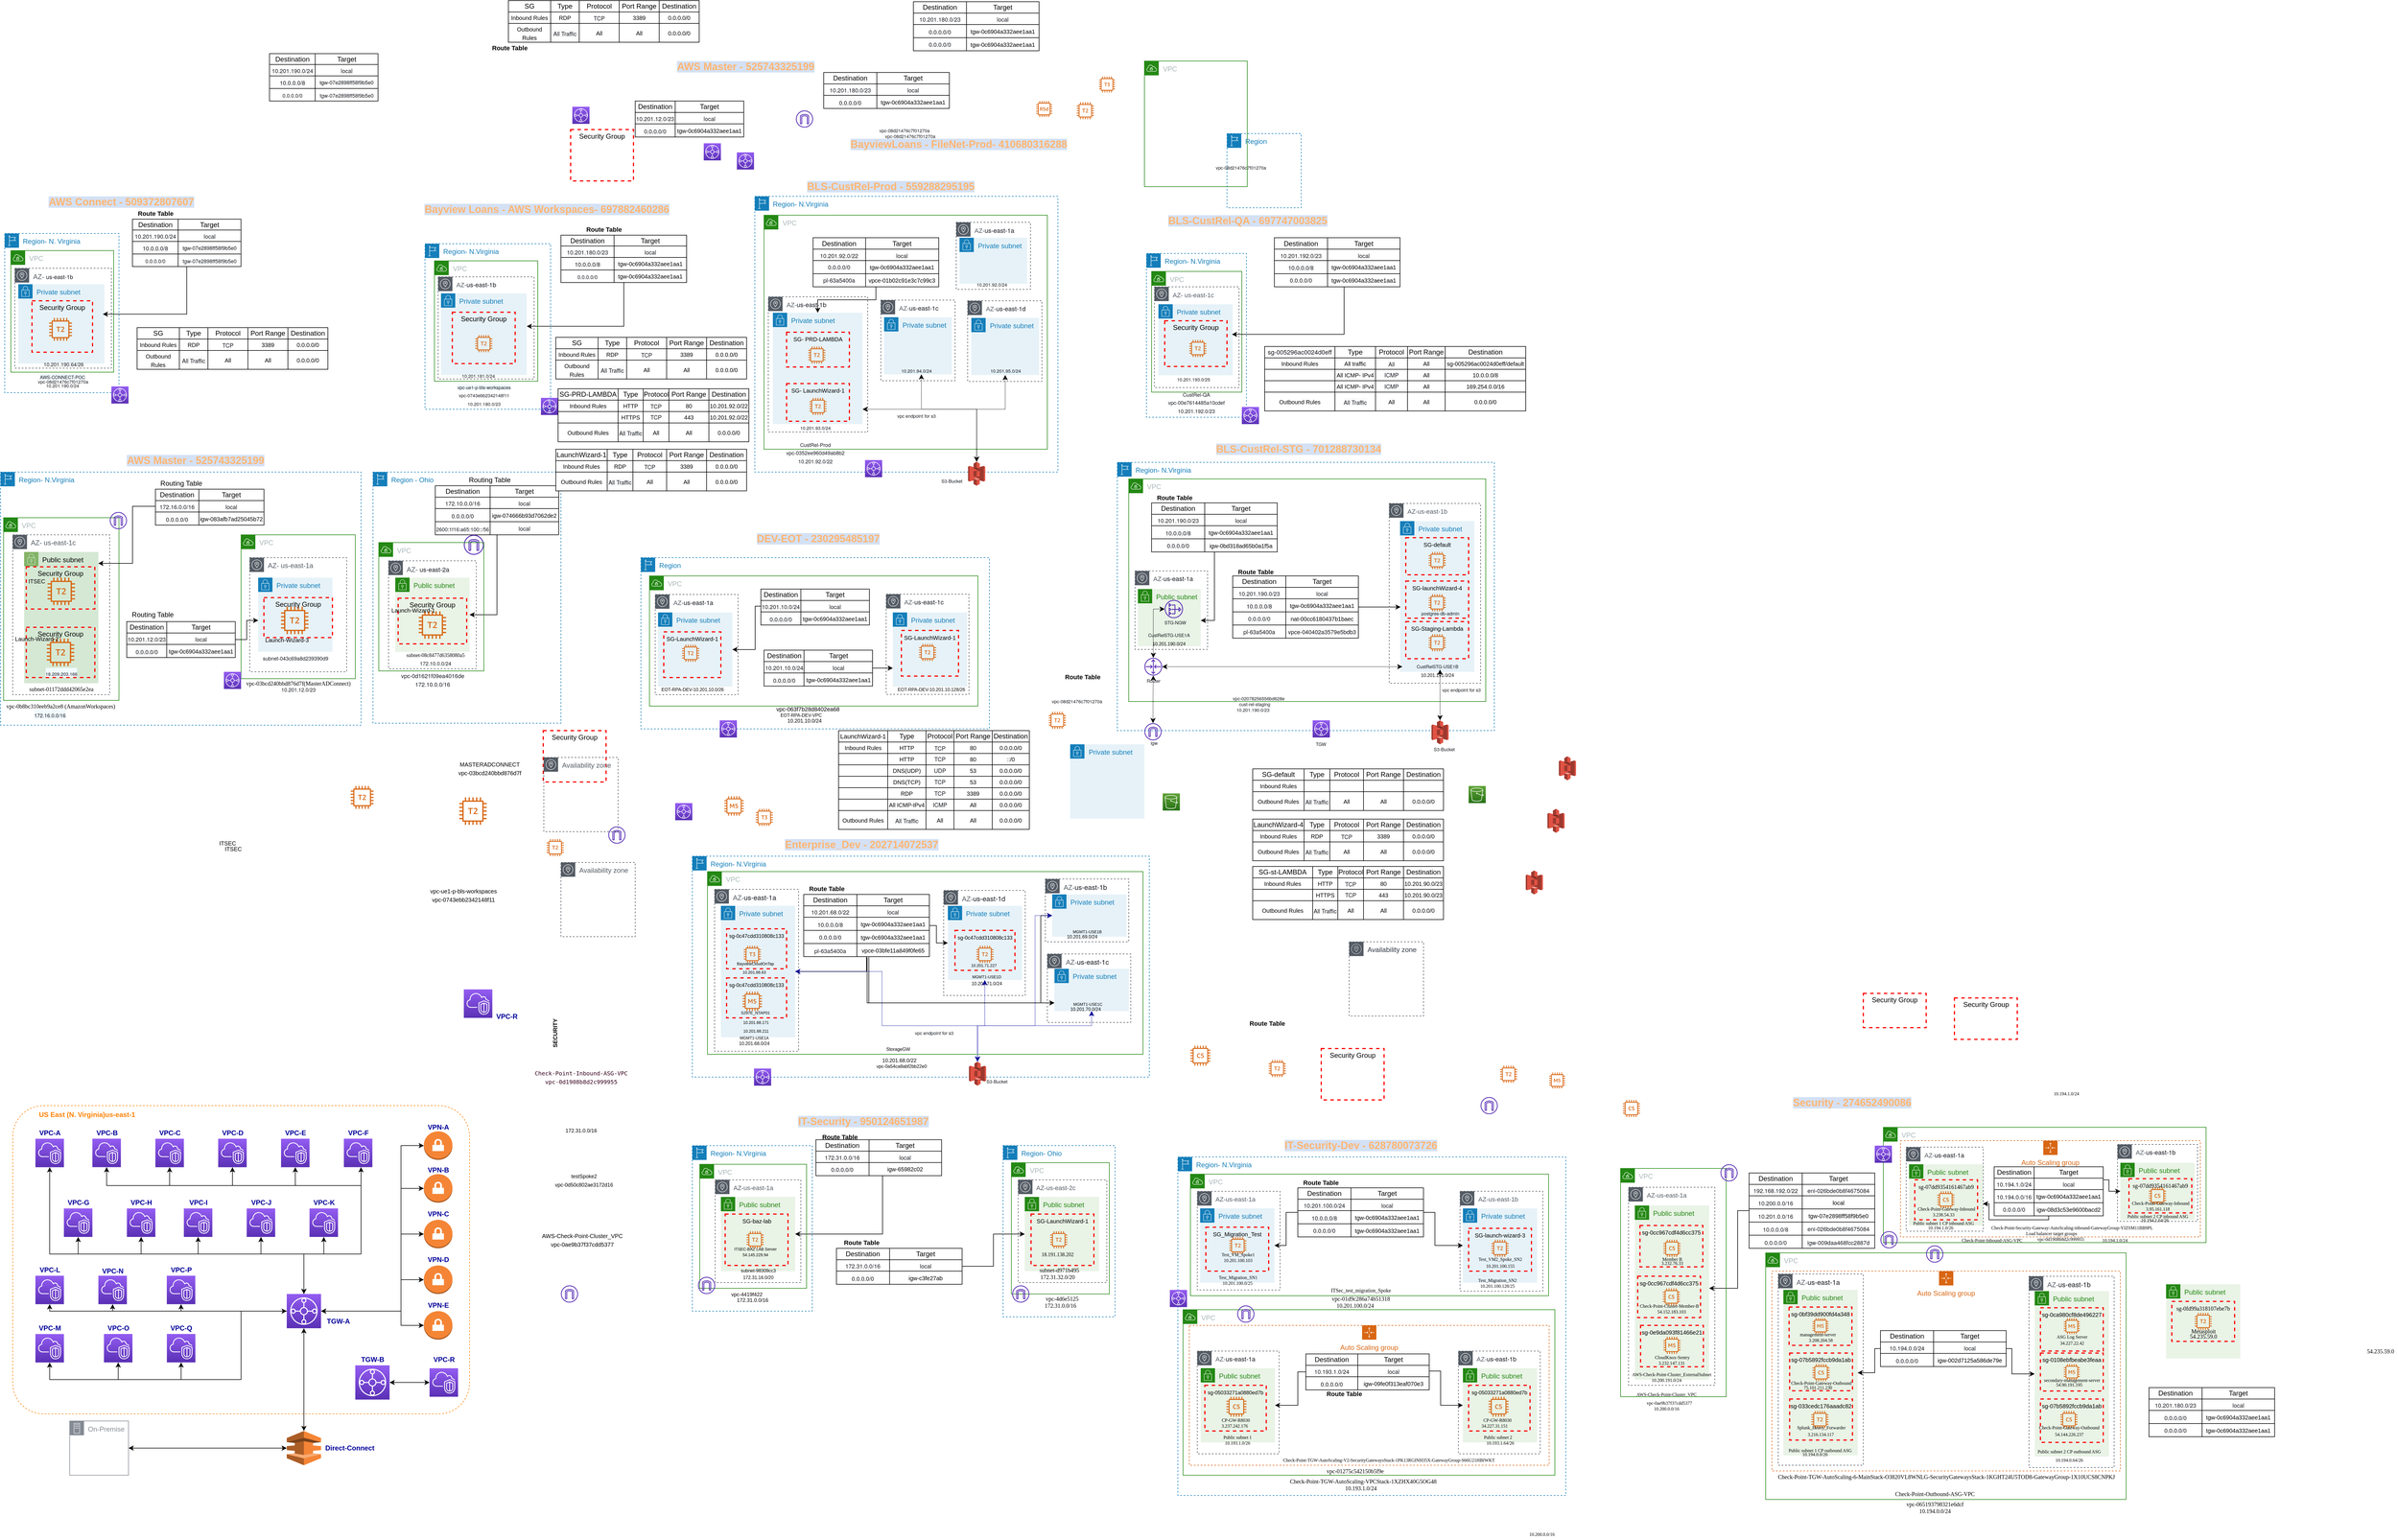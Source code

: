 <mxfile version="14.7.2" type="github">
  <diagram id="eksj7m2vn0qDqSCLLo_n" name="Page-1">
    <mxGraphModel dx="2067" dy="2069" grid="1" gridSize="10" guides="1" tooltips="1" connect="1" arrows="1" fold="1" page="0" pageScale="1" pageWidth="850" pageHeight="1100" background="none" math="0" shadow="0">
      <root>
        <mxCell id="0" />
        <mxCell id="1" parent="0" />
        <mxCell id="OF8LOPhTF82KZLXo9wo0-24" value="VPC" style="points=[[0,0],[0.25,0],[0.5,0],[0.75,0],[1,0],[1,0.25],[1,0.5],[1,0.75],[1,1],[0.75,1],[0.5,1],[0.25,1],[0,1],[0,0.75],[0,0.5],[0,0.25]];outlineConnect=0;gradientColor=none;html=1;whiteSpace=wrap;fontSize=12;fontStyle=0;shape=mxgraph.aws4.group;grIcon=mxgraph.aws4.group_vpc;strokeColor=#248814;fillColor=none;verticalAlign=top;align=left;spacingLeft=30;fontColor=#AAB7B8;dashed=0;" parent="1" vertex="1">
          <mxGeometry x="235" y="-268" width="575" height="228" as="geometry" />
        </mxCell>
        <mxCell id="OF8LOPhTF82KZLXo9wo0-28" value="&lt;font style=&quot;font-size: 10px&quot;&gt;&lt;span&gt;AWS-Check-Point-Cluster_VPC&lt;/span&gt;&lt;br&gt;&lt;span&gt;vpc-0ae9b37f37cdd5377&lt;/span&gt;&lt;br&gt;&lt;/font&gt;" style="text;html=1;resizable=0;autosize=1;align=center;verticalAlign=middle;points=[];fillColor=none;strokeColor=none;rounded=0;" parent="1" vertex="1">
          <mxGeometry x="37" y="880" width="160" height="30" as="geometry" />
        </mxCell>
        <mxCell id="OF8LOPhTF82KZLXo9wo0-30" value="&lt;font style=&quot;font-size: 9px&quot;&gt;&lt;span&gt;testSpoke2&lt;/span&gt;&lt;br&gt;&lt;span&gt;vpc-0d50c802ae3172d16&lt;/span&gt;&lt;br&gt;&lt;/font&gt;" style="text;html=1;resizable=0;autosize=1;align=center;verticalAlign=middle;points=[];fillColor=none;strokeColor=none;rounded=0;" parent="1" vertex="1">
          <mxGeometry x="60" y="775" width="120" height="30" as="geometry" />
        </mxCell>
        <mxCell id="OF8LOPhTF82KZLXo9wo0-31" value="&lt;font&gt;&lt;font style=&quot;font-size: 9px&quot;&gt;172.31.0.0/16&lt;/font&gt;&lt;br&gt;&lt;/font&gt;" style="text;html=1;resizable=0;autosize=1;align=center;verticalAlign=middle;points=[];fillColor=none;strokeColor=none;rounded=0;" parent="1" vertex="1">
          <mxGeometry x="80" y="693" width="70" height="20" as="geometry" />
        </mxCell>
        <mxCell id="OF8LOPhTF82KZLXo9wo0-32" value="&lt;font face=&quot;monospace&quot; size=&quot;1&quot; color=&quot;#33001a&quot;&gt;Check-Point-Inbound-ASG-VPC&lt;br&gt;vpc-0d1908b8d2c999955&lt;br&gt;&lt;/font&gt;" style="text;html=1;resizable=0;autosize=1;align=center;verticalAlign=middle;points=[];fillColor=none;strokeColor=none;rounded=0;" parent="1" vertex="1">
          <mxGeometry x="35" y="595" width="160" height="30" as="geometry" />
        </mxCell>
        <mxCell id="OF8LOPhTF82KZLXo9wo0-33" value="&lt;font style=&quot;font-size: 10px&quot;&gt;&lt;b&gt;SECURITY&lt;/b&gt;&lt;/font&gt;" style="text;html=1;resizable=0;autosize=1;align=center;verticalAlign=middle;points=[];fillColor=none;strokeColor=none;rounded=0;rotation=270;" parent="1" vertex="1">
          <mxGeometry x="35" y="523.38" width="70" height="20" as="geometry" />
        </mxCell>
        <mxCell id="OF8LOPhTF82KZLXo9wo0-34" value="&lt;font&gt;&lt;span style=&quot;font-size: 10px&quot;&gt;MASTERADCONNECT&lt;/span&gt;&lt;br&gt;&lt;span style=&quot;font-size: 10px&quot;&gt;vpc-03bcd240bbd876d7f&lt;/span&gt;&lt;br&gt;&lt;/font&gt;" style="text;html=1;resizable=0;autosize=1;align=center;verticalAlign=middle;points=[];fillColor=none;strokeColor=none;rounded=0;" parent="1" vertex="1">
          <mxGeometry x="-110" y="54" width="130" height="30" as="geometry" />
        </mxCell>
        <mxCell id="OF8LOPhTF82KZLXo9wo0-52" value="&lt;font&gt;&lt;span style=&quot;font-size: 10px&quot;&gt;vpc-ue1-p-bls-workspaces&lt;/span&gt;&lt;br&gt;&lt;span style=&quot;font-size: 10px&quot;&gt;vpc-0743ebb2342148f11&lt;/span&gt;&lt;br&gt;&lt;/font&gt;" style="text;html=1;resizable=0;autosize=1;align=center;verticalAlign=middle;points=[];fillColor=none;strokeColor=none;rounded=0;" parent="1" vertex="1">
          <mxGeometry x="-156" y="276" width="130" height="30" as="geometry" />
        </mxCell>
        <mxCell id="OF8LOPhTF82KZLXo9wo0-53" value="&lt;font style=&quot;font-size: 8px&quot;&gt;&lt;span style=&quot;color: rgb(22 , 25 , 31) ; font-family: &amp;#34;amazon ember&amp;#34; , &amp;#34;helvetica neue&amp;#34; , &amp;#34;roboto&amp;#34; , &amp;#34;arial&amp;#34; , sans-serif ; background-color: rgb(241 , 250 , 255)&quot;&gt;&lt;font style=&quot;font-size: 8px&quot;&gt;AWS-CONNECT-POC&lt;br&gt;&lt;/font&gt;&lt;/span&gt;&lt;span style=&quot;color: rgb(22 , 25 , 31) ; font-family: &amp;#34;amazon ember&amp;#34; , &amp;#34;helvetica neue&amp;#34; , &amp;#34;roboto&amp;#34; , &amp;#34;arial&amp;#34; , sans-serif&quot;&gt;10.201.190.0/24&lt;/span&gt;&lt;br&gt;&lt;/font&gt;" style="text;html=1;resizable=0;autosize=1;align=center;verticalAlign=middle;points=[];fillColor=none;strokeColor=none;rounded=0;" parent="1" vertex="1">
          <mxGeometry x="-843" y="-630" width="100" height="40" as="geometry" />
        </mxCell>
        <mxCell id="OF8LOPhTF82KZLXo9wo0-115" value="&lt;font style=&quot;font-size: 8px&quot;&gt;vpc-0a54ca8abf2bb22e0&lt;/font&gt;" style="text;html=1;resizable=0;autosize=1;align=center;verticalAlign=middle;points=[];fillColor=none;strokeColor=none;rounded=0;dashed=1;" parent="1" vertex="1">
          <mxGeometry x="625.5" y="580" width="100" height="20" as="geometry" />
        </mxCell>
        <mxCell id="OF8LOPhTF82KZLXo9wo0-128" value="" style="points=[[0,0,0],[0.25,0,0],[0.5,0,0],[0.75,0,0],[1,0,0],[0,1,0],[0.25,1,0],[0.5,1,0],[0.75,1,0],[1,1,0],[0,0.25,0],[0,0.5,0],[0,0.75,0],[1,0.25,0],[1,0.5,0],[1,0.75,0]];outlineConnect=0;fontColor=#232F3E;gradientColor=#945DF2;gradientDirection=north;fillColor=#5A30B5;strokeColor=#ffffff;dashed=0;verticalLabelPosition=bottom;verticalAlign=top;align=center;html=1;fontSize=12;fontStyle=0;aspect=fixed;shape=mxgraph.aws4.resourceIcon;resIcon=mxgraph.aws4.transit_gateway;" parent="1" vertex="1">
          <mxGeometry x="330" y="-1026" width="30" height="30" as="geometry" />
        </mxCell>
        <mxCell id="OF8LOPhTF82KZLXo9wo0-131" value="&lt;font style=&quot;font-size: 8px&quot;&gt;172.31.16.0/20&lt;/font&gt;" style="text;html=1;resizable=0;autosize=1;align=center;verticalAlign=middle;points=[];fillColor=none;strokeColor=none;rounded=0;" parent="1" vertex="1">
          <mxGeometry x="390" y="950" width="70" height="20" as="geometry" />
        </mxCell>
        <mxCell id="OF8LOPhTF82KZLXo9wo0-199" style="edgeStyle=orthogonalEdgeStyle;rounded=0;orthogonalLoop=1;jettySize=auto;html=1;entryX=0.5;entryY=0;entryDx=0;entryDy=0;entryPerimeter=0;startArrow=classic;startFill=1;endArrow=classic;endFill=1;" parent="1" source="OF8LOPhTF82KZLXo9wo0-153" target="OF8LOPhTF82KZLXo9wo0-190" edge="1">
          <mxGeometry relative="1" as="geometry">
            <Array as="points">
              <mxPoint x="-815" y="920" />
              <mxPoint x="-370" y="920" />
            </Array>
          </mxGeometry>
        </mxCell>
        <mxCell id="OF8LOPhTF82KZLXo9wo0-153" value="" style="points=[[0,0,0],[0.25,0,0],[0.5,0,0],[0.75,0,0],[1,0,0],[0,1,0],[0.25,1,0],[0.5,1,0],[0.75,1,0],[1,1,0],[0,0.25,0],[0,0.5,0],[0,0.75,0],[1,0.25,0],[1,0.5,0],[1,0.75,0]];outlineConnect=0;fontColor=#232F3E;gradientColor=#945DF2;gradientDirection=north;fillColor=#5A30B5;strokeColor=#ffffff;dashed=0;verticalLabelPosition=bottom;verticalAlign=top;align=center;html=1;fontSize=12;fontStyle=0;aspect=fixed;shape=mxgraph.aws4.resourceIcon;resIcon=mxgraph.aws4.vpc;" parent="1" vertex="1">
          <mxGeometry x="-840" y="718" width="49.87" height="49.87" as="geometry" />
        </mxCell>
        <mxCell id="OF8LOPhTF82KZLXo9wo0-211" style="edgeStyle=orthogonalEdgeStyle;rounded=0;orthogonalLoop=1;jettySize=auto;html=1;startArrow=classic;startFill=1;endArrow=none;endFill=0;" parent="1" source="OF8LOPhTF82KZLXo9wo0-156" edge="1">
          <mxGeometry relative="1" as="geometry">
            <mxPoint x="-605.065" y="800" as="targetPoint" />
          </mxGeometry>
        </mxCell>
        <mxCell id="OF8LOPhTF82KZLXo9wo0-156" value="" style="points=[[0,0,0],[0.25,0,0],[0.5,0,0],[0.75,0,0],[1,0,0],[0,1,0],[0.25,1,0],[0.5,1,0],[0.75,1,0],[1,1,0],[0,0.25,0],[0,0.5,0],[0,0.75,0],[1,0.25,0],[1,0.5,0],[1,0.75,0]];outlineConnect=0;fontColor=#232F3E;gradientColor=#945DF2;gradientDirection=north;fillColor=#5A30B5;strokeColor=#ffffff;dashed=0;verticalLabelPosition=bottom;verticalAlign=top;align=center;html=1;fontSize=12;fontStyle=0;aspect=fixed;shape=mxgraph.aws4.resourceIcon;resIcon=mxgraph.aws4.vpc;" parent="1" vertex="1">
          <mxGeometry x="-630" y="718" width="49.87" height="49.87" as="geometry" />
        </mxCell>
        <mxCell id="OF8LOPhTF82KZLXo9wo0-205" style="edgeStyle=orthogonalEdgeStyle;rounded=0;orthogonalLoop=1;jettySize=auto;html=1;exitX=0.5;exitY=1;exitDx=0;exitDy=0;exitPerimeter=0;entryX=0.5;entryY=0;entryDx=0;entryDy=0;entryPerimeter=0;startArrow=classic;startFill=1;endArrow=classic;endFill=1;" parent="1" source="OF8LOPhTF82KZLXo9wo0-157" target="OF8LOPhTF82KZLXo9wo0-190" edge="1">
          <mxGeometry relative="1" as="geometry">
            <Array as="points">
              <mxPoint x="-715" y="800" />
              <mxPoint x="-270" y="800" />
              <mxPoint x="-270" y="920" />
              <mxPoint x="-370" y="920" />
            </Array>
          </mxGeometry>
        </mxCell>
        <mxCell id="OF8LOPhTF82KZLXo9wo0-157" value="" style="points=[[0,0,0],[0.25,0,0],[0.5,0,0],[0.75,0,0],[1,0,0],[0,1,0],[0.25,1,0],[0.5,1,0],[0.75,1,0],[1,1,0],[0,0.25,0],[0,0.5,0],[0,0.75,0],[1,0.25,0],[1,0.5,0],[1,0.75,0]];outlineConnect=0;fontColor=#232F3E;gradientColor=#945DF2;gradientDirection=north;fillColor=#5A30B5;strokeColor=#ffffff;dashed=0;verticalLabelPosition=bottom;verticalAlign=top;align=center;html=1;fontSize=12;fontStyle=0;aspect=fixed;shape=mxgraph.aws4.resourceIcon;resIcon=mxgraph.aws4.vpc;" parent="1" vertex="1">
          <mxGeometry x="-740.26" y="717.88" width="49.87" height="49.87" as="geometry" />
        </mxCell>
        <mxCell id="OF8LOPhTF82KZLXo9wo0-203" style="edgeStyle=orthogonalEdgeStyle;rounded=0;orthogonalLoop=1;jettySize=auto;html=1;entryX=0.5;entryY=0;entryDx=0;entryDy=0;entryPerimeter=0;startArrow=classic;startFill=1;endArrow=classic;endFill=1;" parent="1" source="OF8LOPhTF82KZLXo9wo0-158" target="OF8LOPhTF82KZLXo9wo0-190" edge="1">
          <mxGeometry relative="1" as="geometry">
            <Array as="points">
              <mxPoint x="-270" y="920" />
              <mxPoint x="-370" y="920" />
            </Array>
          </mxGeometry>
        </mxCell>
        <mxCell id="OF8LOPhTF82KZLXo9wo0-158" value="" style="points=[[0,0,0],[0.25,0,0],[0.5,0,0],[0.75,0,0],[1,0,0],[0,1,0],[0.25,1,0],[0.5,1,0],[0.75,1,0],[1,1,0],[0,0.25,0],[0,0.5,0],[0,0.75,0],[1,0.25,0],[1,0.5,0],[1,0.75,0]];outlineConnect=0;fontColor=#232F3E;gradientColor=#945DF2;gradientDirection=north;fillColor=#5A30B5;strokeColor=#ffffff;dashed=0;verticalLabelPosition=bottom;verticalAlign=top;align=center;html=1;fontSize=12;fontStyle=0;aspect=fixed;shape=mxgraph.aws4.resourceIcon;resIcon=mxgraph.aws4.vpc;" parent="1" vertex="1">
          <mxGeometry x="-300" y="717.88" width="49.87" height="49.87" as="geometry" />
        </mxCell>
        <mxCell id="OF8LOPhTF82KZLXo9wo0-209" style="edgeStyle=orthogonalEdgeStyle;rounded=0;orthogonalLoop=1;jettySize=auto;html=1;exitX=0.5;exitY=1;exitDx=0;exitDy=0;exitPerimeter=0;startArrow=classic;startFill=1;endArrow=none;endFill=0;" parent="1" source="OF8LOPhTF82KZLXo9wo0-159" edge="1">
          <mxGeometry relative="1" as="geometry">
            <mxPoint x="-385" y="800" as="targetPoint" />
          </mxGeometry>
        </mxCell>
        <mxCell id="OF8LOPhTF82KZLXo9wo0-159" value="" style="points=[[0,0,0],[0.25,0,0],[0.5,0,0],[0.75,0,0],[1,0,0],[0,1,0],[0.25,1,0],[0.5,1,0],[0.75,1,0],[1,1,0],[0,0.25,0],[0,0.5,0],[0,0.75,0],[1,0.25,0],[1,0.5,0],[1,0.75,0]];outlineConnect=0;fontColor=#232F3E;gradientColor=#945DF2;gradientDirection=north;fillColor=#5A30B5;strokeColor=#ffffff;dashed=0;verticalLabelPosition=bottom;verticalAlign=top;align=center;html=1;fontSize=12;fontStyle=0;aspect=fixed;shape=mxgraph.aws4.resourceIcon;resIcon=mxgraph.aws4.vpc;" parent="1" vertex="1">
          <mxGeometry x="-410" y="718" width="49.87" height="49.87" as="geometry" />
        </mxCell>
        <mxCell id="OF8LOPhTF82KZLXo9wo0-210" style="edgeStyle=orthogonalEdgeStyle;rounded=0;orthogonalLoop=1;jettySize=auto;html=1;startArrow=classic;startFill=1;endArrow=none;endFill=0;" parent="1" source="OF8LOPhTF82KZLXo9wo0-160" edge="1">
          <mxGeometry relative="1" as="geometry">
            <mxPoint x="-495.065" y="800" as="targetPoint" />
          </mxGeometry>
        </mxCell>
        <mxCell id="OF8LOPhTF82KZLXo9wo0-160" value="" style="points=[[0,0,0],[0.25,0,0],[0.5,0,0],[0.75,0,0],[1,0,0],[0,1,0],[0.25,1,0],[0.5,1,0],[0.75,1,0],[1,1,0],[0,0.25,0],[0,0.5,0],[0,0.75,0],[1,0.25,0],[1,0.5,0],[1,0.75,0]];outlineConnect=0;fontColor=#232F3E;gradientColor=#945DF2;gradientDirection=north;fillColor=#5A30B5;strokeColor=#ffffff;dashed=0;verticalLabelPosition=bottom;verticalAlign=top;align=center;html=1;fontSize=12;fontStyle=0;aspect=fixed;shape=mxgraph.aws4.resourceIcon;resIcon=mxgraph.aws4.vpc;" parent="1" vertex="1">
          <mxGeometry x="-520" y="718" width="49.87" height="49.87" as="geometry" />
        </mxCell>
        <mxCell id="OF8LOPhTF82KZLXo9wo0-200" style="edgeStyle=orthogonalEdgeStyle;rounded=0;orthogonalLoop=1;jettySize=auto;html=1;startArrow=classic;startFill=1;endArrow=none;endFill=0;" parent="1" source="OF8LOPhTF82KZLXo9wo0-162" edge="1">
          <mxGeometry relative="1" as="geometry">
            <mxPoint x="-765.195" y="920" as="targetPoint" />
          </mxGeometry>
        </mxCell>
        <mxCell id="OF8LOPhTF82KZLXo9wo0-162" value="" style="points=[[0,0,0],[0.25,0,0],[0.5,0,0],[0.75,0,0],[1,0,0],[0,1,0],[0.25,1,0],[0.5,1,0],[0.75,1,0],[1,1,0],[0,0.25,0],[0,0.5,0],[0,0.75,0],[1,0.25,0],[1,0.5,0],[1,0.75,0]];outlineConnect=0;fontColor=#232F3E;gradientColor=#945DF2;gradientDirection=north;fillColor=#5A30B5;strokeColor=#ffffff;dashed=0;verticalLabelPosition=bottom;verticalAlign=top;align=center;html=1;fontSize=12;fontStyle=0;aspect=fixed;shape=mxgraph.aws4.resourceIcon;resIcon=mxgraph.aws4.vpc;" parent="1" vertex="1">
          <mxGeometry x="-790.13" y="840.13" width="49.87" height="49.87" as="geometry" />
        </mxCell>
        <mxCell id="OF8LOPhTF82KZLXo9wo0-201" style="edgeStyle=orthogonalEdgeStyle;rounded=0;orthogonalLoop=1;jettySize=auto;html=1;exitX=0.5;exitY=1;exitDx=0;exitDy=0;exitPerimeter=0;startArrow=classic;startFill=1;endArrow=none;endFill=0;" parent="1" source="OF8LOPhTF82KZLXo9wo0-163" edge="1">
          <mxGeometry relative="1" as="geometry">
            <mxPoint x="-655" y="920" as="targetPoint" />
          </mxGeometry>
        </mxCell>
        <mxCell id="OF8LOPhTF82KZLXo9wo0-163" value="" style="points=[[0,0,0],[0.25,0,0],[0.5,0,0],[0.75,0,0],[1,0,0],[0,1,0],[0.25,1,0],[0.5,1,0],[0.75,1,0],[1,1,0],[0,0.25,0],[0,0.5,0],[0,0.75,0],[1,0.25,0],[1,0.5,0],[1,0.75,0]];outlineConnect=0;fontColor=#232F3E;gradientColor=#945DF2;gradientDirection=north;fillColor=#5A30B5;strokeColor=#ffffff;dashed=0;verticalLabelPosition=bottom;verticalAlign=top;align=center;html=1;fontSize=12;fontStyle=0;aspect=fixed;shape=mxgraph.aws4.resourceIcon;resIcon=mxgraph.aws4.vpc;" parent="1" vertex="1">
          <mxGeometry x="-679.87" y="840.13" width="49.87" height="49.87" as="geometry" />
        </mxCell>
        <mxCell id="OF8LOPhTF82KZLXo9wo0-206" style="edgeStyle=orthogonalEdgeStyle;rounded=0;orthogonalLoop=1;jettySize=auto;html=1;exitX=0.5;exitY=1;exitDx=0;exitDy=0;exitPerimeter=0;startArrow=classic;startFill=1;endArrow=none;endFill=0;" parent="1" source="OF8LOPhTF82KZLXo9wo0-164" edge="1">
          <mxGeometry relative="1" as="geometry">
            <mxPoint x="-555" y="920" as="targetPoint" />
          </mxGeometry>
        </mxCell>
        <mxCell id="OF8LOPhTF82KZLXo9wo0-164" value="" style="points=[[0,0,0],[0.25,0,0],[0.5,0,0],[0.75,0,0],[1,0,0],[0,1,0],[0.25,1,0],[0.5,1,0],[0.75,1,0],[1,1,0],[0,0.25,0],[0,0.5,0],[0,0.75,0],[1,0.25,0],[1,0.5,0],[1,0.75,0]];outlineConnect=0;fontColor=#232F3E;gradientColor=#945DF2;gradientDirection=north;fillColor=#5A30B5;strokeColor=#ffffff;dashed=0;verticalLabelPosition=bottom;verticalAlign=top;align=center;html=1;fontSize=12;fontStyle=0;aspect=fixed;shape=mxgraph.aws4.resourceIcon;resIcon=mxgraph.aws4.vpc;" parent="1" vertex="1">
          <mxGeometry x="-580.13" y="840.13" width="49.87" height="49.87" as="geometry" />
        </mxCell>
        <mxCell id="OF8LOPhTF82KZLXo9wo0-207" style="edgeStyle=orthogonalEdgeStyle;rounded=0;orthogonalLoop=1;jettySize=auto;html=1;startArrow=classic;startFill=1;endArrow=none;endFill=0;" parent="1" source="OF8LOPhTF82KZLXo9wo0-165" edge="1">
          <mxGeometry relative="1" as="geometry">
            <mxPoint x="-445.195" y="920" as="targetPoint" />
          </mxGeometry>
        </mxCell>
        <mxCell id="OF8LOPhTF82KZLXo9wo0-165" value="" style="points=[[0,0,0],[0.25,0,0],[0.5,0,0],[0.75,0,0],[1,0,0],[0,1,0],[0.25,1,0],[0.5,1,0],[0.75,1,0],[1,1,0],[0,0.25,0],[0,0.5,0],[0,0.75,0],[1,0.25,0],[1,0.5,0],[1,0.75,0]];outlineConnect=0;fontColor=#232F3E;gradientColor=#945DF2;gradientDirection=north;fillColor=#5A30B5;strokeColor=#ffffff;dashed=0;verticalLabelPosition=bottom;verticalAlign=top;align=center;html=1;fontSize=12;fontStyle=0;aspect=fixed;shape=mxgraph.aws4.resourceIcon;resIcon=mxgraph.aws4.vpc;" parent="1" vertex="1">
          <mxGeometry x="-470.13" y="840.13" width="49.87" height="49.87" as="geometry" />
        </mxCell>
        <mxCell id="OF8LOPhTF82KZLXo9wo0-208" style="edgeStyle=orthogonalEdgeStyle;rounded=0;orthogonalLoop=1;jettySize=auto;html=1;exitX=0.5;exitY=1;exitDx=0;exitDy=0;exitPerimeter=0;startArrow=classic;startFill=1;endArrow=none;endFill=0;" parent="1" source="OF8LOPhTF82KZLXo9wo0-166" edge="1">
          <mxGeometry relative="1" as="geometry">
            <mxPoint x="-335" y="920" as="targetPoint" />
          </mxGeometry>
        </mxCell>
        <mxCell id="OF8LOPhTF82KZLXo9wo0-166" value="" style="points=[[0,0,0],[0.25,0,0],[0.5,0,0],[0.75,0,0],[1,0,0],[0,1,0],[0.25,1,0],[0.5,1,0],[0.75,1,0],[1,1,0],[0,0.25,0],[0,0.5,0],[0,0.75,0],[1,0.25,0],[1,0.5,0],[1,0.75,0]];outlineConnect=0;fontColor=#232F3E;gradientColor=#945DF2;gradientDirection=north;fillColor=#5A30B5;strokeColor=#ffffff;dashed=0;verticalLabelPosition=bottom;verticalAlign=top;align=center;html=1;fontSize=12;fontStyle=0;aspect=fixed;shape=mxgraph.aws4.resourceIcon;resIcon=mxgraph.aws4.vpc;" parent="1" vertex="1">
          <mxGeometry x="-360.13" y="840.13" width="49.87" height="49.87" as="geometry" />
        </mxCell>
        <mxCell id="OF8LOPhTF82KZLXo9wo0-213" style="edgeStyle=orthogonalEdgeStyle;rounded=0;orthogonalLoop=1;jettySize=auto;html=1;entryX=0;entryY=0.5;entryDx=0;entryDy=0;entryPerimeter=0;startArrow=classic;startFill=1;endArrow=none;endFill=0;" parent="1" source="OF8LOPhTF82KZLXo9wo0-167" target="OF8LOPhTF82KZLXo9wo0-190" edge="1">
          <mxGeometry relative="1" as="geometry">
            <Array as="points">
              <mxPoint x="-815" y="1020" />
            </Array>
          </mxGeometry>
        </mxCell>
        <mxCell id="OF8LOPhTF82KZLXo9wo0-167" value="" style="points=[[0,0,0],[0.25,0,0],[0.5,0,0],[0.75,0,0],[1,0,0],[0,1,0],[0.25,1,0],[0.5,1,0],[0.75,1,0],[1,1,0],[0,0.25,0],[0,0.5,0],[0,0.75,0],[1,0.25,0],[1,0.5,0],[1,0.75,0]];outlineConnect=0;fontColor=#232F3E;gradientColor=#945DF2;gradientDirection=north;fillColor=#5A30B5;strokeColor=#ffffff;dashed=0;verticalLabelPosition=bottom;verticalAlign=top;align=center;html=1;fontSize=12;fontStyle=0;aspect=fixed;shape=mxgraph.aws4.resourceIcon;resIcon=mxgraph.aws4.vpc;" parent="1" vertex="1">
          <mxGeometry x="-840" y="958" width="49.87" height="49.87" as="geometry" />
        </mxCell>
        <mxCell id="OF8LOPhTF82KZLXo9wo0-216" style="edgeStyle=orthogonalEdgeStyle;rounded=0;orthogonalLoop=1;jettySize=auto;html=1;entryX=0;entryY=0.5;entryDx=0;entryDy=0;entryPerimeter=0;startArrow=classic;startFill=1;endArrow=classic;endFill=1;" parent="1" source="OF8LOPhTF82KZLXo9wo0-168" target="OF8LOPhTF82KZLXo9wo0-190" edge="1">
          <mxGeometry relative="1" as="geometry">
            <Array as="points">
              <mxPoint x="-815" y="1140" />
              <mxPoint x="-480" y="1140" />
              <mxPoint x="-480" y="1020" />
            </Array>
          </mxGeometry>
        </mxCell>
        <mxCell id="OF8LOPhTF82KZLXo9wo0-168" value="" style="points=[[0,0,0],[0.25,0,0],[0.5,0,0],[0.75,0,0],[1,0,0],[0,1,0],[0.25,1,0],[0.5,1,0],[0.75,1,0],[1,1,0],[0,0.25,0],[0,0.5,0],[0,0.75,0],[1,0.25,0],[1,0.5,0],[1,0.75,0]];outlineConnect=0;fontColor=#232F3E;gradientColor=#945DF2;gradientDirection=north;fillColor=#5A30B5;strokeColor=#ffffff;dashed=0;verticalLabelPosition=bottom;verticalAlign=top;align=center;html=1;fontSize=12;fontStyle=0;aspect=fixed;shape=mxgraph.aws4.resourceIcon;resIcon=mxgraph.aws4.vpc;" parent="1" vertex="1">
          <mxGeometry x="-840" y="1060.13" width="49.87" height="49.87" as="geometry" />
        </mxCell>
        <mxCell id="OF8LOPhTF82KZLXo9wo0-172" value="&lt;b&gt;&lt;font color=&quot;#000099&quot;&gt;VPC-A&lt;/font&gt;&lt;/b&gt;" style="text;html=1;resizable=0;autosize=1;align=center;verticalAlign=middle;points=[];fillColor=none;strokeColor=none;rounded=0;dashed=1;" parent="1" vertex="1">
          <mxGeometry x="-840" y="698" width="50" height="20" as="geometry" />
        </mxCell>
        <mxCell id="OF8LOPhTF82KZLXo9wo0-175" value="&lt;b&gt;&lt;font color=&quot;#000099&quot;&gt;VPC-R&lt;/font&gt;&lt;/b&gt;" style="text;html=1;resizable=0;autosize=1;align=center;verticalAlign=middle;points=[];fillColor=none;strokeColor=none;rounded=0;dashed=1;" parent="1" vertex="1">
          <mxGeometry x="-40.13" y="494.25" width="50" height="20" as="geometry" />
        </mxCell>
        <mxCell id="OF8LOPhTF82KZLXo9wo0-176" value="&lt;b&gt;&lt;font color=&quot;#000099&quot;&gt;VPC-B&lt;/font&gt;&lt;/b&gt;&lt;span style=&quot;color: rgba(0 , 0 , 0 , 0) ; font-family: monospace ; font-size: 0px&quot;&gt;%3CmxGraphModel%3E%3Croot%3E%3CmxCell%20id%3D%220%22%2F%3E%3CmxCell%20id%3D%221%22%20parent%3D%220%22%2F%3E%3CmxCell%20id%3D%222%22%20value%3D%22%26lt%3Bb%26gt%3B%26lt%3Bfont%20color%3D%26quot%3B%23000099%26quot%3B%26gt%3BVPC-A%26lt%3B%2Ffont%26gt%3B%26lt%3B%2Fb%26gt%3B%22%20style%3D%22text%3Bhtml%3D1%3Bresizable%3D0%3Bautosize%3D1%3Balign%3Dcenter%3BverticalAlign%3Dmiddle%3Bpoints%3D%5B%5D%3BfillColor%3Dnone%3BstrokeColor%3Dnone%3Brounded%3D0%3Bdashed%3D1%3B%22%20vertex%3D%221%22%20parent%3D%221%22%3E%3CmxGeometry%20x%3D%22-840%22%20y%3D%22698%22%20width%3D%2250%22%20height%3D%2220%22%20as%3D%22geometry%22%2F%3E%3C%2FmxCell%3E%3C%2Froot%3E%3C%2FmxGraphModel%3E&lt;/span&gt;" style="text;html=1;resizable=0;autosize=1;align=center;verticalAlign=middle;points=[];fillColor=none;strokeColor=none;rounded=0;dashed=1;" parent="1" vertex="1">
          <mxGeometry x="-740.39" y="698" width="50" height="20" as="geometry" />
        </mxCell>
        <mxCell id="OF8LOPhTF82KZLXo9wo0-177" value="&lt;b&gt;&lt;font color=&quot;#000099&quot;&gt;VPC-C&lt;/font&gt;&lt;/b&gt;" style="text;html=1;resizable=0;autosize=1;align=center;verticalAlign=middle;points=[];fillColor=none;strokeColor=none;rounded=0;dashed=1;" parent="1" vertex="1">
          <mxGeometry x="-630.13" y="697.88" width="50" height="20" as="geometry" />
        </mxCell>
        <mxCell id="OF8LOPhTF82KZLXo9wo0-178" value="&lt;b&gt;&lt;font color=&quot;#000099&quot;&gt;VPC-D&lt;/font&gt;&lt;/b&gt;" style="text;html=1;resizable=0;autosize=1;align=center;verticalAlign=middle;points=[];fillColor=none;strokeColor=none;rounded=0;dashed=1;" parent="1" vertex="1">
          <mxGeometry x="-520.13" y="698" width="50" height="20" as="geometry" />
        </mxCell>
        <mxCell id="OF8LOPhTF82KZLXo9wo0-179" value="&lt;b&gt;&lt;font color=&quot;#000099&quot;&gt;VPC-G&lt;/font&gt;&lt;/b&gt;" style="text;html=1;resizable=0;autosize=1;align=center;verticalAlign=middle;points=[];fillColor=none;strokeColor=none;rounded=0;dashed=1;" parent="1" vertex="1">
          <mxGeometry x="-790" y="820" width="50" height="20" as="geometry" />
        </mxCell>
        <mxCell id="OF8LOPhTF82KZLXo9wo0-180" value="&lt;b&gt;&lt;font color=&quot;#000099&quot;&gt;VPC-F&lt;/font&gt;&lt;/b&gt;" style="text;html=1;resizable=0;autosize=1;align=center;verticalAlign=middle;points=[];fillColor=none;strokeColor=none;rounded=0;dashed=1;" parent="1" vertex="1">
          <mxGeometry x="-300.13" y="698" width="50" height="20" as="geometry" />
        </mxCell>
        <mxCell id="OF8LOPhTF82KZLXo9wo0-181" value="&lt;b&gt;&lt;font color=&quot;#000099&quot;&gt;VPC-E&lt;/font&gt;&lt;/b&gt;" style="text;html=1;resizable=0;autosize=1;align=center;verticalAlign=middle;points=[];fillColor=none;strokeColor=none;rounded=0;dashed=1;" parent="1" vertex="1">
          <mxGeometry x="-410.07" y="698" width="50" height="20" as="geometry" />
        </mxCell>
        <mxCell id="OF8LOPhTF82KZLXo9wo0-182" value="&lt;b&gt;&lt;font color=&quot;#000099&quot;&gt;VPC-J&lt;/font&gt;&lt;/b&gt;" style="text;html=1;resizable=0;autosize=1;align=center;verticalAlign=middle;points=[];fillColor=none;strokeColor=none;rounded=0;dashed=1;" parent="1" vertex="1">
          <mxGeometry x="-470.26" y="820.13" width="50" height="20" as="geometry" />
        </mxCell>
        <mxCell id="OF8LOPhTF82KZLXo9wo0-183" value="&lt;b&gt;&lt;font color=&quot;#000099&quot;&gt;VPC-I&lt;/font&gt;&lt;/b&gt;" style="text;html=1;resizable=0;autosize=1;align=center;verticalAlign=middle;points=[];fillColor=none;strokeColor=none;rounded=0;dashed=1;" parent="1" vertex="1">
          <mxGeometry x="-580.26" y="820" width="50" height="20" as="geometry" />
        </mxCell>
        <mxCell id="OF8LOPhTF82KZLXo9wo0-184" value="&lt;b&gt;&lt;font color=&quot;#000099&quot;&gt;VPC-H&lt;/font&gt;&lt;/b&gt;" style="text;html=1;resizable=0;autosize=1;align=center;verticalAlign=middle;points=[];fillColor=none;strokeColor=none;rounded=0;dashed=1;" parent="1" vertex="1">
          <mxGeometry x="-679.87" y="820" width="50" height="20" as="geometry" />
        </mxCell>
        <mxCell id="OF8LOPhTF82KZLXo9wo0-185" value="&lt;b&gt;&lt;font color=&quot;#000099&quot;&gt;VPC-M&lt;/font&gt;&lt;/b&gt;" style="text;html=1;resizable=0;autosize=1;align=center;verticalAlign=middle;points=[];fillColor=none;strokeColor=none;rounded=0;dashed=1;" parent="1" vertex="1">
          <mxGeometry x="-840.13" y="1040" width="50" height="20" as="geometry" />
        </mxCell>
        <mxCell id="OF8LOPhTF82KZLXo9wo0-186" value="&lt;b&gt;&lt;font color=&quot;#000099&quot;&gt;VPC-L&lt;/font&gt;&lt;/b&gt;" style="text;html=1;resizable=0;autosize=1;align=center;verticalAlign=middle;points=[];fillColor=none;strokeColor=none;rounded=0;dashed=1;" parent="1" vertex="1">
          <mxGeometry x="-840.13" y="938" width="50" height="20" as="geometry" />
        </mxCell>
        <mxCell id="OF8LOPhTF82KZLXo9wo0-187" value="&lt;b&gt;&lt;font color=&quot;#000099&quot;&gt;VPC-K&lt;/font&gt;&lt;/b&gt;" style="text;html=1;resizable=0;autosize=1;align=center;verticalAlign=middle;points=[];fillColor=none;strokeColor=none;rounded=0;dashed=1;" parent="1" vertex="1">
          <mxGeometry x="-360.07" y="820" width="50" height="20" as="geometry" />
        </mxCell>
        <mxCell id="OF8LOPhTF82KZLXo9wo0-189" value="" style="points=[[0,0,0],[0.25,0,0],[0.5,0,0],[0.75,0,0],[1,0,0],[0,1,0],[0.25,1,0],[0.5,1,0],[0.75,1,0],[1,1,0],[0,0.25,0],[0,0.5,0],[0,0.75,0],[1,0.25,0],[1,0.5,0],[1,0.75,0]];outlineConnect=0;fontColor=#232F3E;gradientColor=#945DF2;gradientDirection=north;fillColor=#5A30B5;strokeColor=#ffffff;dashed=0;verticalLabelPosition=bottom;verticalAlign=top;align=center;html=1;fontSize=12;fontStyle=0;aspect=fixed;shape=mxgraph.aws4.resourceIcon;resIcon=mxgraph.aws4.vpc;" parent="1" vertex="1">
          <mxGeometry x="-90" y="456.38" width="49.87" height="49.87" as="geometry" />
        </mxCell>
        <mxCell id="OF8LOPhTF82KZLXo9wo0-238" style="edgeStyle=orthogonalEdgeStyle;rounded=0;orthogonalLoop=1;jettySize=auto;html=1;exitX=0.5;exitY=1;exitDx=0;exitDy=0;exitPerimeter=0;entryX=0.5;entryY=0;entryDx=0;entryDy=0;entryPerimeter=0;startArrow=classic;startFill=1;endArrow=classic;endFill=1;" parent="1" source="OF8LOPhTF82KZLXo9wo0-190" target="OF8LOPhTF82KZLXo9wo0-237" edge="1">
          <mxGeometry relative="1" as="geometry" />
        </mxCell>
        <mxCell id="OF8LOPhTF82KZLXo9wo0-190" value="" style="points=[[0,0,0],[0.25,0,0],[0.5,0,0],[0.75,0,0],[1,0,0],[0,1,0],[0.25,1,0],[0.5,1,0],[0.75,1,0],[1,1,0],[0,0.25,0],[0,0.5,0],[0,0.75,0],[1,0.25,0],[1,0.5,0],[1,0.75,0]];outlineConnect=0;fontColor=#232F3E;gradientColor=#945DF2;gradientDirection=north;fillColor=#5A30B5;strokeColor=#ffffff;dashed=0;verticalLabelPosition=bottom;verticalAlign=top;align=center;html=1;fontSize=12;fontStyle=0;aspect=fixed;shape=mxgraph.aws4.resourceIcon;resIcon=mxgraph.aws4.transit_gateway;" parent="1" vertex="1">
          <mxGeometry x="-400" y="990" width="60" height="60" as="geometry" />
        </mxCell>
        <mxCell id="OF8LOPhTF82KZLXo9wo0-214" style="edgeStyle=orthogonalEdgeStyle;rounded=0;orthogonalLoop=1;jettySize=auto;html=1;exitX=0.5;exitY=1;exitDx=0;exitDy=0;exitPerimeter=0;startArrow=classic;startFill=1;endArrow=none;endFill=0;" parent="1" source="OF8LOPhTF82KZLXo9wo0-191" edge="1">
          <mxGeometry relative="1" as="geometry">
            <mxPoint x="-705" y="1020" as="targetPoint" />
          </mxGeometry>
        </mxCell>
        <mxCell id="OF8LOPhTF82KZLXo9wo0-191" value="" style="points=[[0,0,0],[0.25,0,0],[0.5,0,0],[0.75,0,0],[1,0,0],[0,1,0],[0.25,1,0],[0.5,1,0],[0.75,1,0],[1,1,0],[0,0.25,0],[0,0.5,0],[0,0.75,0],[1,0.25,0],[1,0.5,0],[1,0.75,0]];outlineConnect=0;fontColor=#232F3E;gradientColor=#945DF2;gradientDirection=north;fillColor=#5A30B5;strokeColor=#ffffff;dashed=0;verticalLabelPosition=bottom;verticalAlign=top;align=center;html=1;fontSize=12;fontStyle=0;aspect=fixed;shape=mxgraph.aws4.resourceIcon;resIcon=mxgraph.aws4.vpc;" parent="1" vertex="1">
          <mxGeometry x="-729.74" y="958" width="49.87" height="49.87" as="geometry" />
        </mxCell>
        <mxCell id="OF8LOPhTF82KZLXo9wo0-217" style="edgeStyle=orthogonalEdgeStyle;rounded=0;orthogonalLoop=1;jettySize=auto;html=1;startArrow=classic;startFill=1;endArrow=none;endFill=0;" parent="1" source="OF8LOPhTF82KZLXo9wo0-192" edge="1">
          <mxGeometry relative="1" as="geometry">
            <mxPoint x="-695.065" y="1140" as="targetPoint" />
          </mxGeometry>
        </mxCell>
        <mxCell id="OF8LOPhTF82KZLXo9wo0-192" value="" style="points=[[0,0,0],[0.25,0,0],[0.5,0,0],[0.75,0,0],[1,0,0],[0,1,0],[0.25,1,0],[0.5,1,0],[0.75,1,0],[1,1,0],[0,0.25,0],[0,0.5,0],[0,0.75,0],[1,0.25,0],[1,0.5,0],[1,0.75,0]];outlineConnect=0;fontColor=#232F3E;gradientColor=#945DF2;gradientDirection=north;fillColor=#5A30B5;strokeColor=#ffffff;dashed=0;verticalLabelPosition=bottom;verticalAlign=top;align=center;html=1;fontSize=12;fontStyle=0;aspect=fixed;shape=mxgraph.aws4.resourceIcon;resIcon=mxgraph.aws4.vpc;" parent="1" vertex="1">
          <mxGeometry x="-720" y="1060" width="49.87" height="49.87" as="geometry" />
        </mxCell>
        <mxCell id="OF8LOPhTF82KZLXo9wo0-215" style="edgeStyle=orthogonalEdgeStyle;rounded=0;orthogonalLoop=1;jettySize=auto;html=1;exitX=0.5;exitY=1;exitDx=0;exitDy=0;exitPerimeter=0;startArrow=classic;startFill=1;endArrow=none;endFill=0;" parent="1" source="OF8LOPhTF82KZLXo9wo0-193" edge="1">
          <mxGeometry relative="1" as="geometry">
            <mxPoint x="-585" y="1020" as="targetPoint" />
          </mxGeometry>
        </mxCell>
        <mxCell id="OF8LOPhTF82KZLXo9wo0-193" value="" style="points=[[0,0,0],[0.25,0,0],[0.5,0,0],[0.75,0,0],[1,0,0],[0,1,0],[0.25,1,0],[0.5,1,0],[0.75,1,0],[1,1,0],[0,0.25,0],[0,0.5,0],[0,0.75,0],[1,0.25,0],[1,0.5,0],[1,0.75,0]];outlineConnect=0;fontColor=#232F3E;gradientColor=#945DF2;gradientDirection=north;fillColor=#5A30B5;strokeColor=#ffffff;dashed=0;verticalLabelPosition=bottom;verticalAlign=top;align=center;html=1;fontSize=12;fontStyle=0;aspect=fixed;shape=mxgraph.aws4.resourceIcon;resIcon=mxgraph.aws4.vpc;" parent="1" vertex="1">
          <mxGeometry x="-610" y="958" width="49.87" height="49.87" as="geometry" />
        </mxCell>
        <mxCell id="OF8LOPhTF82KZLXo9wo0-218" style="edgeStyle=orthogonalEdgeStyle;rounded=0;orthogonalLoop=1;jettySize=auto;html=1;startArrow=classic;startFill=1;endArrow=none;endFill=0;" parent="1" source="OF8LOPhTF82KZLXo9wo0-194" edge="1">
          <mxGeometry relative="1" as="geometry">
            <mxPoint x="-584.935" y="1140" as="targetPoint" />
          </mxGeometry>
        </mxCell>
        <mxCell id="OF8LOPhTF82KZLXo9wo0-194" value="" style="points=[[0,0,0],[0.25,0,0],[0.5,0,0],[0.75,0,0],[1,0,0],[0,1,0],[0.25,1,0],[0.5,1,0],[0.75,1,0],[1,1,0],[0,0.25,0],[0,0.5,0],[0,0.75,0],[1,0.25,0],[1,0.5,0],[1,0.75,0]];outlineConnect=0;fontColor=#232F3E;gradientColor=#945DF2;gradientDirection=north;fillColor=#5A30B5;strokeColor=#ffffff;dashed=0;verticalLabelPosition=bottom;verticalAlign=top;align=center;html=1;fontSize=12;fontStyle=0;aspect=fixed;shape=mxgraph.aws4.resourceIcon;resIcon=mxgraph.aws4.vpc;" parent="1" vertex="1">
          <mxGeometry x="-609.87" y="1060" width="49.87" height="49.87" as="geometry" />
        </mxCell>
        <mxCell id="OF8LOPhTF82KZLXo9wo0-195" value="&lt;b&gt;&lt;font color=&quot;#000099&quot;&gt;VPC-Q&lt;/font&gt;&lt;/b&gt;" style="text;html=1;resizable=0;autosize=1;align=center;verticalAlign=middle;points=[];fillColor=none;strokeColor=none;rounded=0;dashed=1;" parent="1" vertex="1">
          <mxGeometry x="-610.13" y="1040.13" width="50" height="20" as="geometry" />
        </mxCell>
        <mxCell id="OF8LOPhTF82KZLXo9wo0-196" value="&lt;b&gt;&lt;font color=&quot;#000099&quot;&gt;VPC-P&lt;/font&gt;&lt;/b&gt;" style="text;html=1;resizable=0;autosize=1;align=center;verticalAlign=middle;points=[];fillColor=none;strokeColor=none;rounded=0;dashed=1;" parent="1" vertex="1">
          <mxGeometry x="-610" y="938" width="50" height="20" as="geometry" />
        </mxCell>
        <mxCell id="OF8LOPhTF82KZLXo9wo0-197" value="&lt;b&gt;&lt;font color=&quot;#000099&quot;&gt;VPC-O&lt;/font&gt;&lt;/b&gt;" style="text;html=1;resizable=0;autosize=1;align=center;verticalAlign=middle;points=[];fillColor=none;strokeColor=none;rounded=0;dashed=1;" parent="1" vertex="1">
          <mxGeometry x="-720" y="1040.13" width="50" height="20" as="geometry" />
        </mxCell>
        <mxCell id="OF8LOPhTF82KZLXo9wo0-198" value="&lt;b&gt;&lt;font color=&quot;#000099&quot;&gt;VPC-N&lt;/font&gt;&lt;/b&gt;" style="text;html=1;resizable=0;autosize=1;align=center;verticalAlign=middle;points=[];fillColor=none;strokeColor=none;rounded=0;dashed=1;" parent="1" vertex="1">
          <mxGeometry x="-729.74" y="940" width="50" height="20" as="geometry" />
        </mxCell>
        <mxCell id="OF8LOPhTF82KZLXo9wo0-219" value="&lt;b&gt;&lt;font color=&quot;#000099&quot;&gt;TGW-A&lt;/font&gt;&lt;/b&gt;" style="text;html=1;resizable=0;autosize=1;align=center;verticalAlign=middle;points=[];fillColor=none;strokeColor=none;rounded=0;dashed=1;" parent="1" vertex="1">
          <mxGeometry x="-340" y="1028" width="60" height="20" as="geometry" />
        </mxCell>
        <mxCell id="OF8LOPhTF82KZLXo9wo0-220" value="" style="points=[[0,0,0],[0.25,0,0],[0.5,0,0],[0.75,0,0],[1,0,0],[0,1,0],[0.25,1,0],[0.5,1,0],[0.75,1,0],[1,1,0],[0,0.25,0],[0,0.5,0],[0,0.75,0],[1,0.25,0],[1,0.5,0],[1,0.75,0]];outlineConnect=0;fontColor=#232F3E;gradientColor=#945DF2;gradientDirection=north;fillColor=#5A30B5;strokeColor=#ffffff;dashed=0;verticalLabelPosition=bottom;verticalAlign=top;align=center;html=1;fontSize=12;fontStyle=0;aspect=fixed;shape=mxgraph.aws4.resourceIcon;resIcon=mxgraph.aws4.vpc;" parent="1" vertex="1">
          <mxGeometry x="-150" y="1120.07" width="49.87" height="49.87" as="geometry" />
        </mxCell>
        <mxCell id="OF8LOPhTF82KZLXo9wo0-235" style="edgeStyle=orthogonalEdgeStyle;rounded=0;orthogonalLoop=1;jettySize=auto;html=1;startArrow=classic;startFill=1;endArrow=none;endFill=0;" parent="1" source="OF8LOPhTF82KZLXo9wo0-221" edge="1">
          <mxGeometry relative="1" as="geometry">
            <mxPoint x="-200" y="885" as="targetPoint" />
          </mxGeometry>
        </mxCell>
        <mxCell id="OF8LOPhTF82KZLXo9wo0-221" value="" style="outlineConnect=0;dashed=0;verticalLabelPosition=bottom;verticalAlign=top;align=center;html=1;shape=mxgraph.aws3.vpn_gateway;fillColor=#F58536;gradientColor=none;strokeColor=#FFB570;" parent="1" vertex="1">
          <mxGeometry x="-160" y="860" width="50" height="50" as="geometry" />
        </mxCell>
        <mxCell id="OF8LOPhTF82KZLXo9wo0-234" style="edgeStyle=orthogonalEdgeStyle;rounded=0;orthogonalLoop=1;jettySize=auto;html=1;startArrow=classic;startFill=1;endArrow=none;endFill=0;" parent="1" source="OF8LOPhTF82KZLXo9wo0-222" edge="1">
          <mxGeometry relative="1" as="geometry">
            <mxPoint x="-200" y="965" as="targetPoint" />
          </mxGeometry>
        </mxCell>
        <mxCell id="OF8LOPhTF82KZLXo9wo0-222" value="" style="outlineConnect=0;dashed=0;verticalLabelPosition=bottom;verticalAlign=top;align=center;html=1;shape=mxgraph.aws3.vpn_gateway;fillColor=#F58536;gradientColor=none;strokeColor=#FFB570;" parent="1" vertex="1">
          <mxGeometry x="-160" y="940" width="50" height="50" as="geometry" />
        </mxCell>
        <mxCell id="OF8LOPhTF82KZLXo9wo0-233" style="edgeStyle=orthogonalEdgeStyle;rounded=0;orthogonalLoop=1;jettySize=auto;html=1;entryX=1;entryY=0.5;entryDx=0;entryDy=0;entryPerimeter=0;startArrow=classic;startFill=1;endArrow=classic;endFill=1;" parent="1" source="OF8LOPhTF82KZLXo9wo0-223" target="OF8LOPhTF82KZLXo9wo0-190" edge="1">
          <mxGeometry relative="1" as="geometry">
            <Array as="points">
              <mxPoint x="-200" y="1045" />
              <mxPoint x="-200" y="1020" />
            </Array>
          </mxGeometry>
        </mxCell>
        <mxCell id="OF8LOPhTF82KZLXo9wo0-223" value="" style="outlineConnect=0;dashed=0;verticalLabelPosition=bottom;verticalAlign=top;align=center;html=1;shape=mxgraph.aws3.vpn_gateway;fillColor=#F58536;gradientColor=none;strokeColor=#FFB570;" parent="1" vertex="1">
          <mxGeometry x="-160" y="1020" width="50" height="50" as="geometry" />
        </mxCell>
        <mxCell id="OF8LOPhTF82KZLXo9wo0-236" style="edgeStyle=orthogonalEdgeStyle;rounded=0;orthogonalLoop=1;jettySize=auto;html=1;startArrow=classic;startFill=1;endArrow=none;endFill=0;" parent="1" source="OF8LOPhTF82KZLXo9wo0-224" edge="1">
          <mxGeometry relative="1" as="geometry">
            <mxPoint x="-200" y="805" as="targetPoint" />
          </mxGeometry>
        </mxCell>
        <mxCell id="OF8LOPhTF82KZLXo9wo0-224" value="" style="outlineConnect=0;dashed=0;verticalLabelPosition=bottom;verticalAlign=top;align=center;html=1;shape=mxgraph.aws3.vpn_gateway;fillColor=#F58536;gradientColor=none;strokeColor=#FFB570;" parent="1" vertex="1">
          <mxGeometry x="-160" y="780" width="50" height="50" as="geometry" />
        </mxCell>
        <mxCell id="OF8LOPhTF82KZLXo9wo0-232" style="edgeStyle=orthogonalEdgeStyle;rounded=0;orthogonalLoop=1;jettySize=auto;html=1;entryX=1;entryY=0.5;entryDx=0;entryDy=0;entryPerimeter=0;startArrow=classic;startFill=1;endArrow=classic;endFill=1;" parent="1" source="OF8LOPhTF82KZLXo9wo0-225" target="OF8LOPhTF82KZLXo9wo0-190" edge="1">
          <mxGeometry relative="1" as="geometry">
            <Array as="points">
              <mxPoint x="-200" y="730" />
              <mxPoint x="-200" y="1020" />
            </Array>
          </mxGeometry>
        </mxCell>
        <mxCell id="OF8LOPhTF82KZLXo9wo0-225" value="" style="outlineConnect=0;dashed=0;verticalLabelPosition=bottom;verticalAlign=top;align=center;html=1;shape=mxgraph.aws3.vpn_gateway;fillColor=#F58536;gradientColor=none;strokeColor=#FFB570;" parent="1" vertex="1">
          <mxGeometry x="-160" y="705" width="50" height="50" as="geometry" />
        </mxCell>
        <mxCell id="OF8LOPhTF82KZLXo9wo0-226" value="&lt;b&gt;&lt;font color=&quot;#000099&quot;&gt;VPN-E&lt;/font&gt;&lt;/b&gt;" style="text;html=1;resizable=0;autosize=1;align=center;verticalAlign=middle;points=[];fillColor=none;strokeColor=none;rounded=0;dashed=1;" parent="1" vertex="1">
          <mxGeometry x="-160" y="1000.0" width="50" height="20" as="geometry" />
        </mxCell>
        <mxCell id="OF8LOPhTF82KZLXo9wo0-227" value="&lt;b&gt;&lt;font color=&quot;#000099&quot;&gt;VPN-D&lt;/font&gt;&lt;/b&gt;" style="text;html=1;resizable=0;autosize=1;align=center;verticalAlign=middle;points=[];fillColor=none;strokeColor=none;rounded=0;dashed=1;" parent="1" vertex="1">
          <mxGeometry x="-160" y="920.0" width="50" height="20" as="geometry" />
        </mxCell>
        <mxCell id="OF8LOPhTF82KZLXo9wo0-228" value="&lt;b&gt;&lt;font color=&quot;#000099&quot;&gt;VPN-C&lt;/font&gt;&lt;/b&gt;" style="text;html=1;resizable=0;autosize=1;align=center;verticalAlign=middle;points=[];fillColor=none;strokeColor=none;rounded=0;dashed=1;" parent="1" vertex="1">
          <mxGeometry x="-160" y="840.13" width="50" height="20" as="geometry" />
        </mxCell>
        <mxCell id="OF8LOPhTF82KZLXo9wo0-229" value="&lt;b&gt;&lt;font color=&quot;#000099&quot;&gt;VPN-B&lt;/font&gt;&lt;/b&gt;" style="text;html=1;resizable=0;autosize=1;align=center;verticalAlign=middle;points=[];fillColor=none;strokeColor=none;rounded=0;dashed=1;" parent="1" vertex="1">
          <mxGeometry x="-160" y="762.75" width="50" height="20" as="geometry" />
        </mxCell>
        <mxCell id="OF8LOPhTF82KZLXo9wo0-230" value="&lt;b&gt;&lt;font color=&quot;#000099&quot;&gt;VPN-A&lt;/font&gt;&lt;/b&gt;" style="text;html=1;resizable=0;autosize=1;align=center;verticalAlign=middle;points=[];fillColor=none;strokeColor=none;rounded=0;dashed=1;" parent="1" vertex="1">
          <mxGeometry x="-160" y="687.87" width="50" height="20" as="geometry" />
        </mxCell>
        <mxCell id="OF8LOPhTF82KZLXo9wo0-237" value="" style="outlineConnect=0;dashed=0;verticalLabelPosition=bottom;verticalAlign=top;align=center;html=1;shape=mxgraph.aws3.direct_connect;fillColor=#F58536;gradientColor=none;strokeColor=#FFB570;" parent="1" vertex="1">
          <mxGeometry x="-400" y="1230" width="60" height="60" as="geometry" />
        </mxCell>
        <mxCell id="OF8LOPhTF82KZLXo9wo0-239" value="" style="rounded=1;arcSize=10;dashed=1;fillColor=none;gradientColor=none;strokeWidth=1;strokeColor=#FF8000;" parent="1" vertex="1">
          <mxGeometry x="-879.74" y="660" width="799.74" height="540" as="geometry" />
        </mxCell>
        <mxCell id="OF8LOPhTF82KZLXo9wo0-241" value="&lt;b&gt;&lt;font color=&quot;#ff8000&quot;&gt;US East (N. Virginia)us-east-1&lt;/font&gt;&lt;/b&gt;" style="text;html=1;resizable=0;autosize=1;align=center;verticalAlign=middle;points=[];fillColor=none;strokeColor=none;rounded=0;dashed=1;" parent="1" vertex="1">
          <mxGeometry x="-840.13" y="665.5" width="180" height="20" as="geometry" />
        </mxCell>
        <mxCell id="OF8LOPhTF82KZLXo9wo0-246" style="edgeStyle=orthogonalEdgeStyle;rounded=0;orthogonalLoop=1;jettySize=auto;html=1;startArrow=classic;startFill=1;endArrow=classic;endFill=1;" parent="1" source="OF8LOPhTF82KZLXo9wo0-243" target="OF8LOPhTF82KZLXo9wo0-220" edge="1">
          <mxGeometry relative="1" as="geometry" />
        </mxCell>
        <mxCell id="OF8LOPhTF82KZLXo9wo0-243" value="" style="points=[[0,0,0],[0.25,0,0],[0.5,0,0],[0.75,0,0],[1,0,0],[0,1,0],[0.25,1,0],[0.5,1,0],[0.75,1,0],[1,1,0],[0,0.25,0],[0,0.5,0],[0,0.75,0],[1,0.25,0],[1,0.5,0],[1,0.75,0]];outlineConnect=0;fontColor=#232F3E;gradientColor=#945DF2;gradientDirection=north;fillColor=#5A30B5;strokeColor=#ffffff;dashed=0;verticalLabelPosition=bottom;verticalAlign=top;align=center;html=1;fontSize=12;fontStyle=0;aspect=fixed;shape=mxgraph.aws4.resourceIcon;resIcon=mxgraph.aws4.transit_gateway;" parent="1" vertex="1">
          <mxGeometry x="-280" y="1115" width="60" height="60" as="geometry" />
        </mxCell>
        <mxCell id="OF8LOPhTF82KZLXo9wo0-244" value="&lt;b&gt;&lt;font color=&quot;#000099&quot;&gt;VPC-R&lt;/font&gt;&lt;/b&gt;" style="text;html=1;resizable=0;autosize=1;align=center;verticalAlign=middle;points=[];fillColor=none;strokeColor=none;rounded=0;dashed=1;" parent="1" vertex="1">
          <mxGeometry x="-150.13" y="1095" width="50" height="20" as="geometry" />
        </mxCell>
        <mxCell id="OF8LOPhTF82KZLXo9wo0-245" value="&lt;b&gt;&lt;font color=&quot;#000099&quot;&gt;TGW-B&lt;/font&gt;&lt;/b&gt;" style="text;html=1;resizable=0;autosize=1;align=center;verticalAlign=middle;points=[];fillColor=none;strokeColor=none;rounded=0;dashed=1;" parent="1" vertex="1">
          <mxGeometry x="-280" y="1095" width="60" height="20" as="geometry" />
        </mxCell>
        <mxCell id="OF8LOPhTF82KZLXo9wo0-247" value="&lt;b&gt;&lt;font color=&quot;#000099&quot;&gt;Direct-Connect&lt;/font&gt;&lt;/b&gt;" style="text;html=1;resizable=0;autosize=1;align=center;verticalAlign=middle;points=[];fillColor=none;strokeColor=none;rounded=0;dashed=1;" parent="1" vertex="1">
          <mxGeometry x="-340" y="1250" width="100" height="20" as="geometry" />
        </mxCell>
        <mxCell id="dSbMEx4cHQtDXgcdp00p-1" value="" style="outlineConnect=0;fontColor=#232F3E;strokeColor=none;dashed=0;verticalLabelPosition=bottom;verticalAlign=top;align=center;html=1;fontSize=12;fontStyle=0;aspect=fixed;pointerEvents=1;shape=mxgraph.aws4.t2_instance;fillColor=none;" parent="1" vertex="1">
          <mxGeometry x="-818.74" y="-236" width="48" height="48" as="geometry" />
        </mxCell>
        <mxCell id="dSbMEx4cHQtDXgcdp00p-2" value="" style="outlineConnect=0;fontColor=#232F3E;gradientColor=none;fillColor=#D86613;strokeColor=none;dashed=0;verticalLabelPosition=bottom;verticalAlign=top;align=center;html=1;fontSize=12;fontStyle=0;aspect=fixed;pointerEvents=1;shape=mxgraph.aws4.t2_instance;" parent="1" vertex="1">
          <mxGeometry x="-98" y="120" width="48" height="48" as="geometry" />
        </mxCell>
        <mxCell id="dSbMEx4cHQtDXgcdp00p-3" value="" style="outlineConnect=0;fontColor=#232F3E;gradientColor=none;fillColor=#D86613;strokeColor=none;dashed=0;verticalLabelPosition=bottom;verticalAlign=top;align=center;html=1;fontSize=12;fontStyle=0;aspect=fixed;pointerEvents=1;shape=mxgraph.aws4.t2_instance;" parent="1" vertex="1">
          <mxGeometry x="-288" y="100" width="40" height="40" as="geometry" />
        </mxCell>
        <mxCell id="dSbMEx4cHQtDXgcdp00p-4" value="Public subnet" style="points=[[0,0],[0.25,0],[0.5,0],[0.75,0],[1,0],[1,0.25],[1,0.5],[1,0.75],[1,1],[0.75,1],[0.5,1],[0.25,1],[0,1],[0,0.75],[0,0.5],[0,0.25]];outlineConnect=0;html=1;whiteSpace=wrap;fontSize=12;fontStyle=0;shape=mxgraph.aws4.group;grIcon=mxgraph.aws4.group_security_group;grStroke=0;strokeColor=#82b366;verticalAlign=top;align=left;spacingLeft=30;dashed=0;shadow=0;sketch=0;gradientDirection=east;strokeWidth=2;fillColor=#d5e8d4;" parent="1" vertex="1">
          <mxGeometry x="-859.74" y="-310" width="130" height="230" as="geometry" />
        </mxCell>
        <mxCell id="dSbMEx4cHQtDXgcdp00p-5" value="" style="outlineConnect=0;fontColor=#232F3E;gradientColor=none;fillColor=#D86613;strokeColor=none;dashed=0;verticalLabelPosition=bottom;verticalAlign=top;align=center;html=1;fontSize=12;fontStyle=0;aspect=fixed;pointerEvents=1;shape=mxgraph.aws4.t2_instance;" parent="1" vertex="1">
          <mxGeometry x="-818.74" y="-265" width="48" height="48" as="geometry" />
        </mxCell>
        <mxCell id="dSbMEx4cHQtDXgcdp00p-6" value="" style="outlineConnect=0;fontColor=#232F3E;gradientColor=none;fillColor=#D86613;strokeColor=none;dashed=0;verticalLabelPosition=bottom;verticalAlign=top;align=center;html=1;fontSize=12;fontStyle=0;aspect=fixed;pointerEvents=1;shape=mxgraph.aws4.t2_instance;" parent="1" vertex="1">
          <mxGeometry x="-820" y="-158" width="48" height="48" as="geometry" />
        </mxCell>
        <mxCell id="dSbMEx4cHQtDXgcdp00p-7" value="&lt;span style=&quot;font-family: &amp;#34;times new roman&amp;#34; ; font-size: 10px&quot;&gt;subnet-01172ddd42065e2ea&lt;/span&gt;" style="text;html=1;resizable=0;autosize=1;align=center;verticalAlign=middle;points=[];fillColor=none;strokeColor=none;rounded=0;shadow=0;sketch=0;" parent="1" vertex="1">
          <mxGeometry x="-859.74" y="-80" width="130" height="20" as="geometry" />
        </mxCell>
        <mxCell id="dSbMEx4cHQtDXgcdp00p-8" value="&lt;span style=&quot;color: rgb(22 , 25 , 31) ; font-family: &amp;#34;amazon ember&amp;#34; , &amp;#34;helvetica neue&amp;#34; , &amp;#34;roboto&amp;#34; , &amp;#34;arial&amp;#34; , sans-serif ; text-align: left ; background-color: rgb(241 , 250 , 255)&quot;&gt;&lt;font style=&quot;font-size: 8px&quot;&gt;18.209.203.166&lt;/font&gt;&lt;/span&gt;" style="text;html=1;resizable=0;autosize=1;align=center;verticalAlign=middle;points=[];fillColor=none;strokeColor=none;rounded=0;shadow=0;sketch=0;" parent="1" vertex="1">
          <mxGeometry x="-829.74" y="-108" width="70" height="20" as="geometry" />
        </mxCell>
        <mxCell id="dSbMEx4cHQtDXgcdp00p-9" value="VPC" style="points=[[0,0],[0.25,0],[0.5,0],[0.75,0],[1,0],[1,0.25],[1,0.5],[1,0.75],[1,1],[0.75,1],[0.5,1],[0.25,1],[0,1],[0,0.75],[0,0.5],[0,0.25]];outlineConnect=0;gradientColor=none;html=1;whiteSpace=wrap;fontSize=12;fontStyle=0;shape=mxgraph.aws4.group;grIcon=mxgraph.aws4.group_vpc;strokeColor=#248814;fillColor=none;verticalAlign=top;align=left;spacingLeft=30;fontColor=#AAB7B8;dashed=0;shadow=0;sketch=0;" parent="1" vertex="1">
          <mxGeometry x="-895.74" y="-370" width="202" height="320" as="geometry" />
        </mxCell>
        <mxCell id="dSbMEx4cHQtDXgcdp00p-10" value="Private subnet" style="points=[[0,0],[0.25,0],[0.5,0],[0.75,0],[1,0],[1,0.25],[1,0.5],[1,0.75],[1,1],[0.75,1],[0.5,1],[0.25,1],[0,1],[0,0.75],[0,0.5],[0,0.25]];outlineConnect=0;gradientColor=none;html=1;whiteSpace=wrap;fontSize=12;fontStyle=0;shape=mxgraph.aws4.group;grIcon=mxgraph.aws4.group_security_group;grStroke=0;strokeColor=#147EBA;fillColor=#E6F2F8;verticalAlign=top;align=left;spacingLeft=30;fontColor=#147EBA;dashed=0;shadow=0;sketch=0;" parent="1" vertex="1">
          <mxGeometry x="-450.07" y="-265" width="130" height="130" as="geometry" />
        </mxCell>
        <mxCell id="dSbMEx4cHQtDXgcdp00p-11" value="" style="outlineConnect=0;fontColor=#232F3E;gradientColor=none;fillColor=#D86613;strokeColor=none;dashed=0;verticalLabelPosition=bottom;verticalAlign=top;align=center;html=1;fontSize=12;fontStyle=0;aspect=fixed;pointerEvents=1;shape=mxgraph.aws4.t2_instance;" parent="1" vertex="1">
          <mxGeometry x="-410.07" y="-214" width="48" height="48" as="geometry" />
        </mxCell>
        <mxCell id="dSbMEx4cHQtDXgcdp00p-12" value="VPC" style="points=[[0,0],[0.25,0],[0.5,0],[0.75,0],[1,0],[1,0.25],[1,0.5],[1,0.75],[1,1],[0.75,1],[0.5,1],[0.25,1],[0,1],[0,0.75],[0,0.5],[0,0.25]];outlineConnect=0;gradientColor=none;html=1;whiteSpace=wrap;fontSize=12;fontStyle=0;shape=mxgraph.aws4.group;grIcon=mxgraph.aws4.group_vpc;strokeColor=#248814;fillColor=none;verticalAlign=top;align=left;spacingLeft=30;fontColor=#AAB7B8;dashed=0;shadow=0;sketch=0;" parent="1" vertex="1">
          <mxGeometry x="-480" y="-340" width="200" height="252" as="geometry" />
        </mxCell>
        <mxCell id="dSbMEx4cHQtDXgcdp00p-14" value="&lt;span style=&quot;color: rgb(22 , 25 , 31) ; font-family: &amp;#34;amazon ember&amp;#34; , &amp;#34;helvetica neue&amp;#34; , &amp;#34;roboto&amp;#34; , &amp;#34;arial&amp;#34; , sans-serif&quot;&gt;&lt;font style=&quot;font-size: 9px&quot;&gt;subnet-043c69a8d239390d9&lt;/font&gt;&lt;/span&gt;" style="text;html=1;resizable=0;autosize=1;align=center;verticalAlign=middle;points=[];fillColor=none;strokeColor=none;rounded=0;shadow=0;sketch=0;" parent="1" vertex="1">
          <mxGeometry x="-450.07" y="-135" width="130" height="20" as="geometry" />
        </mxCell>
        <mxCell id="dSbMEx4cHQtDXgcdp00p-15" value="" style="outlineConnect=0;fontColor=#232F3E;gradientColor=none;fillColor=#5A30B5;strokeColor=none;dashed=0;verticalLabelPosition=bottom;verticalAlign=top;align=center;html=1;fontSize=12;fontStyle=0;aspect=fixed;pointerEvents=1;shape=mxgraph.aws4.internet_gateway;shadow=0;sketch=0;" parent="1" vertex="1">
          <mxGeometry x="-709.74" y="-380" width="30" height="30" as="geometry" />
        </mxCell>
        <mxCell id="dSbMEx4cHQtDXgcdp00p-16" value="" style="points=[[0,0,0],[0.25,0,0],[0.5,0,0],[0.75,0,0],[1,0,0],[0,1,0],[0.25,1,0],[0.5,1,0],[0.75,1,0],[1,1,0],[0,0.25,0],[0,0.5,0],[0,0.75,0],[1,0.25,0],[1,0.5,0],[1,0.75,0]];outlineConnect=0;fontColor=#232F3E;gradientColor=#945DF2;gradientDirection=north;fillColor=#5A30B5;strokeColor=#ffffff;dashed=0;verticalLabelPosition=bottom;verticalAlign=top;align=center;html=1;fontSize=12;fontStyle=0;aspect=fixed;shape=mxgraph.aws4.resourceIcon;resIcon=mxgraph.aws4.transit_gateway;shadow=0;sketch=0;" parent="1" vertex="1">
          <mxGeometry x="-510.0" y="-100" width="30" height="30" as="geometry" />
        </mxCell>
        <mxCell id="dSbMEx4cHQtDXgcdp00p-18" value="&lt;span style=&quot;font-family: &amp;#34;times new roman&amp;#34; ; font-size: 10px&quot;&gt;vpc-0b8bc310eeb9a2ce8 (AmazonWorkspaces)&lt;/span&gt;" style="text;html=1;resizable=0;autosize=1;align=center;verticalAlign=middle;points=[];fillColor=none;strokeColor=none;rounded=0;shadow=0;sketch=0;" parent="1" vertex="1">
          <mxGeometry x="-901" y="-50" width="210" height="20" as="geometry" />
        </mxCell>
        <mxCell id="dSbMEx4cHQtDXgcdp00p-19" value="&lt;span style=&quot;font-family: &amp;#34;times new roman&amp;#34; ; font-size: 10px&quot;&gt;vpc-03bcd240bbd876d7f(MasterADConnect)&lt;/span&gt;" style="text;html=1;resizable=0;autosize=1;align=center;verticalAlign=middle;points=[];fillColor=none;strokeColor=none;rounded=0;shadow=0;sketch=0;" parent="1" vertex="1">
          <mxGeometry x="-480" y="-90" width="200" height="20" as="geometry" />
        </mxCell>
        <mxCell id="dSbMEx4cHQtDXgcdp00p-20" value="Security Group" style="fontStyle=0;verticalAlign=top;align=center;spacingTop=-2;fillColor=none;rounded=0;whiteSpace=wrap;html=1;strokeColor=#FF0000;strokeWidth=2;dashed=1;container=1;collapsible=0;expand=0;recursiveResize=0;shadow=0;sketch=0;" parent="1" vertex="1">
          <mxGeometry x="-440" y="-230" width="120" height="70" as="geometry" />
        </mxCell>
        <mxCell id="dSbMEx4cHQtDXgcdp00p-49" value="AZ- us-east-1a" style="outlineConnect=0;gradientColor=none;html=1;whiteSpace=wrap;fontSize=12;fontStyle=0;shape=mxgraph.aws4.group;grIcon=mxgraph.aws4.group_availability_zone;strokeColor=#545B64;fillColor=none;verticalAlign=top;align=left;spacingLeft=30;fontColor=#545B64;dashed=1;shadow=0;sketch=0;" parent="dSbMEx4cHQtDXgcdp00p-20" vertex="1">
          <mxGeometry x="-24.87" y="-70" width="169.74" height="200" as="geometry" />
        </mxCell>
        <mxCell id="dSbMEx4cHQtDXgcdp00p-21" value="Security Group" style="fontStyle=0;verticalAlign=top;align=center;spacingTop=-2;fillColor=none;rounded=0;whiteSpace=wrap;html=1;strokeColor=#FF0000;strokeWidth=2;dashed=1;container=1;collapsible=0;expand=0;recursiveResize=0;shadow=0;sketch=0;" parent="1" vertex="1">
          <mxGeometry x="-856" y="-178" width="120" height="88" as="geometry" />
        </mxCell>
        <mxCell id="dSbMEx4cHQtDXgcdp00p-22" value="Security Group" style="fontStyle=0;verticalAlign=top;align=center;spacingTop=-2;fillColor=none;rounded=0;whiteSpace=wrap;html=1;strokeColor=#FF0000;strokeWidth=2;dashed=1;container=1;collapsible=0;expand=0;recursiveResize=0;shadow=0;sketch=0;" parent="1" vertex="1">
          <mxGeometry x="-856" y="-284" width="120" height="74" as="geometry" />
        </mxCell>
        <mxCell id="dSbMEx4cHQtDXgcdp00p-23" value="AZ- us-east-1c" style="outlineConnect=0;gradientColor=none;html=1;whiteSpace=wrap;fontSize=12;fontStyle=0;shape=mxgraph.aws4.group;grIcon=mxgraph.aws4.group_availability_zone;strokeColor=#545B64;fillColor=none;verticalAlign=top;align=left;spacingLeft=30;fontColor=#545B64;dashed=1;shadow=0;sketch=0;" parent="1" vertex="1">
          <mxGeometry x="-879.74" y="-340" width="169.74" height="280" as="geometry" />
        </mxCell>
        <mxCell id="dSbMEx4cHQtDXgcdp00p-24" value="&lt;span style=&quot;color: rgb(22 , 25 , 31) ; font-family: &amp;#34;amazon ember&amp;#34; , &amp;#34;helvetica neue&amp;#34; , &amp;#34;roboto&amp;#34; , &amp;#34;arial&amp;#34; , sans-serif ; background-color: rgb(241 , 250 , 255)&quot;&gt;&lt;font style=&quot;font-size: 9px&quot;&gt;172.16.0.0/16&lt;/font&gt;&lt;/span&gt;" style="text;html=1;resizable=0;autosize=1;align=center;verticalAlign=middle;points=[];fillColor=none;strokeColor=none;rounded=0;shadow=0;sketch=0;" parent="1" vertex="1">
          <mxGeometry x="-850" y="-35" width="70" height="20" as="geometry" />
        </mxCell>
        <mxCell id="dSbMEx4cHQtDXgcdp00p-25" value="&lt;span style=&quot;color: rgb(22 , 25 , 31) ; font-family: &amp;#34;amazon ember&amp;#34; , &amp;#34;helvetica neue&amp;#34; , &amp;#34;roboto&amp;#34; , &amp;#34;arial&amp;#34; , sans-serif&quot;&gt;&lt;font style=&quot;font-size: 9px&quot;&gt;10.201.12.0/23&lt;/font&gt;&lt;/span&gt;" style="text;html=1;resizable=0;autosize=1;align=center;verticalAlign=middle;points=[];fillColor=none;strokeColor=none;rounded=0;shadow=0;sketch=0;" parent="1" vertex="1">
          <mxGeometry x="-420" y="-80" width="80" height="20" as="geometry" />
        </mxCell>
        <mxCell id="dSbMEx4cHQtDXgcdp00p-34" value="" style="shape=table;html=1;whiteSpace=wrap;startSize=0;container=1;collapsible=0;childLayout=tableLayout;" parent="1" vertex="1">
          <mxGeometry x="-629.87" y="-420" width="190" height="63" as="geometry" />
        </mxCell>
        <mxCell id="dSbMEx4cHQtDXgcdp00p-38" value="" style="shape=partialRectangle;html=1;whiteSpace=wrap;collapsible=0;dropTarget=0;pointerEvents=0;fillColor=none;top=0;left=0;bottom=0;right=0;points=[[0,0.5],[1,0.5]];portConstraint=eastwest;" parent="dSbMEx4cHQtDXgcdp00p-34" vertex="1">
          <mxGeometry width="190" height="20" as="geometry" />
        </mxCell>
        <mxCell id="dSbMEx4cHQtDXgcdp00p-39" value="Destination" style="shape=partialRectangle;html=1;whiteSpace=wrap;connectable=0;overflow=hidden;fillColor=none;top=0;left=0;bottom=0;right=0;" parent="dSbMEx4cHQtDXgcdp00p-38" vertex="1">
          <mxGeometry width="76" height="20" as="geometry" />
        </mxCell>
        <mxCell id="dSbMEx4cHQtDXgcdp00p-40" value="Target" style="shape=partialRectangle;html=1;whiteSpace=wrap;connectable=0;overflow=hidden;fillColor=none;top=0;left=0;bottom=0;right=0;" parent="dSbMEx4cHQtDXgcdp00p-38" vertex="1">
          <mxGeometry x="76" width="114" height="20" as="geometry" />
        </mxCell>
        <mxCell id="dSbMEx4cHQtDXgcdp00p-41" value="" style="shape=partialRectangle;html=1;whiteSpace=wrap;collapsible=0;dropTarget=0;pointerEvents=0;fillColor=none;top=0;left=0;bottom=0;right=0;points=[[0,0.5],[1,0.5]];portConstraint=eastwest;" parent="dSbMEx4cHQtDXgcdp00p-34" vertex="1">
          <mxGeometry y="20" width="190" height="20" as="geometry" />
        </mxCell>
        <mxCell id="dSbMEx4cHQtDXgcdp00p-42" value="&lt;span style=&quot;color: rgb(22 , 25 , 31) ; font-family: &amp;#34;amazon ember&amp;#34; , &amp;#34;helvetica neue&amp;#34; , &amp;#34;roboto&amp;#34; , &amp;#34;arial&amp;#34; , sans-serif&quot;&gt;&lt;font style=&quot;font-size: 10px&quot;&gt;172.16.0.0/16&lt;/font&gt;&lt;/span&gt;" style="shape=partialRectangle;html=1;whiteSpace=wrap;connectable=0;overflow=hidden;fillColor=none;top=0;left=0;bottom=0;right=0;" parent="dSbMEx4cHQtDXgcdp00p-41" vertex="1">
          <mxGeometry width="76" height="20" as="geometry" />
        </mxCell>
        <mxCell id="dSbMEx4cHQtDXgcdp00p-43" value="&lt;span style=&quot;color: rgb(22 , 25 , 31) ; font-family: &amp;#34;amazon ember&amp;#34; , &amp;#34;helvetica neue&amp;#34; , &amp;#34;roboto&amp;#34; , &amp;#34;arial&amp;#34; , sans-serif&quot;&gt;&lt;font style=&quot;font-size: 10px&quot;&gt;local&lt;/font&gt;&lt;/span&gt;" style="shape=partialRectangle;html=1;whiteSpace=wrap;connectable=0;overflow=hidden;fillColor=none;top=0;left=0;bottom=0;right=0;" parent="dSbMEx4cHQtDXgcdp00p-41" vertex="1">
          <mxGeometry x="76" width="114" height="20" as="geometry" />
        </mxCell>
        <mxCell id="dSbMEx4cHQtDXgcdp00p-44" value="" style="shape=partialRectangle;html=1;whiteSpace=wrap;collapsible=0;dropTarget=0;pointerEvents=0;fillColor=none;top=0;left=0;bottom=0;right=0;points=[[0,0.5],[1,0.5]];portConstraint=eastwest;" parent="dSbMEx4cHQtDXgcdp00p-34" vertex="1">
          <mxGeometry y="40" width="190" height="23" as="geometry" />
        </mxCell>
        <mxCell id="dSbMEx4cHQtDXgcdp00p-45" value="&lt;span style=&quot;color: rgb(22 , 25 , 31) ; font-family: &amp;#34;amazon ember&amp;#34; , &amp;#34;helvetica neue&amp;#34; , &amp;#34;roboto&amp;#34; , &amp;#34;arial&amp;#34; , sans-serif ; background-color: rgb(250 , 250 , 250)&quot;&gt;&lt;font style=&quot;font-size: 10px&quot;&gt;0.0.0.0/0&lt;/font&gt;&lt;/span&gt;" style="shape=partialRectangle;html=1;whiteSpace=wrap;connectable=0;overflow=hidden;fillColor=none;top=0;left=0;bottom=0;right=0;" parent="dSbMEx4cHQtDXgcdp00p-44" vertex="1">
          <mxGeometry width="76" height="23" as="geometry" />
        </mxCell>
        <mxCell id="dSbMEx4cHQtDXgcdp00p-46" value="&lt;font size=&quot;1&quot;&gt;igw-083afb7ad25045b72&lt;/font&gt;" style="shape=partialRectangle;html=1;whiteSpace=wrap;connectable=0;overflow=hidden;fillColor=none;top=0;left=0;bottom=0;right=0;" parent="dSbMEx4cHQtDXgcdp00p-44" vertex="1">
          <mxGeometry x="76" width="114" height="23" as="geometry" />
        </mxCell>
        <mxCell id="dSbMEx4cHQtDXgcdp00p-47" style="edgeStyle=orthogonalEdgeStyle;rounded=0;orthogonalLoop=1;jettySize=auto;html=1;exitX=0;exitY=0.5;exitDx=0;exitDy=0;" parent="1" source="dSbMEx4cHQtDXgcdp00p-41" edge="1">
          <mxGeometry relative="1" as="geometry">
            <mxPoint x="-730" y="-290" as="targetPoint" />
            <Array as="points">
              <mxPoint x="-670" y="-390" />
              <mxPoint x="-670" y="-290" />
            </Array>
          </mxGeometry>
        </mxCell>
        <mxCell id="dSbMEx4cHQtDXgcdp00p-48" value="Routing Table" style="text;html=1;resizable=0;autosize=1;align=center;verticalAlign=middle;points=[];fillColor=none;strokeColor=none;rounded=0;shadow=0;sketch=0;" parent="1" vertex="1">
          <mxGeometry x="-630" y="-440" width="90" height="20" as="geometry" />
        </mxCell>
        <mxCell id="dSbMEx4cHQtDXgcdp00p-95" style="edgeStyle=orthogonalEdgeStyle;rounded=0;orthogonalLoop=1;jettySize=auto;html=1;entryX=0.088;entryY=0.55;entryDx=0;entryDy=0;entryPerimeter=0;" parent="1" source="dSbMEx4cHQtDXgcdp00p-50" target="dSbMEx4cHQtDXgcdp00p-49" edge="1">
          <mxGeometry relative="1" as="geometry" />
        </mxCell>
        <mxCell id="dSbMEx4cHQtDXgcdp00p-50" value="" style="shape=table;html=1;whiteSpace=wrap;startSize=0;container=1;collapsible=0;childLayout=tableLayout;" parent="1" vertex="1">
          <mxGeometry x="-680.13" y="-188" width="190" height="63" as="geometry" />
        </mxCell>
        <mxCell id="dSbMEx4cHQtDXgcdp00p-51" value="" style="shape=partialRectangle;html=1;whiteSpace=wrap;collapsible=0;dropTarget=0;pointerEvents=0;fillColor=none;top=0;left=0;bottom=0;right=0;points=[[0,0.5],[1,0.5]];portConstraint=eastwest;" parent="dSbMEx4cHQtDXgcdp00p-50" vertex="1">
          <mxGeometry width="190" height="20" as="geometry" />
        </mxCell>
        <mxCell id="dSbMEx4cHQtDXgcdp00p-52" value="Destination" style="shape=partialRectangle;html=1;whiteSpace=wrap;connectable=0;overflow=hidden;fillColor=none;top=0;left=0;bottom=0;right=0;" parent="dSbMEx4cHQtDXgcdp00p-51" vertex="1">
          <mxGeometry width="70" height="20" as="geometry" />
        </mxCell>
        <mxCell id="dSbMEx4cHQtDXgcdp00p-53" value="Target" style="shape=partialRectangle;html=1;whiteSpace=wrap;connectable=0;overflow=hidden;fillColor=none;top=0;left=0;bottom=0;right=0;" parent="dSbMEx4cHQtDXgcdp00p-51" vertex="1">
          <mxGeometry x="70" width="120" height="20" as="geometry" />
        </mxCell>
        <mxCell id="dSbMEx4cHQtDXgcdp00p-54" value="" style="shape=partialRectangle;html=1;whiteSpace=wrap;collapsible=0;dropTarget=0;pointerEvents=0;fillColor=none;top=0;left=0;bottom=0;right=0;points=[[0,0.5],[1,0.5]];portConstraint=eastwest;" parent="dSbMEx4cHQtDXgcdp00p-50" vertex="1">
          <mxGeometry y="20" width="190" height="20" as="geometry" />
        </mxCell>
        <mxCell id="dSbMEx4cHQtDXgcdp00p-55" value="&lt;span style=&quot;color: rgb(22 , 25 , 31) ; font-family: &amp;#34;amazon ember&amp;#34; , &amp;#34;helvetica neue&amp;#34; , &amp;#34;roboto&amp;#34; , &amp;#34;arial&amp;#34; , sans-serif&quot;&gt;&lt;font style=&quot;font-size: 10px&quot;&gt;10.201.12.0/23&lt;/font&gt;&lt;/span&gt;" style="shape=partialRectangle;html=1;whiteSpace=wrap;connectable=0;overflow=hidden;fillColor=none;top=0;left=0;bottom=0;right=0;" parent="dSbMEx4cHQtDXgcdp00p-54" vertex="1">
          <mxGeometry width="70" height="20" as="geometry" />
        </mxCell>
        <mxCell id="dSbMEx4cHQtDXgcdp00p-56" value="&lt;span style=&quot;color: rgb(22 , 25 , 31) ; font-family: &amp;#34;amazon ember&amp;#34; , &amp;#34;helvetica neue&amp;#34; , &amp;#34;roboto&amp;#34; , &amp;#34;arial&amp;#34; , sans-serif&quot;&gt;&lt;font style=&quot;font-size: 10px&quot;&gt;local&lt;/font&gt;&lt;/span&gt;" style="shape=partialRectangle;html=1;whiteSpace=wrap;connectable=0;overflow=hidden;fillColor=none;top=0;left=0;bottom=0;right=0;" parent="dSbMEx4cHQtDXgcdp00p-54" vertex="1">
          <mxGeometry x="70" width="120" height="20" as="geometry" />
        </mxCell>
        <mxCell id="dSbMEx4cHQtDXgcdp00p-57" value="" style="shape=partialRectangle;html=1;whiteSpace=wrap;collapsible=0;dropTarget=0;pointerEvents=0;fillColor=none;top=0;left=0;bottom=0;right=0;points=[[0,0.5],[1,0.5]];portConstraint=eastwest;" parent="dSbMEx4cHQtDXgcdp00p-50" vertex="1">
          <mxGeometry y="40" width="190" height="23" as="geometry" />
        </mxCell>
        <mxCell id="dSbMEx4cHQtDXgcdp00p-58" value="&lt;span style=&quot;color: rgb(22 , 25 , 31) ; font-family: &amp;#34;amazon ember&amp;#34; , &amp;#34;helvetica neue&amp;#34; , &amp;#34;roboto&amp;#34; , &amp;#34;arial&amp;#34; , sans-serif ; background-color: rgb(250 , 250 , 250)&quot;&gt;&lt;font style=&quot;font-size: 10px&quot;&gt;0.0.0.0/0&lt;/font&gt;&lt;/span&gt;" style="shape=partialRectangle;html=1;whiteSpace=wrap;connectable=0;overflow=hidden;fillColor=none;top=0;left=0;bottom=0;right=0;" parent="dSbMEx4cHQtDXgcdp00p-57" vertex="1">
          <mxGeometry width="70" height="23" as="geometry" />
        </mxCell>
        <mxCell id="dSbMEx4cHQtDXgcdp00p-59" value="&lt;font size=&quot;1&quot;&gt;tgw-0c6904a332aee1aa1&lt;/font&gt;" style="shape=partialRectangle;html=1;whiteSpace=wrap;connectable=0;overflow=hidden;fillColor=none;top=0;left=0;bottom=0;right=0;" parent="dSbMEx4cHQtDXgcdp00p-57" vertex="1">
          <mxGeometry x="70" width="120" height="23" as="geometry" />
        </mxCell>
        <mxCell id="dSbMEx4cHQtDXgcdp00p-61" value="Routing Table" style="text;html=1;resizable=0;autosize=1;align=center;verticalAlign=middle;points=[];fillColor=none;strokeColor=none;rounded=0;shadow=0;sketch=0;" parent="1" vertex="1">
          <mxGeometry x="-679.74" y="-210" width="90" height="20" as="geometry" />
        </mxCell>
        <mxCell id="dSbMEx4cHQtDXgcdp00p-62" value="Region- N.Virginia" style="points=[[0,0],[0.25,0],[0.5,0],[0.75,0],[1,0],[1,0.25],[1,0.5],[1,0.75],[1,1],[0.75,1],[0.5,1],[0.25,1],[0,1],[0,0.75],[0,0.5],[0,0.25]];outlineConnect=0;gradientColor=none;html=1;whiteSpace=wrap;fontSize=12;fontStyle=0;shape=mxgraph.aws4.group;grIcon=mxgraph.aws4.group_region;strokeColor=#147EBA;fillColor=none;verticalAlign=top;align=left;spacingLeft=30;fontColor=#147EBA;dashed=1;shadow=0;sketch=0;" parent="1" vertex="1">
          <mxGeometry x="-901" y="-450" width="631" height="443.5" as="geometry" />
        </mxCell>
        <mxCell id="dSbMEx4cHQtDXgcdp00p-66" value="&lt;font style=&quot;font-size: 9px&quot;&gt;&lt;span style=&quot;font-family: &amp;#34;times new roman&amp;#34;&quot;&gt;subnet-08c8477d6358080a5&lt;br&gt;&lt;/span&gt;&lt;span style=&quot;color: rgb(22 , 25 , 31) ; font-family: &amp;#34;amazon ember&amp;#34; , &amp;#34;helvetica neue&amp;#34; , &amp;#34;roboto&amp;#34; , &amp;#34;arial&amp;#34; , sans-serif&quot;&gt;172.10.0.0/24&lt;/span&gt;&lt;/font&gt;" style="text;html=1;resizable=0;autosize=1;align=center;verticalAlign=middle;points=[];fillColor=none;strokeColor=none;rounded=0;shadow=0;sketch=0;" parent="1" vertex="1">
          <mxGeometry x="-200.0" y="-138" width="120" height="30" as="geometry" />
        </mxCell>
        <mxCell id="dSbMEx4cHQtDXgcdp00p-67" value="Public subnet" style="points=[[0,0],[0.25,0],[0.5,0],[0.75,0],[1,0],[1,0.25],[1,0.5],[1,0.75],[1,1],[0.75,1],[0.5,1],[0.25,1],[0,1],[0,0.75],[0,0.5],[0,0.25]];outlineConnect=0;gradientColor=none;html=1;whiteSpace=wrap;fontSize=12;fontStyle=0;shape=mxgraph.aws4.group;grIcon=mxgraph.aws4.group_security_group;grStroke=0;strokeColor=#248814;fillColor=#E9F3E6;verticalAlign=top;align=left;spacingLeft=30;fontColor=#248814;dashed=0;shadow=0;sketch=0;" parent="1" vertex="1">
          <mxGeometry x="-210" y="-265" width="130" height="130" as="geometry" />
        </mxCell>
        <mxCell id="dSbMEx4cHQtDXgcdp00p-68" value="" style="outlineConnect=0;fontColor=#232F3E;gradientColor=none;fillColor=#D86613;strokeColor=none;dashed=0;verticalLabelPosition=bottom;verticalAlign=top;align=center;html=1;fontSize=12;fontStyle=0;aspect=fixed;pointerEvents=1;shape=mxgraph.aws4.t2_instance;" parent="1" vertex="1">
          <mxGeometry x="-169" y="-206" width="48" height="48" as="geometry" />
        </mxCell>
        <mxCell id="dSbMEx4cHQtDXgcdp00p-70" value="Security Group" style="fontStyle=0;verticalAlign=top;align=center;spacingTop=-2;fillColor=none;rounded=0;whiteSpace=wrap;html=1;strokeColor=#FF0000;strokeWidth=2;dashed=1;container=1;collapsible=0;expand=0;recursiveResize=0;shadow=0;sketch=0;" parent="1" vertex="1">
          <mxGeometry x="-205" y="-229" width="120" height="80" as="geometry" />
        </mxCell>
        <mxCell id="dSbMEx4cHQtDXgcdp00p-73" value="&lt;font style=&quot;font-size: 10px&quot;&gt;&lt;span style=&quot;color: rgb(22 , 25 , 31) ; font-family: &amp;#34;amazon ember&amp;#34; , &amp;#34;helvetica neue&amp;#34; , &amp;#34;roboto&amp;#34; , &amp;#34;arial&amp;#34; , sans-serif&quot;&gt;&lt;font style=&quot;font-size: 10px&quot;&gt;vpc-0d1621f09ea4016de&lt;br&gt;&lt;/font&gt;&lt;/span&gt;&lt;span style=&quot;color: rgb(22 , 25 , 31) ; font-family: &amp;#34;amazon ember&amp;#34; , &amp;#34;helvetica neue&amp;#34; , &amp;#34;roboto&amp;#34; , &amp;#34;arial&amp;#34; , sans-serif&quot;&gt;172.10.0.0/16&lt;/span&gt;&lt;/font&gt;&lt;span style=&quot;color: rgb(22 , 25 , 31) ; font-family: &amp;#34;amazon ember&amp;#34; , &amp;#34;helvetica neue&amp;#34; , &amp;#34;roboto&amp;#34; , &amp;#34;arial&amp;#34; , sans-serif&quot;&gt;&lt;font style=&quot;font-size: 10px&quot;&gt;&lt;br&gt;&lt;/font&gt;&lt;/span&gt;" style="text;html=1;resizable=0;autosize=1;align=center;verticalAlign=middle;points=[];fillColor=none;strokeColor=none;rounded=0;shadow=0;sketch=0;" parent="1" vertex="1">
          <mxGeometry x="-209.99" y="-101.5" width="130" height="30" as="geometry" />
        </mxCell>
        <mxCell id="dSbMEx4cHQtDXgcdp00p-78" value="Routing Table" style="text;html=1;resizable=0;autosize=1;align=center;verticalAlign=middle;points=[];fillColor=none;strokeColor=none;rounded=0;shadow=0;sketch=0;" parent="1" vertex="1">
          <mxGeometry x="-90" y="-446" width="90" height="20" as="geometry" />
        </mxCell>
        <mxCell id="dSbMEx4cHQtDXgcdp00p-112" style="edgeStyle=orthogonalEdgeStyle;rounded=0;orthogonalLoop=1;jettySize=auto;html=1;entryX=0.923;entryY=0.5;entryDx=0;entryDy=0;entryPerimeter=0;" parent="1" source="dSbMEx4cHQtDXgcdp00p-85" target="dSbMEx4cHQtDXgcdp00p-71" edge="1">
          <mxGeometry relative="1" as="geometry">
            <Array as="points">
              <mxPoint x="-32" y="-200" />
            </Array>
          </mxGeometry>
        </mxCell>
        <mxCell id="dSbMEx4cHQtDXgcdp00p-85" value="" style="shape=table;html=1;whiteSpace=wrap;startSize=0;container=1;collapsible=0;childLayout=tableLayout;" parent="1" vertex="1">
          <mxGeometry x="-140" y="-426" width="216" height="86" as="geometry" />
        </mxCell>
        <mxCell id="dSbMEx4cHQtDXgcdp00p-86" value="" style="shape=partialRectangle;html=1;whiteSpace=wrap;collapsible=0;dropTarget=0;pointerEvents=0;fillColor=none;top=0;left=0;bottom=0;right=0;points=[[0,0.5],[1,0.5]];portConstraint=eastwest;" parent="dSbMEx4cHQtDXgcdp00p-85" vertex="1">
          <mxGeometry width="216" height="20" as="geometry" />
        </mxCell>
        <mxCell id="dSbMEx4cHQtDXgcdp00p-87" value="Destination" style="shape=partialRectangle;html=1;whiteSpace=wrap;connectable=0;overflow=hidden;fillColor=none;top=0;left=0;bottom=0;right=0;" parent="dSbMEx4cHQtDXgcdp00p-86" vertex="1">
          <mxGeometry width="96" height="20" as="geometry" />
        </mxCell>
        <mxCell id="dSbMEx4cHQtDXgcdp00p-88" value="Target" style="shape=partialRectangle;html=1;whiteSpace=wrap;connectable=0;overflow=hidden;fillColor=none;top=0;left=0;bottom=0;right=0;" parent="dSbMEx4cHQtDXgcdp00p-86" vertex="1">
          <mxGeometry x="96" width="120" height="20" as="geometry" />
        </mxCell>
        <mxCell id="dSbMEx4cHQtDXgcdp00p-89" value="" style="shape=partialRectangle;html=1;whiteSpace=wrap;collapsible=0;dropTarget=0;pointerEvents=0;fillColor=none;top=0;left=0;bottom=0;right=0;points=[[0,0.5],[1,0.5]];portConstraint=eastwest;" parent="dSbMEx4cHQtDXgcdp00p-85" vertex="1">
          <mxGeometry y="20" width="216" height="20" as="geometry" />
        </mxCell>
        <mxCell id="dSbMEx4cHQtDXgcdp00p-90" value="&lt;span style=&quot;color: rgb(22 , 25 , 31) ; font-family: &amp;#34;amazon ember&amp;#34; , &amp;#34;helvetica neue&amp;#34; , &amp;#34;roboto&amp;#34; , &amp;#34;arial&amp;#34; , sans-serif&quot;&gt;&lt;font style=&quot;font-size: 10px&quot;&gt;172.10.0.0/16&lt;/font&gt;&lt;/span&gt;" style="shape=partialRectangle;html=1;whiteSpace=wrap;connectable=0;overflow=hidden;fillColor=none;top=0;left=0;bottom=0;right=0;" parent="dSbMEx4cHQtDXgcdp00p-89" vertex="1">
          <mxGeometry width="96" height="20" as="geometry" />
        </mxCell>
        <mxCell id="dSbMEx4cHQtDXgcdp00p-91" value="&lt;span style=&quot;color: rgb(22 , 25 , 31) ; font-family: &amp;#34;amazon ember&amp;#34; , &amp;#34;helvetica neue&amp;#34; , &amp;#34;roboto&amp;#34; , &amp;#34;arial&amp;#34; , sans-serif&quot;&gt;&lt;font style=&quot;font-size: 10px&quot;&gt;local&lt;/font&gt;&lt;/span&gt;" style="shape=partialRectangle;html=1;whiteSpace=wrap;connectable=0;overflow=hidden;fillColor=none;top=0;left=0;bottom=0;right=0;" parent="dSbMEx4cHQtDXgcdp00p-89" vertex="1">
          <mxGeometry x="96" width="120" height="20" as="geometry" />
        </mxCell>
        <mxCell id="dSbMEx4cHQtDXgcdp00p-92" value="" style="shape=partialRectangle;html=1;whiteSpace=wrap;collapsible=0;dropTarget=0;pointerEvents=0;fillColor=none;top=0;left=0;bottom=0;right=0;points=[[0,0.5],[1,0.5]];portConstraint=eastwest;" parent="dSbMEx4cHQtDXgcdp00p-85" vertex="1">
          <mxGeometry y="40" width="216" height="23" as="geometry" />
        </mxCell>
        <mxCell id="dSbMEx4cHQtDXgcdp00p-93" value="&lt;span style=&quot;color: rgb(22 , 25 , 31) ; font-family: &amp;#34;amazon ember&amp;#34; , &amp;#34;helvetica neue&amp;#34; , &amp;#34;roboto&amp;#34; , &amp;#34;arial&amp;#34; , sans-serif ; background-color: rgb(250 , 250 , 250)&quot;&gt;&lt;font style=&quot;font-size: 10px&quot;&gt;0.0.0.0/0&lt;/font&gt;&lt;/span&gt;" style="shape=partialRectangle;html=1;whiteSpace=wrap;connectable=0;overflow=hidden;fillColor=none;top=0;left=0;bottom=0;right=0;" parent="dSbMEx4cHQtDXgcdp00p-92" vertex="1">
          <mxGeometry width="96" height="23" as="geometry" />
        </mxCell>
        <mxCell id="dSbMEx4cHQtDXgcdp00p-94" value="&lt;font size=&quot;1&quot;&gt;igw-074666b93d7062de2&lt;/font&gt;" style="shape=partialRectangle;html=1;whiteSpace=wrap;connectable=0;overflow=hidden;fillColor=none;top=0;left=0;bottom=0;right=0;" parent="dSbMEx4cHQtDXgcdp00p-92" vertex="1">
          <mxGeometry x="96" width="120" height="23" as="geometry" />
        </mxCell>
        <mxCell id="dSbMEx4cHQtDXgcdp00p-106" style="shape=partialRectangle;html=1;whiteSpace=wrap;collapsible=0;dropTarget=0;pointerEvents=0;fillColor=none;top=0;left=0;bottom=0;right=0;points=[[0,0.5],[1,0.5]];portConstraint=eastwest;" parent="dSbMEx4cHQtDXgcdp00p-85" vertex="1">
          <mxGeometry y="63" width="216" height="23" as="geometry" />
        </mxCell>
        <mxCell id="dSbMEx4cHQtDXgcdp00p-107" value="&lt;span style=&quot;color: rgb(22 , 25 , 31) ; font-family: &amp;#34;amazon ember&amp;#34; , &amp;#34;helvetica neue&amp;#34; , &amp;#34;roboto&amp;#34; , &amp;#34;arial&amp;#34; , sans-serif&quot;&gt;&lt;font style=&quot;font-size: 9px&quot;&gt;2600:1f16:a65:100::/56&lt;/font&gt;&lt;/span&gt;" style="shape=partialRectangle;html=1;whiteSpace=wrap;connectable=0;overflow=hidden;fillColor=none;top=0;left=0;bottom=0;right=0;" parent="dSbMEx4cHQtDXgcdp00p-106" vertex="1">
          <mxGeometry width="96" height="23" as="geometry" />
        </mxCell>
        <mxCell id="dSbMEx4cHQtDXgcdp00p-108" value="&lt;span style=&quot;color: rgb(22 , 25 , 31) ; font-family: &amp;#34;amazon ember&amp;#34; , &amp;#34;helvetica neue&amp;#34; , &amp;#34;roboto&amp;#34; , &amp;#34;arial&amp;#34; , sans-serif ; font-size: 10px&quot;&gt;local&lt;/span&gt;" style="shape=partialRectangle;html=1;whiteSpace=wrap;connectable=0;overflow=hidden;fillColor=none;top=0;left=0;bottom=0;right=0;" parent="dSbMEx4cHQtDXgcdp00p-106" vertex="1">
          <mxGeometry x="96" width="120" height="23" as="geometry" />
        </mxCell>
        <mxCell id="dSbMEx4cHQtDXgcdp00p-96" value="" style="shape=table;html=1;whiteSpace=wrap;startSize=0;container=1;collapsible=0;childLayout=tableLayout;" parent="1" vertex="1">
          <mxGeometry x="210" y="-1100" width="190" height="63" as="geometry" />
        </mxCell>
        <mxCell id="dSbMEx4cHQtDXgcdp00p-97" value="" style="shape=partialRectangle;html=1;whiteSpace=wrap;collapsible=0;dropTarget=0;pointerEvents=0;fillColor=none;top=0;left=0;bottom=0;right=0;points=[[0,0.5],[1,0.5]];portConstraint=eastwest;" parent="dSbMEx4cHQtDXgcdp00p-96" vertex="1">
          <mxGeometry width="190" height="20" as="geometry" />
        </mxCell>
        <mxCell id="dSbMEx4cHQtDXgcdp00p-98" value="Destination" style="shape=partialRectangle;html=1;whiteSpace=wrap;connectable=0;overflow=hidden;fillColor=none;top=0;left=0;bottom=0;right=0;" parent="dSbMEx4cHQtDXgcdp00p-97" vertex="1">
          <mxGeometry width="70" height="20" as="geometry" />
        </mxCell>
        <mxCell id="dSbMEx4cHQtDXgcdp00p-99" value="Target" style="shape=partialRectangle;html=1;whiteSpace=wrap;connectable=0;overflow=hidden;fillColor=none;top=0;left=0;bottom=0;right=0;" parent="dSbMEx4cHQtDXgcdp00p-97" vertex="1">
          <mxGeometry x="70" width="120" height="20" as="geometry" />
        </mxCell>
        <mxCell id="dSbMEx4cHQtDXgcdp00p-100" value="" style="shape=partialRectangle;html=1;whiteSpace=wrap;collapsible=0;dropTarget=0;pointerEvents=0;fillColor=none;top=0;left=0;bottom=0;right=0;points=[[0,0.5],[1,0.5]];portConstraint=eastwest;" parent="dSbMEx4cHQtDXgcdp00p-96" vertex="1">
          <mxGeometry y="20" width="190" height="20" as="geometry" />
        </mxCell>
        <mxCell id="dSbMEx4cHQtDXgcdp00p-101" value="&lt;span style=&quot;color: rgb(22 , 25 , 31) ; font-family: &amp;#34;amazon ember&amp;#34; , &amp;#34;helvetica neue&amp;#34; , &amp;#34;roboto&amp;#34; , &amp;#34;arial&amp;#34; , sans-serif&quot;&gt;&lt;font style=&quot;font-size: 10px&quot;&gt;10.201.12.0/23&lt;/font&gt;&lt;/span&gt;" style="shape=partialRectangle;html=1;whiteSpace=wrap;connectable=0;overflow=hidden;fillColor=none;top=0;left=0;bottom=0;right=0;" parent="dSbMEx4cHQtDXgcdp00p-100" vertex="1">
          <mxGeometry width="70" height="20" as="geometry" />
        </mxCell>
        <mxCell id="dSbMEx4cHQtDXgcdp00p-102" value="&lt;span style=&quot;color: rgb(22 , 25 , 31) ; font-family: &amp;#34;amazon ember&amp;#34; , &amp;#34;helvetica neue&amp;#34; , &amp;#34;roboto&amp;#34; , &amp;#34;arial&amp;#34; , sans-serif&quot;&gt;&lt;font style=&quot;font-size: 10px&quot;&gt;local&lt;/font&gt;&lt;/span&gt;" style="shape=partialRectangle;html=1;whiteSpace=wrap;connectable=0;overflow=hidden;fillColor=none;top=0;left=0;bottom=0;right=0;" parent="dSbMEx4cHQtDXgcdp00p-100" vertex="1">
          <mxGeometry x="70" width="120" height="20" as="geometry" />
        </mxCell>
        <mxCell id="dSbMEx4cHQtDXgcdp00p-103" value="" style="shape=partialRectangle;html=1;whiteSpace=wrap;collapsible=0;dropTarget=0;pointerEvents=0;fillColor=none;top=0;left=0;bottom=0;right=0;points=[[0,0.5],[1,0.5]];portConstraint=eastwest;" parent="dSbMEx4cHQtDXgcdp00p-96" vertex="1">
          <mxGeometry y="40" width="190" height="23" as="geometry" />
        </mxCell>
        <mxCell id="dSbMEx4cHQtDXgcdp00p-104" value="&lt;span style=&quot;color: rgb(22 , 25 , 31) ; font-family: &amp;#34;amazon ember&amp;#34; , &amp;#34;helvetica neue&amp;#34; , &amp;#34;roboto&amp;#34; , &amp;#34;arial&amp;#34; , sans-serif ; background-color: rgb(250 , 250 , 250)&quot;&gt;&lt;font style=&quot;font-size: 10px&quot;&gt;0.0.0.0/0&lt;/font&gt;&lt;/span&gt;" style="shape=partialRectangle;html=1;whiteSpace=wrap;connectable=0;overflow=hidden;fillColor=none;top=0;left=0;bottom=0;right=0;" parent="dSbMEx4cHQtDXgcdp00p-103" vertex="1">
          <mxGeometry width="70" height="23" as="geometry" />
        </mxCell>
        <mxCell id="dSbMEx4cHQtDXgcdp00p-105" value="&lt;font size=&quot;1&quot;&gt;tgw-0c6904a332aee1aa1&lt;/font&gt;" style="shape=partialRectangle;html=1;whiteSpace=wrap;connectable=0;overflow=hidden;fillColor=none;top=0;left=0;bottom=0;right=0;" parent="dSbMEx4cHQtDXgcdp00p-103" vertex="1">
          <mxGeometry x="70" width="120" height="23" as="geometry" />
        </mxCell>
        <mxCell id="dSbMEx4cHQtDXgcdp00p-109" value="" style="outlineConnect=0;fontColor=#232F3E;gradientColor=none;fillColor=#5A30B5;strokeColor=none;dashed=0;verticalLabelPosition=bottom;verticalAlign=top;align=center;html=1;fontSize=12;fontStyle=0;aspect=fixed;pointerEvents=1;shape=mxgraph.aws4.internet_gateway;shadow=0;sketch=0;" parent="1" vertex="1">
          <mxGeometry x="-90" y="-340" width="35" height="35" as="geometry" />
        </mxCell>
        <mxCell id="dSbMEx4cHQtDXgcdp00p-110" value="" style="outlineConnect=0;fontColor=#232F3E;gradientColor=none;fillColor=#5A30B5;strokeColor=none;dashed=0;verticalLabelPosition=bottom;verticalAlign=top;align=center;html=1;fontSize=12;fontStyle=0;aspect=fixed;pointerEvents=1;shape=mxgraph.aws4.internet_gateway;shadow=0;sketch=0;" parent="1" vertex="1">
          <mxGeometry x="491.38" y="-1083.5" width="30" height="30" as="geometry" />
        </mxCell>
        <mxCell id="dSbMEx4cHQtDXgcdp00p-74" value="Region - Ohio" style="points=[[0,0],[0.25,0],[0.5,0],[0.75,0],[1,0],[1,0.25],[1,0.5],[1,0.75],[1,1],[0.75,1],[0.5,1],[0.25,1],[0,1],[0,0.75],[0,0.5],[0,0.25]];outlineConnect=0;gradientColor=none;html=1;whiteSpace=wrap;fontSize=12;fontStyle=0;shape=mxgraph.aws4.group;grIcon=mxgraph.aws4.group_region;strokeColor=#147EBA;fillColor=none;verticalAlign=top;align=left;spacingLeft=30;fontColor=#147EBA;dashed=1;shadow=0;sketch=0;" parent="1" vertex="1">
          <mxGeometry x="-249.07" y="-450" width="329.07" height="440" as="geometry" />
        </mxCell>
        <mxCell id="dSbMEx4cHQtDXgcdp00p-72" value="VPC" style="points=[[0,0],[0.25,0],[0.5,0],[0.75,0],[1,0],[1,0.25],[1,0.5],[1,0.75],[1,1],[0.75,1],[0.5,1],[0.25,1],[0,1],[0,0.75],[0,0.5],[0,0.25]];outlineConnect=0;gradientColor=none;html=1;whiteSpace=wrap;fontSize=12;fontStyle=0;shape=mxgraph.aws4.group;grIcon=mxgraph.aws4.group_vpc;strokeColor=#248814;fillColor=none;verticalAlign=top;align=left;spacingLeft=30;fontColor=#AAB7B8;dashed=0;shadow=0;sketch=0;" parent="1" vertex="1">
          <mxGeometry x="-238.87" y="-326.5" width="183.87" height="225" as="geometry" />
        </mxCell>
        <mxCell id="dSbMEx4cHQtDXgcdp00p-71" value="AZ-&amp;nbsp;&lt;span style=&quot;color: rgb(22 , 25 , 31) ; font-family: &amp;#34;amazon ember&amp;#34; , &amp;#34;helvetica neue&amp;#34; , &amp;#34;roboto&amp;#34; , &amp;#34;arial&amp;#34; , sans-serif&quot;&gt;&lt;font style=&quot;font-size: 11px&quot;&gt;us-east-2a&lt;/font&gt;&lt;/span&gt;" style="outlineConnect=0;gradientColor=none;html=1;whiteSpace=wrap;fontSize=12;fontStyle=0;shape=mxgraph.aws4.group;grIcon=mxgraph.aws4.group_availability_zone;strokeColor=#545B64;fillColor=none;verticalAlign=top;align=left;spacingLeft=30;fontColor=#545B64;dashed=1;shadow=0;sketch=0;" parent="1" vertex="1">
          <mxGeometry x="-221.8" y="-294.5" width="153.61" height="189" as="geometry" />
        </mxCell>
        <mxCell id="dSbMEx4cHQtDXgcdp00p-113" value="&lt;font style=&quot;font-size: 18px&quot; color=&quot;#ffb570&quot;&gt;&lt;b style=&quot;background-color: rgb(212 , 225 , 245)&quot;&gt;AWS Master - 525743325199&lt;/b&gt;&lt;/font&gt;" style="text;html=1;resizable=0;autosize=1;align=center;verticalAlign=middle;points=[];fillColor=none;strokeColor=none;rounded=0;shadow=0;sketch=0;" parent="1" vertex="1">
          <mxGeometry x="-690" y="-480" width="260" height="20" as="geometry" />
        </mxCell>
        <mxCell id="dSbMEx4cHQtDXgcdp00p-115" style="edgeStyle=orthogonalEdgeStyle;rounded=0;orthogonalLoop=1;jettySize=auto;html=1;entryX=0;entryY=0.5;entryDx=0;entryDy=0;entryPerimeter=0;startArrow=classic;startFill=1;" parent="1" source="dSbMEx4cHQtDXgcdp00p-114" target="OF8LOPhTF82KZLXo9wo0-237" edge="1">
          <mxGeometry relative="1" as="geometry" />
        </mxCell>
        <mxCell id="dSbMEx4cHQtDXgcdp00p-114" value="On-Premise" style="outlineConnect=0;gradientColor=none;html=1;whiteSpace=wrap;fontSize=12;fontStyle=0;shape=mxgraph.aws4.group;grIcon=mxgraph.aws4.group_on_premise;strokeColor=#858B94;fillColor=none;verticalAlign=top;align=left;spacingLeft=30;fontColor=#858B94;dashed=0;shadow=0;sketch=0;" parent="1" vertex="1">
          <mxGeometry x="-780" y="1212.5" width="103" height="95" as="geometry" />
        </mxCell>
        <mxCell id="dSbMEx4cHQtDXgcdp00p-116" value="&lt;font&gt;&lt;span style=&quot;font-size: 10px&quot;&gt;ITSEC&lt;/span&gt;&lt;br&gt;&lt;/font&gt;" style="text;html=1;resizable=0;autosize=1;align=center;verticalAlign=middle;points=[];fillColor=none;strokeColor=none;rounded=0;" parent="1" vertex="1">
          <mxGeometry x="-524" y="191" width="39" height="18" as="geometry" />
        </mxCell>
        <mxCell id="dSbMEx4cHQtDXgcdp00p-117" value="&lt;font&gt;&lt;span style=&quot;font-size: 10px&quot;&gt;ITSEC&lt;/span&gt;&lt;br&gt;&lt;/font&gt;" style="text;html=1;resizable=0;autosize=1;align=center;verticalAlign=middle;points=[];fillColor=none;strokeColor=none;rounded=0;" parent="1" vertex="1">
          <mxGeometry x="-514" y="201" width="39" height="18" as="geometry" />
        </mxCell>
        <mxCell id="dSbMEx4cHQtDXgcdp00p-118" value="&lt;font&gt;&lt;span style=&quot;color: rgb(22 , 25 , 31) ; font-family: &amp;#34;amazon ember&amp;#34; , &amp;#34;helvetica neue&amp;#34; , &amp;#34;roboto&amp;#34; , &amp;#34;arial&amp;#34; , sans-serif&quot;&gt;&lt;font style=&quot;font-size: 8px&quot;&gt;vpc-08d21476c7f01270a&lt;/font&gt;&lt;/span&gt;&lt;br&gt;&lt;/font&gt;" style="text;html=1;resizable=0;autosize=1;align=center;verticalAlign=middle;points=[];fillColor=none;strokeColor=none;rounded=0;" parent="1" vertex="1">
          <mxGeometry x="632.31" y="-1060" width="98" height="19" as="geometry" />
        </mxCell>
        <mxCell id="dSbMEx4cHQtDXgcdp00p-119" value="&lt;font&gt;&lt;span style=&quot;font-size: 10px&quot;&gt;Launch-Wizard-2&lt;/span&gt;&lt;br&gt;&lt;/font&gt;" style="text;html=1;resizable=0;autosize=1;align=center;verticalAlign=middle;points=[];fillColor=none;strokeColor=none;rounded=0;" parent="1" vertex="1">
          <mxGeometry x="-881.24" y="-167" width="86" height="18" as="geometry" />
        </mxCell>
        <mxCell id="dSbMEx4cHQtDXgcdp00p-120" value="&lt;font&gt;&lt;span style=&quot;font-size: 10px&quot;&gt;ITSEC&lt;/span&gt;&lt;br&gt;&lt;/font&gt;" style="text;html=1;resizable=0;autosize=1;align=center;verticalAlign=middle;points=[];fillColor=none;strokeColor=none;rounded=0;" parent="1" vertex="1">
          <mxGeometry x="-857.74" y="-268" width="39" height="18" as="geometry" />
        </mxCell>
        <mxCell id="dSbMEx4cHQtDXgcdp00p-121" value="&lt;font&gt;&lt;span style=&quot;font-size: 10px&quot;&gt;Launch-Wizard-3&lt;/span&gt;&lt;br&gt;&lt;/font&gt;" style="text;html=1;resizable=0;autosize=1;align=center;verticalAlign=middle;points=[];fillColor=none;strokeColor=none;rounded=0;" parent="1" vertex="1">
          <mxGeometry x="-443" y="-165.5" width="86" height="18" as="geometry" />
        </mxCell>
        <mxCell id="dSbMEx4cHQtDXgcdp00p-122" value="&lt;font&gt;&lt;span style=&quot;font-size: 10px&quot;&gt;Launch-Wizard-1&lt;/span&gt;&lt;br&gt;&lt;/font&gt;" style="text;html=1;resizable=0;autosize=1;align=center;verticalAlign=middle;points=[];fillColor=none;strokeColor=none;rounded=0;" parent="1" vertex="1">
          <mxGeometry x="-221.8" y="-217" width="86" height="18" as="geometry" />
        </mxCell>
        <mxCell id="dSbMEx4cHQtDXgcdp00p-123" value="" style="outlineConnect=0;fontColor=#232F3E;gradientColor=none;fillColor=#D86613;strokeColor=none;dashed=0;verticalLabelPosition=bottom;verticalAlign=top;align=center;html=1;fontSize=12;fontStyle=0;aspect=fixed;pointerEvents=1;shape=mxgraph.aws4.t2_instance;" parent="1" vertex="1">
          <mxGeometry x="983" y="-1098" width="30" height="30" as="geometry" />
        </mxCell>
        <mxCell id="dSbMEx4cHQtDXgcdp00p-124" value="Private subnet" style="points=[[0,0],[0.25,0],[0.5,0],[0.75,0],[1,0],[1,0.25],[1,0.5],[1,0.75],[1,1],[0.75,1],[0.5,1],[0.25,1],[0,1],[0,0.75],[0,0.5],[0,0.25]];outlineConnect=0;gradientColor=none;html=1;whiteSpace=wrap;fontSize=12;fontStyle=0;shape=mxgraph.aws4.group;grIcon=mxgraph.aws4.group_security_group;grStroke=0;strokeColor=#147EBA;fillColor=#E6F2F8;verticalAlign=top;align=left;spacingLeft=30;fontColor=#147EBA;dashed=0;shadow=0;sketch=0;" parent="1" vertex="1">
          <mxGeometry x="-870" y="-779" width="151" height="139" as="geometry" />
        </mxCell>
        <mxCell id="dSbMEx4cHQtDXgcdp00p-125" value="" style="outlineConnect=0;fontColor=#232F3E;gradientColor=none;fillColor=#D86613;strokeColor=none;dashed=0;verticalLabelPosition=bottom;verticalAlign=top;align=center;html=1;fontSize=12;fontStyle=0;aspect=fixed;pointerEvents=1;shape=mxgraph.aws4.t2_instance;" parent="1" vertex="1">
          <mxGeometry x="-816" y="-720" width="40" height="40" as="geometry" />
        </mxCell>
        <mxCell id="dSbMEx4cHQtDXgcdp00p-126" value="Security Group" style="fontStyle=0;verticalAlign=top;align=center;spacingTop=-2;fillColor=none;rounded=0;whiteSpace=wrap;html=1;strokeColor=#FF0000;strokeWidth=2;dashed=1;container=1;collapsible=0;expand=0;recursiveResize=0;shadow=0;sketch=0;" parent="1" vertex="1">
          <mxGeometry x="-846" y="-750" width="106" height="90" as="geometry" />
        </mxCell>
        <mxCell id="dSbMEx4cHQtDXgcdp00p-129" value="AZ-&amp;nbsp;&lt;span style=&quot;color: rgb(22 , 25 , 31) ; font-family: &amp;#34;amazon ember&amp;#34; , &amp;#34;helvetica neue&amp;#34; , &amp;#34;roboto&amp;#34; , &amp;#34;arial&amp;#34; , sans-serif&quot;&gt;&lt;font style=&quot;font-size: 10px&quot;&gt;us-east-1b&lt;/font&gt;&lt;/span&gt;" style="outlineConnect=0;gradientColor=none;html=1;whiteSpace=wrap;fontSize=12;fontStyle=0;shape=mxgraph.aws4.group;grIcon=mxgraph.aws4.group_availability_zone;strokeColor=#545B64;fillColor=none;verticalAlign=top;align=left;spacingLeft=30;fontColor=#545B64;dashed=1;shadow=0;sketch=0;" parent="dSbMEx4cHQtDXgcdp00p-126" vertex="1">
          <mxGeometry x="-30" y="-57" width="169" height="175" as="geometry" />
        </mxCell>
        <mxCell id="dSbMEx4cHQtDXgcdp00p-127" value="&lt;span style=&quot;color: rgb(22 , 25 , 31) ; font-family: &amp;#34;amazon ember&amp;#34; , &amp;#34;helvetica neue&amp;#34; , &amp;#34;roboto&amp;#34; , &amp;#34;arial&amp;#34; , sans-serif&quot;&gt;&lt;font style=&quot;font-size: 9px&quot;&gt;10.201.190.64/26&lt;/font&gt;&lt;/span&gt;" style="text;html=1;resizable=0;autosize=1;align=center;verticalAlign=middle;points=[];fillColor=none;strokeColor=none;rounded=0;shadow=0;sketch=0;" parent="1" vertex="1">
          <mxGeometry x="-836" y="-650" width="90" height="20" as="geometry" />
        </mxCell>
        <mxCell id="dSbMEx4cHQtDXgcdp00p-128" value="&lt;span style=&quot;font-size: 11px&quot;&gt;AZ-&lt;/span&gt;&lt;span style=&quot;font-size: 11px ; color: rgb(22 , 25 , 31) ; font-family: &amp;#34;amazon ember&amp;#34; , &amp;#34;helvetica neue&amp;#34; , &amp;#34;roboto&amp;#34; , &amp;#34;arial&amp;#34; , sans-serif&quot;&gt;us-east-1c&lt;/span&gt;" style="outlineConnect=0;gradientColor=none;html=1;whiteSpace=wrap;fontSize=12;fontStyle=0;shape=mxgraph.aws4.group;grIcon=mxgraph.aws4.group_availability_zone;strokeColor=#545B64;fillColor=none;verticalAlign=top;align=left;spacingLeft=30;fontColor=#545B64;dashed=1;shadow=0;sketch=0;" parent="1" vertex="1">
          <mxGeometry x="640" y="-751.25" width="130" height="141.25" as="geometry" />
        </mxCell>
        <mxCell id="dSbMEx4cHQtDXgcdp00p-130" value="Security Group" style="fontStyle=0;verticalAlign=top;align=center;spacingTop=-2;fillColor=none;rounded=0;whiteSpace=wrap;html=1;strokeColor=#FF0000;strokeWidth=2;dashed=1;container=1;collapsible=0;expand=0;recursiveResize=0;shadow=0;sketch=0;" parent="1" vertex="1">
          <mxGeometry x="97" y="-1050" width="110" height="90" as="geometry" />
        </mxCell>
        <mxCell id="dSbMEx4cHQtDXgcdp00p-132" value="VPC" style="points=[[0,0],[0.25,0],[0.5,0],[0.75,0],[1,0],[1,0.25],[1,0.5],[1,0.75],[1,1],[0.75,1],[0.5,1],[0.25,1],[0,1],[0,0.75],[0,0.5],[0,0.25]];outlineConnect=0;gradientColor=none;html=1;whiteSpace=wrap;fontSize=12;fontStyle=0;shape=mxgraph.aws4.group;grIcon=mxgraph.aws4.group_vpc;strokeColor=#248814;fillColor=none;verticalAlign=top;align=left;spacingLeft=30;fontColor=#AAB7B8;dashed=0;shadow=0;sketch=0;" parent="1" vertex="1">
          <mxGeometry x="1101.5" y="-1170" width="180" height="220" as="geometry" />
        </mxCell>
        <mxCell id="dSbMEx4cHQtDXgcdp00p-134" value="Region- N. Virginia" style="points=[[0,0],[0.25,0],[0.5,0],[0.75,0],[1,0],[1,0.25],[1,0.5],[1,0.75],[1,1],[0.75,1],[0.5,1],[0.25,1],[0,1],[0,0.75],[0,0.5],[0,0.25]];outlineConnect=0;gradientColor=none;html=1;whiteSpace=wrap;fontSize=12;fontStyle=0;shape=mxgraph.aws4.group;grIcon=mxgraph.aws4.group_region;strokeColor=#147EBA;fillColor=none;verticalAlign=top;align=left;spacingLeft=30;fontColor=#147EBA;dashed=1;shadow=0;sketch=0;" parent="1" vertex="1">
          <mxGeometry x="-893.74" y="-868" width="200" height="279" as="geometry" />
        </mxCell>
        <mxCell id="dSbMEx4cHQtDXgcdp00p-135" value="" style="points=[[0,0,0],[0.25,0,0],[0.5,0,0],[0.75,0,0],[1,0,0],[0,1,0],[0.25,1,0],[0.5,1,0],[0.75,1,0],[1,1,0],[0,0.25,0],[0,0.5,0],[0,0.75,0],[1,0.25,0],[1,0.5,0],[1,0.75,0]];outlineConnect=0;fontColor=#232F3E;gradientColor=#945DF2;gradientDirection=north;fillColor=#5A30B5;strokeColor=#ffffff;dashed=0;verticalLabelPosition=bottom;verticalAlign=top;align=center;html=1;fontSize=12;fontStyle=0;aspect=fixed;shape=mxgraph.aws4.resourceIcon;resIcon=mxgraph.aws4.transit_gateway;" parent="1" vertex="1">
          <mxGeometry x="100" y="-1090" width="30" height="30" as="geometry" />
        </mxCell>
        <mxCell id="dSbMEx4cHQtDXgcdp00p-136" value="" style="points=[[0,0,0],[0.25,0,0],[0.5,0,0],[0.75,0,0],[1,0,0],[0,1,0],[0.25,1,0],[0.5,1,0],[0.75,1,0],[1,1,0],[0,0.25,0],[0,0.5,0],[0,0.75,0],[1,0.25,0],[1,0.5,0],[1,0.75,0]];outlineConnect=0;fontColor=#232F3E;gradientColor=#945DF2;gradientDirection=north;fillColor=#5A30B5;strokeColor=#ffffff;dashed=0;verticalLabelPosition=bottom;verticalAlign=top;align=center;html=1;fontSize=12;fontStyle=0;aspect=fixed;shape=mxgraph.aws4.resourceIcon;resIcon=mxgraph.aws4.transit_gateway;" parent="1" vertex="1">
          <mxGeometry x="45" y="-580" width="30" height="30" as="geometry" />
        </mxCell>
        <mxCell id="dSbMEx4cHQtDXgcdp00p-137" value="" style="points=[[0,0,0],[0.25,0,0],[0.5,0,0],[0.75,0,0],[1,0,0],[0,1,0],[0.25,1,0],[0.5,1,0],[0.75,1,0],[1,1,0],[0,0.25,0],[0,0.5,0],[0,0.75,0],[1,0.25,0],[1,0.5,0],[1,0.75,0]];outlineConnect=0;fontColor=#232F3E;gradientColor=#945DF2;gradientDirection=north;fillColor=#5A30B5;strokeColor=#ffffff;dashed=0;verticalLabelPosition=bottom;verticalAlign=top;align=center;html=1;fontSize=12;fontStyle=0;aspect=fixed;shape=mxgraph.aws4.resourceIcon;resIcon=mxgraph.aws4.transit_gateway;" parent="1" vertex="1">
          <mxGeometry x="388" y="-1010" width="30" height="30" as="geometry" />
        </mxCell>
        <mxCell id="dSbMEx4cHQtDXgcdp00p-138" value="" style="points=[[0,0,0],[0.25,0,0],[0.5,0,0],[0.75,0,0],[1,0,0],[0,1,0],[0.25,1,0],[0.5,1,0],[0.75,1,0],[1,1,0],[0,0.25,0],[0,0.5,0],[0,0.75,0],[1,0.25,0],[1,0.5,0],[1,0.75,0]];outlineConnect=0;fontColor=#232F3E;gradientColor=#945DF2;gradientDirection=north;fillColor=#5A30B5;strokeColor=#ffffff;dashed=0;verticalLabelPosition=bottom;verticalAlign=top;align=center;html=1;fontSize=12;fontStyle=0;aspect=fixed;shape=mxgraph.aws4.resourceIcon;resIcon=mxgraph.aws4.transit_gateway;" parent="1" vertex="1">
          <mxGeometry x="-707" y="-600" width="30" height="30" as="geometry" />
        </mxCell>
        <mxCell id="Nyl3hAL7sYVg8TqKcTDN-97" style="edgeStyle=orthogonalEdgeStyle;rounded=0;orthogonalLoop=1;jettySize=auto;html=1;entryX=0.894;entryY=0.523;entryDx=0;entryDy=0;entryPerimeter=0;" parent="1" source="dSbMEx4cHQtDXgcdp00p-139" target="dSbMEx4cHQtDXgcdp00p-131" edge="1">
          <mxGeometry relative="1" as="geometry">
            <Array as="points">
              <mxPoint x="-575" y="-727" />
            </Array>
          </mxGeometry>
        </mxCell>
        <mxCell id="dSbMEx4cHQtDXgcdp00p-139" value="" style="shape=table;html=1;whiteSpace=wrap;startSize=0;container=1;collapsible=0;childLayout=tableLayout;" parent="1" vertex="1">
          <mxGeometry x="-670.13" y="-893" width="190" height="83" as="geometry" />
        </mxCell>
        <mxCell id="dSbMEx4cHQtDXgcdp00p-140" value="" style="shape=partialRectangle;html=1;whiteSpace=wrap;collapsible=0;dropTarget=0;pointerEvents=0;fillColor=none;top=0;left=0;bottom=0;right=0;points=[[0,0.5],[1,0.5]];portConstraint=eastwest;" parent="dSbMEx4cHQtDXgcdp00p-139" vertex="1">
          <mxGeometry width="190" height="19" as="geometry" />
        </mxCell>
        <mxCell id="dSbMEx4cHQtDXgcdp00p-141" value="Destination" style="shape=partialRectangle;html=1;whiteSpace=wrap;connectable=0;overflow=hidden;fillColor=none;top=0;left=0;bottom=0;right=0;" parent="dSbMEx4cHQtDXgcdp00p-140" vertex="1">
          <mxGeometry width="80" height="19" as="geometry" />
        </mxCell>
        <mxCell id="dSbMEx4cHQtDXgcdp00p-142" value="Target" style="shape=partialRectangle;html=1;whiteSpace=wrap;connectable=0;overflow=hidden;fillColor=none;top=0;left=0;bottom=0;right=0;" parent="dSbMEx4cHQtDXgcdp00p-140" vertex="1">
          <mxGeometry x="80" width="110" height="19" as="geometry" />
        </mxCell>
        <mxCell id="dSbMEx4cHQtDXgcdp00p-143" value="" style="shape=partialRectangle;html=1;whiteSpace=wrap;collapsible=0;dropTarget=0;pointerEvents=0;fillColor=none;top=0;left=0;bottom=0;right=0;points=[[0,0.5],[1,0.5]];portConstraint=eastwest;" parent="dSbMEx4cHQtDXgcdp00p-139" vertex="1">
          <mxGeometry y="19" width="190" height="20" as="geometry" />
        </mxCell>
        <mxCell id="dSbMEx4cHQtDXgcdp00p-144" value="&lt;span style=&quot;color: rgb(22 , 25 , 31) ; font-family: &amp;#34;amazon ember&amp;#34; , &amp;#34;helvetica neue&amp;#34; , &amp;#34;roboto&amp;#34; , &amp;#34;arial&amp;#34; , sans-serif&quot;&gt;&lt;font style=&quot;font-size: 10px&quot;&gt;10.201.190.0/24&lt;/font&gt;&lt;/span&gt;" style="shape=partialRectangle;html=1;whiteSpace=wrap;connectable=0;overflow=hidden;fillColor=none;top=0;left=0;bottom=0;right=0;" parent="dSbMEx4cHQtDXgcdp00p-143" vertex="1">
          <mxGeometry width="80" height="20" as="geometry" />
        </mxCell>
        <mxCell id="dSbMEx4cHQtDXgcdp00p-145" value="&lt;span style=&quot;color: rgb(22 , 25 , 31) ; font-family: &amp;#34;amazon ember&amp;#34; , &amp;#34;helvetica neue&amp;#34; , &amp;#34;roboto&amp;#34; , &amp;#34;arial&amp;#34; , sans-serif&quot;&gt;&lt;font style=&quot;font-size: 10px&quot;&gt;local&lt;/font&gt;&lt;/span&gt;" style="shape=partialRectangle;html=1;whiteSpace=wrap;connectable=0;overflow=hidden;fillColor=none;top=0;left=0;bottom=0;right=0;" parent="dSbMEx4cHQtDXgcdp00p-143" vertex="1">
          <mxGeometry x="80" width="110" height="20" as="geometry" />
        </mxCell>
        <mxCell id="dSbMEx4cHQtDXgcdp00p-146" value="" style="shape=partialRectangle;html=1;whiteSpace=wrap;collapsible=0;dropTarget=0;pointerEvents=0;fillColor=none;top=0;left=0;bottom=0;right=0;points=[[0,0.5],[1,0.5]];portConstraint=eastwest;" parent="dSbMEx4cHQtDXgcdp00p-139" vertex="1">
          <mxGeometry y="39" width="190" height="22" as="geometry" />
        </mxCell>
        <mxCell id="dSbMEx4cHQtDXgcdp00p-147" value="&lt;span style=&quot;color: rgb(22 , 25 , 31) ; font-family: &amp;#34;amazon ember&amp;#34; , &amp;#34;helvetica neue&amp;#34; , &amp;#34;roboto&amp;#34; , &amp;#34;arial&amp;#34; , sans-serif ; background-color: rgb(250 , 250 , 250)&quot;&gt;&lt;font style=&quot;font-size: 10px&quot;&gt;10.0.0.0/8&lt;/font&gt;&lt;/span&gt;" style="shape=partialRectangle;html=1;whiteSpace=wrap;connectable=0;overflow=hidden;fillColor=none;top=0;left=0;bottom=0;right=0;" parent="dSbMEx4cHQtDXgcdp00p-146" vertex="1">
          <mxGeometry width="80" height="22" as="geometry" />
        </mxCell>
        <mxCell id="dSbMEx4cHQtDXgcdp00p-148" value="&lt;font style=&quot;font-size: 9px&quot;&gt;tgw-&lt;span style=&quot;color: rgb(22 , 25 , 31) ; font-family: &amp;#34;amazon ember&amp;#34; , &amp;#34;helvetica neue&amp;#34; , &amp;#34;roboto&amp;#34; , &amp;#34;arial&amp;#34; , sans-serif ; background-color: rgb(250 , 250 , 250)&quot;&gt;07e2898ff58f9b5e0&lt;/span&gt;&lt;/font&gt;" style="shape=partialRectangle;html=1;whiteSpace=wrap;connectable=0;overflow=hidden;fillColor=none;top=0;left=0;bottom=0;right=0;" parent="dSbMEx4cHQtDXgcdp00p-146" vertex="1">
          <mxGeometry x="80" width="110" height="22" as="geometry" />
        </mxCell>
        <mxCell id="dSbMEx4cHQtDXgcdp00p-149" style="shape=partialRectangle;html=1;whiteSpace=wrap;collapsible=0;dropTarget=0;pointerEvents=0;fillColor=none;top=0;left=0;bottom=0;right=0;points=[[0,0.5],[1,0.5]];portConstraint=eastwest;" parent="dSbMEx4cHQtDXgcdp00p-139" vertex="1">
          <mxGeometry y="61" width="190" height="22" as="geometry" />
        </mxCell>
        <mxCell id="dSbMEx4cHQtDXgcdp00p-150" value="&lt;span style=&quot;color: rgb(22 , 25 , 31) ; font-family: &amp;#34;amazon ember&amp;#34; , &amp;#34;helvetica neue&amp;#34; , &amp;#34;roboto&amp;#34; , &amp;#34;arial&amp;#34; , sans-serif&quot;&gt;&lt;font style=&quot;font-size: 9px&quot;&gt;0.0.0.0/0&lt;/font&gt;&lt;/span&gt;" style="shape=partialRectangle;html=1;whiteSpace=wrap;connectable=0;overflow=hidden;fillColor=none;top=0;left=0;bottom=0;right=0;" parent="dSbMEx4cHQtDXgcdp00p-149" vertex="1">
          <mxGeometry width="80" height="22" as="geometry" />
        </mxCell>
        <mxCell id="dSbMEx4cHQtDXgcdp00p-151" value="&lt;span style=&quot;color: rgb(22 , 25 , 31) ; font-family: &amp;#34;amazon ember&amp;#34; , &amp;#34;helvetica neue&amp;#34; , &amp;#34;roboto&amp;#34; , &amp;#34;arial&amp;#34; , sans-serif&quot;&gt;&lt;font style=&quot;font-size: 9px&quot;&gt;tgw-07e2898ff58f9b5e0&lt;/font&gt;&lt;/span&gt;" style="shape=partialRectangle;html=1;whiteSpace=wrap;connectable=0;overflow=hidden;fillColor=none;top=0;left=0;bottom=0;right=0;" parent="dSbMEx4cHQtDXgcdp00p-149" vertex="1">
          <mxGeometry x="80" width="110" height="22" as="geometry" />
        </mxCell>
        <mxCell id="dSbMEx4cHQtDXgcdp00p-153" value="" style="shape=table;html=1;whiteSpace=wrap;startSize=0;container=1;collapsible=0;childLayout=tableLayout;" parent="1" vertex="1">
          <mxGeometry x="-662" y="-703" width="334" height="73" as="geometry" />
        </mxCell>
        <mxCell id="dSbMEx4cHQtDXgcdp00p-154" value="" style="shape=partialRectangle;html=1;whiteSpace=wrap;collapsible=0;dropTarget=0;pointerEvents=0;fillColor=none;top=0;left=0;bottom=0;right=0;points=[[0,0.5],[1,0.5]];portConstraint=eastwest;" parent="dSbMEx4cHQtDXgcdp00p-153" vertex="1">
          <mxGeometry width="334" height="20" as="geometry" />
        </mxCell>
        <mxCell id="dSbMEx4cHQtDXgcdp00p-170" value="SG" style="shape=partialRectangle;html=1;whiteSpace=wrap;connectable=0;overflow=hidden;fillColor=none;top=0;left=0;bottom=0;right=0;" parent="dSbMEx4cHQtDXgcdp00p-154" vertex="1">
          <mxGeometry width="74" height="20" as="geometry" />
        </mxCell>
        <mxCell id="dSbMEx4cHQtDXgcdp00p-155" value="Type" style="shape=partialRectangle;html=1;whiteSpace=wrap;connectable=0;overflow=hidden;fillColor=none;top=0;left=0;bottom=0;right=0;" parent="dSbMEx4cHQtDXgcdp00p-154" vertex="1">
          <mxGeometry x="74" width="50" height="20" as="geometry" />
        </mxCell>
        <mxCell id="dSbMEx4cHQtDXgcdp00p-156" value="Protocol" style="shape=partialRectangle;html=1;whiteSpace=wrap;connectable=0;overflow=hidden;fillColor=none;top=0;left=0;bottom=0;right=0;" parent="dSbMEx4cHQtDXgcdp00p-154" vertex="1">
          <mxGeometry x="124" width="70" height="20" as="geometry" />
        </mxCell>
        <mxCell id="dSbMEx4cHQtDXgcdp00p-164" value="Port Range" style="shape=partialRectangle;html=1;whiteSpace=wrap;connectable=0;overflow=hidden;fillColor=none;top=0;left=0;bottom=0;right=0;" parent="dSbMEx4cHQtDXgcdp00p-154" vertex="1">
          <mxGeometry x="194" width="70" height="20" as="geometry" />
        </mxCell>
        <mxCell id="dSbMEx4cHQtDXgcdp00p-167" value="Destination" style="shape=partialRectangle;html=1;whiteSpace=wrap;connectable=0;overflow=hidden;fillColor=none;top=0;left=0;bottom=0;right=0;" parent="dSbMEx4cHQtDXgcdp00p-154" vertex="1">
          <mxGeometry x="264" width="70" height="20" as="geometry" />
        </mxCell>
        <mxCell id="dSbMEx4cHQtDXgcdp00p-157" value="" style="shape=partialRectangle;html=1;whiteSpace=wrap;collapsible=0;dropTarget=0;pointerEvents=0;fillColor=none;top=0;left=0;bottom=0;right=0;points=[[0,0.5],[1,0.5]];portConstraint=eastwest;" parent="dSbMEx4cHQtDXgcdp00p-153" vertex="1">
          <mxGeometry y="20" width="334" height="20" as="geometry" />
        </mxCell>
        <mxCell id="dSbMEx4cHQtDXgcdp00p-171" value="&lt;font style=&quot;font-size: 10px&quot;&gt;Inbound Rules&lt;/font&gt;" style="shape=partialRectangle;html=1;whiteSpace=wrap;connectable=0;overflow=hidden;fillColor=none;top=0;left=0;bottom=0;right=0;" parent="dSbMEx4cHQtDXgcdp00p-157" vertex="1">
          <mxGeometry width="74" height="20" as="geometry" />
        </mxCell>
        <mxCell id="dSbMEx4cHQtDXgcdp00p-158" value="&lt;font style=&quot;font-size: 10px&quot;&gt;RDP&lt;/font&gt;" style="shape=partialRectangle;html=1;whiteSpace=wrap;connectable=0;overflow=hidden;fillColor=none;top=0;left=0;bottom=0;right=0;" parent="dSbMEx4cHQtDXgcdp00p-157" vertex="1">
          <mxGeometry x="74" width="50" height="20" as="geometry" />
        </mxCell>
        <mxCell id="dSbMEx4cHQtDXgcdp00p-159" value="&lt;span style=&quot;color: rgb(22 , 25 , 31) ; font-family: &amp;#34;amazon ember&amp;#34; , &amp;#34;helvetica neue&amp;#34; , &amp;#34;roboto&amp;#34; , &amp;#34;arial&amp;#34; , sans-serif&quot;&gt;&lt;font style=&quot;font-size: 10px&quot;&gt;TCP&lt;/font&gt;&lt;/span&gt;" style="shape=partialRectangle;html=1;whiteSpace=wrap;connectable=0;overflow=hidden;fillColor=none;top=0;left=0;bottom=0;right=0;" parent="dSbMEx4cHQtDXgcdp00p-157" vertex="1">
          <mxGeometry x="124" width="70" height="20" as="geometry" />
        </mxCell>
        <mxCell id="dSbMEx4cHQtDXgcdp00p-165" value="&lt;font style=&quot;font-size: 10px&quot;&gt;3389&lt;/font&gt;" style="shape=partialRectangle;html=1;whiteSpace=wrap;connectable=0;overflow=hidden;fillColor=none;top=0;left=0;bottom=0;right=0;" parent="dSbMEx4cHQtDXgcdp00p-157" vertex="1">
          <mxGeometry x="194" width="70" height="20" as="geometry" />
        </mxCell>
        <mxCell id="dSbMEx4cHQtDXgcdp00p-168" value="&lt;font style=&quot;font-size: 10px&quot;&gt;0.0.0.0/0&lt;/font&gt;" style="shape=partialRectangle;html=1;whiteSpace=wrap;connectable=0;overflow=hidden;fillColor=none;top=0;left=0;bottom=0;right=0;" parent="dSbMEx4cHQtDXgcdp00p-157" vertex="1">
          <mxGeometry x="264" width="70" height="20" as="geometry" />
        </mxCell>
        <mxCell id="dSbMEx4cHQtDXgcdp00p-160" value="" style="shape=partialRectangle;html=1;whiteSpace=wrap;collapsible=0;dropTarget=0;pointerEvents=0;fillColor=none;top=0;left=0;bottom=0;right=0;points=[[0,0.5],[1,0.5]];portConstraint=eastwest;" parent="dSbMEx4cHQtDXgcdp00p-153" vertex="1">
          <mxGeometry y="40" width="334" height="33" as="geometry" />
        </mxCell>
        <mxCell id="dSbMEx4cHQtDXgcdp00p-172" value="&lt;span style=&quot;font-size: 10px&quot;&gt;Outbound Rules&lt;/span&gt;" style="shape=partialRectangle;html=1;whiteSpace=wrap;connectable=0;overflow=hidden;fillColor=none;top=0;left=0;bottom=0;right=0;" parent="dSbMEx4cHQtDXgcdp00p-160" vertex="1">
          <mxGeometry width="74" height="33" as="geometry" />
        </mxCell>
        <mxCell id="dSbMEx4cHQtDXgcdp00p-161" value="&lt;span style=&quot;color: rgb(22 , 25 , 31) ; font-family: &amp;#34;amazon ember&amp;#34; , &amp;#34;helvetica neue&amp;#34; , &amp;#34;roboto&amp;#34; , &amp;#34;arial&amp;#34; , sans-serif ; background-color: rgb(250 , 250 , 250)&quot;&gt;&lt;font style=&quot;font-size: 10px&quot;&gt;All Traffic&lt;/font&gt;&lt;/span&gt;" style="shape=partialRectangle;html=1;whiteSpace=wrap;connectable=0;overflow=hidden;fillColor=none;top=0;left=0;bottom=0;right=0;" parent="dSbMEx4cHQtDXgcdp00p-160" vertex="1">
          <mxGeometry x="74" width="50" height="33" as="geometry" />
        </mxCell>
        <mxCell id="dSbMEx4cHQtDXgcdp00p-162" value="&lt;font size=&quot;1&quot;&gt;All&lt;/font&gt;" style="shape=partialRectangle;html=1;whiteSpace=wrap;connectable=0;overflow=hidden;fillColor=none;top=0;left=0;bottom=0;right=0;" parent="dSbMEx4cHQtDXgcdp00p-160" vertex="1">
          <mxGeometry x="124" width="70" height="33" as="geometry" />
        </mxCell>
        <mxCell id="dSbMEx4cHQtDXgcdp00p-166" value="&lt;font style=&quot;font-size: 10px&quot;&gt;All&lt;/font&gt;" style="shape=partialRectangle;html=1;whiteSpace=wrap;connectable=0;overflow=hidden;fillColor=none;top=0;left=0;bottom=0;right=0;" parent="dSbMEx4cHQtDXgcdp00p-160" vertex="1">
          <mxGeometry x="194" width="70" height="33" as="geometry" />
        </mxCell>
        <mxCell id="dSbMEx4cHQtDXgcdp00p-169" value="&lt;font style=&quot;font-size: 10px&quot;&gt;0.0.0.0/0&lt;/font&gt;" style="shape=partialRectangle;html=1;whiteSpace=wrap;connectable=0;overflow=hidden;fillColor=none;top=0;left=0;bottom=0;right=0;" parent="dSbMEx4cHQtDXgcdp00p-160" vertex="1">
          <mxGeometry x="264" width="70" height="33" as="geometry" />
        </mxCell>
        <mxCell id="dSbMEx4cHQtDXgcdp00p-163" value="&lt;font&gt;&lt;b&gt;&lt;font style=&quot;font-size: 11px&quot;&gt;Route Table&lt;/font&gt;&lt;/b&gt;&lt;br&gt;&lt;/font&gt;" style="text;html=1;resizable=0;autosize=1;align=center;verticalAlign=middle;points=[];fillColor=none;strokeColor=none;rounded=0;" parent="1" vertex="1">
          <mxGeometry x="-669.74" y="-913" width="80" height="20" as="geometry" />
        </mxCell>
        <mxCell id="dSbMEx4cHQtDXgcdp00p-173" value="&lt;font style=&quot;font-size: 18px&quot; color=&quot;#ffb570&quot;&gt;&lt;b style=&quot;background-color: rgb(212 , 225 , 245)&quot;&gt;AWS Master - 525743325199&lt;/b&gt;&lt;/font&gt;" style="text;html=1;resizable=0;autosize=1;align=center;verticalAlign=middle;points=[];fillColor=none;strokeColor=none;rounded=0;shadow=0;sketch=0;" parent="1" vertex="1">
          <mxGeometry x="273" y="-1170" width="260" height="20" as="geometry" />
        </mxCell>
        <mxCell id="dSbMEx4cHQtDXgcdp00p-174" value="&lt;font style=&quot;font-size: 18px&quot; color=&quot;#ffb570&quot;&gt;&lt;b style=&quot;background-color: rgb(212 , 225 , 245)&quot;&gt;AWS Connect - 509372807607&lt;/b&gt;&lt;/font&gt;" style="text;html=1;resizable=0;autosize=1;align=center;verticalAlign=middle;points=[];fillColor=none;strokeColor=none;rounded=0;shadow=0;sketch=0;" parent="1" vertex="1">
          <mxGeometry x="-822.13" y="-933" width="264" height="20" as="geometry" />
        </mxCell>
        <mxCell id="dSbMEx4cHQtDXgcdp00p-177" value="&lt;font&gt;&lt;span style=&quot;color: rgb(22 , 25 , 31) ; font-family: &amp;#34;amazon ember&amp;#34; , &amp;#34;helvetica neue&amp;#34; , &amp;#34;roboto&amp;#34; , &amp;#34;arial&amp;#34; , sans-serif&quot;&gt;&lt;font style=&quot;font-size: 8px&quot;&gt;vpc-08d21476c7f01270a&lt;/font&gt;&lt;/span&gt;&lt;br&gt;&lt;/font&gt;" style="text;html=1;resizable=0;autosize=1;align=center;verticalAlign=middle;points=[];fillColor=none;strokeColor=none;rounded=0;" parent="1" vertex="1">
          <mxGeometry x="-841" y="-619.5" width="98" height="19" as="geometry" />
        </mxCell>
        <mxCell id="dSbMEx4cHQtDXgcdp00p-178" value="&lt;font style=&quot;font-size: 18px&quot; color=&quot;#ffb570&quot;&gt;&lt;b style=&quot;background-color: rgb(212 , 225 , 245)&quot;&gt;Bayview Loans - AWS Workspaces- 697882460286&lt;/b&gt;&lt;/font&gt;" style="text;html=1;resizable=0;autosize=1;align=center;verticalAlign=middle;points=[];fillColor=none;strokeColor=none;rounded=0;shadow=0;sketch=0;" parent="1" vertex="1">
          <mxGeometry x="-165" y="-920" width="440" height="20" as="geometry" />
        </mxCell>
        <mxCell id="DzsxVMcqlc8zjZbrm-xM-164" style="edgeStyle=orthogonalEdgeStyle;rounded=0;orthogonalLoop=1;jettySize=auto;html=1;entryX=0.5;entryY=0;entryDx=0;entryDy=0;entryPerimeter=0;dashed=1;dashPattern=1 1;startArrow=classic;startFill=1;" edge="1" parent="1" source="dSbMEx4cHQtDXgcdp00p-180" target="DzsxVMcqlc8zjZbrm-xM-153">
          <mxGeometry relative="1" as="geometry">
            <Array as="points">
              <mxPoint x="807" y="-560" />
            </Array>
          </mxGeometry>
        </mxCell>
        <mxCell id="dSbMEx4cHQtDXgcdp00p-180" value="Private subnet" style="points=[[0,0],[0.25,0],[0.5,0],[0.75,0],[1,0],[1,0.25],[1,0.5],[1,0.75],[1,1],[0.75,1],[0.5,1],[0.25,1],[0,1],[0,0.75],[0,0.5],[0,0.25]];outlineConnect=0;gradientColor=none;html=1;whiteSpace=wrap;fontSize=12;fontStyle=0;shape=mxgraph.aws4.group;grIcon=mxgraph.aws4.group_security_group;grStroke=0;strokeColor=#147EBA;fillColor=#E6F2F8;verticalAlign=top;align=left;spacingLeft=30;fontColor=#147EBA;dashed=0;shadow=0;sketch=0;" parent="1" vertex="1">
          <mxGeometry x="451" y="-729" width="157" height="195" as="geometry" />
        </mxCell>
        <mxCell id="dSbMEx4cHQtDXgcdp00p-181" value="Private subnet" style="points=[[0,0],[0.25,0],[0.5,0],[0.75,0],[1,0],[1,0.25],[1,0.5],[1,0.75],[1,1],[0.75,1],[0.5,1],[0.25,1],[0,1],[0,0.75],[0,0.5],[0,0.25]];outlineConnect=0;gradientColor=none;html=1;whiteSpace=wrap;fontSize=12;fontStyle=0;shape=mxgraph.aws4.group;grIcon=mxgraph.aws4.group_security_group;grStroke=0;strokeColor=#147EBA;fillColor=#E6F2F8;verticalAlign=top;align=left;spacingLeft=30;fontColor=#147EBA;dashed=0;shadow=0;sketch=0;" parent="1" vertex="1">
          <mxGeometry x="-130" y="-763" width="150" height="143" as="geometry" />
        </mxCell>
        <mxCell id="dSbMEx4cHQtDXgcdp00p-182" value="" style="outlineConnect=0;fontColor=#232F3E;gradientColor=none;fillColor=#D86613;strokeColor=none;dashed=0;verticalLabelPosition=bottom;verticalAlign=top;align=center;html=1;fontSize=12;fontStyle=0;aspect=fixed;pointerEvents=1;shape=mxgraph.aws4.t2_instance;" parent="1" vertex="1">
          <mxGeometry x="-70.13" y="-690" width="30" height="30" as="geometry" />
        </mxCell>
        <mxCell id="dSbMEx4cHQtDXgcdp00p-183" value="Security Group" style="fontStyle=0;verticalAlign=top;align=center;spacingTop=-2;fillColor=none;rounded=0;whiteSpace=wrap;html=1;strokeColor=#FF0000;strokeWidth=2;dashed=1;container=1;collapsible=0;expand=0;recursiveResize=0;shadow=0;sketch=0;" parent="1" vertex="1">
          <mxGeometry x="-110.13" y="-730" width="110" height="90" as="geometry" />
        </mxCell>
        <mxCell id="dSbMEx4cHQtDXgcdp00p-185" value="&lt;font&gt;&lt;span style=&quot;color: rgba(0 , 0 , 0 , 0) ; font-family: monospace ; font-size: 0px&quot;&gt;%3CmxGraphModel%3E%3Croot%3E%3CmxCell%20id%3D%220%22%2F%3E%3CmxCell%20id%3D%221%22%20parent%3D%220%22%2F%3E%3CmxCell%20id%3D%222%22%20value%3D%22%26lt%3Bfont%26gt%3B%26lt%3Bspan%20style%3D%26quot%3Bcolor%3A%20rgb(22%20%2C%2025%20%2C%2031)%20%3B%20font-family%3A%20%26amp%3B%2334%3Bamazon%20ember%26amp%3B%2334%3B%20%2C%20%26amp%3B%2334%3Bhelvetica%20neue%26amp%3B%2334%3B%20%2C%20%26amp%3B%2334%3Broboto%26amp%3B%2334%3B%20%2C%20%26amp%3B%2334%3Barial%26amp%3B%2334%3B%20%2C%20sans-serif%26quot%3B%26gt%3B%26lt%3Bfont%20style%3D%26quot%3Bfont-size%3A%208px%26quot%3B%26gt%3Bvpc-08d21476c7f01270a%26lt%3B%2Ffont%26gt%3B%26lt%3B%2Fspan%26gt%3B%26lt%3Bbr%26gt%3B%26lt%3B%2Ffont%26gt%3B%22%20style%3D%22text%3Bhtml%3D1%3Bresizable%3D0%3Bautosize%3D1%3Balign%3Dcenter%3BverticalAlign%3Dmiddle%3Bpoints%3D%5B%5D%3BfillColor%3Dnone%3BstrokeColor%3Dnone%3Brounded%3D0%3B%22%20vertex%3D%221%22%20parent%3D%221%22%3E%3CmxGeometry%20x%3D%22452%22%20y%3D%22-933%22%20width%3D%2298%22%20height%3D%2219%22%20as%3D%22geometry%22%2F%3E%3C%2FmxCell%3E%3C%2Froot%3E%3C%2FmxGraphModel%3E&lt;/span&gt;&lt;br&gt;&lt;/font&gt;" style="text;html=1;resizable=0;autosize=1;align=center;verticalAlign=middle;points=[];fillColor=none;strokeColor=none;rounded=0;" parent="1" vertex="1">
          <mxGeometry x="440" y="-790" width="20" height="20" as="geometry" />
        </mxCell>
        <mxCell id="dSbMEx4cHQtDXgcdp00p-186" value="&lt;font style=&quot;font-size: 8px&quot;&gt;&lt;span style=&quot;color: rgb(22 , 25 , 31) ; font-family: &amp;#34;amazon ember&amp;#34; , &amp;#34;helvetica neue&amp;#34; , &amp;#34;roboto&amp;#34; , &amp;#34;arial&amp;#34; , sans-serif ; background-color: rgb(241 , 250 , 255)&quot;&gt;vpc-ue1-p-bls-workspaces&lt;br&gt;&lt;/span&gt;&lt;span style=&quot;color: rgb(22 , 25 , 31) ; font-family: &amp;#34;amazon ember&amp;#34; , &amp;#34;helvetica neue&amp;#34; , &amp;#34;roboto&amp;#34; , &amp;#34;arial&amp;#34; , sans-serif&quot;&gt;vpc-0743ebb2342148f11&lt;br&gt;&lt;/span&gt;&lt;span style=&quot;color: rgb(22 , 25 , 31) ; font-family: &amp;#34;amazon ember&amp;#34; , &amp;#34;helvetica neue&amp;#34; , &amp;#34;roboto&amp;#34; , &amp;#34;arial&amp;#34; , sans-serif&quot;&gt;10.201.180.0/23&lt;/span&gt;&lt;br&gt;&lt;/font&gt;" style="text;html=1;resizable=0;autosize=1;align=center;verticalAlign=middle;points=[];fillColor=none;strokeColor=none;rounded=0;" parent="1" vertex="1">
          <mxGeometry x="-110.13" y="-610" width="110" height="50" as="geometry" />
        </mxCell>
        <mxCell id="dSbMEx4cHQtDXgcdp00p-187" value="&lt;font&gt;&lt;span style=&quot;color: rgb(22 , 25 , 31) ; font-family: &amp;#34;amazon ember&amp;#34; , &amp;#34;helvetica neue&amp;#34; , &amp;#34;roboto&amp;#34; , &amp;#34;arial&amp;#34; , sans-serif&quot;&gt;&lt;font style=&quot;font-size: 8px&quot;&gt;10.201.181.0/24&lt;/font&gt;&lt;/span&gt;&lt;br&gt;&lt;/font&gt;" style="text;html=1;resizable=0;autosize=1;align=center;verticalAlign=middle;points=[];fillColor=none;strokeColor=none;rounded=0;" parent="1" vertex="1">
          <mxGeometry x="-100.07" y="-630" width="70" height="20" as="geometry" />
        </mxCell>
        <mxCell id="dSbMEx4cHQtDXgcdp00p-189" value="" style="shape=table;html=1;whiteSpace=wrap;startSize=0;container=1;collapsible=0;childLayout=tableLayout;" parent="1" vertex="1">
          <mxGeometry x="540" y="-1150" width="220" height="63" as="geometry" />
        </mxCell>
        <mxCell id="dSbMEx4cHQtDXgcdp00p-190" value="" style="shape=partialRectangle;html=1;whiteSpace=wrap;collapsible=0;dropTarget=0;pointerEvents=0;fillColor=none;top=0;left=0;bottom=0;right=0;points=[[0,0.5],[1,0.5]];portConstraint=eastwest;" parent="dSbMEx4cHQtDXgcdp00p-189" vertex="1">
          <mxGeometry width="220" height="20" as="geometry" />
        </mxCell>
        <mxCell id="dSbMEx4cHQtDXgcdp00p-191" value="Destination" style="shape=partialRectangle;html=1;whiteSpace=wrap;connectable=0;overflow=hidden;fillColor=none;top=0;left=0;bottom=0;right=0;" parent="dSbMEx4cHQtDXgcdp00p-190" vertex="1">
          <mxGeometry width="93" height="20" as="geometry" />
        </mxCell>
        <mxCell id="dSbMEx4cHQtDXgcdp00p-192" value="Target" style="shape=partialRectangle;html=1;whiteSpace=wrap;connectable=0;overflow=hidden;fillColor=none;top=0;left=0;bottom=0;right=0;" parent="dSbMEx4cHQtDXgcdp00p-190" vertex="1">
          <mxGeometry x="93" width="127" height="20" as="geometry" />
        </mxCell>
        <mxCell id="dSbMEx4cHQtDXgcdp00p-193" value="" style="shape=partialRectangle;html=1;whiteSpace=wrap;collapsible=0;dropTarget=0;pointerEvents=0;fillColor=none;top=0;left=0;bottom=0;right=0;points=[[0,0.5],[1,0.5]];portConstraint=eastwest;" parent="dSbMEx4cHQtDXgcdp00p-189" vertex="1">
          <mxGeometry y="20" width="220" height="20" as="geometry" />
        </mxCell>
        <mxCell id="dSbMEx4cHQtDXgcdp00p-194" value="&lt;span style=&quot;color: rgb(22 , 25 , 31) ; font-family: &amp;#34;amazon ember&amp;#34; , &amp;#34;helvetica neue&amp;#34; , &amp;#34;roboto&amp;#34; , &amp;#34;arial&amp;#34; , sans-serif&quot;&gt;&lt;font style=&quot;font-size: 10px&quot;&gt;10.201.180.0/23&lt;/font&gt;&lt;/span&gt;" style="shape=partialRectangle;html=1;whiteSpace=wrap;connectable=0;overflow=hidden;fillColor=none;top=0;left=0;bottom=0;right=0;" parent="dSbMEx4cHQtDXgcdp00p-193" vertex="1">
          <mxGeometry width="93" height="20" as="geometry" />
        </mxCell>
        <mxCell id="dSbMEx4cHQtDXgcdp00p-195" value="&lt;span style=&quot;color: rgb(22 , 25 , 31) ; font-family: &amp;#34;amazon ember&amp;#34; , &amp;#34;helvetica neue&amp;#34; , &amp;#34;roboto&amp;#34; , &amp;#34;arial&amp;#34; , sans-serif&quot;&gt;&lt;font style=&quot;font-size: 10px&quot;&gt;local&lt;/font&gt;&lt;/span&gt;" style="shape=partialRectangle;html=1;whiteSpace=wrap;connectable=0;overflow=hidden;fillColor=none;top=0;left=0;bottom=0;right=0;" parent="dSbMEx4cHQtDXgcdp00p-193" vertex="1">
          <mxGeometry x="93" width="127" height="20" as="geometry" />
        </mxCell>
        <mxCell id="dSbMEx4cHQtDXgcdp00p-196" value="" style="shape=partialRectangle;html=1;whiteSpace=wrap;collapsible=0;dropTarget=0;pointerEvents=0;fillColor=none;top=0;left=0;bottom=0;right=0;points=[[0,0.5],[1,0.5]];portConstraint=eastwest;" parent="dSbMEx4cHQtDXgcdp00p-189" vertex="1">
          <mxGeometry y="40" width="220" height="23" as="geometry" />
        </mxCell>
        <mxCell id="dSbMEx4cHQtDXgcdp00p-197" value="&lt;span style=&quot;color: rgb(22 , 25 , 31) ; font-family: &amp;#34;amazon ember&amp;#34; , &amp;#34;helvetica neue&amp;#34; , &amp;#34;roboto&amp;#34; , &amp;#34;arial&amp;#34; , sans-serif ; background-color: rgb(250 , 250 , 250)&quot;&gt;&lt;font style=&quot;font-size: 10px&quot;&gt;0.0.0.0/0&lt;/font&gt;&lt;/span&gt;" style="shape=partialRectangle;html=1;whiteSpace=wrap;connectable=0;overflow=hidden;fillColor=none;top=0;left=0;bottom=0;right=0;" parent="dSbMEx4cHQtDXgcdp00p-196" vertex="1">
          <mxGeometry width="93" height="23" as="geometry" />
        </mxCell>
        <mxCell id="dSbMEx4cHQtDXgcdp00p-198" value="&lt;font size=&quot;1&quot;&gt;tgw-0c6904a332aee1aa1&lt;/font&gt;" style="shape=partialRectangle;html=1;whiteSpace=wrap;connectable=0;overflow=hidden;fillColor=none;top=0;left=0;bottom=0;right=0;" parent="dSbMEx4cHQtDXgcdp00p-196" vertex="1">
          <mxGeometry x="93" width="127" height="23" as="geometry" />
        </mxCell>
        <mxCell id="dSbMEx4cHQtDXgcdp00p-199" value="&lt;font&gt;&lt;b&gt;&lt;font style=&quot;font-size: 11px&quot;&gt;Route Table&lt;/font&gt;&lt;/b&gt;&lt;br&gt;&lt;/font&gt;" style="text;html=1;resizable=0;autosize=1;align=center;verticalAlign=middle;points=[];fillColor=none;strokeColor=none;rounded=0;" parent="1" vertex="1">
          <mxGeometry x="115" y="-885" width="80" height="20" as="geometry" />
        </mxCell>
        <mxCell id="Nyl3hAL7sYVg8TqKcTDN-76" style="edgeStyle=orthogonalEdgeStyle;rounded=0;orthogonalLoop=1;jettySize=auto;html=1;entryX=0.923;entryY=0.484;entryDx=0;entryDy=0;entryPerimeter=0;" parent="1" source="dSbMEx4cHQtDXgcdp00p-200" target="dSbMEx4cHQtDXgcdp00p-184" edge="1">
          <mxGeometry relative="1" as="geometry">
            <Array as="points">
              <mxPoint x="190" y="-705" />
            </Array>
          </mxGeometry>
        </mxCell>
        <mxCell id="dSbMEx4cHQtDXgcdp00p-200" value="" style="shape=table;html=1;whiteSpace=wrap;startSize=0;container=1;collapsible=0;childLayout=tableLayout;" parent="1" vertex="1">
          <mxGeometry x="80" y="-865" width="220" height="83" as="geometry" />
        </mxCell>
        <mxCell id="dSbMEx4cHQtDXgcdp00p-201" value="" style="shape=partialRectangle;html=1;whiteSpace=wrap;collapsible=0;dropTarget=0;pointerEvents=0;fillColor=none;top=0;left=0;bottom=0;right=0;points=[[0,0.5],[1,0.5]];portConstraint=eastwest;" parent="dSbMEx4cHQtDXgcdp00p-200" vertex="1">
          <mxGeometry width="220" height="19" as="geometry" />
        </mxCell>
        <mxCell id="dSbMEx4cHQtDXgcdp00p-202" value="Destination" style="shape=partialRectangle;html=1;whiteSpace=wrap;connectable=0;overflow=hidden;fillColor=none;top=0;left=0;bottom=0;right=0;" parent="dSbMEx4cHQtDXgcdp00p-201" vertex="1">
          <mxGeometry width="93" height="19" as="geometry" />
        </mxCell>
        <mxCell id="dSbMEx4cHQtDXgcdp00p-203" value="Target" style="shape=partialRectangle;html=1;whiteSpace=wrap;connectable=0;overflow=hidden;fillColor=none;top=0;left=0;bottom=0;right=0;" parent="dSbMEx4cHQtDXgcdp00p-201" vertex="1">
          <mxGeometry x="93" width="127" height="19" as="geometry" />
        </mxCell>
        <mxCell id="dSbMEx4cHQtDXgcdp00p-204" value="" style="shape=partialRectangle;html=1;whiteSpace=wrap;collapsible=0;dropTarget=0;pointerEvents=0;fillColor=none;top=0;left=0;bottom=0;right=0;points=[[0,0.5],[1,0.5]];portConstraint=eastwest;" parent="dSbMEx4cHQtDXgcdp00p-200" vertex="1">
          <mxGeometry y="19" width="220" height="20" as="geometry" />
        </mxCell>
        <mxCell id="dSbMEx4cHQtDXgcdp00p-205" value="&lt;span style=&quot;color: rgb(22 , 25 , 31) ; font-family: &amp;#34;amazon ember&amp;#34; , &amp;#34;helvetica neue&amp;#34; , &amp;#34;roboto&amp;#34; , &amp;#34;arial&amp;#34; , sans-serif&quot;&gt;&lt;font style=&quot;font-size: 10px&quot;&gt;10.201.180.0/23&lt;/font&gt;&lt;/span&gt;" style="shape=partialRectangle;html=1;whiteSpace=wrap;connectable=0;overflow=hidden;fillColor=none;top=0;left=0;bottom=0;right=0;" parent="dSbMEx4cHQtDXgcdp00p-204" vertex="1">
          <mxGeometry width="93" height="20" as="geometry" />
        </mxCell>
        <mxCell id="dSbMEx4cHQtDXgcdp00p-206" value="&lt;span style=&quot;color: rgb(22 , 25 , 31) ; font-family: &amp;#34;amazon ember&amp;#34; , &amp;#34;helvetica neue&amp;#34; , &amp;#34;roboto&amp;#34; , &amp;#34;arial&amp;#34; , sans-serif&quot;&gt;&lt;font style=&quot;font-size: 10px&quot;&gt;local&lt;/font&gt;&lt;/span&gt;" style="shape=partialRectangle;html=1;whiteSpace=wrap;connectable=0;overflow=hidden;fillColor=none;top=0;left=0;bottom=0;right=0;" parent="dSbMEx4cHQtDXgcdp00p-204" vertex="1">
          <mxGeometry x="93" width="127" height="20" as="geometry" />
        </mxCell>
        <mxCell id="dSbMEx4cHQtDXgcdp00p-207" value="" style="shape=partialRectangle;html=1;whiteSpace=wrap;collapsible=0;dropTarget=0;pointerEvents=0;fillColor=none;top=0;left=0;bottom=0;right=0;points=[[0,0.5],[1,0.5]];portConstraint=eastwest;" parent="dSbMEx4cHQtDXgcdp00p-200" vertex="1">
          <mxGeometry y="39" width="220" height="22" as="geometry" />
        </mxCell>
        <mxCell id="dSbMEx4cHQtDXgcdp00p-208" value="&lt;span style=&quot;color: rgb(22 , 25 , 31) ; font-family: &amp;#34;amazon ember&amp;#34; , &amp;#34;helvetica neue&amp;#34; , &amp;#34;roboto&amp;#34; , &amp;#34;arial&amp;#34; , sans-serif ; background-color: rgb(250 , 250 , 250)&quot;&gt;&lt;font style=&quot;font-size: 10px&quot;&gt;10.0.0.0/8&lt;/font&gt;&lt;/span&gt;" style="shape=partialRectangle;html=1;whiteSpace=wrap;connectable=0;overflow=hidden;fillColor=none;top=0;left=0;bottom=0;right=0;" parent="dSbMEx4cHQtDXgcdp00p-207" vertex="1">
          <mxGeometry width="93" height="22" as="geometry" />
        </mxCell>
        <mxCell id="dSbMEx4cHQtDXgcdp00p-209" value="&lt;span style=&quot;font-size: x-small&quot;&gt;tgw-0c6904a332aee1aa1&lt;/span&gt;" style="shape=partialRectangle;html=1;whiteSpace=wrap;connectable=0;overflow=hidden;fillColor=none;top=0;left=0;bottom=0;right=0;" parent="dSbMEx4cHQtDXgcdp00p-207" vertex="1">
          <mxGeometry x="93" width="127" height="22" as="geometry" />
        </mxCell>
        <mxCell id="dSbMEx4cHQtDXgcdp00p-210" style="shape=partialRectangle;html=1;whiteSpace=wrap;collapsible=0;dropTarget=0;pointerEvents=0;fillColor=none;top=0;left=0;bottom=0;right=0;points=[[0,0.5],[1,0.5]];portConstraint=eastwest;" parent="dSbMEx4cHQtDXgcdp00p-200" vertex="1">
          <mxGeometry y="61" width="220" height="22" as="geometry" />
        </mxCell>
        <mxCell id="dSbMEx4cHQtDXgcdp00p-211" value="&lt;span style=&quot;color: rgb(22 , 25 , 31) ; font-family: &amp;#34;amazon ember&amp;#34; , &amp;#34;helvetica neue&amp;#34; , &amp;#34;roboto&amp;#34; , &amp;#34;arial&amp;#34; , sans-serif&quot;&gt;&lt;font style=&quot;font-size: 9px&quot;&gt;0.0.0.0/0&lt;/font&gt;&lt;/span&gt;" style="shape=partialRectangle;html=1;whiteSpace=wrap;connectable=0;overflow=hidden;fillColor=none;top=0;left=0;bottom=0;right=0;" parent="dSbMEx4cHQtDXgcdp00p-210" vertex="1">
          <mxGeometry width="93" height="22" as="geometry" />
        </mxCell>
        <mxCell id="dSbMEx4cHQtDXgcdp00p-212" value="&lt;span style=&quot;font-size: x-small&quot;&gt;tgw-0c6904a332aee1aa1&lt;/span&gt;" style="shape=partialRectangle;html=1;whiteSpace=wrap;connectable=0;overflow=hidden;fillColor=none;top=0;left=0;bottom=0;right=0;" parent="dSbMEx4cHQtDXgcdp00p-210" vertex="1">
          <mxGeometry x="93" width="127" height="22" as="geometry" />
        </mxCell>
        <mxCell id="dSbMEx4cHQtDXgcdp00p-213" value="&lt;font&gt;&lt;b&gt;&lt;font style=&quot;font-size: 11px&quot;&gt;Route Table&lt;/font&gt;&lt;/b&gt;&lt;br&gt;&lt;/font&gt;" style="text;html=1;resizable=0;autosize=1;align=center;verticalAlign=middle;points=[];fillColor=none;strokeColor=none;rounded=0;" parent="1" vertex="1">
          <mxGeometry x="-50" y="-1203" width="80" height="20" as="geometry" />
        </mxCell>
        <mxCell id="dSbMEx4cHQtDXgcdp00p-214" value="" style="shape=table;html=1;whiteSpace=wrap;startSize=0;container=1;collapsible=0;childLayout=tableLayout;" parent="1" vertex="1">
          <mxGeometry x="-430.2" y="-1183" width="190" height="83" as="geometry" />
        </mxCell>
        <mxCell id="dSbMEx4cHQtDXgcdp00p-215" value="" style="shape=partialRectangle;html=1;whiteSpace=wrap;collapsible=0;dropTarget=0;pointerEvents=0;fillColor=none;top=0;left=0;bottom=0;right=0;points=[[0,0.5],[1,0.5]];portConstraint=eastwest;" parent="dSbMEx4cHQtDXgcdp00p-214" vertex="1">
          <mxGeometry width="190" height="19" as="geometry" />
        </mxCell>
        <mxCell id="dSbMEx4cHQtDXgcdp00p-216" value="Destination" style="shape=partialRectangle;html=1;whiteSpace=wrap;connectable=0;overflow=hidden;fillColor=none;top=0;left=0;bottom=0;right=0;" parent="dSbMEx4cHQtDXgcdp00p-215" vertex="1">
          <mxGeometry width="80" height="19" as="geometry" />
        </mxCell>
        <mxCell id="dSbMEx4cHQtDXgcdp00p-217" value="Target" style="shape=partialRectangle;html=1;whiteSpace=wrap;connectable=0;overflow=hidden;fillColor=none;top=0;left=0;bottom=0;right=0;" parent="dSbMEx4cHQtDXgcdp00p-215" vertex="1">
          <mxGeometry x="80" width="110" height="19" as="geometry" />
        </mxCell>
        <mxCell id="dSbMEx4cHQtDXgcdp00p-218" value="" style="shape=partialRectangle;html=1;whiteSpace=wrap;collapsible=0;dropTarget=0;pointerEvents=0;fillColor=none;top=0;left=0;bottom=0;right=0;points=[[0,0.5],[1,0.5]];portConstraint=eastwest;" parent="dSbMEx4cHQtDXgcdp00p-214" vertex="1">
          <mxGeometry y="19" width="190" height="20" as="geometry" />
        </mxCell>
        <mxCell id="dSbMEx4cHQtDXgcdp00p-219" value="&lt;span style=&quot;color: rgb(22 , 25 , 31) ; font-family: &amp;#34;amazon ember&amp;#34; , &amp;#34;helvetica neue&amp;#34; , &amp;#34;roboto&amp;#34; , &amp;#34;arial&amp;#34; , sans-serif&quot;&gt;&lt;font style=&quot;font-size: 10px&quot;&gt;10.201.190.0/24&lt;/font&gt;&lt;/span&gt;" style="shape=partialRectangle;html=1;whiteSpace=wrap;connectable=0;overflow=hidden;fillColor=none;top=0;left=0;bottom=0;right=0;" parent="dSbMEx4cHQtDXgcdp00p-218" vertex="1">
          <mxGeometry width="80" height="20" as="geometry" />
        </mxCell>
        <mxCell id="dSbMEx4cHQtDXgcdp00p-220" value="&lt;span style=&quot;color: rgb(22 , 25 , 31) ; font-family: &amp;#34;amazon ember&amp;#34; , &amp;#34;helvetica neue&amp;#34; , &amp;#34;roboto&amp;#34; , &amp;#34;arial&amp;#34; , sans-serif&quot;&gt;&lt;font style=&quot;font-size: 10px&quot;&gt;local&lt;/font&gt;&lt;/span&gt;" style="shape=partialRectangle;html=1;whiteSpace=wrap;connectable=0;overflow=hidden;fillColor=none;top=0;left=0;bottom=0;right=0;" parent="dSbMEx4cHQtDXgcdp00p-218" vertex="1">
          <mxGeometry x="80" width="110" height="20" as="geometry" />
        </mxCell>
        <mxCell id="dSbMEx4cHQtDXgcdp00p-221" value="" style="shape=partialRectangle;html=1;whiteSpace=wrap;collapsible=0;dropTarget=0;pointerEvents=0;fillColor=none;top=0;left=0;bottom=0;right=0;points=[[0,0.5],[1,0.5]];portConstraint=eastwest;" parent="dSbMEx4cHQtDXgcdp00p-214" vertex="1">
          <mxGeometry y="39" width="190" height="22" as="geometry" />
        </mxCell>
        <mxCell id="dSbMEx4cHQtDXgcdp00p-222" value="&lt;span style=&quot;color: rgb(22 , 25 , 31) ; font-family: &amp;#34;amazon ember&amp;#34; , &amp;#34;helvetica neue&amp;#34; , &amp;#34;roboto&amp;#34; , &amp;#34;arial&amp;#34; , sans-serif ; background-color: rgb(250 , 250 , 250)&quot;&gt;&lt;font style=&quot;font-size: 10px&quot;&gt;10.0.0.0/8&lt;/font&gt;&lt;/span&gt;" style="shape=partialRectangle;html=1;whiteSpace=wrap;connectable=0;overflow=hidden;fillColor=none;top=0;left=0;bottom=0;right=0;" parent="dSbMEx4cHQtDXgcdp00p-221" vertex="1">
          <mxGeometry width="80" height="22" as="geometry" />
        </mxCell>
        <mxCell id="dSbMEx4cHQtDXgcdp00p-223" value="&lt;font style=&quot;font-size: 9px&quot;&gt;tgw-&lt;span style=&quot;color: rgb(22 , 25 , 31) ; font-family: &amp;#34;amazon ember&amp;#34; , &amp;#34;helvetica neue&amp;#34; , &amp;#34;roboto&amp;#34; , &amp;#34;arial&amp;#34; , sans-serif ; background-color: rgb(250 , 250 , 250)&quot;&gt;07e2898ff58f9b5e0&lt;/span&gt;&lt;/font&gt;" style="shape=partialRectangle;html=1;whiteSpace=wrap;connectable=0;overflow=hidden;fillColor=none;top=0;left=0;bottom=0;right=0;" parent="dSbMEx4cHQtDXgcdp00p-221" vertex="1">
          <mxGeometry x="80" width="110" height="22" as="geometry" />
        </mxCell>
        <mxCell id="dSbMEx4cHQtDXgcdp00p-224" style="shape=partialRectangle;html=1;whiteSpace=wrap;collapsible=0;dropTarget=0;pointerEvents=0;fillColor=none;top=0;left=0;bottom=0;right=0;points=[[0,0.5],[1,0.5]];portConstraint=eastwest;" parent="dSbMEx4cHQtDXgcdp00p-214" vertex="1">
          <mxGeometry y="61" width="190" height="22" as="geometry" />
        </mxCell>
        <mxCell id="dSbMEx4cHQtDXgcdp00p-225" value="&lt;span style=&quot;color: rgb(22 , 25 , 31) ; font-family: &amp;#34;amazon ember&amp;#34; , &amp;#34;helvetica neue&amp;#34; , &amp;#34;roboto&amp;#34; , &amp;#34;arial&amp;#34; , sans-serif&quot;&gt;&lt;font style=&quot;font-size: 9px&quot;&gt;0.0.0.0/0&lt;/font&gt;&lt;/span&gt;" style="shape=partialRectangle;html=1;whiteSpace=wrap;connectable=0;overflow=hidden;fillColor=none;top=0;left=0;bottom=0;right=0;" parent="dSbMEx4cHQtDXgcdp00p-224" vertex="1">
          <mxGeometry width="80" height="22" as="geometry" />
        </mxCell>
        <mxCell id="dSbMEx4cHQtDXgcdp00p-226" value="&lt;span style=&quot;color: rgb(22 , 25 , 31) ; font-family: &amp;#34;amazon ember&amp;#34; , &amp;#34;helvetica neue&amp;#34; , &amp;#34;roboto&amp;#34; , &amp;#34;arial&amp;#34; , sans-serif&quot;&gt;&lt;font style=&quot;font-size: 9px&quot;&gt;tgw-07e2898ff58f9b5e0&lt;/font&gt;&lt;/span&gt;" style="shape=partialRectangle;html=1;whiteSpace=wrap;connectable=0;overflow=hidden;fillColor=none;top=0;left=0;bottom=0;right=0;" parent="dSbMEx4cHQtDXgcdp00p-224" vertex="1">
          <mxGeometry x="80" width="110" height="22" as="geometry" />
        </mxCell>
        <mxCell id="dSbMEx4cHQtDXgcdp00p-229" value="" style="shape=table;html=1;whiteSpace=wrap;startSize=0;container=1;collapsible=0;childLayout=tableLayout;" parent="1" vertex="1">
          <mxGeometry x="-12" y="-1276" width="334" height="73" as="geometry" />
        </mxCell>
        <mxCell id="dSbMEx4cHQtDXgcdp00p-230" value="" style="shape=partialRectangle;html=1;whiteSpace=wrap;collapsible=0;dropTarget=0;pointerEvents=0;fillColor=none;top=0;left=0;bottom=0;right=0;points=[[0,0.5],[1,0.5]];portConstraint=eastwest;" parent="dSbMEx4cHQtDXgcdp00p-229" vertex="1">
          <mxGeometry width="334" height="20" as="geometry" />
        </mxCell>
        <mxCell id="dSbMEx4cHQtDXgcdp00p-231" value="SG" style="shape=partialRectangle;html=1;whiteSpace=wrap;connectable=0;overflow=hidden;fillColor=none;top=0;left=0;bottom=0;right=0;" parent="dSbMEx4cHQtDXgcdp00p-230" vertex="1">
          <mxGeometry width="74" height="20" as="geometry" />
        </mxCell>
        <mxCell id="dSbMEx4cHQtDXgcdp00p-232" value="Type" style="shape=partialRectangle;html=1;whiteSpace=wrap;connectable=0;overflow=hidden;fillColor=none;top=0;left=0;bottom=0;right=0;" parent="dSbMEx4cHQtDXgcdp00p-230" vertex="1">
          <mxGeometry x="74" width="50" height="20" as="geometry" />
        </mxCell>
        <mxCell id="dSbMEx4cHQtDXgcdp00p-233" value="Protocol" style="shape=partialRectangle;html=1;whiteSpace=wrap;connectable=0;overflow=hidden;fillColor=none;top=0;left=0;bottom=0;right=0;" parent="dSbMEx4cHQtDXgcdp00p-230" vertex="1">
          <mxGeometry x="124" width="70" height="20" as="geometry" />
        </mxCell>
        <mxCell id="dSbMEx4cHQtDXgcdp00p-234" value="Port Range" style="shape=partialRectangle;html=1;whiteSpace=wrap;connectable=0;overflow=hidden;fillColor=none;top=0;left=0;bottom=0;right=0;" parent="dSbMEx4cHQtDXgcdp00p-230" vertex="1">
          <mxGeometry x="194" width="70" height="20" as="geometry" />
        </mxCell>
        <mxCell id="dSbMEx4cHQtDXgcdp00p-235" value="Destination" style="shape=partialRectangle;html=1;whiteSpace=wrap;connectable=0;overflow=hidden;fillColor=none;top=0;left=0;bottom=0;right=0;" parent="dSbMEx4cHQtDXgcdp00p-230" vertex="1">
          <mxGeometry x="264" width="70" height="20" as="geometry" />
        </mxCell>
        <mxCell id="dSbMEx4cHQtDXgcdp00p-236" value="" style="shape=partialRectangle;html=1;whiteSpace=wrap;collapsible=0;dropTarget=0;pointerEvents=0;fillColor=none;top=0;left=0;bottom=0;right=0;points=[[0,0.5],[1,0.5]];portConstraint=eastwest;" parent="dSbMEx4cHQtDXgcdp00p-229" vertex="1">
          <mxGeometry y="20" width="334" height="20" as="geometry" />
        </mxCell>
        <mxCell id="dSbMEx4cHQtDXgcdp00p-237" value="&lt;font style=&quot;font-size: 10px&quot;&gt;Inbound Rules&lt;/font&gt;" style="shape=partialRectangle;html=1;whiteSpace=wrap;connectable=0;overflow=hidden;fillColor=none;top=0;left=0;bottom=0;right=0;" parent="dSbMEx4cHQtDXgcdp00p-236" vertex="1">
          <mxGeometry width="74" height="20" as="geometry" />
        </mxCell>
        <mxCell id="dSbMEx4cHQtDXgcdp00p-238" value="&lt;font style=&quot;font-size: 10px&quot;&gt;RDP&lt;/font&gt;" style="shape=partialRectangle;html=1;whiteSpace=wrap;connectable=0;overflow=hidden;fillColor=none;top=0;left=0;bottom=0;right=0;" parent="dSbMEx4cHQtDXgcdp00p-236" vertex="1">
          <mxGeometry x="74" width="50" height="20" as="geometry" />
        </mxCell>
        <mxCell id="dSbMEx4cHQtDXgcdp00p-239" value="&lt;span style=&quot;color: rgb(22 , 25 , 31) ; font-family: &amp;#34;amazon ember&amp;#34; , &amp;#34;helvetica neue&amp;#34; , &amp;#34;roboto&amp;#34; , &amp;#34;arial&amp;#34; , sans-serif&quot;&gt;&lt;font style=&quot;font-size: 10px&quot;&gt;TCP&lt;/font&gt;&lt;/span&gt;" style="shape=partialRectangle;html=1;whiteSpace=wrap;connectable=0;overflow=hidden;fillColor=none;top=0;left=0;bottom=0;right=0;" parent="dSbMEx4cHQtDXgcdp00p-236" vertex="1">
          <mxGeometry x="124" width="70" height="20" as="geometry" />
        </mxCell>
        <mxCell id="dSbMEx4cHQtDXgcdp00p-240" value="&lt;font style=&quot;font-size: 10px&quot;&gt;3389&lt;/font&gt;" style="shape=partialRectangle;html=1;whiteSpace=wrap;connectable=0;overflow=hidden;fillColor=none;top=0;left=0;bottom=0;right=0;" parent="dSbMEx4cHQtDXgcdp00p-236" vertex="1">
          <mxGeometry x="194" width="70" height="20" as="geometry" />
        </mxCell>
        <mxCell id="dSbMEx4cHQtDXgcdp00p-241" value="&lt;font style=&quot;font-size: 10px&quot;&gt;0.0.0.0/0&lt;/font&gt;" style="shape=partialRectangle;html=1;whiteSpace=wrap;connectable=0;overflow=hidden;fillColor=none;top=0;left=0;bottom=0;right=0;" parent="dSbMEx4cHQtDXgcdp00p-236" vertex="1">
          <mxGeometry x="264" width="70" height="20" as="geometry" />
        </mxCell>
        <mxCell id="dSbMEx4cHQtDXgcdp00p-242" value="" style="shape=partialRectangle;html=1;whiteSpace=wrap;collapsible=0;dropTarget=0;pointerEvents=0;fillColor=none;top=0;left=0;bottom=0;right=0;points=[[0,0.5],[1,0.5]];portConstraint=eastwest;" parent="dSbMEx4cHQtDXgcdp00p-229" vertex="1">
          <mxGeometry y="40" width="334" height="33" as="geometry" />
        </mxCell>
        <mxCell id="dSbMEx4cHQtDXgcdp00p-243" value="&lt;span style=&quot;font-size: 10px&quot;&gt;Outbound Rules&lt;/span&gt;" style="shape=partialRectangle;html=1;whiteSpace=wrap;connectable=0;overflow=hidden;fillColor=none;top=0;left=0;bottom=0;right=0;" parent="dSbMEx4cHQtDXgcdp00p-242" vertex="1">
          <mxGeometry width="74" height="33" as="geometry" />
        </mxCell>
        <mxCell id="dSbMEx4cHQtDXgcdp00p-244" value="&lt;span style=&quot;color: rgb(22 , 25 , 31) ; font-family: &amp;#34;amazon ember&amp;#34; , &amp;#34;helvetica neue&amp;#34; , &amp;#34;roboto&amp;#34; , &amp;#34;arial&amp;#34; , sans-serif ; background-color: rgb(250 , 250 , 250)&quot;&gt;&lt;font style=&quot;font-size: 10px&quot;&gt;All Traffic&lt;/font&gt;&lt;/span&gt;" style="shape=partialRectangle;html=1;whiteSpace=wrap;connectable=0;overflow=hidden;fillColor=none;top=0;left=0;bottom=0;right=0;" parent="dSbMEx4cHQtDXgcdp00p-242" vertex="1">
          <mxGeometry x="74" width="50" height="33" as="geometry" />
        </mxCell>
        <mxCell id="dSbMEx4cHQtDXgcdp00p-245" value="&lt;font size=&quot;1&quot;&gt;All&lt;/font&gt;" style="shape=partialRectangle;html=1;whiteSpace=wrap;connectable=0;overflow=hidden;fillColor=none;top=0;left=0;bottom=0;right=0;" parent="dSbMEx4cHQtDXgcdp00p-242" vertex="1">
          <mxGeometry x="124" width="70" height="33" as="geometry" />
        </mxCell>
        <mxCell id="dSbMEx4cHQtDXgcdp00p-246" value="&lt;font style=&quot;font-size: 10px&quot;&gt;All&lt;/font&gt;" style="shape=partialRectangle;html=1;whiteSpace=wrap;connectable=0;overflow=hidden;fillColor=none;top=0;left=0;bottom=0;right=0;" parent="dSbMEx4cHQtDXgcdp00p-242" vertex="1">
          <mxGeometry x="194" width="70" height="33" as="geometry" />
        </mxCell>
        <mxCell id="dSbMEx4cHQtDXgcdp00p-247" value="&lt;font style=&quot;font-size: 10px&quot;&gt;0.0.0.0/0&lt;/font&gt;" style="shape=partialRectangle;html=1;whiteSpace=wrap;connectable=0;overflow=hidden;fillColor=none;top=0;left=0;bottom=0;right=0;" parent="dSbMEx4cHQtDXgcdp00p-242" vertex="1">
          <mxGeometry x="264" width="70" height="33" as="geometry" />
        </mxCell>
        <mxCell id="Nyl3hAL7sYVg8TqKcTDN-1" value="&lt;font style=&quot;font-size: 18px&quot; color=&quot;#ffb570&quot;&gt;&lt;b style=&quot;background-color: rgb(212 , 225 , 245)&quot;&gt;BayviewLoans - FileNet-Prod- 410680316288&lt;/b&gt;&lt;/font&gt;" style="text;html=1;resizable=0;autosize=1;align=center;verticalAlign=middle;points=[];fillColor=none;strokeColor=none;rounded=0;shadow=0;sketch=0;" parent="1" vertex="1">
          <mxGeometry x="581" y="-1034" width="389" height="20" as="geometry" />
        </mxCell>
        <mxCell id="Nyl3hAL7sYVg8TqKcTDN-2" value="" style="outlineConnect=0;fontColor=#232F3E;gradientColor=none;fillColor=#D86613;strokeColor=none;dashed=0;verticalLabelPosition=bottom;verticalAlign=top;align=center;html=1;fontSize=12;fontStyle=0;aspect=fixed;pointerEvents=1;shape=mxgraph.aws4.t3_instance;" parent="1" vertex="1">
          <mxGeometry x="1022" y="-1143" width="28" height="28" as="geometry" />
        </mxCell>
        <mxCell id="Nyl3hAL7sYVg8TqKcTDN-3" value="" style="outlineConnect=0;fontColor=#232F3E;gradientColor=none;fillColor=#D86613;strokeColor=none;dashed=0;verticalLabelPosition=bottom;verticalAlign=top;align=center;html=1;fontSize=12;fontStyle=0;aspect=fixed;pointerEvents=1;shape=mxgraph.aws4.r5d_instance;" parent="1" vertex="1">
          <mxGeometry x="912" y="-1100" width="28" height="28" as="geometry" />
        </mxCell>
        <mxCell id="Nyl3hAL7sYVg8TqKcTDN-4" value="&lt;font style=&quot;font-size: 18px&quot; color=&quot;#ffb570&quot;&gt;&lt;b style=&quot;background-color: rgb(212 , 225 , 245)&quot;&gt;BLS-CustRel-Prod - 559288295195&lt;/b&gt;&lt;/font&gt;" style="text;html=1;resizable=0;autosize=1;align=center;verticalAlign=middle;points=[];fillColor=none;strokeColor=none;rounded=0;shadow=0;sketch=0;" parent="1" vertex="1">
          <mxGeometry x="505" y="-960" width="303" height="20" as="geometry" />
        </mxCell>
        <mxCell id="Nyl3hAL7sYVg8TqKcTDN-5" value="" style="outlineConnect=0;fontColor=#232F3E;gradientColor=none;fillColor=#D86613;strokeColor=none;dashed=0;verticalLabelPosition=bottom;verticalAlign=top;align=center;html=1;fontSize=12;fontStyle=0;aspect=fixed;pointerEvents=1;shape=mxgraph.aws4.t2_instance;" parent="1" vertex="1">
          <mxGeometry x="513" y="-670" width="30" height="30" as="geometry" />
        </mxCell>
        <mxCell id="Nyl3hAL7sYVg8TqKcTDN-6" value="" style="outlineConnect=0;fontColor=#232F3E;gradientColor=none;fillColor=#D86613;strokeColor=none;dashed=0;verticalLabelPosition=bottom;verticalAlign=top;align=center;html=1;fontSize=12;fontStyle=0;aspect=fixed;pointerEvents=1;shape=mxgraph.aws4.t2_instance;" parent="1" vertex="1">
          <mxGeometry x="515" y="-580" width="30" height="30" as="geometry" />
        </mxCell>
        <mxCell id="Nyl3hAL7sYVg8TqKcTDN-7" value="&lt;font style=&quot;font-size: 10px&quot;&gt;SG- LaunchWizard-1&lt;/font&gt;" style="fontStyle=0;verticalAlign=top;align=center;spacingTop=-2;fillColor=none;rounded=0;whiteSpace=wrap;html=1;strokeColor=#FF0000;strokeWidth=2;dashed=1;container=1;collapsible=0;expand=0;recursiveResize=0;shadow=0;sketch=0;" parent="1" vertex="1">
          <mxGeometry x="475" y="-605" width="110" height="66" as="geometry" />
        </mxCell>
        <mxCell id="Nyl3hAL7sYVg8TqKcTDN-8" value="&lt;font style=&quot;font-size: 10px&quot;&gt;SG- PRD-LAMBDA&lt;/font&gt;" style="fontStyle=0;verticalAlign=top;align=center;spacingTop=-2;fillColor=none;rounded=0;whiteSpace=wrap;html=1;strokeColor=#FF0000;strokeWidth=2;dashed=1;container=1;collapsible=0;expand=0;recursiveResize=0;shadow=0;sketch=0;" parent="1" vertex="1">
          <mxGeometry x="475" y="-695" width="110" height="61" as="geometry" />
        </mxCell>
        <mxCell id="Nyl3hAL7sYVg8TqKcTDN-9" value="&lt;font style=&quot;font-size: 11px&quot;&gt;AZ-&lt;span style=&quot;color: rgb(22 , 25 , 31) ; font-family: &amp;#34;amazon ember&amp;#34; , &amp;#34;helvetica neue&amp;#34; , &amp;#34;roboto&amp;#34; , &amp;#34;arial&amp;#34; , sans-serif&quot;&gt;us-east-1b&lt;/span&gt;&lt;/font&gt;" style="outlineConnect=0;gradientColor=none;html=1;whiteSpace=wrap;fontSize=12;fontStyle=0;shape=mxgraph.aws4.group;grIcon=mxgraph.aws4.group_availability_zone;strokeColor=#545B64;fillColor=none;verticalAlign=top;align=left;spacingLeft=30;fontColor=#545B64;dashed=1;shadow=0;sketch=0;" parent="Nyl3hAL7sYVg8TqKcTDN-8" vertex="1">
          <mxGeometry x="-32" y="-62" width="174" height="237" as="geometry" />
        </mxCell>
        <mxCell id="Nyl3hAL7sYVg8TqKcTDN-10" value="&lt;font&gt;&lt;span style=&quot;color: rgba(0 , 0 , 0 , 0) ; font-family: monospace ; font-size: 0px&quot;&gt;%3CmxGraphModel%3E%3Croot%3E%3CmxCell%20id%3D%220%22%2F%3E%3CmxCell%20id%3D%221%22%20parent%3D%220%22%2F%3E%3CmxCell%20id%3D%222%22%20value%3D%22%26lt%3Bfont%26gt%3B%26lt%3Bspan%20style%3D%26quot%3Bcolor%3A%20rgb(22%20%2C%2025%20%2C%2031)%20%3B%20font-family%3A%20%26amp%3B%2334%3Bamazon%20ember%26amp%3B%2334%3B%20%2C%20%26amp%3B%2334%3Bhelvetica%20neue%26amp%3B%2334%3B%20%2C%20%26amp%3B%2334%3Broboto%26amp%3B%2334%3B%20%2C%20%26amp%3B%2334%3Barial%26amp%3B%2334%3B%20%2C%20sans-serif%26quot%3B%26gt%3B%26lt%3Bfont%20style%3D%26quot%3Bfont-size%3A%208px%26quot%3B%26gt%3Bvpc-08d21476c7f01270a%26lt%3B%2Ffont%26gt%3B%26lt%3B%2Fspan%26gt%3B%26lt%3Bbr%26gt%3B%26lt%3B%2Ffont%26gt%3B%22%20style%3D%22text%3Bhtml%3D1%3Bresizable%3D0%3Bautosize%3D1%3Balign%3Dcenter%3BverticalAlign%3Dmiddle%3Bpoints%3D%5B%5D%3BfillColor%3Dnone%3BstrokeColor%3Dnone%3Brounded%3D0%3B%22%20vertex%3D%221%22%20parent%3D%221%22%3E%3CmxGeometry%20x%3D%22423.38%22%20y%3D%22-1130%22%20width%3D%2298%22%20height%3D%2219%22%20as%3D%22geometry%22%2F%3E%3C%2FmxCell%3E%3C%2Froot%3E%3C%2FmxGraphModel%3E&lt;/span&gt;&lt;br&gt;&lt;/font&gt;" style="text;html=1;resizable=0;autosize=1;align=center;verticalAlign=middle;points=[];fillColor=none;strokeColor=none;rounded=0;" parent="1" vertex="1">
          <mxGeometry x="481.38" y="-1090" width="10" height="22" as="geometry" />
        </mxCell>
        <mxCell id="Nyl3hAL7sYVg8TqKcTDN-11" value="&lt;font&gt;&lt;span style=&quot;color: rgb(22 , 25 , 31) ; font-family: &amp;#34;amazon ember&amp;#34; , &amp;#34;helvetica neue&amp;#34; , &amp;#34;roboto&amp;#34; , &amp;#34;arial&amp;#34; , sans-serif&quot;&gt;&lt;font style=&quot;font-size: 8px&quot;&gt;10.201.93.0/24&lt;/font&gt;&lt;/span&gt;&lt;br&gt;&lt;/font&gt;" style="text;html=1;resizable=0;autosize=1;align=center;verticalAlign=middle;points=[];fillColor=none;strokeColor=none;rounded=0;" parent="1" vertex="1">
          <mxGeometry x="493.5" y="-539" width="63" height="19" as="geometry" />
        </mxCell>
        <mxCell id="Nyl3hAL7sYVg8TqKcTDN-13" value="&lt;font&gt;&lt;span style=&quot;color: rgba(0 , 0 , 0 , 0) ; font-family: monospace ; font-size: 0px&quot;&gt;%3CmxGraphModel%3E%3Croot%3E%3CmxCell%20id%3D%220%22%2F%3E%3CmxCell%20id%3D%221%22%20parent%3D%220%22%2F%3E%3CmxCell%20id%3D%222%22%20value%3D%22%26lt%3Bfont%26gt%3B%26lt%3Bspan%20style%3D%26quot%3Bcolor%3A%20rgb(22%20%2C%2025%20%2C%2031)%20%3B%20font-family%3A%20%26amp%3B%2334%3Bamazon%20ember%26amp%3B%2334%3B%20%2C%20%26amp%3B%2334%3Bhelvetica%20neue%26amp%3B%2334%3B%20%2C%20%26amp%3B%2334%3Broboto%26amp%3B%2334%3B%20%2C%20%26amp%3B%2334%3Barial%26amp%3B%2334%3B%20%2C%20sans-serif%26quot%3B%26gt%3B%26lt%3Bfont%20style%3D%26quot%3Bfont-size%3A%208px%26quot%3B%26gt%3Bvpc-08d21476c7f01270a%26lt%3B%2Ffont%26gt%3B%26lt%3B%2Fspan%26gt%3B%26lt%3Bbr%26gt%3B%26lt%3B%2Ffont%26gt%3B%22%20style%3D%22text%3Bhtml%3D1%3Bresizable%3D0%3Bautosize%3D1%3Balign%3Dcenter%3BverticalAlign%3Dmiddle%3Bpoints%3D%5B%5D%3BfillColor%3Dnone%3BstrokeColor%3Dnone%3Brounded%3D0%3B%22%20vertex%3D%221%22%20parent%3D%221%22%3E%3CmxGeometry%20x%3D%22423.38%22%20y%3D%22-1130%22%20width%3D%2298%22%20height%3D%2219%22%20as%3D%22geometry%22%2F%3E%3C%2FmxCell%3E%3C%2Froot%3E%3C%2FmxGraphModel%3E&lt;/span&gt;&lt;br&gt;&lt;/font&gt;" style="text;html=1;resizable=0;autosize=1;align=center;verticalAlign=middle;points=[];fillColor=none;strokeColor=none;rounded=0;" parent="1" vertex="1">
          <mxGeometry x="589" y="-1120" width="10" height="22" as="geometry" />
        </mxCell>
        <mxCell id="Nyl3hAL7sYVg8TqKcTDN-14" value="&lt;font style=&quot;font-size: 9px&quot;&gt;&lt;span style=&quot;color: rgb(22 , 25 , 31) ; font-family: &amp;#34;amazon ember&amp;#34; , &amp;#34;helvetica neue&amp;#34; , &amp;#34;roboto&amp;#34; , &amp;#34;arial&amp;#34; , sans-serif&quot;&gt;&lt;font style=&quot;font-size: 9px&quot;&gt;CustRel-Prod&lt;br&gt;&lt;/font&gt;&lt;/span&gt;&lt;span style=&quot;color: rgb(22 , 25 , 31) ; font-family: &amp;#34;amazon ember&amp;#34; , &amp;#34;helvetica neue&amp;#34; , &amp;#34;roboto&amp;#34; , &amp;#34;arial&amp;#34; , sans-serif&quot;&gt;vpc-0352ee960d49ab8b2&lt;br&gt;&lt;/span&gt;&lt;span style=&quot;color: rgb(22 , 25 , 31) ; font-family: &amp;#34;amazon ember&amp;#34; , &amp;#34;helvetica neue&amp;#34; , &amp;#34;roboto&amp;#34; , &amp;#34;arial&amp;#34; , sans-serif&quot;&gt;10.201.92.0/22&lt;/span&gt;&lt;br&gt;&lt;/font&gt;" style="text;html=1;resizable=0;autosize=1;align=center;verticalAlign=middle;points=[];fillColor=none;strokeColor=none;rounded=0;" parent="1" vertex="1">
          <mxGeometry x="469" y="-508" width="112" height="48" as="geometry" />
        </mxCell>
        <mxCell id="Nyl3hAL7sYVg8TqKcTDN-15" value="Region" style="points=[[0,0],[0.25,0],[0.5,0],[0.75,0],[1,0],[1,0.25],[1,0.5],[1,0.75],[1,1],[0.75,1],[0.5,1],[0.25,1],[0,1],[0,0.75],[0,0.5],[0,0.25]];outlineConnect=0;gradientColor=none;html=1;whiteSpace=wrap;fontSize=12;fontStyle=0;shape=mxgraph.aws4.group;grIcon=mxgraph.aws4.group_region;strokeColor=#147EBA;fillColor=none;verticalAlign=top;align=left;spacingLeft=30;fontColor=#147EBA;dashed=1;" parent="1" vertex="1">
          <mxGeometry x="1246" y="-1043" width="130" height="130" as="geometry" />
        </mxCell>
        <mxCell id="Nyl3hAL7sYVg8TqKcTDN-16" value="Region- N.Virginia" style="points=[[0,0],[0.25,0],[0.5,0],[0.75,0],[1,0],[1,0.25],[1,0.5],[1,0.75],[1,1],[0.75,1],[0.5,1],[0.25,1],[0,1],[0,0.75],[0,0.5],[0,0.25]];outlineConnect=0;gradientColor=none;html=1;whiteSpace=wrap;fontSize=12;fontStyle=0;shape=mxgraph.aws4.group;grIcon=mxgraph.aws4.group_region;strokeColor=#147EBA;fillColor=none;verticalAlign=top;align=left;spacingLeft=30;fontColor=#147EBA;dashed=1;" parent="1" vertex="1">
          <mxGeometry x="419.38" y="-933" width="530.62" height="483" as="geometry" />
        </mxCell>
        <mxCell id="DzsxVMcqlc8zjZbrm-xM-165" style="edgeStyle=orthogonalEdgeStyle;rounded=0;orthogonalLoop=1;jettySize=auto;html=1;startArrow=none;startFill=0;" edge="1" parent="1" source="Nyl3hAL7sYVg8TqKcTDN-17" target="dSbMEx4cHQtDXgcdp00p-180">
          <mxGeometry relative="1" as="geometry" />
        </mxCell>
        <mxCell id="Nyl3hAL7sYVg8TqKcTDN-17" value="" style="shape=table;html=1;whiteSpace=wrap;startSize=0;container=1;collapsible=0;childLayout=tableLayout;" parent="1" vertex="1">
          <mxGeometry x="521.38" y="-860.5" width="220" height="86" as="geometry" />
        </mxCell>
        <mxCell id="Nyl3hAL7sYVg8TqKcTDN-18" value="" style="shape=partialRectangle;html=1;whiteSpace=wrap;collapsible=0;dropTarget=0;pointerEvents=0;fillColor=none;top=0;left=0;bottom=0;right=0;points=[[0,0.5],[1,0.5]];portConstraint=eastwest;" parent="Nyl3hAL7sYVg8TqKcTDN-17" vertex="1">
          <mxGeometry width="220" height="20" as="geometry" />
        </mxCell>
        <mxCell id="Nyl3hAL7sYVg8TqKcTDN-19" value="Destination" style="shape=partialRectangle;html=1;whiteSpace=wrap;connectable=0;overflow=hidden;fillColor=none;top=0;left=0;bottom=0;right=0;" parent="Nyl3hAL7sYVg8TqKcTDN-18" vertex="1">
          <mxGeometry width="92" height="20" as="geometry" />
        </mxCell>
        <mxCell id="Nyl3hAL7sYVg8TqKcTDN-20" value="Target" style="shape=partialRectangle;html=1;whiteSpace=wrap;connectable=0;overflow=hidden;fillColor=none;top=0;left=0;bottom=0;right=0;" parent="Nyl3hAL7sYVg8TqKcTDN-18" vertex="1">
          <mxGeometry x="92" width="128" height="20" as="geometry" />
        </mxCell>
        <mxCell id="Nyl3hAL7sYVg8TqKcTDN-21" value="" style="shape=partialRectangle;html=1;whiteSpace=wrap;collapsible=0;dropTarget=0;pointerEvents=0;fillColor=none;top=0;left=0;bottom=0;right=0;points=[[0,0.5],[1,0.5]];portConstraint=eastwest;" parent="Nyl3hAL7sYVg8TqKcTDN-17" vertex="1">
          <mxGeometry y="20" width="220" height="20" as="geometry" />
        </mxCell>
        <mxCell id="Nyl3hAL7sYVg8TqKcTDN-22" value="&lt;span style=&quot;color: rgb(22 , 25 , 31) ; font-family: &amp;#34;amazon ember&amp;#34; , &amp;#34;helvetica neue&amp;#34; , &amp;#34;roboto&amp;#34; , &amp;#34;arial&amp;#34; , sans-serif&quot;&gt;&lt;font style=&quot;font-size: 10px&quot;&gt;10.201.92.0/22&lt;/font&gt;&lt;/span&gt;" style="shape=partialRectangle;html=1;whiteSpace=wrap;connectable=0;overflow=hidden;fillColor=none;top=0;left=0;bottom=0;right=0;" parent="Nyl3hAL7sYVg8TqKcTDN-21" vertex="1">
          <mxGeometry width="92" height="20" as="geometry" />
        </mxCell>
        <mxCell id="Nyl3hAL7sYVg8TqKcTDN-23" value="&lt;span style=&quot;color: rgb(22 , 25 , 31) ; font-family: &amp;#34;amazon ember&amp;#34; , &amp;#34;helvetica neue&amp;#34; , &amp;#34;roboto&amp;#34; , &amp;#34;arial&amp;#34; , sans-serif&quot;&gt;&lt;font style=&quot;font-size: 10px&quot;&gt;local&lt;/font&gt;&lt;/span&gt;" style="shape=partialRectangle;html=1;whiteSpace=wrap;connectable=0;overflow=hidden;fillColor=none;top=0;left=0;bottom=0;right=0;" parent="Nyl3hAL7sYVg8TqKcTDN-21" vertex="1">
          <mxGeometry x="92" width="128" height="20" as="geometry" />
        </mxCell>
        <mxCell id="Nyl3hAL7sYVg8TqKcTDN-24" value="" style="shape=partialRectangle;html=1;whiteSpace=wrap;collapsible=0;dropTarget=0;pointerEvents=0;fillColor=none;top=0;left=0;bottom=0;right=0;points=[[0,0.5],[1,0.5]];portConstraint=eastwest;" parent="Nyl3hAL7sYVg8TqKcTDN-17" vertex="1">
          <mxGeometry y="40" width="220" height="23" as="geometry" />
        </mxCell>
        <mxCell id="Nyl3hAL7sYVg8TqKcTDN-25" value="&lt;span style=&quot;color: rgb(22 , 25 , 31) ; font-family: &amp;#34;amazon ember&amp;#34; , &amp;#34;helvetica neue&amp;#34; , &amp;#34;roboto&amp;#34; , &amp;#34;arial&amp;#34; , sans-serif ; font-size: 10px ; background-color: rgb(250 , 250 , 250)&quot;&gt;0.0.0.0/0&lt;/span&gt;" style="shape=partialRectangle;html=1;whiteSpace=wrap;connectable=0;overflow=hidden;fillColor=none;top=0;left=0;bottom=0;right=0;" parent="Nyl3hAL7sYVg8TqKcTDN-24" vertex="1">
          <mxGeometry width="92" height="23" as="geometry" />
        </mxCell>
        <mxCell id="Nyl3hAL7sYVg8TqKcTDN-26" value="&lt;font size=&quot;1&quot;&gt;tgw-0c6904a332aee1aa1&lt;/font&gt;" style="shape=partialRectangle;html=1;whiteSpace=wrap;connectable=0;overflow=hidden;fillColor=none;top=0;left=0;bottom=0;right=0;" parent="Nyl3hAL7sYVg8TqKcTDN-24" vertex="1">
          <mxGeometry x="92" width="128" height="23" as="geometry" />
        </mxCell>
        <mxCell id="Nyl3hAL7sYVg8TqKcTDN-27" style="shape=partialRectangle;html=1;whiteSpace=wrap;collapsible=0;dropTarget=0;pointerEvents=0;fillColor=none;top=0;left=0;bottom=0;right=0;points=[[0,0.5],[1,0.5]];portConstraint=eastwest;" parent="Nyl3hAL7sYVg8TqKcTDN-17" vertex="1">
          <mxGeometry y="63" width="220" height="23" as="geometry" />
        </mxCell>
        <mxCell id="Nyl3hAL7sYVg8TqKcTDN-28" value="&lt;span style=&quot;color: rgb(22 , 25 , 31) ; font-family: &amp;#34;amazon ember&amp;#34; , &amp;#34;helvetica neue&amp;#34; , &amp;#34;roboto&amp;#34; , &amp;#34;arial&amp;#34; , sans-serif ; font-size: 10px ; background-color: rgb(250 , 250 , 250)&quot;&gt;pl-63a5400a&lt;/span&gt;" style="shape=partialRectangle;html=1;whiteSpace=wrap;connectable=0;overflow=hidden;fillColor=none;top=0;left=0;bottom=0;right=0;" parent="Nyl3hAL7sYVg8TqKcTDN-27" vertex="1">
          <mxGeometry width="92" height="23" as="geometry" />
        </mxCell>
        <mxCell id="Nyl3hAL7sYVg8TqKcTDN-29" value="&lt;span style=&quot;font-size: x-small&quot;&gt;vpce-01b02c91e3c7c99c3&lt;/span&gt;" style="shape=partialRectangle;html=1;whiteSpace=wrap;connectable=0;overflow=hidden;fillColor=none;top=0;left=0;bottom=0;right=0;" parent="Nyl3hAL7sYVg8TqKcTDN-27" vertex="1">
          <mxGeometry x="92" width="128" height="23" as="geometry" />
        </mxCell>
        <mxCell id="Nyl3hAL7sYVg8TqKcTDN-31" value="" style="shape=table;html=1;whiteSpace=wrap;startSize=0;container=1;collapsible=0;childLayout=tableLayout;" parent="1" vertex="1">
          <mxGeometry x="75" y="-596" width="334" height="93" as="geometry" />
        </mxCell>
        <mxCell id="Nyl3hAL7sYVg8TqKcTDN-32" value="" style="shape=partialRectangle;html=1;whiteSpace=wrap;collapsible=0;dropTarget=0;pointerEvents=0;fillColor=none;top=0;left=0;bottom=0;right=0;points=[[0,0.5],[1,0.5]];portConstraint=eastwest;" parent="Nyl3hAL7sYVg8TqKcTDN-31" vertex="1">
          <mxGeometry width="334" height="20" as="geometry" />
        </mxCell>
        <mxCell id="Nyl3hAL7sYVg8TqKcTDN-33" value="SG-PRD-LAMBDA" style="shape=partialRectangle;html=1;whiteSpace=wrap;connectable=0;overflow=hidden;fillColor=none;top=0;left=0;bottom=0;right=0;" parent="Nyl3hAL7sYVg8TqKcTDN-32" vertex="1">
          <mxGeometry width="105" height="20" as="geometry" />
        </mxCell>
        <mxCell id="Nyl3hAL7sYVg8TqKcTDN-34" value="Type" style="shape=partialRectangle;html=1;whiteSpace=wrap;connectable=0;overflow=hidden;fillColor=none;top=0;left=0;bottom=0;right=0;" parent="Nyl3hAL7sYVg8TqKcTDN-32" vertex="1">
          <mxGeometry x="105" width="44" height="20" as="geometry" />
        </mxCell>
        <mxCell id="Nyl3hAL7sYVg8TqKcTDN-35" value="Protocol" style="shape=partialRectangle;html=1;whiteSpace=wrap;connectable=0;overflow=hidden;fillColor=none;top=0;left=0;bottom=0;right=0;" parent="Nyl3hAL7sYVg8TqKcTDN-32" vertex="1">
          <mxGeometry x="149" width="45" height="20" as="geometry" />
        </mxCell>
        <mxCell id="Nyl3hAL7sYVg8TqKcTDN-36" value="Port Range" style="shape=partialRectangle;html=1;whiteSpace=wrap;connectable=0;overflow=hidden;fillColor=none;top=0;left=0;bottom=0;right=0;" parent="Nyl3hAL7sYVg8TqKcTDN-32" vertex="1">
          <mxGeometry x="194" width="70" height="20" as="geometry" />
        </mxCell>
        <mxCell id="Nyl3hAL7sYVg8TqKcTDN-37" value="Destination" style="shape=partialRectangle;html=1;whiteSpace=wrap;connectable=0;overflow=hidden;fillColor=none;top=0;left=0;bottom=0;right=0;" parent="Nyl3hAL7sYVg8TqKcTDN-32" vertex="1">
          <mxGeometry x="264" width="70" height="20" as="geometry" />
        </mxCell>
        <mxCell id="Nyl3hAL7sYVg8TqKcTDN-38" value="" style="shape=partialRectangle;html=1;whiteSpace=wrap;collapsible=0;dropTarget=0;pointerEvents=0;fillColor=none;top=0;left=0;bottom=0;right=0;points=[[0,0.5],[1,0.5]];portConstraint=eastwest;" parent="Nyl3hAL7sYVg8TqKcTDN-31" vertex="1">
          <mxGeometry y="20" width="334" height="20" as="geometry" />
        </mxCell>
        <mxCell id="Nyl3hAL7sYVg8TqKcTDN-39" value="&lt;font style=&quot;font-size: 10px&quot;&gt;Inbound Rules&lt;/font&gt;" style="shape=partialRectangle;html=1;whiteSpace=wrap;connectable=0;overflow=hidden;fillColor=none;top=0;left=0;bottom=0;right=0;" parent="Nyl3hAL7sYVg8TqKcTDN-38" vertex="1">
          <mxGeometry width="105" height="20" as="geometry" />
        </mxCell>
        <mxCell id="Nyl3hAL7sYVg8TqKcTDN-40" value="&lt;span style=&quot;font-size: 10px&quot;&gt;HTTP&lt;/span&gt;" style="shape=partialRectangle;html=1;whiteSpace=wrap;connectable=0;overflow=hidden;fillColor=none;top=0;left=0;bottom=0;right=0;" parent="Nyl3hAL7sYVg8TqKcTDN-38" vertex="1">
          <mxGeometry x="105" width="44" height="20" as="geometry" />
        </mxCell>
        <mxCell id="Nyl3hAL7sYVg8TqKcTDN-41" value="&lt;span style=&quot;color: rgb(22 , 25 , 31) ; font-family: &amp;#34;amazon ember&amp;#34; , &amp;#34;helvetica neue&amp;#34; , &amp;#34;roboto&amp;#34; , &amp;#34;arial&amp;#34; , sans-serif&quot;&gt;&lt;font style=&quot;font-size: 10px&quot;&gt;TCP&lt;/font&gt;&lt;/span&gt;" style="shape=partialRectangle;html=1;whiteSpace=wrap;connectable=0;overflow=hidden;fillColor=none;top=0;left=0;bottom=0;right=0;" parent="Nyl3hAL7sYVg8TqKcTDN-38" vertex="1">
          <mxGeometry x="149" width="45" height="20" as="geometry" />
        </mxCell>
        <mxCell id="Nyl3hAL7sYVg8TqKcTDN-42" value="&lt;font style=&quot;font-size: 10px&quot;&gt;80&lt;/font&gt;" style="shape=partialRectangle;html=1;whiteSpace=wrap;connectable=0;overflow=hidden;fillColor=none;top=0;left=0;bottom=0;right=0;" parent="Nyl3hAL7sYVg8TqKcTDN-38" vertex="1">
          <mxGeometry x="194" width="70" height="20" as="geometry" />
        </mxCell>
        <mxCell id="Nyl3hAL7sYVg8TqKcTDN-43" value="&lt;font style=&quot;font-size: 10px&quot;&gt;10.201.92.0/22&lt;/font&gt;" style="shape=partialRectangle;html=1;whiteSpace=wrap;connectable=0;overflow=hidden;fillColor=none;top=0;left=0;bottom=0;right=0;" parent="Nyl3hAL7sYVg8TqKcTDN-38" vertex="1">
          <mxGeometry x="264" width="70" height="20" as="geometry" />
        </mxCell>
        <mxCell id="Nyl3hAL7sYVg8TqKcTDN-69" style="shape=partialRectangle;html=1;whiteSpace=wrap;collapsible=0;dropTarget=0;pointerEvents=0;fillColor=none;top=0;left=0;bottom=0;right=0;points=[[0,0.5],[1,0.5]];portConstraint=eastwest;" parent="Nyl3hAL7sYVg8TqKcTDN-31" vertex="1">
          <mxGeometry y="40" width="334" height="20" as="geometry" />
        </mxCell>
        <mxCell id="Nyl3hAL7sYVg8TqKcTDN-70" style="shape=partialRectangle;html=1;whiteSpace=wrap;connectable=0;overflow=hidden;fillColor=none;top=0;left=0;bottom=0;right=0;" parent="Nyl3hAL7sYVg8TqKcTDN-69" vertex="1">
          <mxGeometry width="105" height="20" as="geometry" />
        </mxCell>
        <mxCell id="Nyl3hAL7sYVg8TqKcTDN-71" value="&lt;span style=&quot;font-size: 10px&quot;&gt;HTTPS&lt;/span&gt;" style="shape=partialRectangle;html=1;whiteSpace=wrap;connectable=0;overflow=hidden;fillColor=none;top=0;left=0;bottom=0;right=0;" parent="Nyl3hAL7sYVg8TqKcTDN-69" vertex="1">
          <mxGeometry x="105" width="44" height="20" as="geometry" />
        </mxCell>
        <mxCell id="Nyl3hAL7sYVg8TqKcTDN-72" value="&lt;span style=&quot;color: rgb(22 , 25 , 31) ; font-family: &amp;#34;amazon ember&amp;#34; , &amp;#34;helvetica neue&amp;#34; , &amp;#34;roboto&amp;#34; , &amp;#34;arial&amp;#34; , sans-serif ; font-size: 10px&quot;&gt;TCP&lt;/span&gt;" style="shape=partialRectangle;html=1;whiteSpace=wrap;connectable=0;overflow=hidden;fillColor=none;top=0;left=0;bottom=0;right=0;" parent="Nyl3hAL7sYVg8TqKcTDN-69" vertex="1">
          <mxGeometry x="149" width="45" height="20" as="geometry" />
        </mxCell>
        <mxCell id="Nyl3hAL7sYVg8TqKcTDN-73" value="&lt;span style=&quot;font-size: 10px&quot;&gt;443&lt;/span&gt;" style="shape=partialRectangle;html=1;whiteSpace=wrap;connectable=0;overflow=hidden;fillColor=none;top=0;left=0;bottom=0;right=0;" parent="Nyl3hAL7sYVg8TqKcTDN-69" vertex="1">
          <mxGeometry x="194" width="70" height="20" as="geometry" />
        </mxCell>
        <mxCell id="Nyl3hAL7sYVg8TqKcTDN-74" value="&lt;span style=&quot;font-size: 10px&quot;&gt;10.201.92.0/22&lt;/span&gt;" style="shape=partialRectangle;html=1;whiteSpace=wrap;connectable=0;overflow=hidden;fillColor=none;top=0;left=0;bottom=0;right=0;" parent="Nyl3hAL7sYVg8TqKcTDN-69" vertex="1">
          <mxGeometry x="264" width="70" height="20" as="geometry" />
        </mxCell>
        <mxCell id="Nyl3hAL7sYVg8TqKcTDN-44" value="" style="shape=partialRectangle;html=1;whiteSpace=wrap;collapsible=0;dropTarget=0;pointerEvents=0;fillColor=none;top=0;left=0;bottom=0;right=0;points=[[0,0.5],[1,0.5]];portConstraint=eastwest;" parent="Nyl3hAL7sYVg8TqKcTDN-31" vertex="1">
          <mxGeometry y="60" width="334" height="33" as="geometry" />
        </mxCell>
        <mxCell id="Nyl3hAL7sYVg8TqKcTDN-45" value="&lt;span style=&quot;font-size: 10px&quot;&gt;Outbound Rules&lt;/span&gt;" style="shape=partialRectangle;html=1;whiteSpace=wrap;connectable=0;overflow=hidden;fillColor=none;top=0;left=0;bottom=0;right=0;" parent="Nyl3hAL7sYVg8TqKcTDN-44" vertex="1">
          <mxGeometry width="105" height="33" as="geometry" />
        </mxCell>
        <mxCell id="Nyl3hAL7sYVg8TqKcTDN-46" value="&lt;span style=&quot;color: rgb(22 , 25 , 31) ; font-family: &amp;#34;amazon ember&amp;#34; , &amp;#34;helvetica neue&amp;#34; , &amp;#34;roboto&amp;#34; , &amp;#34;arial&amp;#34; , sans-serif ; background-color: rgb(250 , 250 , 250)&quot;&gt;&lt;font style=&quot;font-size: 10px&quot;&gt;All Traffic&lt;/font&gt;&lt;/span&gt;" style="shape=partialRectangle;html=1;whiteSpace=wrap;connectable=0;overflow=hidden;fillColor=none;top=0;left=0;bottom=0;right=0;" parent="Nyl3hAL7sYVg8TqKcTDN-44" vertex="1">
          <mxGeometry x="105" width="44" height="33" as="geometry" />
        </mxCell>
        <mxCell id="Nyl3hAL7sYVg8TqKcTDN-47" value="&lt;font size=&quot;1&quot;&gt;All&lt;/font&gt;" style="shape=partialRectangle;html=1;whiteSpace=wrap;connectable=0;overflow=hidden;fillColor=none;top=0;left=0;bottom=0;right=0;" parent="Nyl3hAL7sYVg8TqKcTDN-44" vertex="1">
          <mxGeometry x="149" width="45" height="33" as="geometry" />
        </mxCell>
        <mxCell id="Nyl3hAL7sYVg8TqKcTDN-48" value="&lt;font style=&quot;font-size: 10px&quot;&gt;All&lt;/font&gt;" style="shape=partialRectangle;html=1;whiteSpace=wrap;connectable=0;overflow=hidden;fillColor=none;top=0;left=0;bottom=0;right=0;" parent="Nyl3hAL7sYVg8TqKcTDN-44" vertex="1">
          <mxGeometry x="194" width="70" height="33" as="geometry" />
        </mxCell>
        <mxCell id="Nyl3hAL7sYVg8TqKcTDN-49" value="&lt;font style=&quot;font-size: 10px&quot;&gt;0.0.0.0/0&lt;/font&gt;" style="shape=partialRectangle;html=1;whiteSpace=wrap;connectable=0;overflow=hidden;fillColor=none;top=0;left=0;bottom=0;right=0;" parent="Nyl3hAL7sYVg8TqKcTDN-44" vertex="1">
          <mxGeometry x="264" width="70" height="33" as="geometry" />
        </mxCell>
        <mxCell id="Nyl3hAL7sYVg8TqKcTDN-50" value="" style="shape=table;html=1;whiteSpace=wrap;startSize=0;container=1;collapsible=0;childLayout=tableLayout;" parent="1" vertex="1">
          <mxGeometry x="71" y="-490" width="334" height="73" as="geometry" />
        </mxCell>
        <mxCell id="Nyl3hAL7sYVg8TqKcTDN-51" value="" style="shape=partialRectangle;html=1;whiteSpace=wrap;collapsible=0;dropTarget=0;pointerEvents=0;fillColor=none;top=0;left=0;bottom=0;right=0;points=[[0,0.5],[1,0.5]];portConstraint=eastwest;" parent="Nyl3hAL7sYVg8TqKcTDN-50" vertex="1">
          <mxGeometry width="334" height="20" as="geometry" />
        </mxCell>
        <mxCell id="Nyl3hAL7sYVg8TqKcTDN-52" value="LaunchWizard-1" style="shape=partialRectangle;html=1;whiteSpace=wrap;connectable=0;overflow=hidden;fillColor=none;top=0;left=0;bottom=0;right=0;" parent="Nyl3hAL7sYVg8TqKcTDN-51" vertex="1">
          <mxGeometry width="90" height="20" as="geometry" />
        </mxCell>
        <mxCell id="Nyl3hAL7sYVg8TqKcTDN-53" value="Type" style="shape=partialRectangle;html=1;whiteSpace=wrap;connectable=0;overflow=hidden;fillColor=none;top=0;left=0;bottom=0;right=0;" parent="Nyl3hAL7sYVg8TqKcTDN-51" vertex="1">
          <mxGeometry x="90" width="45" height="20" as="geometry" />
        </mxCell>
        <mxCell id="Nyl3hAL7sYVg8TqKcTDN-54" value="Protocol" style="shape=partialRectangle;html=1;whiteSpace=wrap;connectable=0;overflow=hidden;fillColor=none;top=0;left=0;bottom=0;right=0;" parent="Nyl3hAL7sYVg8TqKcTDN-51" vertex="1">
          <mxGeometry x="135" width="59" height="20" as="geometry" />
        </mxCell>
        <mxCell id="Nyl3hAL7sYVg8TqKcTDN-55" value="Port Range" style="shape=partialRectangle;html=1;whiteSpace=wrap;connectable=0;overflow=hidden;fillColor=none;top=0;left=0;bottom=0;right=0;" parent="Nyl3hAL7sYVg8TqKcTDN-51" vertex="1">
          <mxGeometry x="194" width="70" height="20" as="geometry" />
        </mxCell>
        <mxCell id="Nyl3hAL7sYVg8TqKcTDN-56" value="Destination" style="shape=partialRectangle;html=1;whiteSpace=wrap;connectable=0;overflow=hidden;fillColor=none;top=0;left=0;bottom=0;right=0;" parent="Nyl3hAL7sYVg8TqKcTDN-51" vertex="1">
          <mxGeometry x="264" width="70" height="20" as="geometry" />
        </mxCell>
        <mxCell id="Nyl3hAL7sYVg8TqKcTDN-57" value="" style="shape=partialRectangle;html=1;whiteSpace=wrap;collapsible=0;dropTarget=0;pointerEvents=0;fillColor=none;top=0;left=0;bottom=0;right=0;points=[[0,0.5],[1,0.5]];portConstraint=eastwest;" parent="Nyl3hAL7sYVg8TqKcTDN-50" vertex="1">
          <mxGeometry y="20" width="334" height="20" as="geometry" />
        </mxCell>
        <mxCell id="Nyl3hAL7sYVg8TqKcTDN-58" value="&lt;font style=&quot;font-size: 10px&quot;&gt;Inbound Rules&lt;/font&gt;" style="shape=partialRectangle;html=1;whiteSpace=wrap;connectable=0;overflow=hidden;fillColor=none;top=0;left=0;bottom=0;right=0;" parent="Nyl3hAL7sYVg8TqKcTDN-57" vertex="1">
          <mxGeometry width="90" height="20" as="geometry" />
        </mxCell>
        <mxCell id="Nyl3hAL7sYVg8TqKcTDN-59" value="&lt;font style=&quot;font-size: 10px&quot;&gt;RDP&lt;/font&gt;" style="shape=partialRectangle;html=1;whiteSpace=wrap;connectable=0;overflow=hidden;fillColor=none;top=0;left=0;bottom=0;right=0;" parent="Nyl3hAL7sYVg8TqKcTDN-57" vertex="1">
          <mxGeometry x="90" width="45" height="20" as="geometry" />
        </mxCell>
        <mxCell id="Nyl3hAL7sYVg8TqKcTDN-60" value="&lt;span style=&quot;color: rgb(22 , 25 , 31) ; font-family: &amp;#34;amazon ember&amp;#34; , &amp;#34;helvetica neue&amp;#34; , &amp;#34;roboto&amp;#34; , &amp;#34;arial&amp;#34; , sans-serif&quot;&gt;&lt;font style=&quot;font-size: 10px&quot;&gt;TCP&lt;/font&gt;&lt;/span&gt;" style="shape=partialRectangle;html=1;whiteSpace=wrap;connectable=0;overflow=hidden;fillColor=none;top=0;left=0;bottom=0;right=0;" parent="Nyl3hAL7sYVg8TqKcTDN-57" vertex="1">
          <mxGeometry x="135" width="59" height="20" as="geometry" />
        </mxCell>
        <mxCell id="Nyl3hAL7sYVg8TqKcTDN-61" value="&lt;font style=&quot;font-size: 10px&quot;&gt;3389&lt;/font&gt;" style="shape=partialRectangle;html=1;whiteSpace=wrap;connectable=0;overflow=hidden;fillColor=none;top=0;left=0;bottom=0;right=0;" parent="Nyl3hAL7sYVg8TqKcTDN-57" vertex="1">
          <mxGeometry x="194" width="70" height="20" as="geometry" />
        </mxCell>
        <mxCell id="Nyl3hAL7sYVg8TqKcTDN-62" value="&lt;font style=&quot;font-size: 10px&quot;&gt;0.0.0.0/0&lt;/font&gt;" style="shape=partialRectangle;html=1;whiteSpace=wrap;connectable=0;overflow=hidden;fillColor=none;top=0;left=0;bottom=0;right=0;" parent="Nyl3hAL7sYVg8TqKcTDN-57" vertex="1">
          <mxGeometry x="264" width="70" height="20" as="geometry" />
        </mxCell>
        <mxCell id="Nyl3hAL7sYVg8TqKcTDN-63" value="" style="shape=partialRectangle;html=1;whiteSpace=wrap;collapsible=0;dropTarget=0;pointerEvents=0;fillColor=none;top=0;left=0;bottom=0;right=0;points=[[0,0.5],[1,0.5]];portConstraint=eastwest;" parent="Nyl3hAL7sYVg8TqKcTDN-50" vertex="1">
          <mxGeometry y="40" width="334" height="33" as="geometry" />
        </mxCell>
        <mxCell id="Nyl3hAL7sYVg8TqKcTDN-64" value="&lt;span style=&quot;font-size: 10px&quot;&gt;Outbound Rules&lt;/span&gt;" style="shape=partialRectangle;html=1;whiteSpace=wrap;connectable=0;overflow=hidden;fillColor=none;top=0;left=0;bottom=0;right=0;" parent="Nyl3hAL7sYVg8TqKcTDN-63" vertex="1">
          <mxGeometry width="90" height="33" as="geometry" />
        </mxCell>
        <mxCell id="Nyl3hAL7sYVg8TqKcTDN-65" value="&lt;span style=&quot;color: rgb(22 , 25 , 31) ; font-family: &amp;#34;amazon ember&amp;#34; , &amp;#34;helvetica neue&amp;#34; , &amp;#34;roboto&amp;#34; , &amp;#34;arial&amp;#34; , sans-serif ; background-color: rgb(250 , 250 , 250)&quot;&gt;&lt;font style=&quot;font-size: 10px&quot;&gt;All Traffic&lt;/font&gt;&lt;/span&gt;" style="shape=partialRectangle;html=1;whiteSpace=wrap;connectable=0;overflow=hidden;fillColor=none;top=0;left=0;bottom=0;right=0;" parent="Nyl3hAL7sYVg8TqKcTDN-63" vertex="1">
          <mxGeometry x="90" width="45" height="33" as="geometry" />
        </mxCell>
        <mxCell id="Nyl3hAL7sYVg8TqKcTDN-66" value="&lt;font size=&quot;1&quot;&gt;All&lt;/font&gt;" style="shape=partialRectangle;html=1;whiteSpace=wrap;connectable=0;overflow=hidden;fillColor=none;top=0;left=0;bottom=0;right=0;" parent="Nyl3hAL7sYVg8TqKcTDN-63" vertex="1">
          <mxGeometry x="135" width="59" height="33" as="geometry" />
        </mxCell>
        <mxCell id="Nyl3hAL7sYVg8TqKcTDN-67" value="&lt;font style=&quot;font-size: 10px&quot;&gt;All&lt;/font&gt;" style="shape=partialRectangle;html=1;whiteSpace=wrap;connectable=0;overflow=hidden;fillColor=none;top=0;left=0;bottom=0;right=0;" parent="Nyl3hAL7sYVg8TqKcTDN-63" vertex="1">
          <mxGeometry x="194" width="70" height="33" as="geometry" />
        </mxCell>
        <mxCell id="Nyl3hAL7sYVg8TqKcTDN-68" value="&lt;font style=&quot;font-size: 10px&quot;&gt;0.0.0.0/0&lt;/font&gt;" style="shape=partialRectangle;html=1;whiteSpace=wrap;connectable=0;overflow=hidden;fillColor=none;top=0;left=0;bottom=0;right=0;" parent="Nyl3hAL7sYVg8TqKcTDN-63" vertex="1">
          <mxGeometry x="264" width="70" height="33" as="geometry" />
        </mxCell>
        <mxCell id="dSbMEx4cHQtDXgcdp00p-133" value="Region- N.Virginia" style="points=[[0,0],[0.25,0],[0.5,0],[0.75,0],[1,0],[1,0.25],[1,0.5],[1,0.75],[1,1],[0.75,1],[0.5,1],[0.25,1],[0,1],[0,0.75],[0,0.5],[0,0.25]];outlineConnect=0;gradientColor=none;html=1;whiteSpace=wrap;fontSize=12;fontStyle=0;shape=mxgraph.aws4.group;grIcon=mxgraph.aws4.group_region;strokeColor=#147EBA;fillColor=none;verticalAlign=top;align=left;spacingLeft=30;fontColor=#147EBA;dashed=1;shadow=0;sketch=0;" parent="1" vertex="1">
          <mxGeometry x="-158" y="-850" width="219.87" height="290" as="geometry" />
        </mxCell>
        <mxCell id="dSbMEx4cHQtDXgcdp00p-188" value="VPC" style="points=[[0,0],[0.25,0],[0.5,0],[0.75,0],[1,0],[1,0.25],[1,0.5],[1,0.75],[1,1],[0.75,1],[0.5,1],[0.25,1],[0,1],[0,0.75],[0,0.5],[0,0.25]];outlineConnect=0;gradientColor=none;html=1;whiteSpace=wrap;fontSize=12;fontStyle=0;shape=mxgraph.aws4.group;grIcon=mxgraph.aws4.group_vpc;strokeColor=#248814;fillColor=none;verticalAlign=top;align=left;spacingLeft=30;fontColor=#AAB7B8;dashed=0;shadow=0;sketch=0;" parent="1" vertex="1">
          <mxGeometry x="-141.43" y="-820" width="180.87" height="211" as="geometry" />
        </mxCell>
        <mxCell id="dSbMEx4cHQtDXgcdp00p-184" value="&lt;font style=&quot;font-size: 11px&quot;&gt;AZ-&lt;span style=&quot;color: rgb(22 , 25 , 31) ; font-family: &amp;#34;amazon ember&amp;#34; , &amp;#34;helvetica neue&amp;#34; , &amp;#34;roboto&amp;#34; , &amp;#34;arial&amp;#34; , sans-serif&quot;&gt;us-east-1b&lt;/span&gt;&lt;/font&gt;" style="outlineConnect=0;gradientColor=none;html=1;whiteSpace=wrap;fontSize=12;fontStyle=0;shape=mxgraph.aws4.group;grIcon=mxgraph.aws4.group_availability_zone;strokeColor=#545B64;fillColor=none;verticalAlign=top;align=left;spacingLeft=30;fontColor=#545B64;dashed=1;shadow=0;sketch=0;" parent="1" vertex="1">
          <mxGeometry x="-135" y="-792" width="168" height="179" as="geometry" />
        </mxCell>
        <mxCell id="Nyl3hAL7sYVg8TqKcTDN-77" value="" style="shape=table;html=1;whiteSpace=wrap;startSize=0;container=1;collapsible=0;childLayout=tableLayout;" parent="1" vertex="1">
          <mxGeometry x="71" y="-686" width="334" height="73" as="geometry" />
        </mxCell>
        <mxCell id="Nyl3hAL7sYVg8TqKcTDN-78" value="" style="shape=partialRectangle;html=1;whiteSpace=wrap;collapsible=0;dropTarget=0;pointerEvents=0;fillColor=none;top=0;left=0;bottom=0;right=0;points=[[0,0.5],[1,0.5]];portConstraint=eastwest;" parent="Nyl3hAL7sYVg8TqKcTDN-77" vertex="1">
          <mxGeometry width="334" height="20" as="geometry" />
        </mxCell>
        <mxCell id="Nyl3hAL7sYVg8TqKcTDN-79" value="SG" style="shape=partialRectangle;html=1;whiteSpace=wrap;connectable=0;overflow=hidden;fillColor=none;top=0;left=0;bottom=0;right=0;" parent="Nyl3hAL7sYVg8TqKcTDN-78" vertex="1">
          <mxGeometry width="74" height="20" as="geometry" />
        </mxCell>
        <mxCell id="Nyl3hAL7sYVg8TqKcTDN-80" value="Type" style="shape=partialRectangle;html=1;whiteSpace=wrap;connectable=0;overflow=hidden;fillColor=none;top=0;left=0;bottom=0;right=0;" parent="Nyl3hAL7sYVg8TqKcTDN-78" vertex="1">
          <mxGeometry x="74" width="50" height="20" as="geometry" />
        </mxCell>
        <mxCell id="Nyl3hAL7sYVg8TqKcTDN-81" value="Protocol" style="shape=partialRectangle;html=1;whiteSpace=wrap;connectable=0;overflow=hidden;fillColor=none;top=0;left=0;bottom=0;right=0;" parent="Nyl3hAL7sYVg8TqKcTDN-78" vertex="1">
          <mxGeometry x="124" width="70" height="20" as="geometry" />
        </mxCell>
        <mxCell id="Nyl3hAL7sYVg8TqKcTDN-82" value="Port Range" style="shape=partialRectangle;html=1;whiteSpace=wrap;connectable=0;overflow=hidden;fillColor=none;top=0;left=0;bottom=0;right=0;" parent="Nyl3hAL7sYVg8TqKcTDN-78" vertex="1">
          <mxGeometry x="194" width="70" height="20" as="geometry" />
        </mxCell>
        <mxCell id="Nyl3hAL7sYVg8TqKcTDN-83" value="Destination" style="shape=partialRectangle;html=1;whiteSpace=wrap;connectable=0;overflow=hidden;fillColor=none;top=0;left=0;bottom=0;right=0;" parent="Nyl3hAL7sYVg8TqKcTDN-78" vertex="1">
          <mxGeometry x="264" width="70" height="20" as="geometry" />
        </mxCell>
        <mxCell id="Nyl3hAL7sYVg8TqKcTDN-84" value="" style="shape=partialRectangle;html=1;whiteSpace=wrap;collapsible=0;dropTarget=0;pointerEvents=0;fillColor=none;top=0;left=0;bottom=0;right=0;points=[[0,0.5],[1,0.5]];portConstraint=eastwest;" parent="Nyl3hAL7sYVg8TqKcTDN-77" vertex="1">
          <mxGeometry y="20" width="334" height="20" as="geometry" />
        </mxCell>
        <mxCell id="Nyl3hAL7sYVg8TqKcTDN-85" value="&lt;font style=&quot;font-size: 10px&quot;&gt;Inbound Rules&lt;/font&gt;" style="shape=partialRectangle;html=1;whiteSpace=wrap;connectable=0;overflow=hidden;fillColor=none;top=0;left=0;bottom=0;right=0;" parent="Nyl3hAL7sYVg8TqKcTDN-84" vertex="1">
          <mxGeometry width="74" height="20" as="geometry" />
        </mxCell>
        <mxCell id="Nyl3hAL7sYVg8TqKcTDN-86" value="&lt;font style=&quot;font-size: 10px&quot;&gt;RDP&lt;/font&gt;" style="shape=partialRectangle;html=1;whiteSpace=wrap;connectable=0;overflow=hidden;fillColor=none;top=0;left=0;bottom=0;right=0;" parent="Nyl3hAL7sYVg8TqKcTDN-84" vertex="1">
          <mxGeometry x="74" width="50" height="20" as="geometry" />
        </mxCell>
        <mxCell id="Nyl3hAL7sYVg8TqKcTDN-87" value="&lt;span style=&quot;color: rgb(22 , 25 , 31) ; font-family: &amp;#34;amazon ember&amp;#34; , &amp;#34;helvetica neue&amp;#34; , &amp;#34;roboto&amp;#34; , &amp;#34;arial&amp;#34; , sans-serif&quot;&gt;&lt;font style=&quot;font-size: 10px&quot;&gt;TCP&lt;/font&gt;&lt;/span&gt;" style="shape=partialRectangle;html=1;whiteSpace=wrap;connectable=0;overflow=hidden;fillColor=none;top=0;left=0;bottom=0;right=0;" parent="Nyl3hAL7sYVg8TqKcTDN-84" vertex="1">
          <mxGeometry x="124" width="70" height="20" as="geometry" />
        </mxCell>
        <mxCell id="Nyl3hAL7sYVg8TqKcTDN-88" value="&lt;font style=&quot;font-size: 10px&quot;&gt;3389&lt;/font&gt;" style="shape=partialRectangle;html=1;whiteSpace=wrap;connectable=0;overflow=hidden;fillColor=none;top=0;left=0;bottom=0;right=0;" parent="Nyl3hAL7sYVg8TqKcTDN-84" vertex="1">
          <mxGeometry x="194" width="70" height="20" as="geometry" />
        </mxCell>
        <mxCell id="Nyl3hAL7sYVg8TqKcTDN-89" value="&lt;font style=&quot;font-size: 10px&quot;&gt;0.0.0.0/0&lt;/font&gt;" style="shape=partialRectangle;html=1;whiteSpace=wrap;connectable=0;overflow=hidden;fillColor=none;top=0;left=0;bottom=0;right=0;" parent="Nyl3hAL7sYVg8TqKcTDN-84" vertex="1">
          <mxGeometry x="264" width="70" height="20" as="geometry" />
        </mxCell>
        <mxCell id="Nyl3hAL7sYVg8TqKcTDN-90" value="" style="shape=partialRectangle;html=1;whiteSpace=wrap;collapsible=0;dropTarget=0;pointerEvents=0;fillColor=none;top=0;left=0;bottom=0;right=0;points=[[0,0.5],[1,0.5]];portConstraint=eastwest;" parent="Nyl3hAL7sYVg8TqKcTDN-77" vertex="1">
          <mxGeometry y="40" width="334" height="33" as="geometry" />
        </mxCell>
        <mxCell id="Nyl3hAL7sYVg8TqKcTDN-91" value="&lt;span style=&quot;font-size: 10px&quot;&gt;Outbound Rules&lt;/span&gt;" style="shape=partialRectangle;html=1;whiteSpace=wrap;connectable=0;overflow=hidden;fillColor=none;top=0;left=0;bottom=0;right=0;" parent="Nyl3hAL7sYVg8TqKcTDN-90" vertex="1">
          <mxGeometry width="74" height="33" as="geometry" />
        </mxCell>
        <mxCell id="Nyl3hAL7sYVg8TqKcTDN-92" value="&lt;span style=&quot;color: rgb(22 , 25 , 31) ; font-family: &amp;#34;amazon ember&amp;#34; , &amp;#34;helvetica neue&amp;#34; , &amp;#34;roboto&amp;#34; , &amp;#34;arial&amp;#34; , sans-serif ; background-color: rgb(250 , 250 , 250)&quot;&gt;&lt;font style=&quot;font-size: 10px&quot;&gt;All Traffic&lt;/font&gt;&lt;/span&gt;" style="shape=partialRectangle;html=1;whiteSpace=wrap;connectable=0;overflow=hidden;fillColor=none;top=0;left=0;bottom=0;right=0;" parent="Nyl3hAL7sYVg8TqKcTDN-90" vertex="1">
          <mxGeometry x="74" width="50" height="33" as="geometry" />
        </mxCell>
        <mxCell id="Nyl3hAL7sYVg8TqKcTDN-93" value="&lt;font size=&quot;1&quot;&gt;All&lt;/font&gt;" style="shape=partialRectangle;html=1;whiteSpace=wrap;connectable=0;overflow=hidden;fillColor=none;top=0;left=0;bottom=0;right=0;" parent="Nyl3hAL7sYVg8TqKcTDN-90" vertex="1">
          <mxGeometry x="124" width="70" height="33" as="geometry" />
        </mxCell>
        <mxCell id="Nyl3hAL7sYVg8TqKcTDN-94" value="&lt;font style=&quot;font-size: 10px&quot;&gt;All&lt;/font&gt;" style="shape=partialRectangle;html=1;whiteSpace=wrap;connectable=0;overflow=hidden;fillColor=none;top=0;left=0;bottom=0;right=0;" parent="Nyl3hAL7sYVg8TqKcTDN-90" vertex="1">
          <mxGeometry x="194" width="70" height="33" as="geometry" />
        </mxCell>
        <mxCell id="Nyl3hAL7sYVg8TqKcTDN-95" value="&lt;font style=&quot;font-size: 10px&quot;&gt;0.0.0.0/0&lt;/font&gt;" style="shape=partialRectangle;html=1;whiteSpace=wrap;connectable=0;overflow=hidden;fillColor=none;top=0;left=0;bottom=0;right=0;" parent="Nyl3hAL7sYVg8TqKcTDN-90" vertex="1">
          <mxGeometry x="264" width="70" height="33" as="geometry" />
        </mxCell>
        <mxCell id="dSbMEx4cHQtDXgcdp00p-131" value="VPC" style="points=[[0,0],[0.25,0],[0.5,0],[0.75,0],[1,0],[1,0.25],[1,0.5],[1,0.75],[1,1],[0.75,1],[0.5,1],[0.25,1],[0,1],[0,0.75],[0,0.5],[0,0.25]];outlineConnect=0;gradientColor=none;html=1;whiteSpace=wrap;fontSize=12;fontStyle=0;shape=mxgraph.aws4.group;grIcon=mxgraph.aws4.group_vpc;strokeColor=#248814;fillColor=none;verticalAlign=top;align=left;spacingLeft=30;fontColor=#AAB7B8;dashed=0;shadow=0;sketch=0;" parent="1" vertex="1">
          <mxGeometry x="-883" y="-838" width="180" height="213" as="geometry" />
        </mxCell>
        <mxCell id="Nyl3hAL7sYVg8TqKcTDN-98" value="&lt;font style=&quot;font-size: 18px&quot; color=&quot;#ffb570&quot;&gt;&lt;b style=&quot;background-color: rgb(212 , 225 , 245)&quot;&gt;BLS-CustRel-QA - 697747003825&lt;/b&gt;&lt;/font&gt;" style="text;html=1;resizable=0;autosize=1;align=center;verticalAlign=middle;points=[];fillColor=none;strokeColor=none;rounded=0;shadow=0;sketch=0;" parent="1" vertex="1">
          <mxGeometry x="1137" y="-900" width="289" height="20" as="geometry" />
        </mxCell>
        <mxCell id="Nyl3hAL7sYVg8TqKcTDN-99" value="" style="points=[[0,0,0],[0.25,0,0],[0.5,0,0],[0.75,0,0],[1,0,0],[0,1,0],[0.25,1,0],[0.5,1,0],[0.75,1,0],[1,1,0],[0,0.25,0],[0,0.5,0],[0,0.75,0],[1,0.25,0],[1,0.5,0],[1,0.75,0]];outlineConnect=0;fontColor=#232F3E;gradientColor=#945DF2;gradientDirection=north;fillColor=#5A30B5;strokeColor=#ffffff;dashed=0;verticalLabelPosition=bottom;verticalAlign=top;align=center;html=1;fontSize=12;fontStyle=0;aspect=fixed;shape=mxgraph.aws4.resourceIcon;resIcon=mxgraph.aws4.transit_gateway;" parent="1" vertex="1">
          <mxGeometry x="612.31" y="-471" width="30" height="30" as="geometry" />
        </mxCell>
        <mxCell id="Nyl3hAL7sYVg8TqKcTDN-100" value="Private subnet" style="points=[[0,0],[0.25,0],[0.5,0],[0.75,0],[1,0],[1,0.25],[1,0.5],[1,0.75],[1,1],[0.75,1],[0.5,1],[0.25,1],[0,1],[0,0.75],[0,0.5],[0,0.25]];outlineConnect=0;gradientColor=none;html=1;whiteSpace=wrap;fontSize=12;fontStyle=0;shape=mxgraph.aws4.group;grIcon=mxgraph.aws4.group_security_group;grStroke=0;strokeColor=#147EBA;fillColor=#E6F2F8;verticalAlign=top;align=left;spacingLeft=30;fontColor=#147EBA;dashed=0;" parent="1" vertex="1">
          <mxGeometry x="1549" y="-364" width="130" height="264" as="geometry" />
        </mxCell>
        <mxCell id="Nyl3hAL7sYVg8TqKcTDN-101" value="Private subnet" style="points=[[0,0],[0.25,0],[0.5,0],[0.75,0],[1,0],[1,0.25],[1,0.5],[1,0.75],[1,1],[0.75,1],[0.5,1],[0.25,1],[0,1],[0,0.75],[0,0.5],[0,0.25]];outlineConnect=0;gradientColor=none;html=1;whiteSpace=wrap;fontSize=12;fontStyle=0;shape=mxgraph.aws4.group;grIcon=mxgraph.aws4.group_security_group;grStroke=0;strokeColor=#147EBA;fillColor=#E6F2F8;verticalAlign=top;align=left;spacingLeft=30;fontColor=#147EBA;dashed=0;" parent="1" vertex="1">
          <mxGeometry x="1126" y="-744" width="130" height="124.5" as="geometry" />
        </mxCell>
        <mxCell id="Nyl3hAL7sYVg8TqKcTDN-102" value="" style="outlineConnect=0;fontColor=#232F3E;gradientColor=none;fillColor=#D86613;strokeColor=none;dashed=0;verticalLabelPosition=bottom;verticalAlign=top;align=center;html=1;fontSize=12;fontStyle=0;aspect=fixed;pointerEvents=1;shape=mxgraph.aws4.t2_instance;" parent="1" vertex="1">
          <mxGeometry x="1180" y="-681.5" width="30" height="30" as="geometry" />
        </mxCell>
        <mxCell id="Nyl3hAL7sYVg8TqKcTDN-103" value="Security Group" style="fontStyle=0;verticalAlign=top;align=center;spacingTop=-2;fillColor=none;rounded=0;whiteSpace=wrap;html=1;strokeColor=#FF0000;strokeWidth=2;dashed=1;container=1;collapsible=0;expand=0;recursiveResize=0;shadow=0;sketch=0;" parent="1" vertex="1">
          <mxGeometry x="1137" y="-715" width="109" height="80" as="geometry" />
        </mxCell>
        <mxCell id="Nyl3hAL7sYVg8TqKcTDN-104" value="&lt;font style=&quot;font-size: 11px&quot;&gt;AZ- us-east-1c&lt;/font&gt;" style="outlineConnect=0;gradientColor=none;html=1;whiteSpace=wrap;fontSize=12;fontStyle=0;shape=mxgraph.aws4.group;grIcon=mxgraph.aws4.group_availability_zone;strokeColor=#545B64;fillColor=none;verticalAlign=top;align=left;spacingLeft=30;fontColor=#545B64;dashed=1;shadow=0;sketch=0;" parent="1" vertex="1">
          <mxGeometry x="1119" y="-774.5" width="148" height="176.5" as="geometry" />
        </mxCell>
        <mxCell id="Nyl3hAL7sYVg8TqKcTDN-105" value="&lt;font&gt;&lt;span style=&quot;color: rgb(22 , 25 , 31) ; font-family: &amp;#34;amazon ember&amp;#34; , &amp;#34;helvetica neue&amp;#34; , &amp;#34;roboto&amp;#34; , &amp;#34;arial&amp;#34; , sans-serif&quot;&gt;&lt;font style=&quot;font-size: 8px&quot;&gt;vpc-08d21476c7f01270a&lt;/font&gt;&lt;/span&gt;&lt;br&gt;&lt;/font&gt;" style="text;html=1;resizable=0;autosize=1;align=center;verticalAlign=middle;points=[];fillColor=none;strokeColor=none;rounded=0;" parent="1" vertex="1">
          <mxGeometry x="642.31" y="-1050" width="98" height="19" as="geometry" />
        </mxCell>
        <mxCell id="Nyl3hAL7sYVg8TqKcTDN-106" value="&lt;font&gt;&lt;span style=&quot;color: rgb(22 , 25 , 31) ; font-family: &amp;#34;amazon ember&amp;#34; , &amp;#34;helvetica neue&amp;#34; , &amp;#34;roboto&amp;#34; , &amp;#34;arial&amp;#34; , sans-serif&quot;&gt;&lt;font style=&quot;font-size: 8px&quot;&gt;vpc-08d21476c7f01270a&lt;/font&gt;&lt;/span&gt;&lt;br&gt;&lt;/font&gt;" style="text;html=1;resizable=0;autosize=1;align=center;verticalAlign=middle;points=[];fillColor=none;strokeColor=none;rounded=0;" parent="1" vertex="1">
          <mxGeometry x="1221" y="-995" width="98" height="19" as="geometry" />
        </mxCell>
        <mxCell id="Nyl3hAL7sYVg8TqKcTDN-107" value="&lt;font&gt;&lt;span style=&quot;color: rgb(22 , 25 , 31) ; font-family: &amp;#34;amazon ember&amp;#34; , &amp;#34;helvetica neue&amp;#34; , &amp;#34;roboto&amp;#34; , &amp;#34;arial&amp;#34; , sans-serif&quot;&gt;&lt;font style=&quot;font-size: 8px&quot;&gt;10.201.193.0/25&lt;/font&gt;&lt;/span&gt;&lt;br&gt;&lt;/font&gt;" style="text;html=1;resizable=0;autosize=1;align=center;verticalAlign=middle;points=[];fillColor=none;strokeColor=none;rounded=0;" parent="1" vertex="1">
          <mxGeometry x="1153" y="-624" width="68" height="19" as="geometry" />
        </mxCell>
        <mxCell id="Nyl3hAL7sYVg8TqKcTDN-108" value="VPC" style="points=[[0,0],[0.25,0],[0.5,0],[0.75,0],[1,0],[1,0.25],[1,0.5],[1,0.75],[1,1],[0.75,1],[0.5,1],[0.25,1],[0,1],[0,0.75],[0,0.5],[0,0.25]];outlineConnect=0;gradientColor=none;html=1;whiteSpace=wrap;fontSize=12;fontStyle=0;shape=mxgraph.aws4.group;grIcon=mxgraph.aws4.group_vpc;strokeColor=#248814;fillColor=none;verticalAlign=top;align=left;spacingLeft=30;fontColor=#AAB7B8;dashed=0;shadow=0;sketch=0;" parent="1" vertex="1">
          <mxGeometry x="1114" y="-801.5" width="158" height="211.5" as="geometry" />
        </mxCell>
        <mxCell id="Nyl3hAL7sYVg8TqKcTDN-109" value="" style="shape=table;html=1;whiteSpace=wrap;startSize=0;container=1;collapsible=0;childLayout=tableLayout;" parent="1" vertex="1">
          <mxGeometry x="697" y="-1274" width="220" height="86" as="geometry" />
        </mxCell>
        <mxCell id="Nyl3hAL7sYVg8TqKcTDN-110" value="" style="shape=partialRectangle;html=1;whiteSpace=wrap;collapsible=0;dropTarget=0;pointerEvents=0;fillColor=none;top=0;left=0;bottom=0;right=0;points=[[0,0.5],[1,0.5]];portConstraint=eastwest;" parent="Nyl3hAL7sYVg8TqKcTDN-109" vertex="1">
          <mxGeometry width="220" height="20" as="geometry" />
        </mxCell>
        <mxCell id="Nyl3hAL7sYVg8TqKcTDN-111" value="Destination" style="shape=partialRectangle;html=1;whiteSpace=wrap;connectable=0;overflow=hidden;fillColor=none;top=0;left=0;bottom=0;right=0;" parent="Nyl3hAL7sYVg8TqKcTDN-110" vertex="1">
          <mxGeometry width="93" height="20" as="geometry" />
        </mxCell>
        <mxCell id="Nyl3hAL7sYVg8TqKcTDN-112" value="Target" style="shape=partialRectangle;html=1;whiteSpace=wrap;connectable=0;overflow=hidden;fillColor=none;top=0;left=0;bottom=0;right=0;" parent="Nyl3hAL7sYVg8TqKcTDN-110" vertex="1">
          <mxGeometry x="93" width="127" height="20" as="geometry" />
        </mxCell>
        <mxCell id="Nyl3hAL7sYVg8TqKcTDN-113" value="" style="shape=partialRectangle;html=1;whiteSpace=wrap;collapsible=0;dropTarget=0;pointerEvents=0;fillColor=none;top=0;left=0;bottom=0;right=0;points=[[0,0.5],[1,0.5]];portConstraint=eastwest;" parent="Nyl3hAL7sYVg8TqKcTDN-109" vertex="1">
          <mxGeometry y="20" width="220" height="20" as="geometry" />
        </mxCell>
        <mxCell id="Nyl3hAL7sYVg8TqKcTDN-114" value="&lt;span style=&quot;color: rgb(22 , 25 , 31) ; font-family: &amp;#34;amazon ember&amp;#34; , &amp;#34;helvetica neue&amp;#34; , &amp;#34;roboto&amp;#34; , &amp;#34;arial&amp;#34; , sans-serif&quot;&gt;&lt;font style=&quot;font-size: 10px&quot;&gt;10.201.180.0/23&lt;/font&gt;&lt;/span&gt;" style="shape=partialRectangle;html=1;whiteSpace=wrap;connectable=0;overflow=hidden;fillColor=none;top=0;left=0;bottom=0;right=0;" parent="Nyl3hAL7sYVg8TqKcTDN-113" vertex="1">
          <mxGeometry width="93" height="20" as="geometry" />
        </mxCell>
        <mxCell id="Nyl3hAL7sYVg8TqKcTDN-115" value="&lt;span style=&quot;color: rgb(22 , 25 , 31) ; font-family: &amp;#34;amazon ember&amp;#34; , &amp;#34;helvetica neue&amp;#34; , &amp;#34;roboto&amp;#34; , &amp;#34;arial&amp;#34; , sans-serif&quot;&gt;&lt;font style=&quot;font-size: 10px&quot;&gt;local&lt;/font&gt;&lt;/span&gt;" style="shape=partialRectangle;html=1;whiteSpace=wrap;connectable=0;overflow=hidden;fillColor=none;top=0;left=0;bottom=0;right=0;" parent="Nyl3hAL7sYVg8TqKcTDN-113" vertex="1">
          <mxGeometry x="93" width="127" height="20" as="geometry" />
        </mxCell>
        <mxCell id="Nyl3hAL7sYVg8TqKcTDN-116" value="" style="shape=partialRectangle;html=1;whiteSpace=wrap;collapsible=0;dropTarget=0;pointerEvents=0;fillColor=none;top=0;left=0;bottom=0;right=0;points=[[0,0.5],[1,0.5]];portConstraint=eastwest;" parent="Nyl3hAL7sYVg8TqKcTDN-109" vertex="1">
          <mxGeometry y="40" width="220" height="23" as="geometry" />
        </mxCell>
        <mxCell id="Nyl3hAL7sYVg8TqKcTDN-117" value="&lt;span style=&quot;color: rgb(22 , 25 , 31) ; font-family: &amp;#34;amazon ember&amp;#34; , &amp;#34;helvetica neue&amp;#34; , &amp;#34;roboto&amp;#34; , &amp;#34;arial&amp;#34; , sans-serif ; background-color: rgb(250 , 250 , 250)&quot;&gt;&lt;font style=&quot;font-size: 10px&quot;&gt;0.0.0.0/0&lt;/font&gt;&lt;/span&gt;" style="shape=partialRectangle;html=1;whiteSpace=wrap;connectable=0;overflow=hidden;fillColor=none;top=0;left=0;bottom=0;right=0;" parent="Nyl3hAL7sYVg8TqKcTDN-116" vertex="1">
          <mxGeometry width="93" height="23" as="geometry" />
        </mxCell>
        <mxCell id="Nyl3hAL7sYVg8TqKcTDN-118" value="&lt;font size=&quot;1&quot;&gt;tgw-0c6904a332aee1aa1&lt;/font&gt;" style="shape=partialRectangle;html=1;whiteSpace=wrap;connectable=0;overflow=hidden;fillColor=none;top=0;left=0;bottom=0;right=0;" parent="Nyl3hAL7sYVg8TqKcTDN-116" vertex="1">
          <mxGeometry x="93" width="127" height="23" as="geometry" />
        </mxCell>
        <mxCell id="Nyl3hAL7sYVg8TqKcTDN-119" style="shape=partialRectangle;html=1;whiteSpace=wrap;collapsible=0;dropTarget=0;pointerEvents=0;fillColor=none;top=0;left=0;bottom=0;right=0;points=[[0,0.5],[1,0.5]];portConstraint=eastwest;" parent="Nyl3hAL7sYVg8TqKcTDN-109" vertex="1">
          <mxGeometry y="63" width="220" height="23" as="geometry" />
        </mxCell>
        <mxCell id="Nyl3hAL7sYVg8TqKcTDN-120" value="&lt;span style=&quot;color: rgb(22 , 25 , 31) ; font-family: &amp;#34;amazon ember&amp;#34; , &amp;#34;helvetica neue&amp;#34; , &amp;#34;roboto&amp;#34; , &amp;#34;arial&amp;#34; , sans-serif ; font-size: 10px ; background-color: rgb(250 , 250 , 250)&quot;&gt;0.0.0.0/0&lt;/span&gt;" style="shape=partialRectangle;html=1;whiteSpace=wrap;connectable=0;overflow=hidden;fillColor=none;top=0;left=0;bottom=0;right=0;" parent="Nyl3hAL7sYVg8TqKcTDN-119" vertex="1">
          <mxGeometry width="93" height="23" as="geometry" />
        </mxCell>
        <mxCell id="Nyl3hAL7sYVg8TqKcTDN-121" value="&lt;span style=&quot;font-size: x-small&quot;&gt;tgw-0c6904a332aee1aa1&lt;/span&gt;" style="shape=partialRectangle;html=1;whiteSpace=wrap;connectable=0;overflow=hidden;fillColor=none;top=0;left=0;bottom=0;right=0;" parent="Nyl3hAL7sYVg8TqKcTDN-119" vertex="1">
          <mxGeometry x="93" width="127" height="23" as="geometry" />
        </mxCell>
        <mxCell id="Nyl3hAL7sYVg8TqKcTDN-169" style="edgeStyle=orthogonalEdgeStyle;rounded=0;orthogonalLoop=1;jettySize=auto;html=1;entryX=0.855;entryY=0.494;entryDx=0;entryDy=0;entryPerimeter=0;" parent="1" source="Nyl3hAL7sYVg8TqKcTDN-122" target="Nyl3hAL7sYVg8TqKcTDN-136" edge="1">
          <mxGeometry relative="1" as="geometry">
            <Array as="points">
              <mxPoint x="1451" y="-691" />
            </Array>
          </mxGeometry>
        </mxCell>
        <mxCell id="Nyl3hAL7sYVg8TqKcTDN-122" value="" style="shape=table;html=1;whiteSpace=wrap;startSize=0;container=1;collapsible=0;childLayout=tableLayout;" parent="1" vertex="1">
          <mxGeometry x="1329" y="-860.5" width="220" height="86" as="geometry" />
        </mxCell>
        <mxCell id="Nyl3hAL7sYVg8TqKcTDN-123" value="" style="shape=partialRectangle;html=1;whiteSpace=wrap;collapsible=0;dropTarget=0;pointerEvents=0;fillColor=none;top=0;left=0;bottom=0;right=0;points=[[0,0.5],[1,0.5]];portConstraint=eastwest;" parent="Nyl3hAL7sYVg8TqKcTDN-122" vertex="1">
          <mxGeometry width="220" height="20" as="geometry" />
        </mxCell>
        <mxCell id="Nyl3hAL7sYVg8TqKcTDN-124" value="Destination" style="shape=partialRectangle;html=1;whiteSpace=wrap;connectable=0;overflow=hidden;fillColor=none;top=0;left=0;bottom=0;right=0;" parent="Nyl3hAL7sYVg8TqKcTDN-123" vertex="1">
          <mxGeometry width="93" height="20" as="geometry" />
        </mxCell>
        <mxCell id="Nyl3hAL7sYVg8TqKcTDN-125" value="Target" style="shape=partialRectangle;html=1;whiteSpace=wrap;connectable=0;overflow=hidden;fillColor=none;top=0;left=0;bottom=0;right=0;" parent="Nyl3hAL7sYVg8TqKcTDN-123" vertex="1">
          <mxGeometry x="93" width="127" height="20" as="geometry" />
        </mxCell>
        <mxCell id="Nyl3hAL7sYVg8TqKcTDN-126" value="" style="shape=partialRectangle;html=1;whiteSpace=wrap;collapsible=0;dropTarget=0;pointerEvents=0;fillColor=none;top=0;left=0;bottom=0;right=0;points=[[0,0.5],[1,0.5]];portConstraint=eastwest;" parent="Nyl3hAL7sYVg8TqKcTDN-122" vertex="1">
          <mxGeometry y="20" width="220" height="20" as="geometry" />
        </mxCell>
        <mxCell id="Nyl3hAL7sYVg8TqKcTDN-127" value="&lt;span style=&quot;color: rgb(22 , 25 , 31) ; font-family: &amp;#34;amazon ember&amp;#34; , &amp;#34;helvetica neue&amp;#34; , &amp;#34;roboto&amp;#34; , &amp;#34;arial&amp;#34; , sans-serif&quot;&gt;&lt;font style=&quot;font-size: 10px&quot;&gt;10.201.192.0/23&lt;/font&gt;&lt;/span&gt;" style="shape=partialRectangle;html=1;whiteSpace=wrap;connectable=0;overflow=hidden;fillColor=none;top=0;left=0;bottom=0;right=0;" parent="Nyl3hAL7sYVg8TqKcTDN-126" vertex="1">
          <mxGeometry width="93" height="20" as="geometry" />
        </mxCell>
        <mxCell id="Nyl3hAL7sYVg8TqKcTDN-128" value="&lt;span style=&quot;color: rgb(22 , 25 , 31) ; font-family: &amp;#34;amazon ember&amp;#34; , &amp;#34;helvetica neue&amp;#34; , &amp;#34;roboto&amp;#34; , &amp;#34;arial&amp;#34; , sans-serif&quot;&gt;&lt;font style=&quot;font-size: 10px&quot;&gt;local&lt;/font&gt;&lt;/span&gt;" style="shape=partialRectangle;html=1;whiteSpace=wrap;connectable=0;overflow=hidden;fillColor=none;top=0;left=0;bottom=0;right=0;" parent="Nyl3hAL7sYVg8TqKcTDN-126" vertex="1">
          <mxGeometry x="93" width="127" height="20" as="geometry" />
        </mxCell>
        <mxCell id="Nyl3hAL7sYVg8TqKcTDN-129" value="" style="shape=partialRectangle;html=1;whiteSpace=wrap;collapsible=0;dropTarget=0;pointerEvents=0;fillColor=none;top=0;left=0;bottom=0;right=0;points=[[0,0.5],[1,0.5]];portConstraint=eastwest;" parent="Nyl3hAL7sYVg8TqKcTDN-122" vertex="1">
          <mxGeometry y="40" width="220" height="23" as="geometry" />
        </mxCell>
        <mxCell id="Nyl3hAL7sYVg8TqKcTDN-130" value="&lt;span style=&quot;color: rgb(22 , 25 , 31) ; font-family: &amp;#34;amazon ember&amp;#34; , &amp;#34;helvetica neue&amp;#34; , &amp;#34;roboto&amp;#34; , &amp;#34;arial&amp;#34; , sans-serif ; background-color: rgb(250 , 250 , 250)&quot;&gt;&lt;font style=&quot;font-size: 10px&quot;&gt;10.0.0.0/8&lt;/font&gt;&lt;/span&gt;" style="shape=partialRectangle;html=1;whiteSpace=wrap;connectable=0;overflow=hidden;fillColor=none;top=0;left=0;bottom=0;right=0;" parent="Nyl3hAL7sYVg8TqKcTDN-129" vertex="1">
          <mxGeometry width="93" height="23" as="geometry" />
        </mxCell>
        <mxCell id="Nyl3hAL7sYVg8TqKcTDN-131" value="&lt;font size=&quot;1&quot;&gt;tgw-0c6904a332aee1aa1&lt;/font&gt;" style="shape=partialRectangle;html=1;whiteSpace=wrap;connectable=0;overflow=hidden;fillColor=none;top=0;left=0;bottom=0;right=0;" parent="Nyl3hAL7sYVg8TqKcTDN-129" vertex="1">
          <mxGeometry x="93" width="127" height="23" as="geometry" />
        </mxCell>
        <mxCell id="Nyl3hAL7sYVg8TqKcTDN-132" style="shape=partialRectangle;html=1;whiteSpace=wrap;collapsible=0;dropTarget=0;pointerEvents=0;fillColor=none;top=0;left=0;bottom=0;right=0;points=[[0,0.5],[1,0.5]];portConstraint=eastwest;" parent="Nyl3hAL7sYVg8TqKcTDN-122" vertex="1">
          <mxGeometry y="63" width="220" height="23" as="geometry" />
        </mxCell>
        <mxCell id="Nyl3hAL7sYVg8TqKcTDN-133" value="&lt;span style=&quot;color: rgb(22 , 25 , 31) ; font-family: &amp;#34;amazon ember&amp;#34; , &amp;#34;helvetica neue&amp;#34; , &amp;#34;roboto&amp;#34; , &amp;#34;arial&amp;#34; , sans-serif ; font-size: 10px ; background-color: rgb(250 , 250 , 250)&quot;&gt;0.0.0.0/0&lt;/span&gt;" style="shape=partialRectangle;html=1;whiteSpace=wrap;connectable=0;overflow=hidden;fillColor=none;top=0;left=0;bottom=0;right=0;" parent="Nyl3hAL7sYVg8TqKcTDN-132" vertex="1">
          <mxGeometry width="93" height="23" as="geometry" />
        </mxCell>
        <mxCell id="Nyl3hAL7sYVg8TqKcTDN-134" value="&lt;span style=&quot;font-size: x-small&quot;&gt;tgw-0c6904a332aee1aa1&lt;/span&gt;" style="shape=partialRectangle;html=1;whiteSpace=wrap;connectable=0;overflow=hidden;fillColor=none;top=0;left=0;bottom=0;right=0;" parent="Nyl3hAL7sYVg8TqKcTDN-132" vertex="1">
          <mxGeometry x="93" width="127" height="23" as="geometry" />
        </mxCell>
        <mxCell id="Nyl3hAL7sYVg8TqKcTDN-135" value="&lt;font style=&quot;font-size: 9px&quot;&gt;&lt;span style=&quot;color: rgb(22 , 25 , 31) ; font-family: &amp;#34;amazon ember&amp;#34; , &amp;#34;helvetica neue&amp;#34; , &amp;#34;roboto&amp;#34; , &amp;#34;arial&amp;#34; , sans-serif&quot;&gt;&lt;font style=&quot;font-size: 9px&quot;&gt;CustRel-QA&lt;br&gt;&lt;/font&gt;&lt;/span&gt;&lt;span style=&quot;color: rgb(22 , 25 , 31) ; font-family: &amp;#34;amazon ember&amp;#34; , &amp;#34;helvetica neue&amp;#34; , &amp;#34;roboto&amp;#34; , &amp;#34;arial&amp;#34; , sans-serif&quot;&gt;vpc-00e7614485a10cdef&lt;br&gt;&lt;/span&gt;&lt;span style=&quot;color: rgb(22 , 25 , 31) ; font-family: &amp;#34;amazon ember&amp;#34; , &amp;#34;helvetica neue&amp;#34; , &amp;#34;roboto&amp;#34; , &amp;#34;arial&amp;#34; , sans-serif&quot;&gt;10.201.192.0/23&lt;/span&gt;&lt;br&gt;&lt;/font&gt;" style="text;html=1;resizable=0;autosize=1;align=center;verticalAlign=middle;points=[];fillColor=none;strokeColor=none;rounded=0;" parent="1" vertex="1">
          <mxGeometry x="1137" y="-596" width="109" height="48" as="geometry" />
        </mxCell>
        <mxCell id="Nyl3hAL7sYVg8TqKcTDN-136" value="Region- N.Virginia" style="points=[[0,0],[0.25,0],[0.5,0],[0.75,0],[1,0],[1,0.25],[1,0.5],[1,0.75],[1,1],[0.75,1],[0.5,1],[0.25,1],[0,1],[0,0.75],[0,0.5],[0,0.25]];outlineConnect=0;gradientColor=none;html=1;whiteSpace=wrap;fontSize=12;fontStyle=0;shape=mxgraph.aws4.group;grIcon=mxgraph.aws4.group_region;strokeColor=#147EBA;fillColor=none;verticalAlign=top;align=left;spacingLeft=30;fontColor=#147EBA;dashed=1;" parent="1" vertex="1">
          <mxGeometry x="1105" y="-833" width="175" height="287" as="geometry" />
        </mxCell>
        <mxCell id="Nyl3hAL7sYVg8TqKcTDN-137" value="" style="points=[[0,0,0],[0.25,0,0],[0.5,0,0],[0.75,0,0],[1,0,0],[0,1,0],[0.25,1,0],[0.5,1,0],[0.75,1,0],[1,1,0],[0,0.25,0],[0,0.5,0],[0,0.75,0],[1,0.25,0],[1,0.5,0],[1,0.75,0]];outlineConnect=0;fontColor=#232F3E;gradientColor=#945DF2;gradientDirection=north;fillColor=#5A30B5;strokeColor=#ffffff;dashed=0;verticalLabelPosition=bottom;verticalAlign=top;align=center;html=1;fontSize=12;fontStyle=0;aspect=fixed;shape=mxgraph.aws4.resourceIcon;resIcon=mxgraph.aws4.transit_gateway;" parent="1" vertex="1">
          <mxGeometry x="1272" y="-564" width="30" height="30" as="geometry" />
        </mxCell>
        <mxCell id="Nyl3hAL7sYVg8TqKcTDN-138" value="" style="shape=table;html=1;whiteSpace=wrap;startSize=0;container=1;collapsible=0;childLayout=tableLayout;" parent="1" vertex="1">
          <mxGeometry x="1312" y="-670" width="457" height="113" as="geometry" />
        </mxCell>
        <mxCell id="Nyl3hAL7sYVg8TqKcTDN-139" value="" style="shape=partialRectangle;html=1;whiteSpace=wrap;collapsible=0;dropTarget=0;pointerEvents=0;fillColor=none;top=0;left=0;bottom=0;right=0;points=[[0,0.5],[1,0.5]];portConstraint=eastwest;" parent="Nyl3hAL7sYVg8TqKcTDN-138" vertex="1">
          <mxGeometry width="457" height="20" as="geometry" />
        </mxCell>
        <mxCell id="Nyl3hAL7sYVg8TqKcTDN-140" value="&lt;span style=&quot;color: rgb(22 , 25 , 31) ; font-family: &amp;#34;amazon ember&amp;#34; , &amp;#34;helvetica neue&amp;#34; , &amp;#34;roboto&amp;#34; , &amp;#34;arial&amp;#34; , sans-serif ; font-size: 11px&quot;&gt;sg-005296ac0024d0eff&lt;/span&gt;" style="shape=partialRectangle;html=1;whiteSpace=wrap;connectable=0;overflow=hidden;fillColor=none;top=0;left=0;bottom=0;right=0;" parent="Nyl3hAL7sYVg8TqKcTDN-139" vertex="1">
          <mxGeometry width="123" height="20" as="geometry" />
        </mxCell>
        <mxCell id="Nyl3hAL7sYVg8TqKcTDN-141" value="Type" style="shape=partialRectangle;html=1;whiteSpace=wrap;connectable=0;overflow=hidden;fillColor=none;top=0;left=0;bottom=0;right=0;" parent="Nyl3hAL7sYVg8TqKcTDN-139" vertex="1">
          <mxGeometry x="123" width="71" height="20" as="geometry" />
        </mxCell>
        <mxCell id="Nyl3hAL7sYVg8TqKcTDN-142" value="Protocol" style="shape=partialRectangle;html=1;whiteSpace=wrap;connectable=0;overflow=hidden;fillColor=none;top=0;left=0;bottom=0;right=0;" parent="Nyl3hAL7sYVg8TqKcTDN-139" vertex="1">
          <mxGeometry x="194" width="56" height="20" as="geometry" />
        </mxCell>
        <mxCell id="Nyl3hAL7sYVg8TqKcTDN-143" value="Port Range" style="shape=partialRectangle;html=1;whiteSpace=wrap;connectable=0;overflow=hidden;fillColor=none;top=0;left=0;bottom=0;right=0;" parent="Nyl3hAL7sYVg8TqKcTDN-139" vertex="1">
          <mxGeometry x="250" width="66" height="20" as="geometry" />
        </mxCell>
        <mxCell id="Nyl3hAL7sYVg8TqKcTDN-144" value="Destination" style="shape=partialRectangle;html=1;whiteSpace=wrap;connectable=0;overflow=hidden;fillColor=none;top=0;left=0;bottom=0;right=0;" parent="Nyl3hAL7sYVg8TqKcTDN-139" vertex="1">
          <mxGeometry x="316" width="141" height="20" as="geometry" />
        </mxCell>
        <mxCell id="Nyl3hAL7sYVg8TqKcTDN-145" value="" style="shape=partialRectangle;html=1;whiteSpace=wrap;collapsible=0;dropTarget=0;pointerEvents=0;fillColor=none;top=0;left=0;bottom=0;right=0;points=[[0,0.5],[1,0.5]];portConstraint=eastwest;" parent="Nyl3hAL7sYVg8TqKcTDN-138" vertex="1">
          <mxGeometry y="20" width="457" height="20" as="geometry" />
        </mxCell>
        <mxCell id="Nyl3hAL7sYVg8TqKcTDN-146" value="&lt;font style=&quot;font-size: 10px&quot;&gt;Inbound Rules&lt;/font&gt;" style="shape=partialRectangle;html=1;whiteSpace=wrap;connectable=0;overflow=hidden;fillColor=none;top=0;left=0;bottom=0;right=0;" parent="Nyl3hAL7sYVg8TqKcTDN-145" vertex="1">
          <mxGeometry width="123" height="20" as="geometry" />
        </mxCell>
        <mxCell id="Nyl3hAL7sYVg8TqKcTDN-147" value="&lt;span style=&quot;font-size: 10px&quot;&gt;All traffic&lt;/span&gt;" style="shape=partialRectangle;html=1;whiteSpace=wrap;connectable=0;overflow=hidden;fillColor=none;top=0;left=0;bottom=0;right=0;" parent="Nyl3hAL7sYVg8TqKcTDN-145" vertex="1">
          <mxGeometry x="123" width="71" height="20" as="geometry" />
        </mxCell>
        <mxCell id="Nyl3hAL7sYVg8TqKcTDN-148" value="&lt;span style=&quot;color: rgb(22 , 25 , 31) ; font-family: &amp;#34;amazon ember&amp;#34; , &amp;#34;helvetica neue&amp;#34; , &amp;#34;roboto&amp;#34; , &amp;#34;arial&amp;#34; , sans-serif&quot;&gt;&lt;font style=&quot;font-size: 10px&quot;&gt;All&lt;/font&gt;&lt;/span&gt;" style="shape=partialRectangle;html=1;whiteSpace=wrap;connectable=0;overflow=hidden;fillColor=none;top=0;left=0;bottom=0;right=0;" parent="Nyl3hAL7sYVg8TqKcTDN-145" vertex="1">
          <mxGeometry x="194" width="56" height="20" as="geometry" />
        </mxCell>
        <mxCell id="Nyl3hAL7sYVg8TqKcTDN-149" value="&lt;font style=&quot;font-size: 10px&quot;&gt;All&lt;/font&gt;" style="shape=partialRectangle;html=1;whiteSpace=wrap;connectable=0;overflow=hidden;fillColor=none;top=0;left=0;bottom=0;right=0;" parent="Nyl3hAL7sYVg8TqKcTDN-145" vertex="1">
          <mxGeometry x="250" width="66" height="20" as="geometry" />
        </mxCell>
        <mxCell id="Nyl3hAL7sYVg8TqKcTDN-150" value="&lt;font style=&quot;font-size: 10px&quot;&gt;sg-005296ac0024d0eff/default&lt;/font&gt;" style="shape=partialRectangle;html=1;whiteSpace=wrap;connectable=0;overflow=hidden;fillColor=none;top=0;left=0;bottom=0;right=0;" parent="Nyl3hAL7sYVg8TqKcTDN-145" vertex="1">
          <mxGeometry x="316" width="141" height="20" as="geometry" />
        </mxCell>
        <mxCell id="Nyl3hAL7sYVg8TqKcTDN-151" style="shape=partialRectangle;html=1;whiteSpace=wrap;collapsible=0;dropTarget=0;pointerEvents=0;fillColor=none;top=0;left=0;bottom=0;right=0;points=[[0,0.5],[1,0.5]];portConstraint=eastwest;" parent="Nyl3hAL7sYVg8TqKcTDN-138" vertex="1">
          <mxGeometry y="40" width="457" height="20" as="geometry" />
        </mxCell>
        <mxCell id="Nyl3hAL7sYVg8TqKcTDN-152" style="shape=partialRectangle;html=1;whiteSpace=wrap;connectable=0;overflow=hidden;fillColor=none;top=0;left=0;bottom=0;right=0;" parent="Nyl3hAL7sYVg8TqKcTDN-151" vertex="1">
          <mxGeometry width="123" height="20" as="geometry" />
        </mxCell>
        <mxCell id="Nyl3hAL7sYVg8TqKcTDN-153" value="&lt;span style=&quot;font-size: 10px&quot;&gt;All ICMP- IPv4&lt;/span&gt;" style="shape=partialRectangle;html=1;whiteSpace=wrap;connectable=0;overflow=hidden;fillColor=none;top=0;left=0;bottom=0;right=0;" parent="Nyl3hAL7sYVg8TqKcTDN-151" vertex="1">
          <mxGeometry x="123" width="71" height="20" as="geometry" />
        </mxCell>
        <mxCell id="Nyl3hAL7sYVg8TqKcTDN-154" value="&lt;span style=&quot;color: rgb(22 , 25 , 31) ; font-family: &amp;#34;amazon ember&amp;#34; , &amp;#34;helvetica neue&amp;#34; , &amp;#34;roboto&amp;#34; , &amp;#34;arial&amp;#34; , sans-serif ; font-size: 10px&quot;&gt;ICMP&lt;/span&gt;" style="shape=partialRectangle;html=1;whiteSpace=wrap;connectable=0;overflow=hidden;fillColor=none;top=0;left=0;bottom=0;right=0;" parent="Nyl3hAL7sYVg8TqKcTDN-151" vertex="1">
          <mxGeometry x="194" width="56" height="20" as="geometry" />
        </mxCell>
        <mxCell id="Nyl3hAL7sYVg8TqKcTDN-155" value="&lt;span style=&quot;font-size: 10px&quot;&gt;All&lt;/span&gt;" style="shape=partialRectangle;html=1;whiteSpace=wrap;connectable=0;overflow=hidden;fillColor=none;top=0;left=0;bottom=0;right=0;" parent="Nyl3hAL7sYVg8TqKcTDN-151" vertex="1">
          <mxGeometry x="250" width="66" height="20" as="geometry" />
        </mxCell>
        <mxCell id="Nyl3hAL7sYVg8TqKcTDN-156" value="&lt;span style=&quot;font-size: 10px&quot;&gt;10.0.0.0/8&lt;/span&gt;" style="shape=partialRectangle;html=1;whiteSpace=wrap;connectable=0;overflow=hidden;fillColor=none;top=0;left=0;bottom=0;right=0;" parent="Nyl3hAL7sYVg8TqKcTDN-151" vertex="1">
          <mxGeometry x="316" width="141" height="20" as="geometry" />
        </mxCell>
        <mxCell id="Nyl3hAL7sYVg8TqKcTDN-163" style="shape=partialRectangle;html=1;whiteSpace=wrap;collapsible=0;dropTarget=0;pointerEvents=0;fillColor=none;top=0;left=0;bottom=0;right=0;points=[[0,0.5],[1,0.5]];portConstraint=eastwest;" parent="Nyl3hAL7sYVg8TqKcTDN-138" vertex="1">
          <mxGeometry y="60" width="457" height="20" as="geometry" />
        </mxCell>
        <mxCell id="Nyl3hAL7sYVg8TqKcTDN-164" style="shape=partialRectangle;html=1;whiteSpace=wrap;connectable=0;overflow=hidden;fillColor=none;top=0;left=0;bottom=0;right=0;" parent="Nyl3hAL7sYVg8TqKcTDN-163" vertex="1">
          <mxGeometry width="123" height="20" as="geometry" />
        </mxCell>
        <mxCell id="Nyl3hAL7sYVg8TqKcTDN-165" value="&lt;span style=&quot;font-size: 10px&quot;&gt;All ICMP- IPv4&lt;/span&gt;" style="shape=partialRectangle;html=1;whiteSpace=wrap;connectable=0;overflow=hidden;fillColor=none;top=0;left=0;bottom=0;right=0;" parent="Nyl3hAL7sYVg8TqKcTDN-163" vertex="1">
          <mxGeometry x="123" width="71" height="20" as="geometry" />
        </mxCell>
        <mxCell id="Nyl3hAL7sYVg8TqKcTDN-166" value="&lt;span style=&quot;color: rgb(22 , 25 , 31) ; font-family: &amp;#34;amazon ember&amp;#34; , &amp;#34;helvetica neue&amp;#34; , &amp;#34;roboto&amp;#34; , &amp;#34;arial&amp;#34; , sans-serif ; font-size: 10px&quot;&gt;ICMP&lt;/span&gt;" style="shape=partialRectangle;html=1;whiteSpace=wrap;connectable=0;overflow=hidden;fillColor=none;top=0;left=0;bottom=0;right=0;" parent="Nyl3hAL7sYVg8TqKcTDN-163" vertex="1">
          <mxGeometry x="194" width="56" height="20" as="geometry" />
        </mxCell>
        <mxCell id="Nyl3hAL7sYVg8TqKcTDN-167" value="&lt;span style=&quot;font-size: 10px&quot;&gt;All&lt;/span&gt;" style="shape=partialRectangle;html=1;whiteSpace=wrap;connectable=0;overflow=hidden;fillColor=none;top=0;left=0;bottom=0;right=0;" parent="Nyl3hAL7sYVg8TqKcTDN-163" vertex="1">
          <mxGeometry x="250" width="66" height="20" as="geometry" />
        </mxCell>
        <mxCell id="Nyl3hAL7sYVg8TqKcTDN-168" value="&lt;span style=&quot;font-size: 10px&quot;&gt;169.254.0.0/16&lt;/span&gt;" style="shape=partialRectangle;html=1;whiteSpace=wrap;connectable=0;overflow=hidden;fillColor=none;top=0;left=0;bottom=0;right=0;" parent="Nyl3hAL7sYVg8TqKcTDN-163" vertex="1">
          <mxGeometry x="316" width="141" height="20" as="geometry" />
        </mxCell>
        <mxCell id="Nyl3hAL7sYVg8TqKcTDN-157" value="" style="shape=partialRectangle;html=1;whiteSpace=wrap;collapsible=0;dropTarget=0;pointerEvents=0;fillColor=none;top=0;left=0;bottom=0;right=0;points=[[0,0.5],[1,0.5]];portConstraint=eastwest;" parent="Nyl3hAL7sYVg8TqKcTDN-138" vertex="1">
          <mxGeometry y="80" width="457" height="33" as="geometry" />
        </mxCell>
        <mxCell id="Nyl3hAL7sYVg8TqKcTDN-158" value="&lt;span style=&quot;font-size: 10px&quot;&gt;Outbound Rules&lt;/span&gt;" style="shape=partialRectangle;html=1;whiteSpace=wrap;connectable=0;overflow=hidden;fillColor=none;top=0;left=0;bottom=0;right=0;" parent="Nyl3hAL7sYVg8TqKcTDN-157" vertex="1">
          <mxGeometry width="123" height="33" as="geometry" />
        </mxCell>
        <mxCell id="Nyl3hAL7sYVg8TqKcTDN-159" value="&lt;span style=&quot;color: rgb(22 , 25 , 31) ; font-family: &amp;#34;amazon ember&amp;#34; , &amp;#34;helvetica neue&amp;#34; , &amp;#34;roboto&amp;#34; , &amp;#34;arial&amp;#34; , sans-serif ; background-color: rgb(250 , 250 , 250)&quot;&gt;&lt;font style=&quot;font-size: 10px&quot;&gt;All Traffic&lt;/font&gt;&lt;/span&gt;" style="shape=partialRectangle;html=1;whiteSpace=wrap;connectable=0;overflow=hidden;fillColor=none;top=0;left=0;bottom=0;right=0;" parent="Nyl3hAL7sYVg8TqKcTDN-157" vertex="1">
          <mxGeometry x="123" width="71" height="33" as="geometry" />
        </mxCell>
        <mxCell id="Nyl3hAL7sYVg8TqKcTDN-160" value="&lt;font size=&quot;1&quot;&gt;All&lt;/font&gt;" style="shape=partialRectangle;html=1;whiteSpace=wrap;connectable=0;overflow=hidden;fillColor=none;top=0;left=0;bottom=0;right=0;" parent="Nyl3hAL7sYVg8TqKcTDN-157" vertex="1">
          <mxGeometry x="194" width="56" height="33" as="geometry" />
        </mxCell>
        <mxCell id="Nyl3hAL7sYVg8TqKcTDN-161" value="&lt;font style=&quot;font-size: 10px&quot;&gt;All&lt;/font&gt;" style="shape=partialRectangle;html=1;whiteSpace=wrap;connectable=0;overflow=hidden;fillColor=none;top=0;left=0;bottom=0;right=0;" parent="Nyl3hAL7sYVg8TqKcTDN-157" vertex="1">
          <mxGeometry x="250" width="66" height="33" as="geometry" />
        </mxCell>
        <mxCell id="Nyl3hAL7sYVg8TqKcTDN-162" value="&lt;font style=&quot;font-size: 10px&quot;&gt;0.0.0.0/0&lt;/font&gt;" style="shape=partialRectangle;html=1;whiteSpace=wrap;connectable=0;overflow=hidden;fillColor=none;top=0;left=0;bottom=0;right=0;" parent="Nyl3hAL7sYVg8TqKcTDN-157" vertex="1">
          <mxGeometry x="316" width="141" height="33" as="geometry" />
        </mxCell>
        <mxCell id="DzsxVMcqlc8zjZbrm-xM-1" value="&lt;font style=&quot;font-size: 18px&quot; color=&quot;#ffb570&quot;&gt;&lt;b style=&quot;background-color: rgb(212 , 225 , 245)&quot;&gt;BLS-CustRel-STG - 701288730134&lt;/b&gt;&lt;/font&gt;" style="text;html=1;resizable=0;autosize=1;align=center;verticalAlign=middle;points=[];fillColor=none;strokeColor=none;rounded=0;shadow=0;sketch=0;" vertex="1" parent="1">
          <mxGeometry x="1221" y="-500" width="300" height="20" as="geometry" />
        </mxCell>
        <mxCell id="DzsxVMcqlc8zjZbrm-xM-2" value="Public subnet" style="points=[[0,0],[0.25,0],[0.5,0],[0.75,0],[1,0],[1,0.25],[1,0.5],[1,0.75],[1,1],[0.75,1],[0.5,1],[0.25,1],[0,1],[0,0.75],[0,0.5],[0,0.25]];outlineConnect=0;gradientColor=none;html=1;whiteSpace=wrap;fontSize=12;fontStyle=0;shape=mxgraph.aws4.group;grIcon=mxgraph.aws4.group_security_group;grStroke=0;strokeColor=#248814;fillColor=#E9F3E6;verticalAlign=top;align=left;spacingLeft=30;fontColor=#248814;dashed=0;" vertex="1" parent="1">
          <mxGeometry x="1090" y="-245" width="110" height="100" as="geometry" />
        </mxCell>
        <mxCell id="DzsxVMcqlc8zjZbrm-xM-19" style="edgeStyle=orthogonalEdgeStyle;rounded=0;orthogonalLoop=1;jettySize=auto;html=1;entryX=0.906;entryY=0.631;entryDx=0;entryDy=0;entryPerimeter=0;" edge="1" parent="1" source="DzsxVMcqlc8zjZbrm-xM-3" target="DzsxVMcqlc8zjZbrm-xM-16">
          <mxGeometry relative="1" as="geometry">
            <Array as="points">
              <mxPoint x="1224" y="-190" />
            </Array>
          </mxGeometry>
        </mxCell>
        <mxCell id="DzsxVMcqlc8zjZbrm-xM-3" value="" style="shape=table;html=1;whiteSpace=wrap;startSize=0;container=1;collapsible=0;childLayout=tableLayout;" vertex="1" parent="1">
          <mxGeometry x="1114" y="-396" width="220" height="86" as="geometry" />
        </mxCell>
        <mxCell id="DzsxVMcqlc8zjZbrm-xM-4" value="" style="shape=partialRectangle;html=1;whiteSpace=wrap;collapsible=0;dropTarget=0;pointerEvents=0;fillColor=none;top=0;left=0;bottom=0;right=0;points=[[0,0.5],[1,0.5]];portConstraint=eastwest;" vertex="1" parent="DzsxVMcqlc8zjZbrm-xM-3">
          <mxGeometry width="220" height="20" as="geometry" />
        </mxCell>
        <mxCell id="DzsxVMcqlc8zjZbrm-xM-5" value="Destination" style="shape=partialRectangle;html=1;whiteSpace=wrap;connectable=0;overflow=hidden;fillColor=none;top=0;left=0;bottom=0;right=0;" vertex="1" parent="DzsxVMcqlc8zjZbrm-xM-4">
          <mxGeometry width="93" height="20" as="geometry" />
        </mxCell>
        <mxCell id="DzsxVMcqlc8zjZbrm-xM-6" value="Target" style="shape=partialRectangle;html=1;whiteSpace=wrap;connectable=0;overflow=hidden;fillColor=none;top=0;left=0;bottom=0;right=0;" vertex="1" parent="DzsxVMcqlc8zjZbrm-xM-4">
          <mxGeometry x="93" width="127" height="20" as="geometry" />
        </mxCell>
        <mxCell id="DzsxVMcqlc8zjZbrm-xM-7" value="" style="shape=partialRectangle;html=1;whiteSpace=wrap;collapsible=0;dropTarget=0;pointerEvents=0;fillColor=none;top=0;left=0;bottom=0;right=0;points=[[0,0.5],[1,0.5]];portConstraint=eastwest;" vertex="1" parent="DzsxVMcqlc8zjZbrm-xM-3">
          <mxGeometry y="20" width="220" height="20" as="geometry" />
        </mxCell>
        <mxCell id="DzsxVMcqlc8zjZbrm-xM-8" value="&lt;span style=&quot;color: rgb(22 , 25 , 31) ; font-family: &amp;#34;amazon ember&amp;#34; , &amp;#34;helvetica neue&amp;#34; , &amp;#34;roboto&amp;#34; , &amp;#34;arial&amp;#34; , sans-serif&quot;&gt;&lt;font style=&quot;font-size: 10px&quot;&gt;10.201.190.0/23&lt;/font&gt;&lt;/span&gt;" style="shape=partialRectangle;html=1;whiteSpace=wrap;connectable=0;overflow=hidden;fillColor=none;top=0;left=0;bottom=0;right=0;" vertex="1" parent="DzsxVMcqlc8zjZbrm-xM-7">
          <mxGeometry width="93" height="20" as="geometry" />
        </mxCell>
        <mxCell id="DzsxVMcqlc8zjZbrm-xM-9" value="&lt;span style=&quot;color: rgb(22 , 25 , 31) ; font-family: &amp;#34;amazon ember&amp;#34; , &amp;#34;helvetica neue&amp;#34; , &amp;#34;roboto&amp;#34; , &amp;#34;arial&amp;#34; , sans-serif&quot;&gt;&lt;font style=&quot;font-size: 10px&quot;&gt;local&lt;/font&gt;&lt;/span&gt;" style="shape=partialRectangle;html=1;whiteSpace=wrap;connectable=0;overflow=hidden;fillColor=none;top=0;left=0;bottom=0;right=0;" vertex="1" parent="DzsxVMcqlc8zjZbrm-xM-7">
          <mxGeometry x="93" width="127" height="20" as="geometry" />
        </mxCell>
        <mxCell id="DzsxVMcqlc8zjZbrm-xM-10" value="" style="shape=partialRectangle;html=1;whiteSpace=wrap;collapsible=0;dropTarget=0;pointerEvents=0;fillColor=none;top=0;left=0;bottom=0;right=0;points=[[0,0.5],[1,0.5]];portConstraint=eastwest;" vertex="1" parent="DzsxVMcqlc8zjZbrm-xM-3">
          <mxGeometry y="40" width="220" height="23" as="geometry" />
        </mxCell>
        <mxCell id="DzsxVMcqlc8zjZbrm-xM-11" value="&lt;span style=&quot;color: rgb(22 , 25 , 31) ; font-family: &amp;#34;amazon ember&amp;#34; , &amp;#34;helvetica neue&amp;#34; , &amp;#34;roboto&amp;#34; , &amp;#34;arial&amp;#34; , sans-serif ; background-color: rgb(250 , 250 , 250)&quot;&gt;&lt;font style=&quot;font-size: 10px&quot;&gt;10.0.0.0/8&lt;/font&gt;&lt;/span&gt;" style="shape=partialRectangle;html=1;whiteSpace=wrap;connectable=0;overflow=hidden;fillColor=none;top=0;left=0;bottom=0;right=0;" vertex="1" parent="DzsxVMcqlc8zjZbrm-xM-10">
          <mxGeometry width="93" height="23" as="geometry" />
        </mxCell>
        <mxCell id="DzsxVMcqlc8zjZbrm-xM-12" value="&lt;font size=&quot;1&quot;&gt;tgw-0c6904a332aee1aa1&lt;/font&gt;" style="shape=partialRectangle;html=1;whiteSpace=wrap;connectable=0;overflow=hidden;fillColor=none;top=0;left=0;bottom=0;right=0;" vertex="1" parent="DzsxVMcqlc8zjZbrm-xM-10">
          <mxGeometry x="93" width="127" height="23" as="geometry" />
        </mxCell>
        <mxCell id="DzsxVMcqlc8zjZbrm-xM-13" style="shape=partialRectangle;html=1;whiteSpace=wrap;collapsible=0;dropTarget=0;pointerEvents=0;fillColor=none;top=0;left=0;bottom=0;right=0;points=[[0,0.5],[1,0.5]];portConstraint=eastwest;" vertex="1" parent="DzsxVMcqlc8zjZbrm-xM-3">
          <mxGeometry y="63" width="220" height="23" as="geometry" />
        </mxCell>
        <mxCell id="DzsxVMcqlc8zjZbrm-xM-14" value="&lt;span style=&quot;color: rgb(22 , 25 , 31) ; font-family: &amp;#34;amazon ember&amp;#34; , &amp;#34;helvetica neue&amp;#34; , &amp;#34;roboto&amp;#34; , &amp;#34;arial&amp;#34; , sans-serif ; font-size: 10px ; background-color: rgb(250 , 250 , 250)&quot;&gt;0.0.0.0/0&lt;/span&gt;" style="shape=partialRectangle;html=1;whiteSpace=wrap;connectable=0;overflow=hidden;fillColor=none;top=0;left=0;bottom=0;right=0;" vertex="1" parent="DzsxVMcqlc8zjZbrm-xM-13">
          <mxGeometry width="93" height="23" as="geometry" />
        </mxCell>
        <mxCell id="DzsxVMcqlc8zjZbrm-xM-15" value="&lt;span style=&quot;font-size: x-small&quot;&gt;igw-0bd318ad65b0a1f5a&lt;/span&gt;" style="shape=partialRectangle;html=1;whiteSpace=wrap;connectable=0;overflow=hidden;fillColor=none;top=0;left=0;bottom=0;right=0;" vertex="1" parent="DzsxVMcqlc8zjZbrm-xM-13">
          <mxGeometry x="93" width="127" height="23" as="geometry" />
        </mxCell>
        <mxCell id="DzsxVMcqlc8zjZbrm-xM-16" value="&lt;font style=&quot;font-size: 11px&quot;&gt;AZ-&lt;span style=&quot;color: rgb(22 , 25 , 31) ; font-family: &amp;#34;amazon ember&amp;#34; , &amp;#34;helvetica neue&amp;#34; , &amp;#34;roboto&amp;#34; , &amp;#34;arial&amp;#34; , sans-serif&quot;&gt;us-east-1a&lt;/span&gt;&lt;/font&gt;" style="outlineConnect=0;gradientColor=none;html=1;whiteSpace=wrap;fontSize=12;fontStyle=0;shape=mxgraph.aws4.group;grIcon=mxgraph.aws4.group_availability_zone;strokeColor=#545B64;fillColor=none;verticalAlign=top;align=left;spacingLeft=30;fontColor=#545B64;dashed=1;shadow=0;sketch=0;" vertex="1" parent="1">
          <mxGeometry x="1085" y="-276.75" width="127" height="137.5" as="geometry" />
        </mxCell>
        <mxCell id="DzsxVMcqlc8zjZbrm-xM-17" value="&lt;font&gt;&lt;span style=&quot;color: rgb(22 , 25 , 31) ; font-family: &amp;#34;amazon ember&amp;#34; , &amp;#34;helvetica neue&amp;#34; , &amp;#34;roboto&amp;#34; , &amp;#34;arial&amp;#34; , sans-serif&quot;&gt;&lt;font style=&quot;font-size: 8px&quot;&gt;vpc-08d21476c7f01270a&lt;/font&gt;&lt;/span&gt;&lt;br&gt;&lt;/font&gt;" style="text;html=1;resizable=0;autosize=1;align=center;verticalAlign=middle;points=[];fillColor=none;strokeColor=none;rounded=0;" vertex="1" parent="1">
          <mxGeometry x="934" y="-60" width="98" height="19" as="geometry" />
        </mxCell>
        <mxCell id="DzsxVMcqlc8zjZbrm-xM-18" value="&lt;font style=&quot;font-size: 8px&quot;&gt;&lt;span style=&quot;color: rgb(22 , 25 , 31) ; font-family: &amp;#34;amazon ember&amp;#34; , &amp;#34;helvetica neue&amp;#34; , &amp;#34;roboto&amp;#34; , &amp;#34;arial&amp;#34; , sans-serif&quot;&gt;&lt;font style=&quot;font-size: 8px&quot;&gt;CustRelSTG-USE1A&lt;br&gt;&lt;/font&gt;&lt;/span&gt;10.201.190.0/24&lt;br&gt;&lt;/font&gt;" style="text;html=1;resizable=0;autosize=1;align=center;verticalAlign=middle;points=[];fillColor=none;strokeColor=none;rounded=0;" vertex="1" parent="1">
          <mxGeometry x="1099" y="-178" width="90" height="40" as="geometry" />
        </mxCell>
        <mxCell id="DzsxVMcqlc8zjZbrm-xM-20" value="" style="outlineConnect=0;fontColor=#232F3E;gradientColor=none;fillColor=#D86613;strokeColor=none;dashed=0;verticalLabelPosition=bottom;verticalAlign=top;align=center;html=1;fontSize=12;fontStyle=0;aspect=fixed;pointerEvents=1;shape=mxgraph.aws4.t2_instance;" vertex="1" parent="1">
          <mxGeometry x="934" y="-30" width="30" height="30" as="geometry" />
        </mxCell>
        <mxCell id="DzsxVMcqlc8zjZbrm-xM-21" value="" style="outlineConnect=0;fontColor=#232F3E;gradientColor=none;fillColor=#D86613;strokeColor=none;dashed=0;verticalLabelPosition=bottom;verticalAlign=top;align=center;html=1;fontSize=12;fontStyle=0;aspect=fixed;pointerEvents=1;shape=mxgraph.aws4.t2_instance;" vertex="1" parent="1">
          <mxGeometry x="1599" y="-310" width="30" height="30" as="geometry" />
        </mxCell>
        <mxCell id="DzsxVMcqlc8zjZbrm-xM-22" value="" style="outlineConnect=0;fontColor=#232F3E;gradientColor=none;fillColor=#D86613;strokeColor=none;dashed=0;verticalLabelPosition=bottom;verticalAlign=top;align=center;html=1;fontSize=12;fontStyle=0;aspect=fixed;pointerEvents=1;shape=mxgraph.aws4.t2_instance;" vertex="1" parent="1">
          <mxGeometry x="1599" y="-236" width="30" height="30" as="geometry" />
        </mxCell>
        <mxCell id="DzsxVMcqlc8zjZbrm-xM-23" value="" style="outlineConnect=0;fontColor=#232F3E;gradientColor=none;fillColor=#D86613;strokeColor=none;dashed=0;verticalLabelPosition=bottom;verticalAlign=top;align=center;html=1;fontSize=12;fontStyle=0;aspect=fixed;pointerEvents=1;shape=mxgraph.aws4.t2_instance;" vertex="1" parent="1">
          <mxGeometry x="1599" y="-166" width="30" height="30" as="geometry" />
        </mxCell>
        <mxCell id="DzsxVMcqlc8zjZbrm-xM-49" style="edgeStyle=orthogonalEdgeStyle;rounded=0;orthogonalLoop=1;jettySize=auto;html=1;entryX=0.125;entryY=0.576;entryDx=0;entryDy=0;entryPerimeter=0;" edge="1" parent="1" source="DzsxVMcqlc8zjZbrm-xM-24" target="DzsxVMcqlc8zjZbrm-xM-48">
          <mxGeometry relative="1" as="geometry" />
        </mxCell>
        <mxCell id="DzsxVMcqlc8zjZbrm-xM-24" value="" style="shape=table;html=1;whiteSpace=wrap;startSize=0;container=1;collapsible=0;childLayout=tableLayout;" vertex="1" parent="1">
          <mxGeometry x="1256" y="-268" width="220" height="109" as="geometry" />
        </mxCell>
        <mxCell id="DzsxVMcqlc8zjZbrm-xM-25" value="" style="shape=partialRectangle;html=1;whiteSpace=wrap;collapsible=0;dropTarget=0;pointerEvents=0;fillColor=none;top=0;left=0;bottom=0;right=0;points=[[0,0.5],[1,0.5]];portConstraint=eastwest;" vertex="1" parent="DzsxVMcqlc8zjZbrm-xM-24">
          <mxGeometry width="220" height="20" as="geometry" />
        </mxCell>
        <mxCell id="DzsxVMcqlc8zjZbrm-xM-26" value="Destination" style="shape=partialRectangle;html=1;whiteSpace=wrap;connectable=0;overflow=hidden;fillColor=none;top=0;left=0;bottom=0;right=0;" vertex="1" parent="DzsxVMcqlc8zjZbrm-xM-25">
          <mxGeometry width="93" height="20" as="geometry" />
        </mxCell>
        <mxCell id="DzsxVMcqlc8zjZbrm-xM-27" value="Target" style="shape=partialRectangle;html=1;whiteSpace=wrap;connectable=0;overflow=hidden;fillColor=none;top=0;left=0;bottom=0;right=0;" vertex="1" parent="DzsxVMcqlc8zjZbrm-xM-25">
          <mxGeometry x="93" width="127" height="20" as="geometry" />
        </mxCell>
        <mxCell id="DzsxVMcqlc8zjZbrm-xM-28" value="" style="shape=partialRectangle;html=1;whiteSpace=wrap;collapsible=0;dropTarget=0;pointerEvents=0;fillColor=none;top=0;left=0;bottom=0;right=0;points=[[0,0.5],[1,0.5]];portConstraint=eastwest;" vertex="1" parent="DzsxVMcqlc8zjZbrm-xM-24">
          <mxGeometry y="20" width="220" height="20" as="geometry" />
        </mxCell>
        <mxCell id="DzsxVMcqlc8zjZbrm-xM-29" value="&lt;span style=&quot;color: rgb(22 , 25 , 31) ; font-family: &amp;#34;amazon ember&amp;#34; , &amp;#34;helvetica neue&amp;#34; , &amp;#34;roboto&amp;#34; , &amp;#34;arial&amp;#34; , sans-serif&quot;&gt;&lt;font style=&quot;font-size: 10px&quot;&gt;10.201.190.0/23&lt;/font&gt;&lt;/span&gt;" style="shape=partialRectangle;html=1;whiteSpace=wrap;connectable=0;overflow=hidden;fillColor=none;top=0;left=0;bottom=0;right=0;" vertex="1" parent="DzsxVMcqlc8zjZbrm-xM-28">
          <mxGeometry width="93" height="20" as="geometry" />
        </mxCell>
        <mxCell id="DzsxVMcqlc8zjZbrm-xM-30" value="&lt;span style=&quot;color: rgb(22 , 25 , 31) ; font-family: &amp;#34;amazon ember&amp;#34; , &amp;#34;helvetica neue&amp;#34; , &amp;#34;roboto&amp;#34; , &amp;#34;arial&amp;#34; , sans-serif&quot;&gt;&lt;font style=&quot;font-size: 10px&quot;&gt;local&lt;/font&gt;&lt;/span&gt;" style="shape=partialRectangle;html=1;whiteSpace=wrap;connectable=0;overflow=hidden;fillColor=none;top=0;left=0;bottom=0;right=0;" vertex="1" parent="DzsxVMcqlc8zjZbrm-xM-28">
          <mxGeometry x="93" width="127" height="20" as="geometry" />
        </mxCell>
        <mxCell id="DzsxVMcqlc8zjZbrm-xM-31" value="" style="shape=partialRectangle;html=1;whiteSpace=wrap;collapsible=0;dropTarget=0;pointerEvents=0;fillColor=none;top=0;left=0;bottom=0;right=0;points=[[0,0.5],[1,0.5]];portConstraint=eastwest;" vertex="1" parent="DzsxVMcqlc8zjZbrm-xM-24">
          <mxGeometry y="40" width="220" height="23" as="geometry" />
        </mxCell>
        <mxCell id="DzsxVMcqlc8zjZbrm-xM-32" value="&lt;span style=&quot;color: rgb(22 , 25 , 31) ; font-family: &amp;#34;amazon ember&amp;#34; , &amp;#34;helvetica neue&amp;#34; , &amp;#34;roboto&amp;#34; , &amp;#34;arial&amp;#34; , sans-serif ; background-color: rgb(250 , 250 , 250)&quot;&gt;&lt;font style=&quot;font-size: 10px&quot;&gt;10.0.0.0/8&lt;/font&gt;&lt;/span&gt;" style="shape=partialRectangle;html=1;whiteSpace=wrap;connectable=0;overflow=hidden;fillColor=none;top=0;left=0;bottom=0;right=0;" vertex="1" parent="DzsxVMcqlc8zjZbrm-xM-31">
          <mxGeometry width="93" height="23" as="geometry" />
        </mxCell>
        <mxCell id="DzsxVMcqlc8zjZbrm-xM-33" value="&lt;font size=&quot;1&quot;&gt;tgw-0c6904a332aee1aa1&lt;/font&gt;" style="shape=partialRectangle;html=1;whiteSpace=wrap;connectable=0;overflow=hidden;fillColor=none;top=0;left=0;bottom=0;right=0;" vertex="1" parent="DzsxVMcqlc8zjZbrm-xM-31">
          <mxGeometry x="93" width="127" height="23" as="geometry" />
        </mxCell>
        <mxCell id="DzsxVMcqlc8zjZbrm-xM-34" style="shape=partialRectangle;html=1;whiteSpace=wrap;collapsible=0;dropTarget=0;pointerEvents=0;fillColor=none;top=0;left=0;bottom=0;right=0;points=[[0,0.5],[1,0.5]];portConstraint=eastwest;" vertex="1" parent="DzsxVMcqlc8zjZbrm-xM-24">
          <mxGeometry y="63" width="220" height="23" as="geometry" />
        </mxCell>
        <mxCell id="DzsxVMcqlc8zjZbrm-xM-35" value="&lt;span style=&quot;color: rgb(22 , 25 , 31) ; font-family: &amp;#34;amazon ember&amp;#34; , &amp;#34;helvetica neue&amp;#34; , &amp;#34;roboto&amp;#34; , &amp;#34;arial&amp;#34; , sans-serif ; font-size: 10px ; background-color: rgb(250 , 250 , 250)&quot;&gt;0.0.0.0/0&lt;/span&gt;" style="shape=partialRectangle;html=1;whiteSpace=wrap;connectable=0;overflow=hidden;fillColor=none;top=0;left=0;bottom=0;right=0;" vertex="1" parent="DzsxVMcqlc8zjZbrm-xM-34">
          <mxGeometry width="93" height="23" as="geometry" />
        </mxCell>
        <mxCell id="DzsxVMcqlc8zjZbrm-xM-36" value="&lt;span style=&quot;font-size: x-small&quot;&gt;nat-00cc6180437b1baec&lt;/span&gt;" style="shape=partialRectangle;html=1;whiteSpace=wrap;connectable=0;overflow=hidden;fillColor=none;top=0;left=0;bottom=0;right=0;" vertex="1" parent="DzsxVMcqlc8zjZbrm-xM-34">
          <mxGeometry x="93" width="127" height="23" as="geometry" />
        </mxCell>
        <mxCell id="DzsxVMcqlc8zjZbrm-xM-37" style="shape=partialRectangle;html=1;whiteSpace=wrap;collapsible=0;dropTarget=0;pointerEvents=0;fillColor=none;top=0;left=0;bottom=0;right=0;points=[[0,0.5],[1,0.5]];portConstraint=eastwest;" vertex="1" parent="DzsxVMcqlc8zjZbrm-xM-24">
          <mxGeometry y="86" width="220" height="23" as="geometry" />
        </mxCell>
        <mxCell id="DzsxVMcqlc8zjZbrm-xM-38" value="&lt;span style=&quot;color: rgb(22 , 25 , 31) ; font-family: &amp;#34;amazon ember&amp;#34; , &amp;#34;helvetica neue&amp;#34; , &amp;#34;roboto&amp;#34; , &amp;#34;arial&amp;#34; , sans-serif ; font-size: 10px ; background-color: rgb(250 , 250 , 250)&quot;&gt;pl-63a5400a&lt;/span&gt;" style="shape=partialRectangle;html=1;whiteSpace=wrap;connectable=0;overflow=hidden;fillColor=none;top=0;left=0;bottom=0;right=0;" vertex="1" parent="DzsxVMcqlc8zjZbrm-xM-37">
          <mxGeometry width="93" height="23" as="geometry" />
        </mxCell>
        <mxCell id="DzsxVMcqlc8zjZbrm-xM-39" value="&lt;span style=&quot;color: rgb(22 , 25 , 31) ; font-family: &amp;#34;amazon ember&amp;#34; , &amp;#34;helvetica neue&amp;#34; , &amp;#34;roboto&amp;#34; , &amp;#34;arial&amp;#34; , sans-serif ; font-size: 10px ; background-color: rgb(250 , 250 , 250)&quot;&gt;vpce-040402a3579e5bdb3&lt;/span&gt;" style="shape=partialRectangle;html=1;whiteSpace=wrap;connectable=0;overflow=hidden;fillColor=none;top=0;left=0;bottom=0;right=0;" vertex="1" parent="DzsxVMcqlc8zjZbrm-xM-37">
          <mxGeometry x="93" width="127" height="23" as="geometry" />
        </mxCell>
        <mxCell id="DzsxVMcqlc8zjZbrm-xM-40" value="&lt;font&gt;&lt;font color=&quot;#16191f&quot; face=&quot;amazon ember, helvetica neue, roboto, arial, sans-serif&quot;&gt;&lt;span style=&quot;font-size: 8px&quot;&gt;Router&lt;/span&gt;&lt;/font&gt;&lt;br&gt;&lt;/font&gt;" style="text;html=1;resizable=0;autosize=1;align=center;verticalAlign=middle;points=[];fillColor=none;strokeColor=none;rounded=0;" vertex="1" parent="1">
          <mxGeometry x="1100" y="-96" width="34" height="19" as="geometry" />
        </mxCell>
        <mxCell id="DzsxVMcqlc8zjZbrm-xM-41" value="&lt;font style=&quot;font-size: 8px&quot;&gt;&lt;span style=&quot;color: rgb(22 , 25 , 31) ; font-family: &amp;#34;amazon ember&amp;#34; , &amp;#34;helvetica neue&amp;#34; , &amp;#34;roboto&amp;#34; , &amp;#34;arial&amp;#34; , sans-serif&quot;&gt;&lt;font style=&quot;font-size: 8px&quot;&gt;CustRelSTG-USE1B&lt;br&gt;&lt;/font&gt;&lt;/span&gt;10.201.191.0/24&lt;br&gt;&lt;/font&gt;" style="text;html=1;resizable=0;autosize=1;align=center;verticalAlign=middle;points=[];fillColor=none;strokeColor=none;rounded=0;" vertex="1" parent="1">
          <mxGeometry x="1569" y="-123" width="90" height="40" as="geometry" />
        </mxCell>
        <mxCell id="DzsxVMcqlc8zjZbrm-xM-42" value="&lt;font&gt;&lt;span style=&quot;color: rgb(22 , 25 , 31) ; font-family: &amp;#34;amazon ember&amp;#34; , &amp;#34;helvetica neue&amp;#34; , &amp;#34;roboto&amp;#34; , &amp;#34;arial&amp;#34; , sans-serif&quot;&gt;&lt;font style=&quot;font-size: 8px&quot;&gt;postgres-db-admin&lt;/font&gt;&lt;/span&gt;&lt;br&gt;&lt;/font&gt;" style="text;html=1;resizable=0;autosize=1;align=center;verticalAlign=middle;points=[];fillColor=none;strokeColor=none;rounded=0;" vertex="1" parent="1">
          <mxGeometry x="1579" y="-214" width="80" height="20" as="geometry" />
        </mxCell>
        <mxCell id="DzsxVMcqlc8zjZbrm-xM-43" value="Security Group" style="fontStyle=0;verticalAlign=top;align=center;spacingTop=-2;fillColor=none;rounded=0;whiteSpace=wrap;html=1;strokeColor=#FF0000;strokeWidth=2;dashed=1;container=1;collapsible=0;expand=0;recursiveResize=0;shadow=0;sketch=0;" vertex="1" parent="1">
          <mxGeometry x="49" y="3" width="110" height="90" as="geometry" />
        </mxCell>
        <mxCell id="DzsxVMcqlc8zjZbrm-xM-44" value="&lt;font style=&quot;font-size: 10px&quot;&gt;SG-default&lt;/font&gt;" style="fontStyle=0;verticalAlign=top;align=center;spacingTop=-2;fillColor=none;rounded=0;whiteSpace=wrap;html=1;strokeColor=#FF0000;strokeWidth=2;dashed=1;container=1;collapsible=0;expand=0;recursiveResize=0;shadow=0;sketch=0;" vertex="1" parent="1">
          <mxGeometry x="1559" y="-335" width="110" height="65" as="geometry" />
        </mxCell>
        <mxCell id="DzsxVMcqlc8zjZbrm-xM-45" value="&lt;font style=&quot;font-size: 10px&quot;&gt;SG-launchWizard-4&lt;/font&gt;" style="fontStyle=0;verticalAlign=top;align=center;spacingTop=-2;fillColor=none;rounded=0;whiteSpace=wrap;html=1;strokeColor=#FF0000;strokeWidth=2;dashed=1;container=1;collapsible=0;expand=0;recursiveResize=0;shadow=0;sketch=0;" vertex="1" parent="1">
          <mxGeometry x="1559" y="-259" width="110" height="65" as="geometry" />
        </mxCell>
        <mxCell id="DzsxVMcqlc8zjZbrm-xM-46" value="&lt;font style=&quot;font-size: 10px&quot;&gt;SG-Staging-Lambda&lt;/font&gt;" style="fontStyle=0;verticalAlign=top;align=center;spacingTop=-2;fillColor=none;rounded=0;whiteSpace=wrap;html=1;strokeColor=#FF0000;strokeWidth=2;dashed=1;container=1;collapsible=0;expand=0;recursiveResize=0;shadow=0;sketch=0;" vertex="1" parent="1">
          <mxGeometry x="1559" y="-188" width="110" height="65" as="geometry" />
        </mxCell>
        <mxCell id="DzsxVMcqlc8zjZbrm-xM-47" value="Availability zone" style="outlineConnect=0;gradientColor=none;html=1;whiteSpace=wrap;fontSize=12;fontStyle=0;shape=mxgraph.aws4.group;grIcon=mxgraph.aws4.group_availability_zone;strokeColor=#545B64;fillColor=none;verticalAlign=top;align=left;spacingLeft=30;fontColor=#545B64;dashed=1;shadow=0;sketch=0;" vertex="1" parent="1">
          <mxGeometry x="80.0" y="234" width="130" height="130" as="geometry" />
        </mxCell>
        <mxCell id="DzsxVMcqlc8zjZbrm-xM-48" value="&lt;font style=&quot;font-size: 11px&quot;&gt;AZ-us-east-1b&lt;/font&gt;" style="outlineConnect=0;gradientColor=none;html=1;whiteSpace=wrap;fontSize=12;fontStyle=0;shape=mxgraph.aws4.group;grIcon=mxgraph.aws4.group_availability_zone;strokeColor=#545B64;fillColor=none;verticalAlign=top;align=left;spacingLeft=30;fontColor=#545B64;dashed=1;shadow=0;sketch=0;" vertex="1" parent="1">
          <mxGeometry x="1530" y="-395" width="160" height="315" as="geometry" />
        </mxCell>
        <mxCell id="DzsxVMcqlc8zjZbrm-xM-50" value="&lt;font&gt;&lt;b&gt;&lt;font style=&quot;font-size: 11px&quot;&gt;Route Table&lt;/font&gt;&lt;/b&gt;&lt;br&gt;&lt;/font&gt;" style="text;html=1;resizable=0;autosize=1;align=center;verticalAlign=middle;points=[];fillColor=none;strokeColor=none;rounded=0;" vertex="1" parent="1">
          <mxGeometry x="953" y="-101.5" width="80" height="20" as="geometry" />
        </mxCell>
        <mxCell id="DzsxVMcqlc8zjZbrm-xM-51" value="&lt;font&gt;&lt;b&gt;&lt;font style=&quot;font-size: 11px&quot;&gt;Route Table&lt;/font&gt;&lt;/b&gt;&lt;br&gt;&lt;/font&gt;" style="text;html=1;resizable=0;autosize=1;align=center;verticalAlign=middle;points=[];fillColor=none;strokeColor=none;rounded=0;" vertex="1" parent="1">
          <mxGeometry x="1256" y="-285" width="80" height="20" as="geometry" />
        </mxCell>
        <mxCell id="DzsxVMcqlc8zjZbrm-xM-52" value="&lt;font&gt;&lt;b&gt;&lt;font style=&quot;font-size: 11px&quot;&gt;Route Table&lt;/font&gt;&lt;/b&gt;&lt;br&gt;&lt;/font&gt;" style="text;html=1;resizable=0;autosize=1;align=center;verticalAlign=middle;points=[];fillColor=none;strokeColor=none;rounded=0;" vertex="1" parent="1">
          <mxGeometry x="1114" y="-415" width="80" height="20" as="geometry" />
        </mxCell>
        <mxCell id="DzsxVMcqlc8zjZbrm-xM-53" value="VPC" style="points=[[0,0],[0.25,0],[0.5,0],[0.75,0],[1,0],[1,0.25],[1,0.5],[1,0.75],[1,1],[0.75,1],[0.5,1],[0.25,1],[0,1],[0,0.75],[0,0.5],[0,0.25]];outlineConnect=0;gradientColor=none;html=1;whiteSpace=wrap;fontSize=12;fontStyle=0;shape=mxgraph.aws4.group;grIcon=mxgraph.aws4.group_vpc;strokeColor=#248814;fillColor=none;verticalAlign=top;align=left;spacingLeft=30;fontColor=#AAB7B8;dashed=0;shadow=0;sketch=0;" vertex="1" parent="1">
          <mxGeometry x="1074" y="-438" width="625" height="390" as="geometry" />
        </mxCell>
        <mxCell id="DzsxVMcqlc8zjZbrm-xM-54" value="" style="outlineConnect=0;fontColor=#232F3E;gradientColor=none;fillColor=#5A30B5;strokeColor=none;dashed=0;verticalLabelPosition=bottom;verticalAlign=top;align=center;html=1;fontSize=12;fontStyle=0;aspect=fixed;pointerEvents=1;shape=mxgraph.aws4.internet_gateway;shadow=0;sketch=0;" vertex="1" parent="1">
          <mxGeometry x="163" y="171" width="30" height="30" as="geometry" />
        </mxCell>
        <mxCell id="DzsxVMcqlc8zjZbrm-xM-144" style="edgeStyle=orthogonalEdgeStyle;rounded=0;orthogonalLoop=1;jettySize=auto;html=1;dashed=1;dashPattern=1 1;startArrow=classic;startFill=1;" edge="1" parent="1" source="DzsxVMcqlc8zjZbrm-xM-55" target="DzsxVMcqlc8zjZbrm-xM-143">
          <mxGeometry relative="1" as="geometry" />
        </mxCell>
        <mxCell id="DzsxVMcqlc8zjZbrm-xM-55" value="" style="outlineConnect=0;fontColor=#232F3E;gradientColor=none;fillColor=#5A30B5;strokeColor=none;dashed=0;verticalLabelPosition=bottom;verticalAlign=top;align=center;html=1;fontSize=12;fontStyle=0;aspect=fixed;pointerEvents=1;shape=mxgraph.aws4.internet_gateway;shadow=0;sketch=0;" vertex="1" parent="1">
          <mxGeometry x="1101.5" y="-10" width="30" height="30" as="geometry" />
        </mxCell>
        <mxCell id="DzsxVMcqlc8zjZbrm-xM-56" value="&lt;font&gt;&lt;span style=&quot;color: rgb(22 , 25 , 31) ; font-family: &amp;#34;amazon ember&amp;#34; , &amp;#34;helvetica neue&amp;#34; , &amp;#34;roboto&amp;#34; , &amp;#34;arial&amp;#34; , sans-serif&quot;&gt;&lt;font style=&quot;font-size: 8px&quot;&gt;igw&lt;/font&gt;&lt;/span&gt;&lt;br&gt;&lt;/font&gt;" style="text;html=1;resizable=0;autosize=1;align=center;verticalAlign=middle;points=[];fillColor=none;strokeColor=none;rounded=0;" vertex="1" parent="1">
          <mxGeometry x="1102.5" y="13" width="30" height="20" as="geometry" />
        </mxCell>
        <mxCell id="DzsxVMcqlc8zjZbrm-xM-145" style="edgeStyle=orthogonalEdgeStyle;rounded=0;orthogonalLoop=1;jettySize=auto;html=1;dashed=1;dashPattern=1 1;startArrow=classic;startFill=1;" edge="1" parent="1" source="DzsxVMcqlc8zjZbrm-xM-57" target="DzsxVMcqlc8zjZbrm-xM-143">
          <mxGeometry relative="1" as="geometry" />
        </mxCell>
        <mxCell id="DzsxVMcqlc8zjZbrm-xM-57" value="" style="outlineConnect=0;fontColor=#232F3E;gradientColor=none;fillColor=#5A30B5;strokeColor=none;dashed=0;verticalLabelPosition=bottom;verticalAlign=top;align=center;html=1;fontSize=12;fontStyle=0;aspect=fixed;pointerEvents=1;shape=mxgraph.aws4.nat_gateway;" vertex="1" parent="1">
          <mxGeometry x="1137" y="-226" width="32" height="32" as="geometry" />
        </mxCell>
        <mxCell id="DzsxVMcqlc8zjZbrm-xM-58" value="&lt;font&gt;&lt;span style=&quot;color: rgb(22 , 25 , 31) ; font-family: &amp;#34;amazon ember&amp;#34; , &amp;#34;helvetica neue&amp;#34; , &amp;#34;roboto&amp;#34; , &amp;#34;arial&amp;#34; , sans-serif&quot;&gt;&lt;font style=&quot;font-size: 8px&quot;&gt;STG-NGW&lt;/font&gt;&lt;/span&gt;&lt;br&gt;&lt;/font&gt;" style="text;html=1;resizable=0;autosize=1;align=center;verticalAlign=middle;points=[];fillColor=none;strokeColor=none;rounded=0;" vertex="1" parent="1">
          <mxGeometry x="1130" y="-198" width="50" height="20" as="geometry" />
        </mxCell>
        <mxCell id="DzsxVMcqlc8zjZbrm-xM-59" value="&lt;font&gt;&lt;span style=&quot;color: rgb(22 , 25 , 31) ; font-family: &amp;#34;amazon ember&amp;#34; , &amp;#34;helvetica neue&amp;#34; , &amp;#34;roboto&amp;#34; , &amp;#34;arial&amp;#34; , sans-serif&quot;&gt;&lt;font style=&quot;font-size: 8px&quot;&gt;cust-rel-staging&lt;/font&gt;&lt;/span&gt;&lt;br&gt;&lt;/font&gt;" style="text;html=1;resizable=0;autosize=1;align=center;verticalAlign=middle;points=[];fillColor=none;strokeColor=none;rounded=0;" vertex="1" parent="1">
          <mxGeometry x="1259" y="-55" width="70" height="20" as="geometry" />
        </mxCell>
        <mxCell id="DzsxVMcqlc8zjZbrm-xM-60" value="&lt;font&gt;&lt;span style=&quot;color: rgb(22 , 25 , 31) ; font-family: &amp;#34;amazon ember&amp;#34; , &amp;#34;helvetica neue&amp;#34; , &amp;#34;roboto&amp;#34; , &amp;#34;arial&amp;#34; , sans-serif&quot;&gt;&lt;font style=&quot;font-size: 8px&quot;&gt;10.201.190.0/23&lt;/font&gt;&lt;/span&gt;&lt;br&gt;&lt;/font&gt;" style="text;html=1;resizable=0;autosize=1;align=center;verticalAlign=middle;points=[];fillColor=none;strokeColor=none;rounded=0;" vertex="1" parent="1">
          <mxGeometry x="1256" y="-45" width="70" height="20" as="geometry" />
        </mxCell>
        <mxCell id="DzsxVMcqlc8zjZbrm-xM-61" value="&lt;font&gt;&lt;span style=&quot;color: rgb(22 , 25 , 31) ; font-family: &amp;#34;amazon ember&amp;#34; , &amp;#34;helvetica neue&amp;#34; , &amp;#34;roboto&amp;#34; , &amp;#34;arial&amp;#34; , sans-serif&quot;&gt;&lt;font style=&quot;font-size: 8px&quot;&gt;vpc-02078256556bd628e&lt;/font&gt;&lt;/span&gt;&lt;br&gt;&lt;/font&gt;" style="text;html=1;resizable=0;autosize=1;align=center;verticalAlign=middle;points=[];fillColor=none;strokeColor=none;rounded=0;" vertex="1" parent="1">
          <mxGeometry x="1246" y="-65" width="110" height="20" as="geometry" />
        </mxCell>
        <mxCell id="DzsxVMcqlc8zjZbrm-xM-62" value="Region" style="points=[[0,0],[0.25,0],[0.5,0],[0.75,0],[1,0],[1,0.25],[1,0.5],[1,0.75],[1,1],[0.75,1],[0.5,1],[0.25,1],[0,1],[0,0.75],[0,0.5],[0,0.25]];outlineConnect=0;gradientColor=none;html=1;whiteSpace=wrap;fontSize=12;fontStyle=0;shape=mxgraph.aws4.group;grIcon=mxgraph.aws4.group_region;strokeColor=#147EBA;fillColor=none;verticalAlign=top;align=left;spacingLeft=30;fontColor=#147EBA;dashed=1;" vertex="1" parent="1">
          <mxGeometry x="220" y="-300" width="610" height="300" as="geometry" />
        </mxCell>
        <mxCell id="DzsxVMcqlc8zjZbrm-xM-63" value="Region- N.Virginia" style="points=[[0,0],[0.25,0],[0.5,0],[0.75,0],[1,0],[1,0.25],[1,0.5],[1,0.75],[1,1],[0.75,1],[0.5,1],[0.25,1],[0,1],[0,0.75],[0,0.5],[0,0.25]];outlineConnect=0;gradientColor=none;html=1;whiteSpace=wrap;fontSize=12;fontStyle=0;shape=mxgraph.aws4.group;grIcon=mxgraph.aws4.group_region;strokeColor=#147EBA;fillColor=none;verticalAlign=top;align=left;spacingLeft=30;fontColor=#147EBA;dashed=1;" vertex="1" parent="1">
          <mxGeometry x="1054" y="-467" width="660" height="470" as="geometry" />
        </mxCell>
        <mxCell id="DzsxVMcqlc8zjZbrm-xM-64" value="" style="points=[[0,0,0],[0.25,0,0],[0.5,0,0],[0.75,0,0],[1,0,0],[0,1,0],[0.25,1,0],[0.5,1,0],[0.75,1,0],[1,1,0],[0,0.25,0],[0,0.5,0],[0,0.75,0],[1,0.25,0],[1,0.5,0],[1,0.75,0]];outlineConnect=0;fontColor=#232F3E;gradientColor=#945DF2;gradientDirection=north;fillColor=#5A30B5;strokeColor=#ffffff;dashed=0;verticalLabelPosition=bottom;verticalAlign=top;align=center;html=1;fontSize=12;fontStyle=0;aspect=fixed;shape=mxgraph.aws4.resourceIcon;resIcon=mxgraph.aws4.transit_gateway;" vertex="1" parent="1">
          <mxGeometry x="280" y="130" width="30" height="30" as="geometry" />
        </mxCell>
        <mxCell id="DzsxVMcqlc8zjZbrm-xM-65" value="" style="points=[[0,0,0],[0.25,0,0],[0.5,0,0],[0.75,0,0],[1,0,0],[0,1,0],[0.25,1,0],[0.5,1,0],[0.75,1,0],[1,1,0],[0,0.25,0],[0,0.5,0],[0,0.75,0],[1,0.25,0],[1,0.5,0],[1,0.75,0]];outlineConnect=0;fontColor=#232F3E;gradientColor=#945DF2;gradientDirection=north;fillColor=#5A30B5;strokeColor=#ffffff;dashed=0;verticalLabelPosition=bottom;verticalAlign=top;align=center;html=1;fontSize=12;fontStyle=0;aspect=fixed;shape=mxgraph.aws4.resourceIcon;resIcon=mxgraph.aws4.transit_gateway;" vertex="1" parent="1">
          <mxGeometry x="1396" y="-15" width="30" height="30" as="geometry" />
        </mxCell>
        <mxCell id="DzsxVMcqlc8zjZbrm-xM-66" value="&lt;font&gt;&lt;span style=&quot;color: rgb(22 , 25 , 31) ; font-family: &amp;#34;amazon ember&amp;#34; , &amp;#34;helvetica neue&amp;#34; , &amp;#34;roboto&amp;#34; , &amp;#34;arial&amp;#34; , sans-serif&quot;&gt;&lt;font style=&quot;font-size: 8px&quot;&gt;TGW&lt;/font&gt;&lt;/span&gt;&lt;br&gt;&lt;/font&gt;" style="text;html=1;resizable=0;autosize=1;align=center;verticalAlign=middle;points=[];fillColor=none;strokeColor=none;rounded=0;" vertex="1" parent="1">
          <mxGeometry x="1395" y="15" width="30" height="20" as="geometry" />
        </mxCell>
        <mxCell id="DzsxVMcqlc8zjZbrm-xM-67" value="" style="shape=table;html=1;whiteSpace=wrap;startSize=0;container=1;collapsible=0;childLayout=tableLayout;" vertex="1" parent="1">
          <mxGeometry x="1291" y="241" width="334" height="93" as="geometry" />
        </mxCell>
        <mxCell id="DzsxVMcqlc8zjZbrm-xM-68" value="" style="shape=partialRectangle;html=1;whiteSpace=wrap;collapsible=0;dropTarget=0;pointerEvents=0;fillColor=none;top=0;left=0;bottom=0;right=0;points=[[0,0.5],[1,0.5]];portConstraint=eastwest;" vertex="1" parent="DzsxVMcqlc8zjZbrm-xM-67">
          <mxGeometry width="334" height="20" as="geometry" />
        </mxCell>
        <mxCell id="DzsxVMcqlc8zjZbrm-xM-69" value="SG-st-LAMBDA" style="shape=partialRectangle;html=1;whiteSpace=wrap;connectable=0;overflow=hidden;fillColor=none;top=0;left=0;bottom=0;right=0;" vertex="1" parent="DzsxVMcqlc8zjZbrm-xM-68">
          <mxGeometry width="105" height="20" as="geometry" />
        </mxCell>
        <mxCell id="DzsxVMcqlc8zjZbrm-xM-70" value="Type" style="shape=partialRectangle;html=1;whiteSpace=wrap;connectable=0;overflow=hidden;fillColor=none;top=0;left=0;bottom=0;right=0;" vertex="1" parent="DzsxVMcqlc8zjZbrm-xM-68">
          <mxGeometry x="105" width="44" height="20" as="geometry" />
        </mxCell>
        <mxCell id="DzsxVMcqlc8zjZbrm-xM-71" value="Protocol" style="shape=partialRectangle;html=1;whiteSpace=wrap;connectable=0;overflow=hidden;fillColor=none;top=0;left=0;bottom=0;right=0;" vertex="1" parent="DzsxVMcqlc8zjZbrm-xM-68">
          <mxGeometry x="149" width="45" height="20" as="geometry" />
        </mxCell>
        <mxCell id="DzsxVMcqlc8zjZbrm-xM-72" value="Port Range" style="shape=partialRectangle;html=1;whiteSpace=wrap;connectable=0;overflow=hidden;fillColor=none;top=0;left=0;bottom=0;right=0;" vertex="1" parent="DzsxVMcqlc8zjZbrm-xM-68">
          <mxGeometry x="194" width="70" height="20" as="geometry" />
        </mxCell>
        <mxCell id="DzsxVMcqlc8zjZbrm-xM-73" value="Destination" style="shape=partialRectangle;html=1;whiteSpace=wrap;connectable=0;overflow=hidden;fillColor=none;top=0;left=0;bottom=0;right=0;" vertex="1" parent="DzsxVMcqlc8zjZbrm-xM-68">
          <mxGeometry x="264" width="70" height="20" as="geometry" />
        </mxCell>
        <mxCell id="DzsxVMcqlc8zjZbrm-xM-74" value="" style="shape=partialRectangle;html=1;whiteSpace=wrap;collapsible=0;dropTarget=0;pointerEvents=0;fillColor=none;top=0;left=0;bottom=0;right=0;points=[[0,0.5],[1,0.5]];portConstraint=eastwest;" vertex="1" parent="DzsxVMcqlc8zjZbrm-xM-67">
          <mxGeometry y="20" width="334" height="20" as="geometry" />
        </mxCell>
        <mxCell id="DzsxVMcqlc8zjZbrm-xM-75" value="&lt;font style=&quot;font-size: 10px&quot;&gt;Inbound Rules&lt;/font&gt;" style="shape=partialRectangle;html=1;whiteSpace=wrap;connectable=0;overflow=hidden;fillColor=none;top=0;left=0;bottom=0;right=0;" vertex="1" parent="DzsxVMcqlc8zjZbrm-xM-74">
          <mxGeometry width="105" height="20" as="geometry" />
        </mxCell>
        <mxCell id="DzsxVMcqlc8zjZbrm-xM-76" value="&lt;span style=&quot;font-size: 10px&quot;&gt;HTTP&lt;/span&gt;" style="shape=partialRectangle;html=1;whiteSpace=wrap;connectable=0;overflow=hidden;fillColor=none;top=0;left=0;bottom=0;right=0;" vertex="1" parent="DzsxVMcqlc8zjZbrm-xM-74">
          <mxGeometry x="105" width="44" height="20" as="geometry" />
        </mxCell>
        <mxCell id="DzsxVMcqlc8zjZbrm-xM-77" value="&lt;span style=&quot;color: rgb(22 , 25 , 31) ; font-family: &amp;#34;amazon ember&amp;#34; , &amp;#34;helvetica neue&amp;#34; , &amp;#34;roboto&amp;#34; , &amp;#34;arial&amp;#34; , sans-serif&quot;&gt;&lt;font style=&quot;font-size: 10px&quot;&gt;TCP&lt;/font&gt;&lt;/span&gt;" style="shape=partialRectangle;html=1;whiteSpace=wrap;connectable=0;overflow=hidden;fillColor=none;top=0;left=0;bottom=0;right=0;" vertex="1" parent="DzsxVMcqlc8zjZbrm-xM-74">
          <mxGeometry x="149" width="45" height="20" as="geometry" />
        </mxCell>
        <mxCell id="DzsxVMcqlc8zjZbrm-xM-78" value="&lt;font style=&quot;font-size: 10px&quot;&gt;80&lt;/font&gt;" style="shape=partialRectangle;html=1;whiteSpace=wrap;connectable=0;overflow=hidden;fillColor=none;top=0;left=0;bottom=0;right=0;" vertex="1" parent="DzsxVMcqlc8zjZbrm-xM-74">
          <mxGeometry x="194" width="70" height="20" as="geometry" />
        </mxCell>
        <mxCell id="DzsxVMcqlc8zjZbrm-xM-79" value="&lt;font style=&quot;font-size: 10px&quot;&gt;10.201.90.0/23&lt;/font&gt;" style="shape=partialRectangle;html=1;whiteSpace=wrap;connectable=0;overflow=hidden;fillColor=none;top=0;left=0;bottom=0;right=0;" vertex="1" parent="DzsxVMcqlc8zjZbrm-xM-74">
          <mxGeometry x="264" width="70" height="20" as="geometry" />
        </mxCell>
        <mxCell id="DzsxVMcqlc8zjZbrm-xM-80" style="shape=partialRectangle;html=1;whiteSpace=wrap;collapsible=0;dropTarget=0;pointerEvents=0;fillColor=none;top=0;left=0;bottom=0;right=0;points=[[0,0.5],[1,0.5]];portConstraint=eastwest;" vertex="1" parent="DzsxVMcqlc8zjZbrm-xM-67">
          <mxGeometry y="40" width="334" height="20" as="geometry" />
        </mxCell>
        <mxCell id="DzsxVMcqlc8zjZbrm-xM-81" style="shape=partialRectangle;html=1;whiteSpace=wrap;connectable=0;overflow=hidden;fillColor=none;top=0;left=0;bottom=0;right=0;" vertex="1" parent="DzsxVMcqlc8zjZbrm-xM-80">
          <mxGeometry width="105" height="20" as="geometry" />
        </mxCell>
        <mxCell id="DzsxVMcqlc8zjZbrm-xM-82" value="&lt;span style=&quot;font-size: 10px&quot;&gt;HTTPS&lt;/span&gt;" style="shape=partialRectangle;html=1;whiteSpace=wrap;connectable=0;overflow=hidden;fillColor=none;top=0;left=0;bottom=0;right=0;" vertex="1" parent="DzsxVMcqlc8zjZbrm-xM-80">
          <mxGeometry x="105" width="44" height="20" as="geometry" />
        </mxCell>
        <mxCell id="DzsxVMcqlc8zjZbrm-xM-83" value="&lt;span style=&quot;color: rgb(22 , 25 , 31) ; font-family: &amp;#34;amazon ember&amp;#34; , &amp;#34;helvetica neue&amp;#34; , &amp;#34;roboto&amp;#34; , &amp;#34;arial&amp;#34; , sans-serif ; font-size: 10px&quot;&gt;TCP&lt;/span&gt;" style="shape=partialRectangle;html=1;whiteSpace=wrap;connectable=0;overflow=hidden;fillColor=none;top=0;left=0;bottom=0;right=0;" vertex="1" parent="DzsxVMcqlc8zjZbrm-xM-80">
          <mxGeometry x="149" width="45" height="20" as="geometry" />
        </mxCell>
        <mxCell id="DzsxVMcqlc8zjZbrm-xM-84" value="&lt;span style=&quot;font-size: 10px&quot;&gt;443&lt;/span&gt;" style="shape=partialRectangle;html=1;whiteSpace=wrap;connectable=0;overflow=hidden;fillColor=none;top=0;left=0;bottom=0;right=0;" vertex="1" parent="DzsxVMcqlc8zjZbrm-xM-80">
          <mxGeometry x="194" width="70" height="20" as="geometry" />
        </mxCell>
        <mxCell id="DzsxVMcqlc8zjZbrm-xM-85" value="&lt;span style=&quot;font-size: 10px&quot;&gt;10.201.90.0/23&lt;/span&gt;" style="shape=partialRectangle;html=1;whiteSpace=wrap;connectable=0;overflow=hidden;fillColor=none;top=0;left=0;bottom=0;right=0;" vertex="1" parent="DzsxVMcqlc8zjZbrm-xM-80">
          <mxGeometry x="264" width="70" height="20" as="geometry" />
        </mxCell>
        <mxCell id="DzsxVMcqlc8zjZbrm-xM-86" value="" style="shape=partialRectangle;html=1;whiteSpace=wrap;collapsible=0;dropTarget=0;pointerEvents=0;fillColor=none;top=0;left=0;bottom=0;right=0;points=[[0,0.5],[1,0.5]];portConstraint=eastwest;" vertex="1" parent="DzsxVMcqlc8zjZbrm-xM-67">
          <mxGeometry y="60" width="334" height="33" as="geometry" />
        </mxCell>
        <mxCell id="DzsxVMcqlc8zjZbrm-xM-87" value="&lt;span style=&quot;font-size: 10px&quot;&gt;Outbound Rules&lt;/span&gt;" style="shape=partialRectangle;html=1;whiteSpace=wrap;connectable=0;overflow=hidden;fillColor=none;top=0;left=0;bottom=0;right=0;" vertex="1" parent="DzsxVMcqlc8zjZbrm-xM-86">
          <mxGeometry width="105" height="33" as="geometry" />
        </mxCell>
        <mxCell id="DzsxVMcqlc8zjZbrm-xM-88" value="&lt;span style=&quot;color: rgb(22 , 25 , 31) ; font-family: &amp;#34;amazon ember&amp;#34; , &amp;#34;helvetica neue&amp;#34; , &amp;#34;roboto&amp;#34; , &amp;#34;arial&amp;#34; , sans-serif ; background-color: rgb(250 , 250 , 250)&quot;&gt;&lt;font style=&quot;font-size: 10px&quot;&gt;All Traffic&lt;/font&gt;&lt;/span&gt;" style="shape=partialRectangle;html=1;whiteSpace=wrap;connectable=0;overflow=hidden;fillColor=none;top=0;left=0;bottom=0;right=0;" vertex="1" parent="DzsxVMcqlc8zjZbrm-xM-86">
          <mxGeometry x="105" width="44" height="33" as="geometry" />
        </mxCell>
        <mxCell id="DzsxVMcqlc8zjZbrm-xM-89" value="&lt;font size=&quot;1&quot;&gt;All&lt;/font&gt;" style="shape=partialRectangle;html=1;whiteSpace=wrap;connectable=0;overflow=hidden;fillColor=none;top=0;left=0;bottom=0;right=0;" vertex="1" parent="DzsxVMcqlc8zjZbrm-xM-86">
          <mxGeometry x="149" width="45" height="33" as="geometry" />
        </mxCell>
        <mxCell id="DzsxVMcqlc8zjZbrm-xM-90" value="&lt;font style=&quot;font-size: 10px&quot;&gt;All&lt;/font&gt;" style="shape=partialRectangle;html=1;whiteSpace=wrap;connectable=0;overflow=hidden;fillColor=none;top=0;left=0;bottom=0;right=0;" vertex="1" parent="DzsxVMcqlc8zjZbrm-xM-86">
          <mxGeometry x="194" width="70" height="33" as="geometry" />
        </mxCell>
        <mxCell id="DzsxVMcqlc8zjZbrm-xM-91" value="&lt;font style=&quot;font-size: 10px&quot;&gt;0.0.0.0/0&lt;/font&gt;" style="shape=partialRectangle;html=1;whiteSpace=wrap;connectable=0;overflow=hidden;fillColor=none;top=0;left=0;bottom=0;right=0;" vertex="1" parent="DzsxVMcqlc8zjZbrm-xM-86">
          <mxGeometry x="264" width="70" height="33" as="geometry" />
        </mxCell>
        <mxCell id="DzsxVMcqlc8zjZbrm-xM-92" value="" style="shape=table;html=1;whiteSpace=wrap;startSize=0;container=1;collapsible=0;childLayout=tableLayout;" vertex="1" parent="1">
          <mxGeometry x="1291" y="70" width="334" height="73" as="geometry" />
        </mxCell>
        <mxCell id="DzsxVMcqlc8zjZbrm-xM-93" value="" style="shape=partialRectangle;html=1;whiteSpace=wrap;collapsible=0;dropTarget=0;pointerEvents=0;fillColor=none;top=0;left=0;bottom=0;right=0;points=[[0,0.5],[1,0.5]];portConstraint=eastwest;" vertex="1" parent="DzsxVMcqlc8zjZbrm-xM-92">
          <mxGeometry width="334" height="20" as="geometry" />
        </mxCell>
        <mxCell id="DzsxVMcqlc8zjZbrm-xM-94" value="SG-default" style="shape=partialRectangle;html=1;whiteSpace=wrap;connectable=0;overflow=hidden;fillColor=none;top=0;left=0;bottom=0;right=0;" vertex="1" parent="DzsxVMcqlc8zjZbrm-xM-93">
          <mxGeometry width="90" height="20" as="geometry" />
        </mxCell>
        <mxCell id="DzsxVMcqlc8zjZbrm-xM-95" value="Type" style="shape=partialRectangle;html=1;whiteSpace=wrap;connectable=0;overflow=hidden;fillColor=none;top=0;left=0;bottom=0;right=0;" vertex="1" parent="DzsxVMcqlc8zjZbrm-xM-93">
          <mxGeometry x="90" width="45" height="20" as="geometry" />
        </mxCell>
        <mxCell id="DzsxVMcqlc8zjZbrm-xM-96" value="Protocol" style="shape=partialRectangle;html=1;whiteSpace=wrap;connectable=0;overflow=hidden;fillColor=none;top=0;left=0;bottom=0;right=0;" vertex="1" parent="DzsxVMcqlc8zjZbrm-xM-93">
          <mxGeometry x="135" width="59" height="20" as="geometry" />
        </mxCell>
        <mxCell id="DzsxVMcqlc8zjZbrm-xM-97" value="Port Range" style="shape=partialRectangle;html=1;whiteSpace=wrap;connectable=0;overflow=hidden;fillColor=none;top=0;left=0;bottom=0;right=0;" vertex="1" parent="DzsxVMcqlc8zjZbrm-xM-93">
          <mxGeometry x="194" width="70" height="20" as="geometry" />
        </mxCell>
        <mxCell id="DzsxVMcqlc8zjZbrm-xM-98" value="Destination" style="shape=partialRectangle;html=1;whiteSpace=wrap;connectable=0;overflow=hidden;fillColor=none;top=0;left=0;bottom=0;right=0;" vertex="1" parent="DzsxVMcqlc8zjZbrm-xM-93">
          <mxGeometry x="264" width="70" height="20" as="geometry" />
        </mxCell>
        <mxCell id="DzsxVMcqlc8zjZbrm-xM-99" value="" style="shape=partialRectangle;html=1;whiteSpace=wrap;collapsible=0;dropTarget=0;pointerEvents=0;fillColor=none;top=0;left=0;bottom=0;right=0;points=[[0,0.5],[1,0.5]];portConstraint=eastwest;" vertex="1" parent="DzsxVMcqlc8zjZbrm-xM-92">
          <mxGeometry y="20" width="334" height="20" as="geometry" />
        </mxCell>
        <mxCell id="DzsxVMcqlc8zjZbrm-xM-100" value="&lt;font style=&quot;font-size: 10px&quot;&gt;Inbound Rules&lt;/font&gt;" style="shape=partialRectangle;html=1;whiteSpace=wrap;connectable=0;overflow=hidden;fillColor=none;top=0;left=0;bottom=0;right=0;" vertex="1" parent="DzsxVMcqlc8zjZbrm-xM-99">
          <mxGeometry width="90" height="20" as="geometry" />
        </mxCell>
        <mxCell id="DzsxVMcqlc8zjZbrm-xM-101" value="" style="shape=partialRectangle;html=1;whiteSpace=wrap;connectable=0;overflow=hidden;fillColor=none;top=0;left=0;bottom=0;right=0;" vertex="1" parent="DzsxVMcqlc8zjZbrm-xM-99">
          <mxGeometry x="90" width="45" height="20" as="geometry" />
        </mxCell>
        <mxCell id="DzsxVMcqlc8zjZbrm-xM-102" value="" style="shape=partialRectangle;html=1;whiteSpace=wrap;connectable=0;overflow=hidden;fillColor=none;top=0;left=0;bottom=0;right=0;" vertex="1" parent="DzsxVMcqlc8zjZbrm-xM-99">
          <mxGeometry x="135" width="59" height="20" as="geometry" />
        </mxCell>
        <mxCell id="DzsxVMcqlc8zjZbrm-xM-103" value="" style="shape=partialRectangle;html=1;whiteSpace=wrap;connectable=0;overflow=hidden;fillColor=none;top=0;left=0;bottom=0;right=0;" vertex="1" parent="DzsxVMcqlc8zjZbrm-xM-99">
          <mxGeometry x="194" width="70" height="20" as="geometry" />
        </mxCell>
        <mxCell id="DzsxVMcqlc8zjZbrm-xM-104" value="" style="shape=partialRectangle;html=1;whiteSpace=wrap;connectable=0;overflow=hidden;fillColor=none;top=0;left=0;bottom=0;right=0;" vertex="1" parent="DzsxVMcqlc8zjZbrm-xM-99">
          <mxGeometry x="264" width="70" height="20" as="geometry" />
        </mxCell>
        <mxCell id="DzsxVMcqlc8zjZbrm-xM-105" value="" style="shape=partialRectangle;html=1;whiteSpace=wrap;collapsible=0;dropTarget=0;pointerEvents=0;fillColor=none;top=0;left=0;bottom=0;right=0;points=[[0,0.5],[1,0.5]];portConstraint=eastwest;" vertex="1" parent="DzsxVMcqlc8zjZbrm-xM-92">
          <mxGeometry y="40" width="334" height="33" as="geometry" />
        </mxCell>
        <mxCell id="DzsxVMcqlc8zjZbrm-xM-106" value="&lt;span style=&quot;font-size: 10px&quot;&gt;Outbound Rules&lt;/span&gt;" style="shape=partialRectangle;html=1;whiteSpace=wrap;connectable=0;overflow=hidden;fillColor=none;top=0;left=0;bottom=0;right=0;" vertex="1" parent="DzsxVMcqlc8zjZbrm-xM-105">
          <mxGeometry width="90" height="33" as="geometry" />
        </mxCell>
        <mxCell id="DzsxVMcqlc8zjZbrm-xM-107" value="&lt;span style=&quot;color: rgb(22 , 25 , 31) ; font-family: &amp;#34;amazon ember&amp;#34; , &amp;#34;helvetica neue&amp;#34; , &amp;#34;roboto&amp;#34; , &amp;#34;arial&amp;#34; , sans-serif ; background-color: rgb(250 , 250 , 250)&quot;&gt;&lt;font style=&quot;font-size: 10px&quot;&gt;All Traffic&lt;/font&gt;&lt;/span&gt;" style="shape=partialRectangle;html=1;whiteSpace=wrap;connectable=0;overflow=hidden;fillColor=none;top=0;left=0;bottom=0;right=0;" vertex="1" parent="DzsxVMcqlc8zjZbrm-xM-105">
          <mxGeometry x="90" width="45" height="33" as="geometry" />
        </mxCell>
        <mxCell id="DzsxVMcqlc8zjZbrm-xM-108" value="&lt;font size=&quot;1&quot;&gt;All&lt;/font&gt;" style="shape=partialRectangle;html=1;whiteSpace=wrap;connectable=0;overflow=hidden;fillColor=none;top=0;left=0;bottom=0;right=0;" vertex="1" parent="DzsxVMcqlc8zjZbrm-xM-105">
          <mxGeometry x="135" width="59" height="33" as="geometry" />
        </mxCell>
        <mxCell id="DzsxVMcqlc8zjZbrm-xM-109" value="&lt;font style=&quot;font-size: 10px&quot;&gt;All&lt;/font&gt;" style="shape=partialRectangle;html=1;whiteSpace=wrap;connectable=0;overflow=hidden;fillColor=none;top=0;left=0;bottom=0;right=0;" vertex="1" parent="DzsxVMcqlc8zjZbrm-xM-105">
          <mxGeometry x="194" width="70" height="33" as="geometry" />
        </mxCell>
        <mxCell id="DzsxVMcqlc8zjZbrm-xM-110" value="&lt;font style=&quot;font-size: 10px&quot;&gt;0.0.0.0/0&lt;/font&gt;" style="shape=partialRectangle;html=1;whiteSpace=wrap;connectable=0;overflow=hidden;fillColor=none;top=0;left=0;bottom=0;right=0;" vertex="1" parent="DzsxVMcqlc8zjZbrm-xM-105">
          <mxGeometry x="264" width="70" height="33" as="geometry" />
        </mxCell>
        <mxCell id="DzsxVMcqlc8zjZbrm-xM-111" value="" style="shape=table;html=1;whiteSpace=wrap;startSize=0;container=1;collapsible=0;childLayout=tableLayout;" vertex="1" parent="1">
          <mxGeometry x="1291" y="158" width="334" height="73" as="geometry" />
        </mxCell>
        <mxCell id="DzsxVMcqlc8zjZbrm-xM-112" value="" style="shape=partialRectangle;html=1;whiteSpace=wrap;collapsible=0;dropTarget=0;pointerEvents=0;fillColor=none;top=0;left=0;bottom=0;right=0;points=[[0,0.5],[1,0.5]];portConstraint=eastwest;" vertex="1" parent="DzsxVMcqlc8zjZbrm-xM-111">
          <mxGeometry width="334" height="20" as="geometry" />
        </mxCell>
        <mxCell id="DzsxVMcqlc8zjZbrm-xM-113" value="LaunchWizard-4" style="shape=partialRectangle;html=1;whiteSpace=wrap;connectable=0;overflow=hidden;fillColor=none;top=0;left=0;bottom=0;right=0;" vertex="1" parent="DzsxVMcqlc8zjZbrm-xM-112">
          <mxGeometry width="90" height="20" as="geometry" />
        </mxCell>
        <mxCell id="DzsxVMcqlc8zjZbrm-xM-114" value="Type" style="shape=partialRectangle;html=1;whiteSpace=wrap;connectable=0;overflow=hidden;fillColor=none;top=0;left=0;bottom=0;right=0;" vertex="1" parent="DzsxVMcqlc8zjZbrm-xM-112">
          <mxGeometry x="90" width="45" height="20" as="geometry" />
        </mxCell>
        <mxCell id="DzsxVMcqlc8zjZbrm-xM-115" value="Protocol" style="shape=partialRectangle;html=1;whiteSpace=wrap;connectable=0;overflow=hidden;fillColor=none;top=0;left=0;bottom=0;right=0;" vertex="1" parent="DzsxVMcqlc8zjZbrm-xM-112">
          <mxGeometry x="135" width="59" height="20" as="geometry" />
        </mxCell>
        <mxCell id="DzsxVMcqlc8zjZbrm-xM-116" value="Port Range" style="shape=partialRectangle;html=1;whiteSpace=wrap;connectable=0;overflow=hidden;fillColor=none;top=0;left=0;bottom=0;right=0;" vertex="1" parent="DzsxVMcqlc8zjZbrm-xM-112">
          <mxGeometry x="194" width="70" height="20" as="geometry" />
        </mxCell>
        <mxCell id="DzsxVMcqlc8zjZbrm-xM-117" value="Destination" style="shape=partialRectangle;html=1;whiteSpace=wrap;connectable=0;overflow=hidden;fillColor=none;top=0;left=0;bottom=0;right=0;" vertex="1" parent="DzsxVMcqlc8zjZbrm-xM-112">
          <mxGeometry x="264" width="70" height="20" as="geometry" />
        </mxCell>
        <mxCell id="DzsxVMcqlc8zjZbrm-xM-118" value="" style="shape=partialRectangle;html=1;whiteSpace=wrap;collapsible=0;dropTarget=0;pointerEvents=0;fillColor=none;top=0;left=0;bottom=0;right=0;points=[[0,0.5],[1,0.5]];portConstraint=eastwest;" vertex="1" parent="DzsxVMcqlc8zjZbrm-xM-111">
          <mxGeometry y="20" width="334" height="20" as="geometry" />
        </mxCell>
        <mxCell id="DzsxVMcqlc8zjZbrm-xM-119" value="&lt;font style=&quot;font-size: 10px&quot;&gt;Inbound Rules&lt;/font&gt;" style="shape=partialRectangle;html=1;whiteSpace=wrap;connectable=0;overflow=hidden;fillColor=none;top=0;left=0;bottom=0;right=0;" vertex="1" parent="DzsxVMcqlc8zjZbrm-xM-118">
          <mxGeometry width="90" height="20" as="geometry" />
        </mxCell>
        <mxCell id="DzsxVMcqlc8zjZbrm-xM-120" value="&lt;font style=&quot;font-size: 10px&quot;&gt;RDP&lt;/font&gt;" style="shape=partialRectangle;html=1;whiteSpace=wrap;connectable=0;overflow=hidden;fillColor=none;top=0;left=0;bottom=0;right=0;" vertex="1" parent="DzsxVMcqlc8zjZbrm-xM-118">
          <mxGeometry x="90" width="45" height="20" as="geometry" />
        </mxCell>
        <mxCell id="DzsxVMcqlc8zjZbrm-xM-121" value="&lt;span style=&quot;color: rgb(22 , 25 , 31) ; font-family: &amp;#34;amazon ember&amp;#34; , &amp;#34;helvetica neue&amp;#34; , &amp;#34;roboto&amp;#34; , &amp;#34;arial&amp;#34; , sans-serif&quot;&gt;&lt;font style=&quot;font-size: 10px&quot;&gt;TCP&lt;/font&gt;&lt;/span&gt;" style="shape=partialRectangle;html=1;whiteSpace=wrap;connectable=0;overflow=hidden;fillColor=none;top=0;left=0;bottom=0;right=0;" vertex="1" parent="DzsxVMcqlc8zjZbrm-xM-118">
          <mxGeometry x="135" width="59" height="20" as="geometry" />
        </mxCell>
        <mxCell id="DzsxVMcqlc8zjZbrm-xM-122" value="&lt;font style=&quot;font-size: 10px&quot;&gt;3389&lt;/font&gt;" style="shape=partialRectangle;html=1;whiteSpace=wrap;connectable=0;overflow=hidden;fillColor=none;top=0;left=0;bottom=0;right=0;" vertex="1" parent="DzsxVMcqlc8zjZbrm-xM-118">
          <mxGeometry x="194" width="70" height="20" as="geometry" />
        </mxCell>
        <mxCell id="DzsxVMcqlc8zjZbrm-xM-123" value="&lt;font style=&quot;font-size: 10px&quot;&gt;0.0.0.0/0&lt;/font&gt;" style="shape=partialRectangle;html=1;whiteSpace=wrap;connectable=0;overflow=hidden;fillColor=none;top=0;left=0;bottom=0;right=0;" vertex="1" parent="DzsxVMcqlc8zjZbrm-xM-118">
          <mxGeometry x="264" width="70" height="20" as="geometry" />
        </mxCell>
        <mxCell id="DzsxVMcqlc8zjZbrm-xM-124" value="" style="shape=partialRectangle;html=1;whiteSpace=wrap;collapsible=0;dropTarget=0;pointerEvents=0;fillColor=none;top=0;left=0;bottom=0;right=0;points=[[0,0.5],[1,0.5]];portConstraint=eastwest;" vertex="1" parent="DzsxVMcqlc8zjZbrm-xM-111">
          <mxGeometry y="40" width="334" height="33" as="geometry" />
        </mxCell>
        <mxCell id="DzsxVMcqlc8zjZbrm-xM-125" value="&lt;span style=&quot;font-size: 10px&quot;&gt;Outbound Rules&lt;/span&gt;" style="shape=partialRectangle;html=1;whiteSpace=wrap;connectable=0;overflow=hidden;fillColor=none;top=0;left=0;bottom=0;right=0;" vertex="1" parent="DzsxVMcqlc8zjZbrm-xM-124">
          <mxGeometry width="90" height="33" as="geometry" />
        </mxCell>
        <mxCell id="DzsxVMcqlc8zjZbrm-xM-126" value="&lt;span style=&quot;color: rgb(22 , 25 , 31) ; font-family: &amp;#34;amazon ember&amp;#34; , &amp;#34;helvetica neue&amp;#34; , &amp;#34;roboto&amp;#34; , &amp;#34;arial&amp;#34; , sans-serif ; background-color: rgb(250 , 250 , 250)&quot;&gt;&lt;font style=&quot;font-size: 10px&quot;&gt;All Traffic&lt;/font&gt;&lt;/span&gt;" style="shape=partialRectangle;html=1;whiteSpace=wrap;connectable=0;overflow=hidden;fillColor=none;top=0;left=0;bottom=0;right=0;" vertex="1" parent="DzsxVMcqlc8zjZbrm-xM-124">
          <mxGeometry x="90" width="45" height="33" as="geometry" />
        </mxCell>
        <mxCell id="DzsxVMcqlc8zjZbrm-xM-127" value="&lt;font size=&quot;1&quot;&gt;All&lt;/font&gt;" style="shape=partialRectangle;html=1;whiteSpace=wrap;connectable=0;overflow=hidden;fillColor=none;top=0;left=0;bottom=0;right=0;" vertex="1" parent="DzsxVMcqlc8zjZbrm-xM-124">
          <mxGeometry x="135" width="59" height="33" as="geometry" />
        </mxCell>
        <mxCell id="DzsxVMcqlc8zjZbrm-xM-128" value="&lt;font style=&quot;font-size: 10px&quot;&gt;All&lt;/font&gt;" style="shape=partialRectangle;html=1;whiteSpace=wrap;connectable=0;overflow=hidden;fillColor=none;top=0;left=0;bottom=0;right=0;" vertex="1" parent="DzsxVMcqlc8zjZbrm-xM-124">
          <mxGeometry x="194" width="70" height="33" as="geometry" />
        </mxCell>
        <mxCell id="DzsxVMcqlc8zjZbrm-xM-129" value="&lt;font style=&quot;font-size: 10px&quot;&gt;0.0.0.0/0&lt;/font&gt;" style="shape=partialRectangle;html=1;whiteSpace=wrap;connectable=0;overflow=hidden;fillColor=none;top=0;left=0;bottom=0;right=0;" vertex="1" parent="DzsxVMcqlc8zjZbrm-xM-124">
          <mxGeometry x="264" width="70" height="33" as="geometry" />
        </mxCell>
        <mxCell id="DzsxVMcqlc8zjZbrm-xM-130" value="" style="points=[[0,0,0],[0.25,0,0],[0.5,0,0],[0.75,0,0],[1,0,0],[0,1,0],[0.25,1,0],[0.5,1,0],[0.75,1,0],[1,1,0],[0,0.25,0],[0,0.5,0],[0,0.75,0],[1,0.25,0],[1,0.5,0],[1,0.75,0]];outlineConnect=0;fontColor=#232F3E;gradientColor=#60A337;gradientDirection=north;fillColor=#277116;strokeColor=#ffffff;dashed=0;verticalLabelPosition=bottom;verticalAlign=top;align=center;html=1;fontSize=12;fontStyle=0;aspect=fixed;shape=mxgraph.aws4.resourceIcon;resIcon=mxgraph.aws4.s3;" vertex="1" parent="1">
          <mxGeometry x="1133.5" y="113" width="30" height="30" as="geometry" />
        </mxCell>
        <mxCell id="DzsxVMcqlc8zjZbrm-xM-131" value="" style="points=[[0,0,0],[0.25,0,0],[0.5,0,0],[0.75,0,0],[1,0,0],[0,1,0],[0.25,1,0],[0.5,1,0],[0.75,1,0],[1,1,0],[0,0.25,0],[0,0.5,0],[0,0.75,0],[1,0.25,0],[1,0.5,0],[1,0.75,0]];outlineConnect=0;fontColor=#232F3E;gradientColor=#60A337;gradientDirection=north;fillColor=#277116;strokeColor=#ffffff;dashed=0;verticalLabelPosition=bottom;verticalAlign=top;align=center;html=1;fontSize=12;fontStyle=0;aspect=fixed;shape=mxgraph.aws4.resourceIcon;resIcon=mxgraph.aws4.s3;" vertex="1" parent="1">
          <mxGeometry x="1669" y="100" width="30" height="30" as="geometry" />
        </mxCell>
        <mxCell id="DzsxVMcqlc8zjZbrm-xM-132" value="&lt;font&gt;&lt;span style=&quot;color: rgb(22 , 25 , 31) ; font-family: &amp;#34;amazon ember&amp;#34; , &amp;#34;helvetica neue&amp;#34; , &amp;#34;roboto&amp;#34; , &amp;#34;arial&amp;#34; , sans-serif&quot;&gt;&lt;font style=&quot;font-size: 8px&quot;&gt;S3-Bucket&lt;/font&gt;&lt;/span&gt;&lt;br&gt;&lt;/font&gt;" style="text;html=1;resizable=0;autosize=1;align=center;verticalAlign=middle;points=[];fillColor=none;strokeColor=none;rounded=0;" vertex="1" parent="1">
          <mxGeometry x="1602" y="24.5" width="47" height="19" as="geometry" />
        </mxCell>
        <mxCell id="DzsxVMcqlc8zjZbrm-xM-147" style="edgeStyle=orthogonalEdgeStyle;rounded=0;orthogonalLoop=1;jettySize=auto;html=1;entryX=0.144;entryY=0.908;entryDx=0;entryDy=0;entryPerimeter=0;startArrow=classic;startFill=1;dashed=1;dashPattern=1 1;" edge="1" parent="1" source="DzsxVMcqlc8zjZbrm-xM-143" target="DzsxVMcqlc8zjZbrm-xM-48">
          <mxGeometry relative="1" as="geometry" />
        </mxCell>
        <mxCell id="DzsxVMcqlc8zjZbrm-xM-143" value="" style="outlineConnect=0;fontColor=#232F3E;gradientColor=none;fillColor=#5A30B5;strokeColor=none;dashed=0;verticalLabelPosition=bottom;verticalAlign=top;align=center;html=1;fontSize=12;fontStyle=0;aspect=fixed;pointerEvents=1;shape=mxgraph.aws4.router;" vertex="1" parent="1">
          <mxGeometry x="1101.5" y="-124.5" width="31" height="31" as="geometry" />
        </mxCell>
        <mxCell id="DzsxVMcqlc8zjZbrm-xM-151" style="edgeStyle=orthogonalEdgeStyle;rounded=0;orthogonalLoop=1;jettySize=auto;html=1;entryX=0.556;entryY=0.924;entryDx=0;entryDy=0;entryPerimeter=0;dashed=1;dashPattern=1 1;startArrow=classic;startFill=1;" edge="1" parent="1" source="DzsxVMcqlc8zjZbrm-xM-148" target="DzsxVMcqlc8zjZbrm-xM-48">
          <mxGeometry relative="1" as="geometry" />
        </mxCell>
        <mxCell id="DzsxVMcqlc8zjZbrm-xM-148" value="" style="outlineConnect=0;dashed=0;verticalLabelPosition=bottom;verticalAlign=top;align=center;html=1;shape=mxgraph.aws3.s3;fillColor=#E05243;gradientColor=none;" vertex="1" parent="1">
          <mxGeometry x="1604" y="-15" width="30" height="42" as="geometry" />
        </mxCell>
        <mxCell id="DzsxVMcqlc8zjZbrm-xM-149" value="" style="outlineConnect=0;dashed=0;verticalLabelPosition=bottom;verticalAlign=top;align=center;html=1;shape=mxgraph.aws3.s3;fillColor=#E05243;gradientColor=none;" vertex="1" parent="1">
          <mxGeometry x="1807" y="140" width="30" height="42" as="geometry" />
        </mxCell>
        <mxCell id="DzsxVMcqlc8zjZbrm-xM-150" value="" style="outlineConnect=0;dashed=0;verticalLabelPosition=bottom;verticalAlign=top;align=center;html=1;shape=mxgraph.aws3.s3;fillColor=#E05243;gradientColor=none;" vertex="1" parent="1">
          <mxGeometry x="1827" y="48" width="30" height="42" as="geometry" />
        </mxCell>
        <mxCell id="DzsxVMcqlc8zjZbrm-xM-152" value="&lt;font&gt;&lt;span style=&quot;color: rgb(22 , 25 , 31) ; font-family: &amp;#34;amazon ember&amp;#34; , &amp;#34;helvetica neue&amp;#34; , &amp;#34;roboto&amp;#34; , &amp;#34;arial&amp;#34; , sans-serif&quot;&gt;&lt;font style=&quot;font-size: 8px&quot;&gt;vpc endpoint for s3&lt;/font&gt;&lt;/span&gt;&lt;br&gt;&lt;/font&gt;" style="text;html=1;resizable=0;autosize=1;align=center;verticalAlign=middle;points=[];fillColor=none;strokeColor=none;rounded=0;" vertex="1" parent="1">
          <mxGeometry x="1617" y="-80" width="77" height="19" as="geometry" />
        </mxCell>
        <mxCell id="DzsxVMcqlc8zjZbrm-xM-153" value="" style="outlineConnect=0;dashed=0;verticalLabelPosition=bottom;verticalAlign=top;align=center;html=1;shape=mxgraph.aws3.s3;fillColor=#E05243;gradientColor=none;" vertex="1" parent="1">
          <mxGeometry x="792.75" y="-468" width="30" height="42" as="geometry" />
        </mxCell>
        <mxCell id="DzsxVMcqlc8zjZbrm-xM-155" value="&lt;font&gt;&lt;span style=&quot;color: rgb(22 , 25 , 31) ; font-family: &amp;#34;amazon ember&amp;#34; , &amp;#34;helvetica neue&amp;#34; , &amp;#34;roboto&amp;#34; , &amp;#34;arial&amp;#34; , sans-serif&quot;&gt;&lt;font style=&quot;font-size: 8px&quot;&gt;vpc endpoint for s3&lt;/font&gt;&lt;/span&gt;&lt;br&gt;&lt;/font&gt;" style="text;html=1;resizable=0;autosize=1;align=center;verticalAlign=middle;points=[];fillColor=none;strokeColor=none;rounded=0;" vertex="1" parent="1">
          <mxGeometry x="663.31" y="-560" width="77" height="19" as="geometry" />
        </mxCell>
        <mxCell id="DzsxVMcqlc8zjZbrm-xM-157" value="&lt;font&gt;&lt;span style=&quot;color: rgb(22 , 25 , 31) ; font-family: &amp;#34;amazon ember&amp;#34; , &amp;#34;helvetica neue&amp;#34; , &amp;#34;roboto&amp;#34; , &amp;#34;arial&amp;#34; , sans-serif&quot;&gt;&lt;font style=&quot;font-size: 8px&quot;&gt;S3-Bucket&lt;/font&gt;&lt;/span&gt;&lt;br&gt;&lt;/font&gt;" style="text;html=1;resizable=0;autosize=1;align=center;verticalAlign=middle;points=[];fillColor=none;strokeColor=none;rounded=0;" vertex="1" parent="1">
          <mxGeometry x="740.31" y="-446" width="47" height="19" as="geometry" />
        </mxCell>
        <mxCell id="DzsxVMcqlc8zjZbrm-xM-162" style="edgeStyle=orthogonalEdgeStyle;rounded=0;orthogonalLoop=1;jettySize=auto;html=1;entryX=0.5;entryY=0;entryDx=0;entryDy=0;entryPerimeter=0;startArrow=classic;startFill=1;dashed=1;dashPattern=1 1;" edge="1" parent="1" source="DzsxVMcqlc8zjZbrm-xM-158" target="DzsxVMcqlc8zjZbrm-xM-153">
          <mxGeometry relative="1" as="geometry">
            <Array as="points">
              <mxPoint x="711" y="-560" />
              <mxPoint x="807" y="-560" />
            </Array>
          </mxGeometry>
        </mxCell>
        <mxCell id="DzsxVMcqlc8zjZbrm-xM-158" value="Private subnet" style="points=[[0,0],[0.25,0],[0.5,0],[0.75,0],[1,0],[1,0.25],[1,0.5],[1,0.75],[1,1],[0.75,1],[0.5,1],[0.25,1],[0,1],[0,0.75],[0,0.5],[0,0.25]];outlineConnect=0;gradientColor=none;html=1;whiteSpace=wrap;fontSize=12;fontStyle=0;shape=mxgraph.aws4.group;grIcon=mxgraph.aws4.group_security_group;grStroke=0;strokeColor=#147EBA;fillColor=#E6F2F8;verticalAlign=top;align=left;spacingLeft=30;fontColor=#147EBA;dashed=0;" vertex="1" parent="1">
          <mxGeometry x="645.75" y="-721.25" width="118.5" height="100" as="geometry" />
        </mxCell>
        <mxCell id="DzsxVMcqlc8zjZbrm-xM-159" value="Private subnet" style="points=[[0,0],[0.25,0],[0.5,0],[0.75,0],[1,0],[1,0.25],[1,0.5],[1,0.75],[1,1],[0.75,1],[0.5,1],[0.25,1],[0,1],[0,0.75],[0,0.5],[0,0.25]];outlineConnect=0;gradientColor=none;html=1;whiteSpace=wrap;fontSize=12;fontStyle=0;shape=mxgraph.aws4.group;grIcon=mxgraph.aws4.group_security_group;grStroke=0;strokeColor=#147EBA;fillColor=#E6F2F8;verticalAlign=top;align=left;spacingLeft=30;fontColor=#147EBA;dashed=0;" vertex="1" parent="1">
          <mxGeometry x="777.75" y="-860.5" width="118.5" height="80.5" as="geometry" />
        </mxCell>
        <mxCell id="DzsxVMcqlc8zjZbrm-xM-163" style="edgeStyle=orthogonalEdgeStyle;rounded=0;orthogonalLoop=1;jettySize=auto;html=1;entryX=0.5;entryY=0;entryDx=0;entryDy=0;entryPerimeter=0;dashed=1;dashPattern=1 1;startArrow=classic;startFill=1;" edge="1" parent="1" source="DzsxVMcqlc8zjZbrm-xM-160" target="DzsxVMcqlc8zjZbrm-xM-153">
          <mxGeometry relative="1" as="geometry">
            <Array as="points">
              <mxPoint x="858" y="-560" />
              <mxPoint x="807" y="-560" />
            </Array>
          </mxGeometry>
        </mxCell>
        <mxCell id="DzsxVMcqlc8zjZbrm-xM-160" value="Private subnet" style="points=[[0,0],[0.25,0],[0.5,0],[0.75,0],[1,0],[1,0.25],[1,0.5],[1,0.75],[1,1],[0.75,1],[0.5,1],[0.25,1],[0,1],[0,0.75],[0,0.5],[0,0.25]];outlineConnect=0;gradientColor=none;html=1;whiteSpace=wrap;fontSize=12;fontStyle=0;shape=mxgraph.aws4.group;grIcon=mxgraph.aws4.group_security_group;grStroke=0;strokeColor=#147EBA;fillColor=#E6F2F8;verticalAlign=top;align=left;spacingLeft=30;fontColor=#147EBA;dashed=0;" vertex="1" parent="1">
          <mxGeometry x="798.5" y="-720" width="118.5" height="100" as="geometry" />
        </mxCell>
        <mxCell id="DzsxVMcqlc8zjZbrm-xM-161" value="Availability zone" style="outlineConnect=0;gradientColor=none;html=1;whiteSpace=wrap;fontSize=12;fontStyle=0;shape=mxgraph.aws4.group;grIcon=mxgraph.aws4.group_availability_zone;strokeColor=#545B64;fillColor=none;verticalAlign=top;align=left;spacingLeft=30;fontColor=#545B64;dashed=1;shadow=0;sketch=0;" vertex="1" parent="1">
          <mxGeometry x="50" y="50" width="130" height="130" as="geometry" />
        </mxCell>
        <mxCell id="DzsxVMcqlc8zjZbrm-xM-166" value="&lt;span style=&quot;font-size: 11px&quot;&gt;AZ-&lt;/span&gt;&lt;span style=&quot;font-size: 11px ; color: rgb(22 , 25 , 31) ; font-family: &amp;#34;amazon ember&amp;#34; , &amp;#34;helvetica neue&amp;#34; , &amp;#34;roboto&amp;#34; , &amp;#34;arial&amp;#34; , sans-serif&quot;&gt;us-east-1d&lt;/span&gt;" style="outlineConnect=0;gradientColor=none;html=1;whiteSpace=wrap;fontSize=12;fontStyle=0;shape=mxgraph.aws4.group;grIcon=mxgraph.aws4.group_availability_zone;strokeColor=#545B64;fillColor=none;verticalAlign=top;align=left;spacingLeft=30;fontColor=#545B64;dashed=1;shadow=0;sketch=0;" vertex="1" parent="1">
          <mxGeometry x="792" y="-750" width="130" height="141.25" as="geometry" />
        </mxCell>
        <mxCell id="DzsxVMcqlc8zjZbrm-xM-167" value="&lt;span style=&quot;font-size: 11px&quot;&gt;AZ-&lt;/span&gt;&lt;span style=&quot;font-size: 11px ; color: rgb(22 , 25 , 31) ; font-family: &amp;#34;amazon ember&amp;#34; , &amp;#34;helvetica neue&amp;#34; , &amp;#34;roboto&amp;#34; , &amp;#34;arial&amp;#34; , sans-serif&quot;&gt;us-east-1a&lt;/span&gt;" style="outlineConnect=0;gradientColor=none;html=1;whiteSpace=wrap;fontSize=12;fontStyle=0;shape=mxgraph.aws4.group;grIcon=mxgraph.aws4.group_availability_zone;strokeColor=#545B64;fillColor=none;verticalAlign=top;align=left;spacingLeft=30;fontColor=#545B64;dashed=1;shadow=0;sketch=0;" vertex="1" parent="1">
          <mxGeometry x="772" y="-887.5" width="130" height="117.5" as="geometry" />
        </mxCell>
        <mxCell id="DzsxVMcqlc8zjZbrm-xM-168" value="&lt;font&gt;&lt;span style=&quot;color: rgb(22 , 25 , 31) ; font-family: &amp;#34;amazon ember&amp;#34; , &amp;#34;helvetica neue&amp;#34; , &amp;#34;roboto&amp;#34; , &amp;#34;arial&amp;#34; , sans-serif&quot;&gt;&lt;font style=&quot;font-size: 8px&quot;&gt;10.201.95.0/24&lt;/font&gt;&lt;/span&gt;&lt;br&gt;&lt;/font&gt;" style="text;html=1;resizable=0;autosize=1;align=center;verticalAlign=middle;points=[];fillColor=none;strokeColor=none;rounded=0;" vertex="1" parent="1">
          <mxGeometry x="822.75" y="-639.5" width="70" height="20" as="geometry" />
        </mxCell>
        <mxCell id="DzsxVMcqlc8zjZbrm-xM-169" value="&lt;font&gt;&lt;span style=&quot;color: rgb(22 , 25 , 31) ; font-family: &amp;#34;amazon ember&amp;#34; , &amp;#34;helvetica neue&amp;#34; , &amp;#34;roboto&amp;#34; , &amp;#34;arial&amp;#34; , sans-serif&quot;&gt;&lt;font style=&quot;font-size: 8px&quot;&gt;10.201.92.0/24&lt;/font&gt;&lt;/span&gt;&lt;br&gt;&lt;/font&gt;" style="text;html=1;resizable=0;autosize=1;align=center;verticalAlign=middle;points=[];fillColor=none;strokeColor=none;rounded=0;" vertex="1" parent="1">
          <mxGeometry x="798.5" y="-790" width="70" height="20" as="geometry" />
        </mxCell>
        <mxCell id="DzsxVMcqlc8zjZbrm-xM-170" value="&lt;font&gt;&lt;span style=&quot;color: rgb(22 , 25 , 31) ; font-family: &amp;#34;amazon ember&amp;#34; , &amp;#34;helvetica neue&amp;#34; , &amp;#34;roboto&amp;#34; , &amp;#34;arial&amp;#34; , sans-serif&quot;&gt;&lt;font style=&quot;font-size: 8px&quot;&gt;10.201.94.0/24&lt;/font&gt;&lt;/span&gt;&lt;br&gt;&lt;/font&gt;" style="text;html=1;resizable=0;autosize=1;align=center;verticalAlign=middle;points=[];fillColor=none;strokeColor=none;rounded=0;" vertex="1" parent="1">
          <mxGeometry x="666.81" y="-639.5" width="70" height="20" as="geometry" />
        </mxCell>
        <mxCell id="Nyl3hAL7sYVg8TqKcTDN-12" value="VPC" style="points=[[0,0],[0.25,0],[0.5,0],[0.75,0],[1,0],[1,0.25],[1,0.5],[1,0.75],[1,1],[0.75,1],[0.5,1],[0.25,1],[0,1],[0,0.75],[0,0.5],[0,0.25]];outlineConnect=0;gradientColor=none;html=1;whiteSpace=wrap;fontSize=12;fontStyle=0;shape=mxgraph.aws4.group;grIcon=mxgraph.aws4.group_vpc;strokeColor=#248814;fillColor=none;verticalAlign=top;align=left;spacingLeft=30;fontColor=#AAB7B8;dashed=0;shadow=0;sketch=0;" parent="1" vertex="1">
          <mxGeometry x="435.5" y="-900" width="496" height="410" as="geometry" />
        </mxCell>
        <mxCell id="DzsxVMcqlc8zjZbrm-xM-171" value="&lt;font style=&quot;font-size: 18px&quot; color=&quot;#ffb570&quot;&gt;&lt;b style=&quot;background-color: rgb(212 , 225 , 245)&quot;&gt;DEV-EOT - 230295485197&lt;/b&gt;&lt;/font&gt;" style="text;html=1;resizable=0;autosize=1;align=center;verticalAlign=middle;points=[];fillColor=none;strokeColor=none;rounded=0;shadow=0;sketch=0;" vertex="1" parent="1">
          <mxGeometry x="417.5" y="-343" width="225" height="20" as="geometry" />
        </mxCell>
        <mxCell id="DzsxVMcqlc8zjZbrm-xM-172" value="Private subnet" style="points=[[0,0],[0.25,0],[0.5,0],[0.75,0],[1,0],[1,0.25],[1,0.5],[1,0.75],[1,1],[0.75,1],[0.5,1],[0.25,1],[0,1],[0,0.75],[0,0.5],[0,0.25]];outlineConnect=0;gradientColor=none;html=1;whiteSpace=wrap;fontSize=12;fontStyle=0;shape=mxgraph.aws4.group;grIcon=mxgraph.aws4.group_security_group;grStroke=0;strokeColor=#147EBA;fillColor=#E6F2F8;verticalAlign=top;align=left;spacingLeft=30;fontColor=#147EBA;dashed=0;" vertex="1" parent="1">
          <mxGeometry x="250" y="-204" width="130" height="130" as="geometry" />
        </mxCell>
        <mxCell id="DzsxVMcqlc8zjZbrm-xM-173" value="Private subnet" style="points=[[0,0],[0.25,0],[0.5,0],[0.75,0],[1,0],[1,0.25],[1,0.5],[1,0.75],[1,1],[0.75,1],[0.5,1],[0.25,1],[0,1],[0,0.75],[0,0.5],[0,0.25]];outlineConnect=0;gradientColor=none;html=1;whiteSpace=wrap;fontSize=12;fontStyle=0;shape=mxgraph.aws4.group;grIcon=mxgraph.aws4.group_security_group;grStroke=0;strokeColor=#147EBA;fillColor=#E6F2F8;verticalAlign=top;align=left;spacingLeft=30;fontColor=#147EBA;dashed=0;" vertex="1" parent="1">
          <mxGeometry x="661" y="-204" width="130" height="130" as="geometry" />
        </mxCell>
        <mxCell id="DzsxVMcqlc8zjZbrm-xM-174" value="Private subnet" style="points=[[0,0],[0.25,0],[0.5,0],[0.75,0],[1,0],[1,0.25],[1,0.5],[1,0.75],[1,1],[0.75,1],[0.5,1],[0.25,1],[0,1],[0,0.75],[0,0.5],[0,0.25]];outlineConnect=0;gradientColor=none;html=1;whiteSpace=wrap;fontSize=12;fontStyle=0;shape=mxgraph.aws4.group;grIcon=mxgraph.aws4.group_security_group;grStroke=0;strokeColor=#147EBA;fillColor=#E6F2F8;verticalAlign=top;align=left;spacingLeft=30;fontColor=#147EBA;dashed=0;" vertex="1" parent="1">
          <mxGeometry x="360" y="310" width="130" height="230" as="geometry" />
        </mxCell>
        <mxCell id="DzsxVMcqlc8zjZbrm-xM-176" value="&lt;font style=&quot;font-size: 9px&quot;&gt;10.201.10.0/24&lt;/font&gt;" style="text;html=1;resizable=0;autosize=1;align=center;verticalAlign=middle;points=[];fillColor=none;strokeColor=none;rounded=0;dashed=1;" vertex="1" parent="1">
          <mxGeometry x="466.38" y="-25" width="80" height="20" as="geometry" />
        </mxCell>
        <mxCell id="DzsxVMcqlc8zjZbrm-xM-177" value="&lt;font style=&quot;font-size: 8px&quot;&gt;EOT-RPA-DEV-VPC&lt;/font&gt;" style="text;html=1;resizable=0;autosize=1;align=center;verticalAlign=middle;points=[];fillColor=none;strokeColor=none;rounded=0;dashed=1;" vertex="1" parent="1">
          <mxGeometry x="455" y="-35" width="90" height="20" as="geometry" />
        </mxCell>
        <mxCell id="DzsxVMcqlc8zjZbrm-xM-178" value="&lt;font style=&quot;font-size: 8px&quot;&gt;EOT-RPA-DEV-10.201.10.128/26&lt;/font&gt;" style="text;html=1;resizable=0;autosize=1;align=center;verticalAlign=middle;points=[];fillColor=none;strokeColor=none;rounded=0;dashed=1;" vertex="1" parent="1">
          <mxGeometry x="663.31" y="-80.5" width="130" height="20" as="geometry" />
        </mxCell>
        <mxCell id="DzsxVMcqlc8zjZbrm-xM-179" value="&lt;font style=&quot;font-size: 10px&quot;&gt;vpc-063f7b28d8402ea68&lt;/font&gt;" style="text;html=1;resizable=0;autosize=1;align=center;verticalAlign=middle;points=[];fillColor=none;strokeColor=none;rounded=0;dashed=1;" vertex="1" parent="1">
          <mxGeometry x="447.38" y="-45" width="130" height="20" as="geometry" />
        </mxCell>
        <mxCell id="DzsxVMcqlc8zjZbrm-xM-180" value="&lt;font style=&quot;font-size: 8px&quot;&gt;EOT-RPA-DEV-10.201.10.0/26&lt;/font&gt;" style="text;html=1;resizable=0;autosize=1;align=center;verticalAlign=middle;points=[];fillColor=none;strokeColor=none;rounded=0;dashed=1;" vertex="1" parent="1">
          <mxGeometry x="250" y="-80" width="120" height="20" as="geometry" />
        </mxCell>
        <mxCell id="DzsxVMcqlc8zjZbrm-xM-209" style="edgeStyle=orthogonalEdgeStyle;rounded=0;orthogonalLoop=1;jettySize=auto;html=1;entryX=0;entryY=0.75;entryDx=0;entryDy=0;startArrow=none;startFill=0;" edge="1" parent="1" source="DzsxVMcqlc8zjZbrm-xM-181" target="DzsxVMcqlc8zjZbrm-xM-173">
          <mxGeometry relative="1" as="geometry" />
        </mxCell>
        <mxCell id="DzsxVMcqlc8zjZbrm-xM-181" value="" style="shape=table;html=1;whiteSpace=wrap;startSize=0;container=1;collapsible=0;childLayout=tableLayout;" vertex="1" parent="1">
          <mxGeometry x="435.5" y="-138" width="190" height="63" as="geometry" />
        </mxCell>
        <mxCell id="DzsxVMcqlc8zjZbrm-xM-182" value="" style="shape=partialRectangle;html=1;whiteSpace=wrap;collapsible=0;dropTarget=0;pointerEvents=0;fillColor=none;top=0;left=0;bottom=0;right=0;points=[[0,0.5],[1,0.5]];portConstraint=eastwest;" vertex="1" parent="DzsxVMcqlc8zjZbrm-xM-181">
          <mxGeometry width="190" height="20" as="geometry" />
        </mxCell>
        <mxCell id="DzsxVMcqlc8zjZbrm-xM-183" value="Destination" style="shape=partialRectangle;html=1;whiteSpace=wrap;connectable=0;overflow=hidden;fillColor=none;top=0;left=0;bottom=0;right=0;" vertex="1" parent="DzsxVMcqlc8zjZbrm-xM-182">
          <mxGeometry width="70" height="20" as="geometry" />
        </mxCell>
        <mxCell id="DzsxVMcqlc8zjZbrm-xM-184" value="Target" style="shape=partialRectangle;html=1;whiteSpace=wrap;connectable=0;overflow=hidden;fillColor=none;top=0;left=0;bottom=0;right=0;" vertex="1" parent="DzsxVMcqlc8zjZbrm-xM-182">
          <mxGeometry x="70" width="120" height="20" as="geometry" />
        </mxCell>
        <mxCell id="DzsxVMcqlc8zjZbrm-xM-185" value="" style="shape=partialRectangle;html=1;whiteSpace=wrap;collapsible=0;dropTarget=0;pointerEvents=0;fillColor=none;top=0;left=0;bottom=0;right=0;points=[[0,0.5],[1,0.5]];portConstraint=eastwest;" vertex="1" parent="DzsxVMcqlc8zjZbrm-xM-181">
          <mxGeometry y="20" width="190" height="20" as="geometry" />
        </mxCell>
        <mxCell id="DzsxVMcqlc8zjZbrm-xM-186" value="&lt;span style=&quot;color: rgb(22 , 25 , 31) ; font-family: &amp;#34;amazon ember&amp;#34; , &amp;#34;helvetica neue&amp;#34; , &amp;#34;roboto&amp;#34; , &amp;#34;arial&amp;#34; , sans-serif&quot;&gt;&lt;font style=&quot;font-size: 10px&quot;&gt;10.201.10.0/24&lt;/font&gt;&lt;/span&gt;" style="shape=partialRectangle;html=1;whiteSpace=wrap;connectable=0;overflow=hidden;fillColor=none;top=0;left=0;bottom=0;right=0;" vertex="1" parent="DzsxVMcqlc8zjZbrm-xM-185">
          <mxGeometry width="70" height="20" as="geometry" />
        </mxCell>
        <mxCell id="DzsxVMcqlc8zjZbrm-xM-187" value="&lt;span style=&quot;color: rgb(22 , 25 , 31) ; font-family: &amp;#34;amazon ember&amp;#34; , &amp;#34;helvetica neue&amp;#34; , &amp;#34;roboto&amp;#34; , &amp;#34;arial&amp;#34; , sans-serif&quot;&gt;&lt;font style=&quot;font-size: 10px&quot;&gt;local&lt;/font&gt;&lt;/span&gt;" style="shape=partialRectangle;html=1;whiteSpace=wrap;connectable=0;overflow=hidden;fillColor=none;top=0;left=0;bottom=0;right=0;" vertex="1" parent="DzsxVMcqlc8zjZbrm-xM-185">
          <mxGeometry x="70" width="120" height="20" as="geometry" />
        </mxCell>
        <mxCell id="DzsxVMcqlc8zjZbrm-xM-188" value="" style="shape=partialRectangle;html=1;whiteSpace=wrap;collapsible=0;dropTarget=0;pointerEvents=0;fillColor=none;top=0;left=0;bottom=0;right=0;points=[[0,0.5],[1,0.5]];portConstraint=eastwest;" vertex="1" parent="DzsxVMcqlc8zjZbrm-xM-181">
          <mxGeometry y="40" width="190" height="23" as="geometry" />
        </mxCell>
        <mxCell id="DzsxVMcqlc8zjZbrm-xM-189" value="&lt;span style=&quot;color: rgb(22 , 25 , 31) ; font-family: &amp;#34;amazon ember&amp;#34; , &amp;#34;helvetica neue&amp;#34; , &amp;#34;roboto&amp;#34; , &amp;#34;arial&amp;#34; , sans-serif ; background-color: rgb(250 , 250 , 250)&quot;&gt;&lt;font style=&quot;font-size: 10px&quot;&gt;0.0.0.0/0&lt;/font&gt;&lt;/span&gt;" style="shape=partialRectangle;html=1;whiteSpace=wrap;connectable=0;overflow=hidden;fillColor=none;top=0;left=0;bottom=0;right=0;" vertex="1" parent="DzsxVMcqlc8zjZbrm-xM-188">
          <mxGeometry width="70" height="23" as="geometry" />
        </mxCell>
        <mxCell id="DzsxVMcqlc8zjZbrm-xM-190" value="&lt;font size=&quot;1&quot;&gt;tgw-0c6904a332aee1aa1&lt;/font&gt;" style="shape=partialRectangle;html=1;whiteSpace=wrap;connectable=0;overflow=hidden;fillColor=none;top=0;left=0;bottom=0;right=0;" vertex="1" parent="DzsxVMcqlc8zjZbrm-xM-188">
          <mxGeometry x="70" width="120" height="23" as="geometry" />
        </mxCell>
        <mxCell id="DzsxVMcqlc8zjZbrm-xM-191" value="" style="shape=table;html=1;whiteSpace=wrap;startSize=0;container=1;collapsible=0;childLayout=tableLayout;" vertex="1" parent="1">
          <mxGeometry x="430" y="-245" width="190" height="63" as="geometry" />
        </mxCell>
        <mxCell id="DzsxVMcqlc8zjZbrm-xM-192" value="" style="shape=partialRectangle;html=1;whiteSpace=wrap;collapsible=0;dropTarget=0;pointerEvents=0;fillColor=none;top=0;left=0;bottom=0;right=0;points=[[0,0.5],[1,0.5]];portConstraint=eastwest;" vertex="1" parent="DzsxVMcqlc8zjZbrm-xM-191">
          <mxGeometry width="190" height="20" as="geometry" />
        </mxCell>
        <mxCell id="DzsxVMcqlc8zjZbrm-xM-193" value="Destination" style="shape=partialRectangle;html=1;whiteSpace=wrap;connectable=0;overflow=hidden;fillColor=none;top=0;left=0;bottom=0;right=0;" vertex="1" parent="DzsxVMcqlc8zjZbrm-xM-192">
          <mxGeometry width="70" height="20" as="geometry" />
        </mxCell>
        <mxCell id="DzsxVMcqlc8zjZbrm-xM-194" value="Target" style="shape=partialRectangle;html=1;whiteSpace=wrap;connectable=0;overflow=hidden;fillColor=none;top=0;left=0;bottom=0;right=0;" vertex="1" parent="DzsxVMcqlc8zjZbrm-xM-192">
          <mxGeometry x="70" width="120" height="20" as="geometry" />
        </mxCell>
        <mxCell id="DzsxVMcqlc8zjZbrm-xM-195" value="" style="shape=partialRectangle;html=1;whiteSpace=wrap;collapsible=0;dropTarget=0;pointerEvents=0;fillColor=none;top=0;left=0;bottom=0;right=0;points=[[0,0.5],[1,0.5]];portConstraint=eastwest;" vertex="1" parent="DzsxVMcqlc8zjZbrm-xM-191">
          <mxGeometry y="20" width="190" height="20" as="geometry" />
        </mxCell>
        <mxCell id="DzsxVMcqlc8zjZbrm-xM-196" value="&lt;span style=&quot;color: rgb(22 , 25 , 31) ; font-family: &amp;#34;amazon ember&amp;#34; , &amp;#34;helvetica neue&amp;#34; , &amp;#34;roboto&amp;#34; , &amp;#34;arial&amp;#34; , sans-serif&quot;&gt;&lt;font style=&quot;font-size: 10px&quot;&gt;10.201.10.0/24&lt;/font&gt;&lt;/span&gt;" style="shape=partialRectangle;html=1;whiteSpace=wrap;connectable=0;overflow=hidden;fillColor=none;top=0;left=0;bottom=0;right=0;" vertex="1" parent="DzsxVMcqlc8zjZbrm-xM-195">
          <mxGeometry width="70" height="20" as="geometry" />
        </mxCell>
        <mxCell id="DzsxVMcqlc8zjZbrm-xM-197" value="&lt;span style=&quot;color: rgb(22 , 25 , 31) ; font-family: &amp;#34;amazon ember&amp;#34; , &amp;#34;helvetica neue&amp;#34; , &amp;#34;roboto&amp;#34; , &amp;#34;arial&amp;#34; , sans-serif&quot;&gt;&lt;font style=&quot;font-size: 10px&quot;&gt;local&lt;/font&gt;&lt;/span&gt;" style="shape=partialRectangle;html=1;whiteSpace=wrap;connectable=0;overflow=hidden;fillColor=none;top=0;left=0;bottom=0;right=0;" vertex="1" parent="DzsxVMcqlc8zjZbrm-xM-195">
          <mxGeometry x="70" width="120" height="20" as="geometry" />
        </mxCell>
        <mxCell id="DzsxVMcqlc8zjZbrm-xM-198" value="" style="shape=partialRectangle;html=1;whiteSpace=wrap;collapsible=0;dropTarget=0;pointerEvents=0;fillColor=none;top=0;left=0;bottom=0;right=0;points=[[0,0.5],[1,0.5]];portConstraint=eastwest;" vertex="1" parent="DzsxVMcqlc8zjZbrm-xM-191">
          <mxGeometry y="40" width="190" height="23" as="geometry" />
        </mxCell>
        <mxCell id="DzsxVMcqlc8zjZbrm-xM-199" value="&lt;span style=&quot;color: rgb(22 , 25 , 31) ; font-family: &amp;#34;amazon ember&amp;#34; , &amp;#34;helvetica neue&amp;#34; , &amp;#34;roboto&amp;#34; , &amp;#34;arial&amp;#34; , sans-serif ; background-color: rgb(250 , 250 , 250)&quot;&gt;&lt;font style=&quot;font-size: 10px&quot;&gt;0.0.0.0/0&lt;/font&gt;&lt;/span&gt;" style="shape=partialRectangle;html=1;whiteSpace=wrap;connectable=0;overflow=hidden;fillColor=none;top=0;left=0;bottom=0;right=0;" vertex="1" parent="DzsxVMcqlc8zjZbrm-xM-198">
          <mxGeometry width="70" height="23" as="geometry" />
        </mxCell>
        <mxCell id="DzsxVMcqlc8zjZbrm-xM-200" value="&lt;font size=&quot;1&quot;&gt;tgw-0c6904a332aee1aa1&lt;/font&gt;" style="shape=partialRectangle;html=1;whiteSpace=wrap;connectable=0;overflow=hidden;fillColor=none;top=0;left=0;bottom=0;right=0;" vertex="1" parent="DzsxVMcqlc8zjZbrm-xM-198">
          <mxGeometry x="70" width="120" height="23" as="geometry" />
        </mxCell>
        <mxCell id="DzsxVMcqlc8zjZbrm-xM-201" value="" style="outlineConnect=0;fontColor=#232F3E;gradientColor=none;fillColor=#D86613;strokeColor=none;dashed=0;verticalLabelPosition=bottom;verticalAlign=top;align=center;html=1;fontSize=12;fontStyle=0;aspect=fixed;pointerEvents=1;shape=mxgraph.aws4.t2_instance;" vertex="1" parent="1">
          <mxGeometry x="55" y="193" width="30" height="30" as="geometry" />
        </mxCell>
        <mxCell id="DzsxVMcqlc8zjZbrm-xM-202" value="" style="outlineConnect=0;fontColor=#232F3E;gradientColor=none;fillColor=#D86613;strokeColor=none;dashed=0;verticalLabelPosition=bottom;verticalAlign=top;align=center;html=1;fontSize=12;fontStyle=0;aspect=fixed;pointerEvents=1;shape=mxgraph.aws4.t2_instance;" vertex="1" parent="1">
          <mxGeometry x="292" y="-147.5" width="30" height="30" as="geometry" />
        </mxCell>
        <mxCell id="DzsxVMcqlc8zjZbrm-xM-203" value="" style="outlineConnect=0;fontColor=#232F3E;gradientColor=none;fillColor=#D86613;strokeColor=none;dashed=0;verticalLabelPosition=bottom;verticalAlign=top;align=center;html=1;fontSize=12;fontStyle=0;aspect=fixed;pointerEvents=1;shape=mxgraph.aws4.t2_instance;" vertex="1" parent="1">
          <mxGeometry x="706.81" y="-149" width="30" height="30" as="geometry" />
        </mxCell>
        <mxCell id="DzsxVMcqlc8zjZbrm-xM-204" value="&lt;font style=&quot;font-size: 10px&quot;&gt;SG-LaunchWizard-1&lt;/font&gt;" style="fontStyle=0;verticalAlign=top;align=center;spacingTop=-2;fillColor=none;rounded=0;whiteSpace=wrap;html=1;strokeColor=#FF0000;strokeWidth=2;dashed=1;container=1;collapsible=0;expand=0;recursiveResize=0;shadow=0;sketch=0;" vertex="1" parent="1">
          <mxGeometry x="260" y="-170" width="100" height="80" as="geometry" />
        </mxCell>
        <mxCell id="DzsxVMcqlc8zjZbrm-xM-206" value="&lt;font style=&quot;font-size: 11px&quot;&gt;AZ-&lt;span style=&quot;color: rgb(22 , 25 , 31) ; font-family: &amp;#34;amazon ember&amp;#34; , &amp;#34;helvetica neue&amp;#34; , &amp;#34;roboto&amp;#34; , &amp;#34;arial&amp;#34; , sans-serif&quot;&gt;us-east-1a&lt;/span&gt;&lt;/font&gt;" style="outlineConnect=0;gradientColor=none;html=1;whiteSpace=wrap;fontSize=12;fontStyle=0;shape=mxgraph.aws4.group;grIcon=mxgraph.aws4.group_availability_zone;strokeColor=#545B64;fillColor=none;verticalAlign=top;align=left;spacingLeft=30;fontColor=#545B64;dashed=1;shadow=0;sketch=0;" vertex="1" parent="DzsxVMcqlc8zjZbrm-xM-204">
          <mxGeometry x="-15" y="-65.5" width="145" height="175.5" as="geometry" />
        </mxCell>
        <mxCell id="DzsxVMcqlc8zjZbrm-xM-205" value="&lt;span style=&quot;font-size: 10px&quot;&gt;SG-LaunchWizard-1&lt;/span&gt;" style="fontStyle=0;verticalAlign=top;align=center;spacingTop=-2;fillColor=none;rounded=0;whiteSpace=wrap;html=1;strokeColor=#FF0000;strokeWidth=2;dashed=1;container=1;collapsible=0;expand=0;recursiveResize=0;shadow=0;sketch=0;" vertex="1" parent="1">
          <mxGeometry x="676" y="-172.5" width="100" height="80" as="geometry" />
        </mxCell>
        <mxCell id="DzsxVMcqlc8zjZbrm-xM-207" style="edgeStyle=orthogonalEdgeStyle;rounded=0;orthogonalLoop=1;jettySize=auto;html=1;entryX=1;entryY=0.5;entryDx=0;entryDy=0;startArrow=none;startFill=0;" edge="1" parent="1" source="DzsxVMcqlc8zjZbrm-xM-195" target="DzsxVMcqlc8zjZbrm-xM-172">
          <mxGeometry relative="1" as="geometry">
            <Array as="points">
              <mxPoint x="420" y="-215" />
              <mxPoint x="420" y="-139" />
            </Array>
          </mxGeometry>
        </mxCell>
        <mxCell id="DzsxVMcqlc8zjZbrm-xM-210" value="&lt;font style=&quot;font-size: 11px&quot;&gt;AZ-&lt;span style=&quot;color: rgb(22 , 25 , 31) ; font-family: &amp;#34;amazon ember&amp;#34; , &amp;#34;helvetica neue&amp;#34; , &amp;#34;roboto&amp;#34; , &amp;#34;arial&amp;#34; , sans-serif&quot;&gt;us-east-1c&lt;/span&gt;&lt;/font&gt;" style="outlineConnect=0;gradientColor=none;html=1;whiteSpace=wrap;fontSize=12;fontStyle=0;shape=mxgraph.aws4.group;grIcon=mxgraph.aws4.group_availability_zone;strokeColor=#545B64;fillColor=none;verticalAlign=top;align=left;spacingLeft=30;fontColor=#545B64;dashed=1;shadow=0;sketch=0;" vertex="1" parent="1">
          <mxGeometry x="649.31" y="-236" width="145" height="175.5" as="geometry" />
        </mxCell>
        <mxCell id="DzsxVMcqlc8zjZbrm-xM-211" value="" style="points=[[0,0,0],[0.25,0,0],[0.5,0,0],[0.75,0,0],[1,0,0],[0,1,0],[0.25,1,0],[0.5,1,0],[0.75,1,0],[1,1,0],[0,0.25,0],[0,0.5,0],[0,0.75,0],[1,0.25,0],[1,0.5,0],[1,0.75,0]];outlineConnect=0;fontColor=#232F3E;gradientColor=#945DF2;gradientDirection=north;fillColor=#5A30B5;strokeColor=#ffffff;dashed=0;verticalLabelPosition=bottom;verticalAlign=top;align=center;html=1;fontSize=12;fontStyle=0;aspect=fixed;shape=mxgraph.aws4.resourceIcon;resIcon=mxgraph.aws4.transit_gateway;" vertex="1" parent="1">
          <mxGeometry x="358" y="-15" width="30" height="30" as="geometry" />
        </mxCell>
        <mxCell id="DzsxVMcqlc8zjZbrm-xM-212" value="" style="shape=table;html=1;whiteSpace=wrap;startSize=0;container=1;collapsible=0;childLayout=tableLayout;" vertex="1" parent="1">
          <mxGeometry x="566" y="3" width="334" height="173" as="geometry" />
        </mxCell>
        <mxCell id="DzsxVMcqlc8zjZbrm-xM-213" value="" style="shape=partialRectangle;html=1;whiteSpace=wrap;collapsible=0;dropTarget=0;pointerEvents=0;fillColor=none;top=0;left=0;bottom=0;right=0;points=[[0,0.5],[1,0.5]];portConstraint=eastwest;" vertex="1" parent="DzsxVMcqlc8zjZbrm-xM-212">
          <mxGeometry width="334" height="20" as="geometry" />
        </mxCell>
        <mxCell id="DzsxVMcqlc8zjZbrm-xM-214" value="&lt;font style=&quot;font-size: 11px&quot;&gt;LaunchWizard-1&lt;/font&gt;" style="shape=partialRectangle;html=1;whiteSpace=wrap;connectable=0;overflow=hidden;fillColor=none;top=0;left=0;bottom=0;right=0;" vertex="1" parent="DzsxVMcqlc8zjZbrm-xM-213">
          <mxGeometry width="86" height="20" as="geometry" />
        </mxCell>
        <mxCell id="DzsxVMcqlc8zjZbrm-xM-215" value="Type" style="shape=partialRectangle;html=1;whiteSpace=wrap;connectable=0;overflow=hidden;fillColor=none;top=0;left=0;bottom=0;right=0;" vertex="1" parent="DzsxVMcqlc8zjZbrm-xM-213">
          <mxGeometry x="86" width="67" height="20" as="geometry" />
        </mxCell>
        <mxCell id="DzsxVMcqlc8zjZbrm-xM-216" value="Protocol" style="shape=partialRectangle;html=1;whiteSpace=wrap;connectable=0;overflow=hidden;fillColor=none;top=0;left=0;bottom=0;right=0;" vertex="1" parent="DzsxVMcqlc8zjZbrm-xM-213">
          <mxGeometry x="153" width="49" height="20" as="geometry" />
        </mxCell>
        <mxCell id="DzsxVMcqlc8zjZbrm-xM-217" value="Port Range" style="shape=partialRectangle;html=1;whiteSpace=wrap;connectable=0;overflow=hidden;fillColor=none;top=0;left=0;bottom=0;right=0;" vertex="1" parent="DzsxVMcqlc8zjZbrm-xM-213">
          <mxGeometry x="202" width="67" height="20" as="geometry" />
        </mxCell>
        <mxCell id="DzsxVMcqlc8zjZbrm-xM-218" value="Destination" style="shape=partialRectangle;html=1;whiteSpace=wrap;connectable=0;overflow=hidden;fillColor=none;top=0;left=0;bottom=0;right=0;" vertex="1" parent="DzsxVMcqlc8zjZbrm-xM-213">
          <mxGeometry x="269" width="65" height="20" as="geometry" />
        </mxCell>
        <mxCell id="DzsxVMcqlc8zjZbrm-xM-219" value="" style="shape=partialRectangle;html=1;whiteSpace=wrap;collapsible=0;dropTarget=0;pointerEvents=0;fillColor=none;top=0;left=0;bottom=0;right=0;points=[[0,0.5],[1,0.5]];portConstraint=eastwest;" vertex="1" parent="DzsxVMcqlc8zjZbrm-xM-212">
          <mxGeometry y="20" width="334" height="20" as="geometry" />
        </mxCell>
        <mxCell id="DzsxVMcqlc8zjZbrm-xM-220" value="&lt;font style=&quot;font-size: 10px&quot;&gt;Inbound Rules&lt;/font&gt;" style="shape=partialRectangle;html=1;whiteSpace=wrap;connectable=0;overflow=hidden;fillColor=none;top=0;left=0;bottom=0;right=0;" vertex="1" parent="DzsxVMcqlc8zjZbrm-xM-219">
          <mxGeometry width="86" height="20" as="geometry" />
        </mxCell>
        <mxCell id="DzsxVMcqlc8zjZbrm-xM-221" value="&lt;span style=&quot;font-size: 10px&quot;&gt;HTTP&lt;/span&gt;" style="shape=partialRectangle;html=1;whiteSpace=wrap;connectable=0;overflow=hidden;fillColor=none;top=0;left=0;bottom=0;right=0;" vertex="1" parent="DzsxVMcqlc8zjZbrm-xM-219">
          <mxGeometry x="86" width="67" height="20" as="geometry" />
        </mxCell>
        <mxCell id="DzsxVMcqlc8zjZbrm-xM-222" value="&lt;span style=&quot;color: rgb(22 , 25 , 31) ; font-family: &amp;#34;amazon ember&amp;#34; , &amp;#34;helvetica neue&amp;#34; , &amp;#34;roboto&amp;#34; , &amp;#34;arial&amp;#34; , sans-serif&quot;&gt;&lt;font style=&quot;font-size: 10px&quot;&gt;TCP&lt;/font&gt;&lt;/span&gt;" style="shape=partialRectangle;html=1;whiteSpace=wrap;connectable=0;overflow=hidden;fillColor=none;top=0;left=0;bottom=0;right=0;" vertex="1" parent="DzsxVMcqlc8zjZbrm-xM-219">
          <mxGeometry x="153" width="49" height="20" as="geometry" />
        </mxCell>
        <mxCell id="DzsxVMcqlc8zjZbrm-xM-223" value="&lt;font style=&quot;font-size: 10px&quot;&gt;80&lt;/font&gt;" style="shape=partialRectangle;html=1;whiteSpace=wrap;connectable=0;overflow=hidden;fillColor=none;top=0;left=0;bottom=0;right=0;" vertex="1" parent="DzsxVMcqlc8zjZbrm-xM-219">
          <mxGeometry x="202" width="67" height="20" as="geometry" />
        </mxCell>
        <mxCell id="DzsxVMcqlc8zjZbrm-xM-224" value="&lt;font style=&quot;font-size: 10px&quot;&gt;0.0.0.0/0&lt;/font&gt;" style="shape=partialRectangle;html=1;whiteSpace=wrap;connectable=0;overflow=hidden;fillColor=none;top=0;left=0;bottom=0;right=0;" vertex="1" parent="DzsxVMcqlc8zjZbrm-xM-219">
          <mxGeometry x="269" width="65" height="20" as="geometry" />
        </mxCell>
        <mxCell id="DzsxVMcqlc8zjZbrm-xM-225" style="shape=partialRectangle;html=1;whiteSpace=wrap;collapsible=0;dropTarget=0;pointerEvents=0;fillColor=none;top=0;left=0;bottom=0;right=0;points=[[0,0.5],[1,0.5]];portConstraint=eastwest;" vertex="1" parent="DzsxVMcqlc8zjZbrm-xM-212">
          <mxGeometry y="40" width="334" height="20" as="geometry" />
        </mxCell>
        <mxCell id="DzsxVMcqlc8zjZbrm-xM-226" style="shape=partialRectangle;html=1;whiteSpace=wrap;connectable=0;overflow=hidden;fillColor=none;top=0;left=0;bottom=0;right=0;" vertex="1" parent="DzsxVMcqlc8zjZbrm-xM-225">
          <mxGeometry width="86" height="20" as="geometry" />
        </mxCell>
        <mxCell id="DzsxVMcqlc8zjZbrm-xM-227" value="&lt;span style=&quot;font-size: 10px&quot;&gt;HTTP&lt;/span&gt;" style="shape=partialRectangle;html=1;whiteSpace=wrap;connectable=0;overflow=hidden;fillColor=none;top=0;left=0;bottom=0;right=0;" vertex="1" parent="DzsxVMcqlc8zjZbrm-xM-225">
          <mxGeometry x="86" width="67" height="20" as="geometry" />
        </mxCell>
        <mxCell id="DzsxVMcqlc8zjZbrm-xM-228" value="&lt;span style=&quot;color: rgb(22 , 25 , 31) ; font-family: &amp;#34;amazon ember&amp;#34; , &amp;#34;helvetica neue&amp;#34; , &amp;#34;roboto&amp;#34; , &amp;#34;arial&amp;#34; , sans-serif ; font-size: 10px&quot;&gt;TCP&lt;/span&gt;" style="shape=partialRectangle;html=1;whiteSpace=wrap;connectable=0;overflow=hidden;fillColor=none;top=0;left=0;bottom=0;right=0;" vertex="1" parent="DzsxVMcqlc8zjZbrm-xM-225">
          <mxGeometry x="153" width="49" height="20" as="geometry" />
        </mxCell>
        <mxCell id="DzsxVMcqlc8zjZbrm-xM-229" value="&lt;span style=&quot;font-size: 10px&quot;&gt;80&lt;/span&gt;" style="shape=partialRectangle;html=1;whiteSpace=wrap;connectable=0;overflow=hidden;fillColor=none;top=0;left=0;bottom=0;right=0;" vertex="1" parent="DzsxVMcqlc8zjZbrm-xM-225">
          <mxGeometry x="202" width="67" height="20" as="geometry" />
        </mxCell>
        <mxCell id="DzsxVMcqlc8zjZbrm-xM-230" value="&lt;span style=&quot;font-size: 10px&quot;&gt;::/0&lt;/span&gt;" style="shape=partialRectangle;html=1;whiteSpace=wrap;connectable=0;overflow=hidden;fillColor=none;top=0;left=0;bottom=0;right=0;" vertex="1" parent="DzsxVMcqlc8zjZbrm-xM-225">
          <mxGeometry x="269" width="65" height="20" as="geometry" />
        </mxCell>
        <mxCell id="DzsxVMcqlc8zjZbrm-xM-255" style="shape=partialRectangle;html=1;whiteSpace=wrap;collapsible=0;dropTarget=0;pointerEvents=0;fillColor=none;top=0;left=0;bottom=0;right=0;points=[[0,0.5],[1,0.5]];portConstraint=eastwest;" vertex="1" parent="DzsxVMcqlc8zjZbrm-xM-212">
          <mxGeometry y="60" width="334" height="20" as="geometry" />
        </mxCell>
        <mxCell id="DzsxVMcqlc8zjZbrm-xM-256" style="shape=partialRectangle;html=1;whiteSpace=wrap;connectable=0;overflow=hidden;fillColor=none;top=0;left=0;bottom=0;right=0;" vertex="1" parent="DzsxVMcqlc8zjZbrm-xM-255">
          <mxGeometry width="86" height="20" as="geometry" />
        </mxCell>
        <mxCell id="DzsxVMcqlc8zjZbrm-xM-257" value="&lt;span style=&quot;font-size: 10px&quot;&gt;DNS(UDP)&lt;/span&gt;" style="shape=partialRectangle;html=1;whiteSpace=wrap;connectable=0;overflow=hidden;fillColor=none;top=0;left=0;bottom=0;right=0;" vertex="1" parent="DzsxVMcqlc8zjZbrm-xM-255">
          <mxGeometry x="86" width="67" height="20" as="geometry" />
        </mxCell>
        <mxCell id="DzsxVMcqlc8zjZbrm-xM-258" value="&lt;span style=&quot;color: rgb(22 , 25 , 31) ; font-family: &amp;#34;amazon ember&amp;#34; , &amp;#34;helvetica neue&amp;#34; , &amp;#34;roboto&amp;#34; , &amp;#34;arial&amp;#34; , sans-serif ; font-size: 10px&quot;&gt;UDP&lt;/span&gt;" style="shape=partialRectangle;html=1;whiteSpace=wrap;connectable=0;overflow=hidden;fillColor=none;top=0;left=0;bottom=0;right=0;" vertex="1" parent="DzsxVMcqlc8zjZbrm-xM-255">
          <mxGeometry x="153" width="49" height="20" as="geometry" />
        </mxCell>
        <mxCell id="DzsxVMcqlc8zjZbrm-xM-259" value="&lt;span style=&quot;font-size: 10px&quot;&gt;53&lt;/span&gt;" style="shape=partialRectangle;html=1;whiteSpace=wrap;connectable=0;overflow=hidden;fillColor=none;top=0;left=0;bottom=0;right=0;" vertex="1" parent="DzsxVMcqlc8zjZbrm-xM-255">
          <mxGeometry x="202" width="67" height="20" as="geometry" />
        </mxCell>
        <mxCell id="DzsxVMcqlc8zjZbrm-xM-260" value="&lt;span style=&quot;font-size: 10px&quot;&gt;0.0.0.0/0&lt;/span&gt;" style="shape=partialRectangle;html=1;whiteSpace=wrap;connectable=0;overflow=hidden;fillColor=none;top=0;left=0;bottom=0;right=0;" vertex="1" parent="DzsxVMcqlc8zjZbrm-xM-255">
          <mxGeometry x="269" width="65" height="20" as="geometry" />
        </mxCell>
        <mxCell id="DzsxVMcqlc8zjZbrm-xM-249" style="shape=partialRectangle;html=1;whiteSpace=wrap;collapsible=0;dropTarget=0;pointerEvents=0;fillColor=none;top=0;left=0;bottom=0;right=0;points=[[0,0.5],[1,0.5]];portConstraint=eastwest;" vertex="1" parent="DzsxVMcqlc8zjZbrm-xM-212">
          <mxGeometry y="80" width="334" height="20" as="geometry" />
        </mxCell>
        <mxCell id="DzsxVMcqlc8zjZbrm-xM-250" style="shape=partialRectangle;html=1;whiteSpace=wrap;connectable=0;overflow=hidden;fillColor=none;top=0;left=0;bottom=0;right=0;" vertex="1" parent="DzsxVMcqlc8zjZbrm-xM-249">
          <mxGeometry width="86" height="20" as="geometry" />
        </mxCell>
        <mxCell id="DzsxVMcqlc8zjZbrm-xM-251" value="&lt;span style=&quot;font-size: 10px&quot;&gt;DNS(TCP)&lt;/span&gt;" style="shape=partialRectangle;html=1;whiteSpace=wrap;connectable=0;overflow=hidden;fillColor=none;top=0;left=0;bottom=0;right=0;" vertex="1" parent="DzsxVMcqlc8zjZbrm-xM-249">
          <mxGeometry x="86" width="67" height="20" as="geometry" />
        </mxCell>
        <mxCell id="DzsxVMcqlc8zjZbrm-xM-252" value="&lt;span style=&quot;color: rgb(22 , 25 , 31) ; font-family: &amp;#34;amazon ember&amp;#34; , &amp;#34;helvetica neue&amp;#34; , &amp;#34;roboto&amp;#34; , &amp;#34;arial&amp;#34; , sans-serif ; font-size: 10px&quot;&gt;TCP&lt;/span&gt;" style="shape=partialRectangle;html=1;whiteSpace=wrap;connectable=0;overflow=hidden;fillColor=none;top=0;left=0;bottom=0;right=0;" vertex="1" parent="DzsxVMcqlc8zjZbrm-xM-249">
          <mxGeometry x="153" width="49" height="20" as="geometry" />
        </mxCell>
        <mxCell id="DzsxVMcqlc8zjZbrm-xM-253" value="&lt;span style=&quot;font-size: 10px&quot;&gt;53&lt;/span&gt;" style="shape=partialRectangle;html=1;whiteSpace=wrap;connectable=0;overflow=hidden;fillColor=none;top=0;left=0;bottom=0;right=0;" vertex="1" parent="DzsxVMcqlc8zjZbrm-xM-249">
          <mxGeometry x="202" width="67" height="20" as="geometry" />
        </mxCell>
        <mxCell id="DzsxVMcqlc8zjZbrm-xM-254" value="&lt;span style=&quot;font-size: 10px&quot;&gt;0.0.0.0/0&lt;/span&gt;" style="shape=partialRectangle;html=1;whiteSpace=wrap;connectable=0;overflow=hidden;fillColor=none;top=0;left=0;bottom=0;right=0;" vertex="1" parent="DzsxVMcqlc8zjZbrm-xM-249">
          <mxGeometry x="269" width="65" height="20" as="geometry" />
        </mxCell>
        <mxCell id="DzsxVMcqlc8zjZbrm-xM-243" style="shape=partialRectangle;html=1;whiteSpace=wrap;collapsible=0;dropTarget=0;pointerEvents=0;fillColor=none;top=0;left=0;bottom=0;right=0;points=[[0,0.5],[1,0.5]];portConstraint=eastwest;" vertex="1" parent="DzsxVMcqlc8zjZbrm-xM-212">
          <mxGeometry y="100" width="334" height="20" as="geometry" />
        </mxCell>
        <mxCell id="DzsxVMcqlc8zjZbrm-xM-244" style="shape=partialRectangle;html=1;whiteSpace=wrap;connectable=0;overflow=hidden;fillColor=none;top=0;left=0;bottom=0;right=0;" vertex="1" parent="DzsxVMcqlc8zjZbrm-xM-243">
          <mxGeometry width="86" height="20" as="geometry" />
        </mxCell>
        <mxCell id="DzsxVMcqlc8zjZbrm-xM-245" value="&lt;span style=&quot;font-size: 10px&quot;&gt;RDP&lt;/span&gt;" style="shape=partialRectangle;html=1;whiteSpace=wrap;connectable=0;overflow=hidden;fillColor=none;top=0;left=0;bottom=0;right=0;" vertex="1" parent="DzsxVMcqlc8zjZbrm-xM-243">
          <mxGeometry x="86" width="67" height="20" as="geometry" />
        </mxCell>
        <mxCell id="DzsxVMcqlc8zjZbrm-xM-246" value="&lt;span style=&quot;color: rgb(22 , 25 , 31) ; font-family: &amp;#34;amazon ember&amp;#34; , &amp;#34;helvetica neue&amp;#34; , &amp;#34;roboto&amp;#34; , &amp;#34;arial&amp;#34; , sans-serif ; font-size: 10px&quot;&gt;TCP&lt;/span&gt;" style="shape=partialRectangle;html=1;whiteSpace=wrap;connectable=0;overflow=hidden;fillColor=none;top=0;left=0;bottom=0;right=0;" vertex="1" parent="DzsxVMcqlc8zjZbrm-xM-243">
          <mxGeometry x="153" width="49" height="20" as="geometry" />
        </mxCell>
        <mxCell id="DzsxVMcqlc8zjZbrm-xM-247" value="&lt;span style=&quot;font-size: 10px&quot;&gt;3389&lt;/span&gt;" style="shape=partialRectangle;html=1;whiteSpace=wrap;connectable=0;overflow=hidden;fillColor=none;top=0;left=0;bottom=0;right=0;" vertex="1" parent="DzsxVMcqlc8zjZbrm-xM-243">
          <mxGeometry x="202" width="67" height="20" as="geometry" />
        </mxCell>
        <mxCell id="DzsxVMcqlc8zjZbrm-xM-248" value="&lt;span style=&quot;font-size: 10px&quot;&gt;0.0.0.0/0&lt;/span&gt;" style="shape=partialRectangle;html=1;whiteSpace=wrap;connectable=0;overflow=hidden;fillColor=none;top=0;left=0;bottom=0;right=0;" vertex="1" parent="DzsxVMcqlc8zjZbrm-xM-243">
          <mxGeometry x="269" width="65" height="20" as="geometry" />
        </mxCell>
        <mxCell id="DzsxVMcqlc8zjZbrm-xM-237" style="shape=partialRectangle;html=1;whiteSpace=wrap;collapsible=0;dropTarget=0;pointerEvents=0;fillColor=none;top=0;left=0;bottom=0;right=0;points=[[0,0.5],[1,0.5]];portConstraint=eastwest;" vertex="1" parent="DzsxVMcqlc8zjZbrm-xM-212">
          <mxGeometry y="120" width="334" height="20" as="geometry" />
        </mxCell>
        <mxCell id="DzsxVMcqlc8zjZbrm-xM-238" style="shape=partialRectangle;html=1;whiteSpace=wrap;connectable=0;overflow=hidden;fillColor=none;top=0;left=0;bottom=0;right=0;" vertex="1" parent="DzsxVMcqlc8zjZbrm-xM-237">
          <mxGeometry width="86" height="20" as="geometry" />
        </mxCell>
        <mxCell id="DzsxVMcqlc8zjZbrm-xM-239" value="&lt;span style=&quot;font-size: 10px&quot;&gt;All ICMP-IPv4&lt;/span&gt;" style="shape=partialRectangle;html=1;whiteSpace=wrap;connectable=0;overflow=hidden;fillColor=none;top=0;left=0;bottom=0;right=0;" vertex="1" parent="DzsxVMcqlc8zjZbrm-xM-237">
          <mxGeometry x="86" width="67" height="20" as="geometry" />
        </mxCell>
        <mxCell id="DzsxVMcqlc8zjZbrm-xM-240" value="&lt;span style=&quot;color: rgb(22 , 25 , 31) ; font-family: &amp;#34;amazon ember&amp;#34; , &amp;#34;helvetica neue&amp;#34; , &amp;#34;roboto&amp;#34; , &amp;#34;arial&amp;#34; , sans-serif ; font-size: 10px&quot;&gt;ICMP&lt;/span&gt;" style="shape=partialRectangle;html=1;whiteSpace=wrap;connectable=0;overflow=hidden;fillColor=none;top=0;left=0;bottom=0;right=0;" vertex="1" parent="DzsxVMcqlc8zjZbrm-xM-237">
          <mxGeometry x="153" width="49" height="20" as="geometry" />
        </mxCell>
        <mxCell id="DzsxVMcqlc8zjZbrm-xM-241" value="&lt;span style=&quot;font-size: 10px&quot;&gt;All&lt;/span&gt;" style="shape=partialRectangle;html=1;whiteSpace=wrap;connectable=0;overflow=hidden;fillColor=none;top=0;left=0;bottom=0;right=0;" vertex="1" parent="DzsxVMcqlc8zjZbrm-xM-237">
          <mxGeometry x="202" width="67" height="20" as="geometry" />
        </mxCell>
        <mxCell id="DzsxVMcqlc8zjZbrm-xM-242" value="&lt;span style=&quot;font-size: 10px&quot;&gt;0.0.0.0/0&lt;/span&gt;" style="shape=partialRectangle;html=1;whiteSpace=wrap;connectable=0;overflow=hidden;fillColor=none;top=0;left=0;bottom=0;right=0;" vertex="1" parent="DzsxVMcqlc8zjZbrm-xM-237">
          <mxGeometry x="269" width="65" height="20" as="geometry" />
        </mxCell>
        <mxCell id="DzsxVMcqlc8zjZbrm-xM-231" value="" style="shape=partialRectangle;html=1;whiteSpace=wrap;collapsible=0;dropTarget=0;pointerEvents=0;fillColor=none;top=0;left=0;bottom=0;right=0;points=[[0,0.5],[1,0.5]];portConstraint=eastwest;" vertex="1" parent="DzsxVMcqlc8zjZbrm-xM-212">
          <mxGeometry y="140" width="334" height="33" as="geometry" />
        </mxCell>
        <mxCell id="DzsxVMcqlc8zjZbrm-xM-232" value="&lt;span style=&quot;font-size: 10px&quot;&gt;Outbound Rules&lt;/span&gt;" style="shape=partialRectangle;html=1;whiteSpace=wrap;connectable=0;overflow=hidden;fillColor=none;top=0;left=0;bottom=0;right=0;" vertex="1" parent="DzsxVMcqlc8zjZbrm-xM-231">
          <mxGeometry width="86" height="33" as="geometry" />
        </mxCell>
        <mxCell id="DzsxVMcqlc8zjZbrm-xM-233" value="&lt;span style=&quot;color: rgb(22 , 25 , 31) ; font-family: &amp;#34;amazon ember&amp;#34; , &amp;#34;helvetica neue&amp;#34; , &amp;#34;roboto&amp;#34; , &amp;#34;arial&amp;#34; , sans-serif ; background-color: rgb(250 , 250 , 250)&quot;&gt;&lt;font style=&quot;font-size: 10px&quot;&gt;All Traffic&lt;/font&gt;&lt;/span&gt;" style="shape=partialRectangle;html=1;whiteSpace=wrap;connectable=0;overflow=hidden;fillColor=none;top=0;left=0;bottom=0;right=0;" vertex="1" parent="DzsxVMcqlc8zjZbrm-xM-231">
          <mxGeometry x="86" width="67" height="33" as="geometry" />
        </mxCell>
        <mxCell id="DzsxVMcqlc8zjZbrm-xM-234" value="&lt;font size=&quot;1&quot;&gt;All&lt;/font&gt;" style="shape=partialRectangle;html=1;whiteSpace=wrap;connectable=0;overflow=hidden;fillColor=none;top=0;left=0;bottom=0;right=0;" vertex="1" parent="DzsxVMcqlc8zjZbrm-xM-231">
          <mxGeometry x="153" width="49" height="33" as="geometry" />
        </mxCell>
        <mxCell id="DzsxVMcqlc8zjZbrm-xM-235" value="&lt;font style=&quot;font-size: 10px&quot;&gt;All&lt;/font&gt;" style="shape=partialRectangle;html=1;whiteSpace=wrap;connectable=0;overflow=hidden;fillColor=none;top=0;left=0;bottom=0;right=0;" vertex="1" parent="DzsxVMcqlc8zjZbrm-xM-231">
          <mxGeometry x="202" width="67" height="33" as="geometry" />
        </mxCell>
        <mxCell id="DzsxVMcqlc8zjZbrm-xM-236" value="&lt;font style=&quot;font-size: 10px&quot;&gt;0.0.0.0/0&lt;/font&gt;" style="shape=partialRectangle;html=1;whiteSpace=wrap;connectable=0;overflow=hidden;fillColor=none;top=0;left=0;bottom=0;right=0;" vertex="1" parent="DzsxVMcqlc8zjZbrm-xM-231">
          <mxGeometry x="269" width="65" height="33" as="geometry" />
        </mxCell>
        <mxCell id="DzsxVMcqlc8zjZbrm-xM-265" value="&lt;font style=&quot;font-size: 18px&quot; color=&quot;#ffb570&quot;&gt;&lt;b style=&quot;background-color: rgb(212 , 225 , 245)&quot;&gt;Enterprise_Dev - 202714072537&lt;/b&gt;&lt;/font&gt;" style="text;html=1;resizable=0;autosize=1;align=center;verticalAlign=middle;points=[];fillColor=none;strokeColor=none;rounded=0;shadow=0;sketch=0;" vertex="1" parent="1">
          <mxGeometry x="466.38" y="193" width="280" height="20" as="geometry" />
        </mxCell>
        <mxCell id="DzsxVMcqlc8zjZbrm-xM-321" style="edgeStyle=orthogonalEdgeStyle;rounded=0;orthogonalLoop=1;jettySize=auto;html=1;startArrow=classic;startFill=1;endArrow=none;endFill=0;" edge="1" parent="1" source="DzsxVMcqlc8zjZbrm-xM-266">
          <mxGeometry relative="1" as="geometry">
            <mxPoint x="619" y="400" as="targetPoint" />
            <Array as="points">
              <mxPoint x="619" y="480" />
            </Array>
          </mxGeometry>
        </mxCell>
        <mxCell id="DzsxVMcqlc8zjZbrm-xM-266" value="Private subnet" style="points=[[0,0],[0.25,0],[0.5,0],[0.75,0],[1,0],[1,0.25],[1,0.5],[1,0.75],[1,1],[0.75,1],[0.5,1],[0.25,1],[0,1],[0,0.75],[0,0.5],[0,0.25]];outlineConnect=0;gradientColor=none;html=1;whiteSpace=wrap;fontSize=12;fontStyle=0;shape=mxgraph.aws4.group;grIcon=mxgraph.aws4.group_security_group;grStroke=0;strokeColor=#147EBA;fillColor=#E6F2F8;verticalAlign=top;align=left;spacingLeft=30;fontColor=#147EBA;dashed=0;" vertex="1" parent="1">
          <mxGeometry x="944" y="420.25" width="130" height="74" as="geometry" />
        </mxCell>
        <mxCell id="DzsxVMcqlc8zjZbrm-xM-267" value="Private subnet" style="points=[[0,0],[0.25,0],[0.5,0],[0.75,0],[1,0],[1,0.25],[1,0.5],[1,0.75],[1,1],[0.75,1],[0.5,1],[0.25,1],[0,1],[0,0.75],[0,0.5],[0,0.25]];outlineConnect=0;gradientColor=none;html=1;whiteSpace=wrap;fontSize=12;fontStyle=0;shape=mxgraph.aws4.group;grIcon=mxgraph.aws4.group_security_group;grStroke=0;strokeColor=#147EBA;fillColor=#E6F2F8;verticalAlign=top;align=left;spacingLeft=30;fontColor=#147EBA;dashed=0;" vertex="1" parent="1">
          <mxGeometry x="971.5" y="27" width="130" height="130" as="geometry" />
        </mxCell>
        <mxCell id="DzsxVMcqlc8zjZbrm-xM-306" style="edgeStyle=orthogonalEdgeStyle;rounded=0;orthogonalLoop=1;jettySize=auto;html=1;startArrow=classic;startFill=1;endArrow=none;endFill=0;" edge="1" parent="1" source="DzsxVMcqlc8zjZbrm-xM-270" target="DzsxVMcqlc8zjZbrm-xM-289">
          <mxGeometry relative="1" as="geometry" />
        </mxCell>
        <mxCell id="DzsxVMcqlc8zjZbrm-xM-270" value="Private subnet" style="points=[[0,0],[0.25,0],[0.5,0],[0.75,0],[1,0],[1,0.25],[1,0.5],[1,0.75],[1,1],[0.75,1],[0.5,1],[0.25,1],[0,1],[0,0.75],[0,0.5],[0,0.25]];outlineConnect=0;gradientColor=none;html=1;whiteSpace=wrap;fontSize=12;fontStyle=0;shape=mxgraph.aws4.group;grIcon=mxgraph.aws4.group_security_group;grStroke=0;strokeColor=#147EBA;fillColor=#E6F2F8;verticalAlign=top;align=left;spacingLeft=30;fontColor=#147EBA;dashed=0;" vertex="1" parent="1">
          <mxGeometry x="757.31" y="310" width="130" height="130" as="geometry" />
        </mxCell>
        <mxCell id="DzsxVMcqlc8zjZbrm-xM-320" style="edgeStyle=orthogonalEdgeStyle;rounded=0;orthogonalLoop=1;jettySize=auto;html=1;entryX=0.505;entryY=1.072;entryDx=0;entryDy=0;entryPerimeter=0;startArrow=classic;startFill=1;endArrow=none;endFill=0;" edge="1" parent="1" source="DzsxVMcqlc8zjZbrm-xM-271" target="DzsxVMcqlc8zjZbrm-xM-302">
          <mxGeometry relative="1" as="geometry">
            <Array as="points">
              <mxPoint x="920" y="327" />
              <mxPoint x="920" y="480" />
              <mxPoint x="616" y="480" />
            </Array>
          </mxGeometry>
        </mxCell>
        <mxCell id="DzsxVMcqlc8zjZbrm-xM-271" value="Private subnet" style="points=[[0,0],[0.25,0],[0.5,0],[0.75,0],[1,0],[1,0.25],[1,0.5],[1,0.75],[1,1],[0.75,1],[0.5,1],[0.25,1],[0,1],[0,0.75],[0,0.5],[0,0.25]];outlineConnect=0;gradientColor=none;html=1;whiteSpace=wrap;fontSize=12;fontStyle=0;shape=mxgraph.aws4.group;grIcon=mxgraph.aws4.group_security_group;grStroke=0;strokeColor=#147EBA;fillColor=#E6F2F8;verticalAlign=top;align=left;spacingLeft=30;fontColor=#147EBA;dashed=0;" vertex="1" parent="1">
          <mxGeometry x="940" y="290" width="130" height="74" as="geometry" />
        </mxCell>
        <mxCell id="DzsxVMcqlc8zjZbrm-xM-272" value="" style="outlineConnect=0;fontColor=#232F3E;gradientColor=none;fillColor=#D86613;strokeColor=none;dashed=0;verticalLabelPosition=bottom;verticalAlign=top;align=center;html=1;fontSize=12;fontStyle=0;aspect=fixed;pointerEvents=1;shape=mxgraph.aws4.t3_instance;" vertex="1" parent="1">
          <mxGeometry x="421" y="140" width="30" height="30" as="geometry" />
        </mxCell>
        <mxCell id="DzsxVMcqlc8zjZbrm-xM-273" value="" style="outlineConnect=0;fontColor=#232F3E;gradientColor=none;fillColor=#D86613;strokeColor=none;dashed=0;verticalLabelPosition=bottom;verticalAlign=top;align=center;html=1;fontSize=12;fontStyle=0;aspect=fixed;pointerEvents=1;shape=mxgraph.aws4.m5_instance;" vertex="1" parent="1">
          <mxGeometry x="366" y="118" width="34" height="34" as="geometry" />
        </mxCell>
        <mxCell id="DzsxVMcqlc8zjZbrm-xM-274" value="" style="outlineConnect=0;fontColor=#232F3E;gradientColor=none;fillColor=#D86613;strokeColor=none;dashed=0;verticalLabelPosition=bottom;verticalAlign=top;align=center;html=1;fontSize=12;fontStyle=0;aspect=fixed;pointerEvents=1;shape=mxgraph.aws4.t3_instance;" vertex="1" parent="1">
          <mxGeometry x="400" y="380" width="30" height="30" as="geometry" />
        </mxCell>
        <mxCell id="DzsxVMcqlc8zjZbrm-xM-275" value="" style="outlineConnect=0;fontColor=#232F3E;gradientColor=none;fillColor=#D86613;strokeColor=none;dashed=0;verticalLabelPosition=bottom;verticalAlign=top;align=center;html=1;fontSize=12;fontStyle=0;aspect=fixed;pointerEvents=1;shape=mxgraph.aws4.m5_instance;" vertex="1" parent="1">
          <mxGeometry x="398" y="460.25" width="34" height="34" as="geometry" />
        </mxCell>
        <mxCell id="DzsxVMcqlc8zjZbrm-xM-277" value="&lt;font style=&quot;font-size: 7px&quot;&gt;BayviewCloudOnTap&lt;/font&gt;" style="text;html=1;resizable=0;autosize=1;align=center;verticalAlign=middle;points=[];fillColor=none;strokeColor=none;rounded=0;dashed=1;" vertex="1" parent="1">
          <mxGeometry x="380.0" y="400.25" width="80" height="20" as="geometry" />
        </mxCell>
        <mxCell id="DzsxVMcqlc8zjZbrm-xM-278" value="&lt;font style=&quot;font-size: 7px&quot;&gt;S297E_NTAP01&lt;/font&gt;" style="text;html=1;resizable=0;autosize=1;align=center;verticalAlign=middle;points=[];fillColor=none;strokeColor=none;rounded=0;dashed=1;" vertex="1" parent="1">
          <mxGeometry x="385" y="486.25" width="70" height="20" as="geometry" />
        </mxCell>
        <mxCell id="DzsxVMcqlc8zjZbrm-xM-279" value="&lt;font style=&quot;font-size: 9px&quot;&gt;sg-0c47cdd310808c133&lt;/font&gt;" style="fontStyle=0;verticalAlign=top;align=center;spacingTop=-2;fillColor=none;rounded=0;whiteSpace=wrap;html=1;strokeColor=#FF0000;strokeWidth=2;dashed=1;container=1;collapsible=0;expand=0;recursiveResize=0;shadow=0;sketch=0;" vertex="1" parent="1">
          <mxGeometry x="370" y="350.25" width="105" height="70" as="geometry" />
        </mxCell>
        <mxCell id="DzsxVMcqlc8zjZbrm-xM-276" value="&lt;font style=&quot;font-size: 8px&quot;&gt;StorageGW&lt;/font&gt;" style="text;html=1;resizable=0;autosize=1;align=center;verticalAlign=middle;points=[];fillColor=none;strokeColor=none;rounded=0;dashed=1;" vertex="1" parent="DzsxVMcqlc8zjZbrm-xM-279">
          <mxGeometry x="270" y="200" width="60" height="20" as="geometry" />
        </mxCell>
        <mxCell id="DzsxVMcqlc8zjZbrm-xM-280" value="&lt;span style=&quot;font-size: 9px&quot;&gt;sg-0c47cdd310808c133&lt;/span&gt;" style="fontStyle=0;verticalAlign=top;align=center;spacingTop=-2;fillColor=none;rounded=0;whiteSpace=wrap;html=1;strokeColor=#FF0000;strokeWidth=2;dashed=1;container=1;collapsible=0;expand=0;recursiveResize=0;shadow=0;sketch=0;" vertex="1" parent="1">
          <mxGeometry x="370" y="436.25" width="105" height="70" as="geometry" />
        </mxCell>
        <mxCell id="DzsxVMcqlc8zjZbrm-xM-283" value="&lt;div&gt;&lt;span style=&quot;font-size: 7px&quot;&gt;10.201.68.171&lt;/span&gt;&lt;/div&gt;&lt;div&gt;&lt;span style=&quot;font-size: 7px&quot;&gt;10.201.68.211&lt;/span&gt;&lt;/div&gt;" style="text;html=1;resizable=0;autosize=1;align=center;verticalAlign=middle;points=[];fillColor=none;strokeColor=none;rounded=0;dashed=1;" vertex="1" parent="DzsxVMcqlc8zjZbrm-xM-280">
          <mxGeometry x="21" y="63.75" width="60" height="40" as="geometry" />
        </mxCell>
        <mxCell id="DzsxVMcqlc8zjZbrm-xM-287" value="AZ-&lt;span style=&quot;color: rgb(22 , 25 , 31) ; font-family: &amp;#34;amazon ember&amp;#34; , &amp;#34;helvetica neue&amp;#34; , &amp;#34;roboto&amp;#34; , &amp;#34;arial&amp;#34; , sans-serif&quot;&gt;us-east-1a&lt;/span&gt;" style="outlineConnect=0;gradientColor=none;html=1;whiteSpace=wrap;fontSize=12;fontStyle=0;shape=mxgraph.aws4.group;grIcon=mxgraph.aws4.group_availability_zone;strokeColor=#545B64;fillColor=none;verticalAlign=top;align=left;spacingLeft=30;fontColor=#545B64;dashed=1;shadow=0;sketch=0;" vertex="1" parent="DzsxVMcqlc8zjZbrm-xM-280">
          <mxGeometry x="-21" y="-155.25" width="147" height="283.75" as="geometry" />
        </mxCell>
        <mxCell id="DzsxVMcqlc8zjZbrm-xM-281" value="&lt;span style=&quot;font-size: 9px&quot;&gt;sg-0c47cdd310808c133&lt;/span&gt;" style="fontStyle=0;verticalAlign=top;align=center;spacingTop=-2;fillColor=none;rounded=0;whiteSpace=wrap;html=1;strokeColor=#FF0000;strokeWidth=2;dashed=1;container=1;collapsible=0;expand=0;recursiveResize=0;shadow=0;sketch=0;" vertex="1" parent="1">
          <mxGeometry x="769.81" y="353" width="105" height="70" as="geometry" />
        </mxCell>
        <mxCell id="DzsxVMcqlc8zjZbrm-xM-308" value="&lt;span style=&quot;font-size: 7px&quot;&gt;10.201.71.227&lt;/span&gt;" style="text;html=1;resizable=0;autosize=1;align=center;verticalAlign=middle;points=[];fillColor=none;strokeColor=none;rounded=0;dashed=1;" vertex="1" parent="DzsxVMcqlc8zjZbrm-xM-281">
          <mxGeometry x="20.19" y="50" width="60" height="20" as="geometry" />
        </mxCell>
        <mxCell id="DzsxVMcqlc8zjZbrm-xM-307" value="&lt;font style=&quot;font-size: 12px&quot;&gt;AZ-&lt;span style=&quot;color: rgb(22 , 25 , 31) ; font-family: &amp;#34;amazon ember&amp;#34; , &amp;#34;helvetica neue&amp;#34; , &amp;#34;roboto&amp;#34; , &amp;#34;arial&amp;#34; , sans-serif&quot;&gt;us-east-1d&lt;/span&gt;&lt;/font&gt;" style="outlineConnect=0;gradientColor=none;html=1;whiteSpace=wrap;fontSize=12;fontStyle=0;shape=mxgraph.aws4.group;grIcon=mxgraph.aws4.group_availability_zone;strokeColor=#545B64;fillColor=none;verticalAlign=top;align=left;spacingLeft=30;fontColor=#545B64;dashed=1;shadow=0;sketch=0;" vertex="1" parent="DzsxVMcqlc8zjZbrm-xM-281">
          <mxGeometry x="-19.81" y="-70" width="142.75" height="184" as="geometry" />
        </mxCell>
        <mxCell id="DzsxVMcqlc8zjZbrm-xM-284" value="&lt;span style=&quot;font-size: 7px&quot;&gt;10.201.68.63&lt;/span&gt;" style="text;html=1;resizable=0;autosize=1;align=center;verticalAlign=middle;points=[];fillColor=none;strokeColor=none;rounded=0;dashed=1;" vertex="1" parent="1">
          <mxGeometry x="388" y="415" width="60" height="20" as="geometry" />
        </mxCell>
        <mxCell id="DzsxVMcqlc8zjZbrm-xM-285" value="&lt;span style=&quot;font-size: 7px&quot;&gt;MGMT1-USE1A&lt;/span&gt;" style="text;html=1;resizable=0;autosize=1;align=center;verticalAlign=middle;points=[];fillColor=none;strokeColor=none;rounded=0;dashed=1;" vertex="1" parent="1">
          <mxGeometry x="383" y="530" width="70" height="20" as="geometry" />
        </mxCell>
        <mxCell id="DzsxVMcqlc8zjZbrm-xM-286" value="&lt;font style=&quot;font-size: 8px&quot;&gt;10.201.68.0/24&lt;/font&gt;" style="text;html=1;resizable=0;autosize=1;align=center;verticalAlign=middle;points=[];fillColor=none;strokeColor=none;rounded=0;dashed=1;" vertex="1" parent="1">
          <mxGeometry x="383" y="540" width="70" height="20" as="geometry" />
        </mxCell>
        <mxCell id="DzsxVMcqlc8zjZbrm-xM-305" style="edgeStyle=orthogonalEdgeStyle;rounded=0;orthogonalLoop=1;jettySize=auto;html=1;startArrow=none;startFill=0;" edge="1" parent="1" source="DzsxVMcqlc8zjZbrm-xM-289" target="DzsxVMcqlc8zjZbrm-xM-174">
          <mxGeometry relative="1" as="geometry">
            <Array as="points">
              <mxPoint x="615" y="425" />
            </Array>
          </mxGeometry>
        </mxCell>
        <mxCell id="DzsxVMcqlc8zjZbrm-xM-289" value="" style="shape=table;html=1;whiteSpace=wrap;startSize=0;container=1;collapsible=0;childLayout=tableLayout;" vertex="1" parent="1">
          <mxGeometry x="505" y="290" width="220" height="109" as="geometry" />
        </mxCell>
        <mxCell id="DzsxVMcqlc8zjZbrm-xM-290" value="" style="shape=partialRectangle;html=1;whiteSpace=wrap;collapsible=0;dropTarget=0;pointerEvents=0;fillColor=none;top=0;left=0;bottom=0;right=0;points=[[0,0.5],[1,0.5]];portConstraint=eastwest;" vertex="1" parent="DzsxVMcqlc8zjZbrm-xM-289">
          <mxGeometry width="220" height="20" as="geometry" />
        </mxCell>
        <mxCell id="DzsxVMcqlc8zjZbrm-xM-291" value="Destination" style="shape=partialRectangle;html=1;whiteSpace=wrap;connectable=0;overflow=hidden;fillColor=none;top=0;left=0;bottom=0;right=0;" vertex="1" parent="DzsxVMcqlc8zjZbrm-xM-290">
          <mxGeometry width="93" height="20" as="geometry" />
        </mxCell>
        <mxCell id="DzsxVMcqlc8zjZbrm-xM-292" value="Target" style="shape=partialRectangle;html=1;whiteSpace=wrap;connectable=0;overflow=hidden;fillColor=none;top=0;left=0;bottom=0;right=0;" vertex="1" parent="DzsxVMcqlc8zjZbrm-xM-290">
          <mxGeometry x="93" width="127" height="20" as="geometry" />
        </mxCell>
        <mxCell id="DzsxVMcqlc8zjZbrm-xM-293" value="" style="shape=partialRectangle;html=1;whiteSpace=wrap;collapsible=0;dropTarget=0;pointerEvents=0;fillColor=none;top=0;left=0;bottom=0;right=0;points=[[0,0.5],[1,0.5]];portConstraint=eastwest;" vertex="1" parent="DzsxVMcqlc8zjZbrm-xM-289">
          <mxGeometry y="20" width="220" height="20" as="geometry" />
        </mxCell>
        <mxCell id="DzsxVMcqlc8zjZbrm-xM-294" value="&lt;span style=&quot;color: rgb(22 , 25 , 31) ; font-family: &amp;#34;amazon ember&amp;#34; , &amp;#34;helvetica neue&amp;#34; , &amp;#34;roboto&amp;#34; , &amp;#34;arial&amp;#34; , sans-serif&quot;&gt;&lt;font style=&quot;font-size: 10px&quot;&gt;10.201.68.0/22&lt;/font&gt;&lt;/span&gt;" style="shape=partialRectangle;html=1;whiteSpace=wrap;connectable=0;overflow=hidden;fillColor=none;top=0;left=0;bottom=0;right=0;" vertex="1" parent="DzsxVMcqlc8zjZbrm-xM-293">
          <mxGeometry width="93" height="20" as="geometry" />
        </mxCell>
        <mxCell id="DzsxVMcqlc8zjZbrm-xM-295" value="&lt;span style=&quot;color: rgb(22 , 25 , 31) ; font-family: &amp;#34;amazon ember&amp;#34; , &amp;#34;helvetica neue&amp;#34; , &amp;#34;roboto&amp;#34; , &amp;#34;arial&amp;#34; , sans-serif&quot;&gt;&lt;font style=&quot;font-size: 10px&quot;&gt;local&lt;/font&gt;&lt;/span&gt;" style="shape=partialRectangle;html=1;whiteSpace=wrap;connectable=0;overflow=hidden;fillColor=none;top=0;left=0;bottom=0;right=0;" vertex="1" parent="DzsxVMcqlc8zjZbrm-xM-293">
          <mxGeometry x="93" width="127" height="20" as="geometry" />
        </mxCell>
        <mxCell id="DzsxVMcqlc8zjZbrm-xM-296" value="" style="shape=partialRectangle;html=1;whiteSpace=wrap;collapsible=0;dropTarget=0;pointerEvents=0;fillColor=none;top=0;left=0;bottom=0;right=0;points=[[0,0.5],[1,0.5]];portConstraint=eastwest;" vertex="1" parent="DzsxVMcqlc8zjZbrm-xM-289">
          <mxGeometry y="40" width="220" height="23" as="geometry" />
        </mxCell>
        <mxCell id="DzsxVMcqlc8zjZbrm-xM-297" value="&lt;span style=&quot;color: rgb(22 , 25 , 31) ; font-family: &amp;#34;amazon ember&amp;#34; , &amp;#34;helvetica neue&amp;#34; , &amp;#34;roboto&amp;#34; , &amp;#34;arial&amp;#34; , sans-serif ; background-color: rgb(250 , 250 , 250)&quot;&gt;&lt;font style=&quot;font-size: 10px&quot;&gt;10.0.0.0/8&lt;/font&gt;&lt;/span&gt;" style="shape=partialRectangle;html=1;whiteSpace=wrap;connectable=0;overflow=hidden;fillColor=none;top=0;left=0;bottom=0;right=0;" vertex="1" parent="DzsxVMcqlc8zjZbrm-xM-296">
          <mxGeometry width="93" height="23" as="geometry" />
        </mxCell>
        <mxCell id="DzsxVMcqlc8zjZbrm-xM-298" value="&lt;font size=&quot;1&quot;&gt;tgw-0c6904a332aee1aa1&lt;/font&gt;" style="shape=partialRectangle;html=1;whiteSpace=wrap;connectable=0;overflow=hidden;fillColor=none;top=0;left=0;bottom=0;right=0;" vertex="1" parent="DzsxVMcqlc8zjZbrm-xM-296">
          <mxGeometry x="93" width="127" height="23" as="geometry" />
        </mxCell>
        <mxCell id="DzsxVMcqlc8zjZbrm-xM-299" style="shape=partialRectangle;html=1;whiteSpace=wrap;collapsible=0;dropTarget=0;pointerEvents=0;fillColor=none;top=0;left=0;bottom=0;right=0;points=[[0,0.5],[1,0.5]];portConstraint=eastwest;" vertex="1" parent="DzsxVMcqlc8zjZbrm-xM-289">
          <mxGeometry y="63" width="220" height="23" as="geometry" />
        </mxCell>
        <mxCell id="DzsxVMcqlc8zjZbrm-xM-300" value="&lt;span style=&quot;color: rgb(22 , 25 , 31) ; font-family: &amp;#34;amazon ember&amp;#34; , &amp;#34;helvetica neue&amp;#34; , &amp;#34;roboto&amp;#34; , &amp;#34;arial&amp;#34; , sans-serif ; font-size: 10px ; background-color: rgb(250 , 250 , 250)&quot;&gt;0.0.0.0/0&lt;/span&gt;" style="shape=partialRectangle;html=1;whiteSpace=wrap;connectable=0;overflow=hidden;fillColor=none;top=0;left=0;bottom=0;right=0;" vertex="1" parent="DzsxVMcqlc8zjZbrm-xM-299">
          <mxGeometry width="93" height="23" as="geometry" />
        </mxCell>
        <mxCell id="DzsxVMcqlc8zjZbrm-xM-301" value="&lt;span style=&quot;font-size: x-small&quot;&gt;tgw-0c6904a332aee1aa1&lt;/span&gt;" style="shape=partialRectangle;html=1;whiteSpace=wrap;connectable=0;overflow=hidden;fillColor=none;top=0;left=0;bottom=0;right=0;" vertex="1" parent="DzsxVMcqlc8zjZbrm-xM-299">
          <mxGeometry x="93" width="127" height="23" as="geometry" />
        </mxCell>
        <mxCell id="DzsxVMcqlc8zjZbrm-xM-302" style="shape=partialRectangle;html=1;whiteSpace=wrap;collapsible=0;dropTarget=0;pointerEvents=0;fillColor=none;top=0;left=0;bottom=0;right=0;points=[[0,0.5],[1,0.5]];portConstraint=eastwest;" vertex="1" parent="DzsxVMcqlc8zjZbrm-xM-289">
          <mxGeometry y="86" width="220" height="23" as="geometry" />
        </mxCell>
        <mxCell id="DzsxVMcqlc8zjZbrm-xM-303" value="&lt;font color=&quot;#16191f&quot; face=&quot;amazon ember, helvetica neue, roboto, arial, sans-serif&quot;&gt;&lt;span style=&quot;font-size: 10px&quot;&gt;pl-63a5400a&lt;/span&gt;&lt;/font&gt;" style="shape=partialRectangle;html=1;whiteSpace=wrap;connectable=0;overflow=hidden;fillColor=none;top=0;left=0;bottom=0;right=0;" vertex="1" parent="DzsxVMcqlc8zjZbrm-xM-302">
          <mxGeometry width="93" height="23" as="geometry" />
        </mxCell>
        <mxCell id="DzsxVMcqlc8zjZbrm-xM-304" value="&lt;font size=&quot;1&quot;&gt;vpce-03bfe11a849f0fe65&lt;/font&gt;" style="shape=partialRectangle;html=1;whiteSpace=wrap;connectable=0;overflow=hidden;fillColor=none;top=0;left=0;bottom=0;right=0;" vertex="1" parent="DzsxVMcqlc8zjZbrm-xM-302">
          <mxGeometry x="93" width="127" height="23" as="geometry" />
        </mxCell>
        <mxCell id="DzsxVMcqlc8zjZbrm-xM-282" value="" style="outlineConnect=0;fontColor=#232F3E;gradientColor=none;fillColor=#D86613;strokeColor=none;dashed=0;verticalLabelPosition=bottom;verticalAlign=top;align=center;html=1;fontSize=12;fontStyle=0;aspect=fixed;pointerEvents=1;shape=mxgraph.aws4.t2_instance;" vertex="1" parent="1">
          <mxGeometry x="807.31" y="380" width="30" height="30" as="geometry" />
        </mxCell>
        <mxCell id="DzsxVMcqlc8zjZbrm-xM-309" value="&lt;font style=&quot;font-size: 8px&quot;&gt;10.201.71.0/24&lt;/font&gt;" style="text;html=1;resizable=0;autosize=1;align=center;verticalAlign=middle;points=[];fillColor=none;strokeColor=none;rounded=0;dashed=1;" vertex="1" parent="1">
          <mxGeometry x="790" y="435" width="70" height="20" as="geometry" />
        </mxCell>
        <mxCell id="DzsxVMcqlc8zjZbrm-xM-310" value="&lt;span style=&quot;font-size: 7px&quot;&gt;MGMT1-USE1D&lt;/span&gt;" style="text;html=1;resizable=0;autosize=1;align=center;verticalAlign=middle;points=[];fillColor=none;strokeColor=none;rounded=0;dashed=1;" vertex="1" parent="1">
          <mxGeometry x="790" y="423" width="70" height="20" as="geometry" />
        </mxCell>
        <mxCell id="DzsxVMcqlc8zjZbrm-xM-312" value="AZ-&lt;span style=&quot;color: rgb(22 , 25 , 31) ; font-family: &amp;#34;amazon ember&amp;#34; , &amp;#34;helvetica neue&amp;#34; , &amp;#34;roboto&amp;#34; , &amp;#34;arial&amp;#34; , sans-serif&quot;&gt;us-east-1b&lt;/span&gt;" style="outlineConnect=0;gradientColor=none;html=1;whiteSpace=wrap;fontSize=12;fontStyle=0;shape=mxgraph.aws4.group;grIcon=mxgraph.aws4.group_availability_zone;strokeColor=#545B64;fillColor=none;verticalAlign=top;align=left;spacingLeft=30;fontColor=#545B64;dashed=1;shadow=0;sketch=0;" vertex="1" parent="1">
          <mxGeometry x="928" y="263" width="146" height="110" as="geometry" />
        </mxCell>
        <mxCell id="DzsxVMcqlc8zjZbrm-xM-313" value="AZ-&lt;span style=&quot;color: rgb(22 , 25 , 31) ; font-family: &amp;#34;amazon ember&amp;#34; , &amp;#34;helvetica neue&amp;#34; , &amp;#34;roboto&amp;#34; , &amp;#34;arial&amp;#34; , sans-serif&quot;&gt;us-east-1c&lt;/span&gt;" style="outlineConnect=0;gradientColor=none;html=1;whiteSpace=wrap;fontSize=12;fontStyle=0;shape=mxgraph.aws4.group;grIcon=mxgraph.aws4.group_availability_zone;strokeColor=#545B64;fillColor=none;verticalAlign=top;align=left;spacingLeft=30;fontColor=#545B64;dashed=1;shadow=0;sketch=0;" vertex="1" parent="1">
          <mxGeometry x="931.5" y="394.25" width="146" height="120" as="geometry" />
        </mxCell>
        <mxCell id="DzsxVMcqlc8zjZbrm-xM-314" value="&lt;span style=&quot;font-size: 7px&quot;&gt;MGMT1-USE1B&lt;/span&gt;" style="text;html=1;resizable=0;autosize=1;align=center;verticalAlign=middle;points=[];fillColor=none;strokeColor=none;rounded=0;dashed=1;" vertex="1" parent="1">
          <mxGeometry x="966" y="344" width="70" height="20" as="geometry" />
        </mxCell>
        <mxCell id="DzsxVMcqlc8zjZbrm-xM-315" value="&lt;span style=&quot;font-size: 7px&quot;&gt;MGMT1-USE1C&lt;/span&gt;" style="text;html=1;resizable=0;autosize=1;align=center;verticalAlign=middle;points=[];fillColor=none;strokeColor=none;rounded=0;dashed=1;" vertex="1" parent="1">
          <mxGeometry x="966.5" y="471.32" width="70" height="20" as="geometry" />
        </mxCell>
        <mxCell id="DzsxVMcqlc8zjZbrm-xM-317" value="&lt;font style=&quot;font-size: 8px&quot;&gt;10.201.69.0/24&lt;/font&gt;" style="text;html=1;resizable=0;autosize=1;align=center;verticalAlign=middle;points=[];fillColor=none;strokeColor=none;rounded=0;dashed=1;" vertex="1" parent="1">
          <mxGeometry x="957.31" y="353" width="70" height="20" as="geometry" />
        </mxCell>
        <mxCell id="DzsxVMcqlc8zjZbrm-xM-318" value="&lt;font style=&quot;font-size: 8px&quot;&gt;10.201.70.0/24&lt;/font&gt;" style="text;html=1;resizable=0;autosize=1;align=center;verticalAlign=middle;points=[];fillColor=none;strokeColor=none;rounded=0;dashed=1;" vertex="1" parent="1">
          <mxGeometry x="963" y="480" width="70" height="20" as="geometry" />
        </mxCell>
        <mxCell id="DzsxVMcqlc8zjZbrm-xM-322" value="&lt;font&gt;&lt;b&gt;&lt;font style=&quot;font-size: 11px&quot;&gt;Route Table&lt;/font&gt;&lt;/b&gt;&lt;br&gt;&lt;/font&gt;" style="text;html=1;resizable=0;autosize=1;align=center;verticalAlign=middle;points=[];fillColor=none;strokeColor=none;rounded=0;" vertex="1" parent="1">
          <mxGeometry x="505" y="270" width="80" height="20" as="geometry" />
        </mxCell>
        <mxCell id="DzsxVMcqlc8zjZbrm-xM-323" value="&lt;font style=&quot;font-size: 9px&quot;&gt;10.201.68.0/22&lt;/font&gt;" style="text;html=1;resizable=0;autosize=1;align=center;verticalAlign=middle;points=[];fillColor=none;strokeColor=none;rounded=0;dashed=1;" vertex="1" parent="1">
          <mxGeometry x="632.31" y="570" width="80" height="20" as="geometry" />
        </mxCell>
        <mxCell id="DzsxVMcqlc8zjZbrm-xM-324" value="Region- N.Virginia" style="points=[[0,0],[0.25,0],[0.5,0],[0.75,0],[1,0],[1,0.25],[1,0.5],[1,0.75],[1,1],[0.75,1],[0.5,1],[0.25,1],[0,1],[0,0.75],[0,0.5],[0,0.25]];outlineConnect=0;gradientColor=none;html=1;whiteSpace=wrap;fontSize=12;fontStyle=0;shape=mxgraph.aws4.group;grIcon=mxgraph.aws4.group_region;strokeColor=#147EBA;fillColor=none;verticalAlign=top;align=left;spacingLeft=30;fontColor=#147EBA;dashed=1;" vertex="1" parent="1">
          <mxGeometry x="310" y="223" width="800" height="387" as="geometry" />
        </mxCell>
        <mxCell id="DzsxVMcqlc8zjZbrm-xM-325" value="" style="points=[[0,0,0],[0.25,0,0],[0.5,0,0],[0.75,0,0],[1,0,0],[0,1,0],[0.25,1,0],[0.5,1,0],[0.75,1,0],[1,1,0],[0,0.25,0],[0,0.5,0],[0,0.75,0],[1,0.25,0],[1,0.5,0],[1,0.75,0]];outlineConnect=0;fontColor=#232F3E;gradientColor=#945DF2;gradientDirection=north;fillColor=#5A30B5;strokeColor=#ffffff;dashed=0;verticalLabelPosition=bottom;verticalAlign=top;align=center;html=1;fontSize=12;fontStyle=0;aspect=fixed;shape=mxgraph.aws4.resourceIcon;resIcon=mxgraph.aws4.transit_gateway;" vertex="1" parent="1">
          <mxGeometry x="418" y="595" width="30" height="30" as="geometry" />
        </mxCell>
        <mxCell id="DzsxVMcqlc8zjZbrm-xM-331" style="edgeStyle=orthogonalEdgeStyle;rounded=0;orthogonalLoop=1;jettySize=auto;html=1;entryX=1;entryY=0.5;entryDx=0;entryDy=0;dashed=1;dashPattern=1 1;startArrow=classic;startFill=1;endArrow=classic;endFill=1;strokeColor=#000099;" edge="1" parent="1" source="DzsxVMcqlc8zjZbrm-xM-326" target="DzsxVMcqlc8zjZbrm-xM-174">
          <mxGeometry relative="1" as="geometry">
            <Array as="points">
              <mxPoint x="809" y="520" />
              <mxPoint x="642" y="520" />
              <mxPoint x="642" y="425" />
            </Array>
          </mxGeometry>
        </mxCell>
        <mxCell id="DzsxVMcqlc8zjZbrm-xM-333" style="edgeStyle=orthogonalEdgeStyle;rounded=0;orthogonalLoop=1;jettySize=auto;html=1;dashed=1;dashPattern=1 1;startArrow=classic;startFill=1;endArrow=classic;endFill=1;strokeColor=#000099;" edge="1" parent="1" source="DzsxVMcqlc8zjZbrm-xM-326" target="DzsxVMcqlc8zjZbrm-xM-270">
          <mxGeometry relative="1" as="geometry">
            <Array as="points">
              <mxPoint x="809" y="520" />
              <mxPoint x="822" y="520" />
            </Array>
          </mxGeometry>
        </mxCell>
        <mxCell id="DzsxVMcqlc8zjZbrm-xM-336" style="edgeStyle=orthogonalEdgeStyle;rounded=0;orthogonalLoop=1;jettySize=auto;html=1;dashed=1;dashPattern=1 1;startArrow=classic;startFill=1;endArrow=classic;endFill=1;strokeColor=#000099;" edge="1" parent="1" source="DzsxVMcqlc8zjZbrm-xM-326" target="DzsxVMcqlc8zjZbrm-xM-266">
          <mxGeometry relative="1" as="geometry">
            <Array as="points">
              <mxPoint x="809" y="520" />
              <mxPoint x="1009" y="520" />
            </Array>
          </mxGeometry>
        </mxCell>
        <mxCell id="DzsxVMcqlc8zjZbrm-xM-337" style="edgeStyle=orthogonalEdgeStyle;rounded=0;orthogonalLoop=1;jettySize=auto;html=1;dashed=1;dashPattern=1 1;startArrow=classic;startFill=1;endArrow=classic;endFill=1;strokeColor=#000099;" edge="1" parent="1" source="DzsxVMcqlc8zjZbrm-xM-326" target="DzsxVMcqlc8zjZbrm-xM-271">
          <mxGeometry relative="1" as="geometry">
            <Array as="points">
              <mxPoint x="809" y="520" />
              <mxPoint x="910" y="520" />
              <mxPoint x="910" y="327" />
            </Array>
          </mxGeometry>
        </mxCell>
        <mxCell id="DzsxVMcqlc8zjZbrm-xM-326" value="" style="outlineConnect=0;dashed=0;verticalLabelPosition=bottom;verticalAlign=top;align=center;html=1;shape=mxgraph.aws3.s3;fillColor=#E05243;gradientColor=none;" vertex="1" parent="1">
          <mxGeometry x="794.31" y="583" width="30" height="42" as="geometry" />
        </mxCell>
        <mxCell id="DzsxVMcqlc8zjZbrm-xM-327" value="" style="outlineConnect=0;dashed=0;verticalLabelPosition=bottom;verticalAlign=top;align=center;html=1;shape=mxgraph.aws3.s3;fillColor=#E05243;gradientColor=none;" vertex="1" parent="1">
          <mxGeometry x="1769" y="248" width="30" height="42" as="geometry" />
        </mxCell>
        <mxCell id="OF8LOPhTF82KZLXo9wo0-25" value="VPC" style="points=[[0,0],[0.25,0],[0.5,0],[0.75,0],[1,0],[1,0.25],[1,0.5],[1,0.75],[1,1],[0.75,1],[0.5,1],[0.25,1],[0,1],[0,0.75],[0,0.5],[0,0.25]];outlineConnect=0;gradientColor=none;html=1;whiteSpace=wrap;fontSize=12;fontStyle=0;shape=mxgraph.aws4.group;grIcon=mxgraph.aws4.group_vpc;strokeColor=#248814;fillColor=none;verticalAlign=top;align=left;spacingLeft=30;fontColor=#AAB7B8;dashed=0;" parent="1" vertex="1">
          <mxGeometry x="336.5" y="250" width="762.5" height="320" as="geometry" />
        </mxCell>
        <mxCell id="DzsxVMcqlc8zjZbrm-xM-338" value="&lt;font&gt;&lt;span style=&quot;color: rgb(22 , 25 , 31) ; font-family: &amp;#34;amazon ember&amp;#34; , &amp;#34;helvetica neue&amp;#34; , &amp;#34;roboto&amp;#34; , &amp;#34;arial&amp;#34; , sans-serif&quot;&gt;&lt;font style=&quot;font-size: 8px&quot;&gt;vpc endpoint for s3&lt;/font&gt;&lt;/span&gt;&lt;br&gt;&lt;/font&gt;" style="text;html=1;resizable=0;autosize=1;align=center;verticalAlign=middle;points=[];fillColor=none;strokeColor=none;rounded=0;" vertex="1" parent="1">
          <mxGeometry x="694.5" y="521" width="77" height="19" as="geometry" />
        </mxCell>
        <mxCell id="DzsxVMcqlc8zjZbrm-xM-339" value="&lt;font&gt;&lt;span style=&quot;color: rgb(22 , 25 , 31) ; font-family: &amp;#34;amazon ember&amp;#34; , &amp;#34;helvetica neue&amp;#34; , &amp;#34;roboto&amp;#34; , &amp;#34;arial&amp;#34; , sans-serif&quot;&gt;&lt;font style=&quot;font-size: 8px&quot;&gt;S3-Bucket&lt;/font&gt;&lt;/span&gt;&lt;br&gt;&lt;/font&gt;" style="text;html=1;resizable=0;autosize=1;align=center;verticalAlign=middle;points=[];fillColor=none;strokeColor=none;rounded=0;" vertex="1" parent="1">
          <mxGeometry x="819" y="606" width="47" height="19" as="geometry" />
        </mxCell>
        <mxCell id="DzsxVMcqlc8zjZbrm-xM-389" value="&lt;font style=&quot;font-size: 18px&quot; color=&quot;#ffb570&quot;&gt;&lt;b style=&quot;background-color: rgb(212 , 225 , 245)&quot;&gt;IT-Security - 950124651987&lt;/b&gt;&lt;/font&gt;" style="text;html=1;resizable=0;autosize=1;align=center;verticalAlign=middle;points=[];fillColor=none;strokeColor=none;rounded=0;shadow=0;sketch=0;" vertex="1" parent="1">
          <mxGeometry x="489" y="678" width="240" height="20" as="geometry" />
        </mxCell>
        <mxCell id="DzsxVMcqlc8zjZbrm-xM-390" value="Public subnet" style="points=[[0,0],[0.25,0],[0.5,0],[0.75,0],[1,0],[1,0.25],[1,0.5],[1,0.75],[1,1],[0.75,1],[0.5,1],[0.25,1],[0,1],[0,0.75],[0,0.5],[0,0.25]];outlineConnect=0;gradientColor=none;html=1;whiteSpace=wrap;fontSize=12;fontStyle=0;shape=mxgraph.aws4.group;grIcon=mxgraph.aws4.group_security_group;grStroke=0;strokeColor=#248814;fillColor=#E9F3E6;verticalAlign=top;align=left;spacingLeft=30;fontColor=#248814;dashed=0;" vertex="1" parent="1">
          <mxGeometry x="360" y="820.0" width="130" height="130" as="geometry" />
        </mxCell>
        <mxCell id="DzsxVMcqlc8zjZbrm-xM-391" value="" style="outlineConnect=0;fontColor=#232F3E;gradientColor=none;fillColor=#D86613;strokeColor=none;dashed=0;verticalLabelPosition=bottom;verticalAlign=top;align=center;html=1;fontSize=12;fontStyle=0;aspect=fixed;pointerEvents=1;shape=mxgraph.aws4.t2_instance;" vertex="1" parent="1">
          <mxGeometry x="405" y="880" width="30" height="30" as="geometry" />
        </mxCell>
        <mxCell id="DzsxVMcqlc8zjZbrm-xM-392" value="&lt;font style=&quot;font-size: 10px&quot;&gt;SG-baz-lab&lt;/font&gt;" style="fontStyle=0;verticalAlign=top;align=center;spacingTop=-2;fillColor=none;rounded=0;whiteSpace=wrap;html=1;strokeColor=#FF0000;strokeWidth=2;dashed=1;container=1;collapsible=0;expand=0;recursiveResize=0;shadow=0;sketch=0;" vertex="1" parent="1">
          <mxGeometry x="367.5" y="850" width="110" height="90" as="geometry" />
        </mxCell>
        <mxCell id="DzsxVMcqlc8zjZbrm-xM-393" value="&lt;font style=&quot;font-size: 7px&quot;&gt;ITSEC-BAZ LAB Server&lt;/font&gt;" style="text;html=1;resizable=0;autosize=1;align=center;verticalAlign=middle;points=[];fillColor=none;strokeColor=none;rounded=0;" vertex="1" parent="1">
          <mxGeometry x="375" y="900" width="90" height="20" as="geometry" />
        </mxCell>
        <mxCell id="DzsxVMcqlc8zjZbrm-xM-394" value="&lt;font style=&quot;font-size: 7px&quot;&gt;54.145.229.94&lt;/font&gt;" style="text;html=1;resizable=0;autosize=1;align=center;verticalAlign=middle;points=[];fillColor=none;strokeColor=none;rounded=0;" vertex="1" parent="1">
          <mxGeometry x="390" y="910" width="60" height="20" as="geometry" />
        </mxCell>
        <mxCell id="DzsxVMcqlc8zjZbrm-xM-395" value="&lt;font style=&quot;font-size: 8px&quot;&gt;subnet-98309cc3&lt;/font&gt;" style="text;html=1;resizable=0;autosize=1;align=center;verticalAlign=middle;points=[];fillColor=none;strokeColor=none;rounded=0;" vertex="1" parent="1">
          <mxGeometry x="385" y="938" width="80" height="20" as="geometry" />
        </mxCell>
        <mxCell id="DzsxVMcqlc8zjZbrm-xM-407" style="edgeStyle=orthogonalEdgeStyle;rounded=0;orthogonalLoop=1;jettySize=auto;html=1;startArrow=none;startFill=0;endArrow=classic;endFill=1;" edge="1" parent="1" source="DzsxVMcqlc8zjZbrm-xM-396" target="DzsxVMcqlc8zjZbrm-xM-390">
          <mxGeometry relative="1" as="geometry">
            <Array as="points">
              <mxPoint x="643" y="885" />
            </Array>
          </mxGeometry>
        </mxCell>
        <mxCell id="DzsxVMcqlc8zjZbrm-xM-396" value="" style="shape=table;html=1;whiteSpace=wrap;startSize=0;container=1;collapsible=0;childLayout=tableLayout;" vertex="1" parent="1">
          <mxGeometry x="526.38" y="719.75" width="220" height="63" as="geometry" />
        </mxCell>
        <mxCell id="DzsxVMcqlc8zjZbrm-xM-397" value="" style="shape=partialRectangle;html=1;whiteSpace=wrap;collapsible=0;dropTarget=0;pointerEvents=0;fillColor=none;top=0;left=0;bottom=0;right=0;points=[[0,0.5],[1,0.5]];portConstraint=eastwest;" vertex="1" parent="DzsxVMcqlc8zjZbrm-xM-396">
          <mxGeometry width="220" height="20" as="geometry" />
        </mxCell>
        <mxCell id="DzsxVMcqlc8zjZbrm-xM-398" value="Destination" style="shape=partialRectangle;html=1;whiteSpace=wrap;connectable=0;overflow=hidden;fillColor=none;top=0;left=0;bottom=0;right=0;" vertex="1" parent="DzsxVMcqlc8zjZbrm-xM-397">
          <mxGeometry width="93" height="20" as="geometry" />
        </mxCell>
        <mxCell id="DzsxVMcqlc8zjZbrm-xM-399" value="Target" style="shape=partialRectangle;html=1;whiteSpace=wrap;connectable=0;overflow=hidden;fillColor=none;top=0;left=0;bottom=0;right=0;" vertex="1" parent="DzsxVMcqlc8zjZbrm-xM-397">
          <mxGeometry x="93" width="127" height="20" as="geometry" />
        </mxCell>
        <mxCell id="DzsxVMcqlc8zjZbrm-xM-400" value="" style="shape=partialRectangle;html=1;whiteSpace=wrap;collapsible=0;dropTarget=0;pointerEvents=0;fillColor=none;top=0;left=0;bottom=0;right=0;points=[[0,0.5],[1,0.5]];portConstraint=eastwest;" vertex="1" parent="DzsxVMcqlc8zjZbrm-xM-396">
          <mxGeometry y="20" width="220" height="20" as="geometry" />
        </mxCell>
        <mxCell id="DzsxVMcqlc8zjZbrm-xM-401" value="&lt;span style=&quot;color: rgb(22 , 25 , 31) ; font-family: &amp;#34;amazon ember&amp;#34; , &amp;#34;helvetica neue&amp;#34; , &amp;#34;roboto&amp;#34; , &amp;#34;arial&amp;#34; , sans-serif&quot;&gt;&lt;font style=&quot;font-size: 10px&quot;&gt;172.31.0.0/16&lt;/font&gt;&lt;/span&gt;" style="shape=partialRectangle;html=1;whiteSpace=wrap;connectable=0;overflow=hidden;fillColor=none;top=0;left=0;bottom=0;right=0;" vertex="1" parent="DzsxVMcqlc8zjZbrm-xM-400">
          <mxGeometry width="93" height="20" as="geometry" />
        </mxCell>
        <mxCell id="DzsxVMcqlc8zjZbrm-xM-402" value="&lt;span style=&quot;color: rgb(22 , 25 , 31) ; font-family: &amp;#34;amazon ember&amp;#34; , &amp;#34;helvetica neue&amp;#34; , &amp;#34;roboto&amp;#34; , &amp;#34;arial&amp;#34; , sans-serif&quot;&gt;&lt;font style=&quot;font-size: 10px&quot;&gt;local&lt;/font&gt;&lt;/span&gt;" style="shape=partialRectangle;html=1;whiteSpace=wrap;connectable=0;overflow=hidden;fillColor=none;top=0;left=0;bottom=0;right=0;" vertex="1" parent="DzsxVMcqlc8zjZbrm-xM-400">
          <mxGeometry x="93" width="127" height="20" as="geometry" />
        </mxCell>
        <mxCell id="DzsxVMcqlc8zjZbrm-xM-403" value="" style="shape=partialRectangle;html=1;whiteSpace=wrap;collapsible=0;dropTarget=0;pointerEvents=0;fillColor=none;top=0;left=0;bottom=0;right=0;points=[[0,0.5],[1,0.5]];portConstraint=eastwest;" vertex="1" parent="DzsxVMcqlc8zjZbrm-xM-396">
          <mxGeometry y="40" width="220" height="23" as="geometry" />
        </mxCell>
        <mxCell id="DzsxVMcqlc8zjZbrm-xM-404" value="&lt;span style=&quot;color: rgb(22 , 25 , 31) ; font-family: &amp;#34;amazon ember&amp;#34; , &amp;#34;helvetica neue&amp;#34; , &amp;#34;roboto&amp;#34; , &amp;#34;arial&amp;#34; , sans-serif ; background-color: rgb(250 , 250 , 250)&quot;&gt;&lt;font style=&quot;font-size: 10px&quot;&gt;0.0.0.0/0&lt;/font&gt;&lt;/span&gt;" style="shape=partialRectangle;html=1;whiteSpace=wrap;connectable=0;overflow=hidden;fillColor=none;top=0;left=0;bottom=0;right=0;" vertex="1" parent="DzsxVMcqlc8zjZbrm-xM-403">
          <mxGeometry width="93" height="23" as="geometry" />
        </mxCell>
        <mxCell id="DzsxVMcqlc8zjZbrm-xM-405" value="&lt;font size=&quot;1&quot;&gt;igw-65982c02&lt;/font&gt;" style="shape=partialRectangle;html=1;whiteSpace=wrap;connectable=0;overflow=hidden;fillColor=none;top=0;left=0;bottom=0;right=0;" vertex="1" parent="DzsxVMcqlc8zjZbrm-xM-403">
          <mxGeometry x="93" width="127" height="23" as="geometry" />
        </mxCell>
        <mxCell id="DzsxVMcqlc8zjZbrm-xM-406" value="&lt;font style=&quot;font-size: 11px&quot;&gt;AZ-us-east-1a&lt;/font&gt;" style="outlineConnect=0;gradientColor=none;html=1;whiteSpace=wrap;fontSize=12;fontStyle=0;shape=mxgraph.aws4.group;grIcon=mxgraph.aws4.group_availability_zone;strokeColor=#545B64;fillColor=none;verticalAlign=top;align=left;spacingLeft=30;fontColor=#545B64;dashed=1;shadow=0;sketch=0;" vertex="1" parent="1">
          <mxGeometry x="350" y="790" width="150" height="180" as="geometry" />
        </mxCell>
        <mxCell id="DzsxVMcqlc8zjZbrm-xM-408" value="VPC" style="points=[[0,0],[0.25,0],[0.5,0],[0.75,0],[1,0],[1,0.25],[1,0.5],[1,0.75],[1,1],[0.75,1],[0.5,1],[0.25,1],[0,1],[0,0.75],[0,0.5],[0,0.25]];outlineConnect=0;gradientColor=none;html=1;whiteSpace=wrap;fontSize=12;fontStyle=0;shape=mxgraph.aws4.group;grIcon=mxgraph.aws4.group_vpc;strokeColor=#248814;fillColor=none;verticalAlign=top;align=left;spacingLeft=30;fontColor=#AAB7B8;dashed=0;" vertex="1" parent="1">
          <mxGeometry x="323" y="762.75" width="187" height="217.25" as="geometry" />
        </mxCell>
        <mxCell id="DzsxVMcqlc8zjZbrm-xM-410" value="&lt;font&gt;&lt;font style=&quot;font-size: 9px&quot;&gt;vpc-4419f422&lt;/font&gt;&lt;br&gt;&lt;/font&gt;" style="text;html=1;resizable=0;autosize=1;align=center;verticalAlign=middle;points=[];fillColor=none;strokeColor=none;rounded=0;" vertex="1" parent="1">
          <mxGeometry x="370" y="980.0" width="70" height="20" as="geometry" />
        </mxCell>
        <mxCell id="DzsxVMcqlc8zjZbrm-xM-411" value="&lt;font&gt;&lt;font style=&quot;font-size: 9px&quot;&gt;172.31.0.0/16&lt;/font&gt;&lt;br&gt;&lt;/font&gt;" style="text;html=1;resizable=0;autosize=1;align=center;verticalAlign=middle;points=[];fillColor=none;strokeColor=none;rounded=0;" vertex="1" parent="1">
          <mxGeometry x="380" y="990" width="70" height="20" as="geometry" />
        </mxCell>
        <mxCell id="DzsxVMcqlc8zjZbrm-xM-412" value="Region- N.Virginia" style="points=[[0,0],[0.25,0],[0.5,0],[0.75,0],[1,0],[1,0.25],[1,0.5],[1,0.75],[1,1],[0.75,1],[0.5,1],[0.25,1],[0,1],[0,0.75],[0,0.5],[0,0.25]];outlineConnect=0;gradientColor=none;html=1;whiteSpace=wrap;fontSize=12;fontStyle=0;shape=mxgraph.aws4.group;grIcon=mxgraph.aws4.group_region;strokeColor=#147EBA;fillColor=none;verticalAlign=top;align=left;spacingLeft=30;fontColor=#147EBA;dashed=1;" vertex="1" parent="1">
          <mxGeometry x="310" y="730.13" width="210" height="289.87" as="geometry" />
        </mxCell>
        <mxCell id="DzsxVMcqlc8zjZbrm-xM-413" value="" style="outlineConnect=0;fontColor=#232F3E;gradientColor=none;fillColor=#5A30B5;strokeColor=none;dashed=0;verticalLabelPosition=bottom;verticalAlign=top;align=center;html=1;fontSize=12;fontStyle=0;aspect=fixed;pointerEvents=1;shape=mxgraph.aws4.internet_gateway;shadow=0;sketch=0;" vertex="1" parent="1">
          <mxGeometry x="80" y="975" width="30" height="30" as="geometry" />
        </mxCell>
        <mxCell id="DzsxVMcqlc8zjZbrm-xM-414" value="" style="outlineConnect=0;fontColor=#232F3E;gradientColor=none;fillColor=#5A30B5;strokeColor=none;dashed=0;verticalLabelPosition=bottom;verticalAlign=top;align=center;html=1;fontSize=12;fontStyle=0;aspect=fixed;pointerEvents=1;shape=mxgraph.aws4.internet_gateway;shadow=0;sketch=0;" vertex="1" parent="1">
          <mxGeometry x="320" y="960" width="30" height="30" as="geometry" />
        </mxCell>
        <mxCell id="DzsxVMcqlc8zjZbrm-xM-415" value="Public subnet" style="points=[[0,0],[0.25,0],[0.5,0],[0.75,0],[1,0],[1,0.25],[1,0.5],[1,0.75],[1,1],[0.75,1],[0.5,1],[0.25,1],[0,1],[0,0.75],[0,0.5],[0,0.25]];outlineConnect=0;gradientColor=none;html=1;whiteSpace=wrap;fontSize=12;fontStyle=0;shape=mxgraph.aws4.group;grIcon=mxgraph.aws4.group_security_group;grStroke=0;strokeColor=#248814;fillColor=#E9F3E6;verticalAlign=top;align=left;spacingLeft=30;fontColor=#248814;dashed=0;" vertex="1" parent="1">
          <mxGeometry x="892" y="820" width="130" height="130" as="geometry" />
        </mxCell>
        <mxCell id="DzsxVMcqlc8zjZbrm-xM-416" value="" style="outlineConnect=0;fontColor=#232F3E;gradientColor=none;fillColor=#D86613;strokeColor=none;dashed=0;verticalLabelPosition=bottom;verticalAlign=top;align=center;html=1;fontSize=12;fontStyle=0;aspect=fixed;pointerEvents=1;shape=mxgraph.aws4.t2_instance;" vertex="1" parent="1">
          <mxGeometry x="936.5" y="880" width="30" height="30" as="geometry" />
        </mxCell>
        <mxCell id="DzsxVMcqlc8zjZbrm-xM-417" value="&lt;font style=&quot;font-size: 10px&quot;&gt;SG-LaunchWizard-1&lt;/font&gt;" style="fontStyle=0;verticalAlign=top;align=center;spacingTop=-2;fillColor=none;rounded=0;whiteSpace=wrap;html=1;strokeColor=#FF0000;strokeWidth=2;dashed=1;container=1;collapsible=0;expand=0;recursiveResize=0;shadow=0;sketch=0;" vertex="1" parent="1">
          <mxGeometry x="903" y="850" width="110" height="90" as="geometry" />
        </mxCell>
        <mxCell id="DzsxVMcqlc8zjZbrm-xM-418" value="&lt;font&gt;&lt;font face=&quot;times new roman&quot;&gt;&lt;span style=&quot;font-size: 8px&quot;&gt;10.200.0.0/16&lt;/span&gt;&lt;/font&gt;&lt;br&gt;&lt;/font&gt;" style="text;html=1;resizable=0;autosize=1;align=center;verticalAlign=middle;points=[];fillColor=none;strokeColor=none;rounded=0;" vertex="1" parent="1">
          <mxGeometry x="1767" y="1400" width="60" height="20" as="geometry" />
        </mxCell>
        <mxCell id="DzsxVMcqlc8zjZbrm-xM-419" value="&lt;font&gt;&lt;span style=&quot;font-family: &amp;#34;times new roman&amp;#34;&quot;&gt;&lt;font style=&quot;font-size: 9px&quot;&gt;18.191.138.202&lt;/font&gt;&lt;/span&gt;&lt;br&gt;&lt;/font&gt;" style="text;html=1;resizable=0;autosize=1;align=center;verticalAlign=middle;points=[];fillColor=none;strokeColor=none;rounded=0;" vertex="1" parent="1">
          <mxGeometry x="914" y="910" width="70" height="20" as="geometry" />
        </mxCell>
        <mxCell id="DzsxVMcqlc8zjZbrm-xM-430" style="edgeStyle=orthogonalEdgeStyle;rounded=0;orthogonalLoop=1;jettySize=auto;html=1;startArrow=none;startFill=0;endArrow=classic;endFill=1;strokeColor=#000000;" edge="1" parent="1" source="DzsxVMcqlc8zjZbrm-xM-420" target="DzsxVMcqlc8zjZbrm-xM-415">
          <mxGeometry relative="1" as="geometry" />
        </mxCell>
        <mxCell id="DzsxVMcqlc8zjZbrm-xM-420" value="" style="shape=table;html=1;whiteSpace=wrap;startSize=0;container=1;collapsible=0;childLayout=tableLayout;" vertex="1" parent="1">
          <mxGeometry x="562.31" y="910" width="220" height="63" as="geometry" />
        </mxCell>
        <mxCell id="DzsxVMcqlc8zjZbrm-xM-421" value="" style="shape=partialRectangle;html=1;whiteSpace=wrap;collapsible=0;dropTarget=0;pointerEvents=0;fillColor=none;top=0;left=0;bottom=0;right=0;points=[[0,0.5],[1,0.5]];portConstraint=eastwest;" vertex="1" parent="DzsxVMcqlc8zjZbrm-xM-420">
          <mxGeometry width="220" height="20" as="geometry" />
        </mxCell>
        <mxCell id="DzsxVMcqlc8zjZbrm-xM-422" value="Destination" style="shape=partialRectangle;html=1;whiteSpace=wrap;connectable=0;overflow=hidden;fillColor=none;top=0;left=0;bottom=0;right=0;" vertex="1" parent="DzsxVMcqlc8zjZbrm-xM-421">
          <mxGeometry width="93" height="20" as="geometry" />
        </mxCell>
        <mxCell id="DzsxVMcqlc8zjZbrm-xM-423" value="Target" style="shape=partialRectangle;html=1;whiteSpace=wrap;connectable=0;overflow=hidden;fillColor=none;top=0;left=0;bottom=0;right=0;" vertex="1" parent="DzsxVMcqlc8zjZbrm-xM-421">
          <mxGeometry x="93" width="127" height="20" as="geometry" />
        </mxCell>
        <mxCell id="DzsxVMcqlc8zjZbrm-xM-424" value="" style="shape=partialRectangle;html=1;whiteSpace=wrap;collapsible=0;dropTarget=0;pointerEvents=0;fillColor=none;top=0;left=0;bottom=0;right=0;points=[[0,0.5],[1,0.5]];portConstraint=eastwest;" vertex="1" parent="DzsxVMcqlc8zjZbrm-xM-420">
          <mxGeometry y="20" width="220" height="20" as="geometry" />
        </mxCell>
        <mxCell id="DzsxVMcqlc8zjZbrm-xM-425" value="&lt;span style=&quot;color: rgb(22 , 25 , 31) ; font-family: &amp;#34;amazon ember&amp;#34; , &amp;#34;helvetica neue&amp;#34; , &amp;#34;roboto&amp;#34; , &amp;#34;arial&amp;#34; , sans-serif&quot;&gt;&lt;font style=&quot;font-size: 10px&quot;&gt;172.31.0.0/16&lt;/font&gt;&lt;/span&gt;" style="shape=partialRectangle;html=1;whiteSpace=wrap;connectable=0;overflow=hidden;fillColor=none;top=0;left=0;bottom=0;right=0;" vertex="1" parent="DzsxVMcqlc8zjZbrm-xM-424">
          <mxGeometry width="93" height="20" as="geometry" />
        </mxCell>
        <mxCell id="DzsxVMcqlc8zjZbrm-xM-426" value="&lt;span style=&quot;color: rgb(22 , 25 , 31) ; font-family: &amp;#34;amazon ember&amp;#34; , &amp;#34;helvetica neue&amp;#34; , &amp;#34;roboto&amp;#34; , &amp;#34;arial&amp;#34; , sans-serif&quot;&gt;&lt;font style=&quot;font-size: 10px&quot;&gt;local&lt;/font&gt;&lt;/span&gt;" style="shape=partialRectangle;html=1;whiteSpace=wrap;connectable=0;overflow=hidden;fillColor=none;top=0;left=0;bottom=0;right=0;" vertex="1" parent="DzsxVMcqlc8zjZbrm-xM-424">
          <mxGeometry x="93" width="127" height="20" as="geometry" />
        </mxCell>
        <mxCell id="DzsxVMcqlc8zjZbrm-xM-427" value="" style="shape=partialRectangle;html=1;whiteSpace=wrap;collapsible=0;dropTarget=0;pointerEvents=0;fillColor=none;top=0;left=0;bottom=0;right=0;points=[[0,0.5],[1,0.5]];portConstraint=eastwest;" vertex="1" parent="DzsxVMcqlc8zjZbrm-xM-420">
          <mxGeometry y="40" width="220" height="23" as="geometry" />
        </mxCell>
        <mxCell id="DzsxVMcqlc8zjZbrm-xM-428" value="&lt;span style=&quot;color: rgb(22 , 25 , 31) ; font-family: &amp;#34;amazon ember&amp;#34; , &amp;#34;helvetica neue&amp;#34; , &amp;#34;roboto&amp;#34; , &amp;#34;arial&amp;#34; , sans-serif ; background-color: rgb(250 , 250 , 250)&quot;&gt;&lt;font style=&quot;font-size: 10px&quot;&gt;0.0.0.0/0&lt;/font&gt;&lt;/span&gt;" style="shape=partialRectangle;html=1;whiteSpace=wrap;connectable=0;overflow=hidden;fillColor=none;top=0;left=0;bottom=0;right=0;" vertex="1" parent="DzsxVMcqlc8zjZbrm-xM-427">
          <mxGeometry width="93" height="23" as="geometry" />
        </mxCell>
        <mxCell id="DzsxVMcqlc8zjZbrm-xM-429" value="&lt;font size=&quot;1&quot;&gt;igw-c3fe27ab&lt;/font&gt;" style="shape=partialRectangle;html=1;whiteSpace=wrap;connectable=0;overflow=hidden;fillColor=none;top=0;left=0;bottom=0;right=0;" vertex="1" parent="DzsxVMcqlc8zjZbrm-xM-427">
          <mxGeometry x="93" width="127" height="23" as="geometry" />
        </mxCell>
        <mxCell id="DzsxVMcqlc8zjZbrm-xM-431" value="&lt;font&gt;&lt;b&gt;&lt;font style=&quot;font-size: 11px&quot;&gt;Route Table&lt;/font&gt;&lt;/b&gt;&lt;br&gt;&lt;/font&gt;" style="text;html=1;resizable=0;autosize=1;align=center;verticalAlign=middle;points=[];fillColor=none;strokeColor=none;rounded=0;" vertex="1" parent="1">
          <mxGeometry x="528" y="705" width="80" height="20" as="geometry" />
        </mxCell>
        <mxCell id="DzsxVMcqlc8zjZbrm-xM-432" value="&lt;font&gt;&lt;b&gt;&lt;font style=&quot;font-size: 11px&quot;&gt;Route Table&lt;/font&gt;&lt;/b&gt;&lt;br&gt;&lt;/font&gt;" style="text;html=1;resizable=0;autosize=1;align=center;verticalAlign=middle;points=[];fillColor=none;strokeColor=none;rounded=0;" vertex="1" parent="1">
          <mxGeometry x="565.75" y="890" width="80" height="20" as="geometry" />
        </mxCell>
        <mxCell id="DzsxVMcqlc8zjZbrm-xM-433" value="&lt;font&gt;&lt;font face=&quot;times new roman&quot; size=&quot;1&quot;&gt;subnet-d971b495&lt;/font&gt;&lt;br&gt;&lt;/font&gt;" style="text;html=1;resizable=0;autosize=1;align=center;verticalAlign=middle;points=[];fillColor=none;strokeColor=none;rounded=0;" vertex="1" parent="1">
          <mxGeometry x="912" y="938" width="80" height="20" as="geometry" />
        </mxCell>
        <mxCell id="DzsxVMcqlc8zjZbrm-xM-434" value="&lt;font&gt;&lt;font face=&quot;times new roman&quot; size=&quot;1&quot;&gt;172.31.32.0/20&lt;/font&gt;&lt;br&gt;&lt;/font&gt;" style="text;html=1;resizable=0;autosize=1;align=center;verticalAlign=middle;points=[];fillColor=none;strokeColor=none;rounded=0;" vertex="1" parent="1">
          <mxGeometry x="909" y="950" width="80" height="20" as="geometry" />
        </mxCell>
        <mxCell id="DzsxVMcqlc8zjZbrm-xM-435" value="&lt;font style=&quot;font-size: 11px&quot;&gt;AZ-us-east-2c&lt;/font&gt;" style="outlineConnect=0;gradientColor=none;html=1;whiteSpace=wrap;fontSize=12;fontStyle=0;shape=mxgraph.aws4.group;grIcon=mxgraph.aws4.group_availability_zone;strokeColor=#545B64;fillColor=none;verticalAlign=top;align=left;spacingLeft=30;fontColor=#545B64;dashed=1;shadow=0;sketch=0;" vertex="1" parent="1">
          <mxGeometry x="880.41" y="790" width="155.19" height="180" as="geometry" />
        </mxCell>
        <mxCell id="DzsxVMcqlc8zjZbrm-xM-436" value="VPC" style="points=[[0,0],[0.25,0],[0.5,0],[0.75,0],[1,0],[1,0.25],[1,0.5],[1,0.75],[1,1],[0.75,1],[0.5,1],[0.25,1],[0,1],[0,0.75],[0,0.5],[0,0.25]];outlineConnect=0;gradientColor=none;html=1;whiteSpace=wrap;fontSize=12;fontStyle=0;shape=mxgraph.aws4.group;grIcon=mxgraph.aws4.group_vpc;strokeColor=#248814;fillColor=none;verticalAlign=top;align=left;spacingLeft=30;fontColor=#AAB7B8;dashed=0;" vertex="1" parent="1">
          <mxGeometry x="868.5" y="760" width="171.5" height="230" as="geometry" />
        </mxCell>
        <mxCell id="DzsxVMcqlc8zjZbrm-xM-437" value="" style="outlineConnect=0;fontColor=#232F3E;gradientColor=none;fillColor=#5A30B5;strokeColor=none;dashed=0;verticalLabelPosition=bottom;verticalAlign=top;align=center;html=1;fontSize=12;fontStyle=0;aspect=fixed;pointerEvents=1;shape=mxgraph.aws4.internet_gateway;shadow=0;sketch=0;" vertex="1" parent="1">
          <mxGeometry x="870" y="975" width="30" height="30" as="geometry" />
        </mxCell>
        <mxCell id="DzsxVMcqlc8zjZbrm-xM-438" value="&lt;font&gt;&lt;font face=&quot;times new roman&quot; size=&quot;1&quot;&gt;vpc-4d6e5125&lt;/font&gt;&lt;br&gt;&lt;/font&gt;" style="text;html=1;resizable=0;autosize=1;align=center;verticalAlign=middle;points=[];fillColor=none;strokeColor=none;rounded=0;" vertex="1" parent="1">
          <mxGeometry x="922" y="987.87" width="70" height="20" as="geometry" />
        </mxCell>
        <mxCell id="DzsxVMcqlc8zjZbrm-xM-440" value="&lt;font&gt;&lt;font face=&quot;times new roman&quot; size=&quot;1&quot;&gt;172.31.0.0/16&lt;/font&gt;&lt;br&gt;&lt;/font&gt;" style="text;html=1;resizable=0;autosize=1;align=center;verticalAlign=middle;points=[];fillColor=none;strokeColor=none;rounded=0;" vertex="1" parent="1">
          <mxGeometry x="919" y="1000" width="70" height="20" as="geometry" />
        </mxCell>
        <mxCell id="DzsxVMcqlc8zjZbrm-xM-441" value="Region- Ohio" style="points=[[0,0],[0.25,0],[0.5,0],[0.75,0],[1,0],[1,0.25],[1,0.5],[1,0.75],[1,1],[0.75,1],[0.5,1],[0.25,1],[0,1],[0,0.75],[0,0.5],[0,0.25]];outlineConnect=0;gradientColor=none;html=1;whiteSpace=wrap;fontSize=12;fontStyle=0;shape=mxgraph.aws4.group;grIcon=mxgraph.aws4.group_region;strokeColor=#147EBA;fillColor=none;verticalAlign=top;align=left;spacingLeft=30;fontColor=#147EBA;dashed=1;" vertex="1" parent="1">
          <mxGeometry x="854" y="730" width="196" height="300" as="geometry" />
        </mxCell>
        <mxCell id="DzsxVMcqlc8zjZbrm-xM-442" value="&lt;font style=&quot;font-size: 18px&quot; color=&quot;#ffb570&quot;&gt;&lt;b style=&quot;background-color: rgb(212 , 225 , 245)&quot;&gt;IT-Security-Dev - 628780073726&lt;/b&gt;&lt;/font&gt;" style="text;html=1;resizable=0;autosize=1;align=center;verticalAlign=middle;points=[];fillColor=none;strokeColor=none;rounded=0;shadow=0;sketch=0;" vertex="1" parent="1">
          <mxGeometry x="1340" y="719.75" width="280" height="20" as="geometry" />
        </mxCell>
        <mxCell id="DzsxVMcqlc8zjZbrm-xM-443" value="Private subnet" style="points=[[0,0],[0.25,0],[0.5,0],[0.75,0],[1,0],[1,0.25],[1,0.5],[1,0.75],[1,1],[0.75,1],[0.5,1],[0.25,1],[0,1],[0,0.75],[0,0.5],[0,0.25]];outlineConnect=0;gradientColor=none;html=1;whiteSpace=wrap;fontSize=12;fontStyle=0;shape=mxgraph.aws4.group;grIcon=mxgraph.aws4.group_security_group;grStroke=0;strokeColor=#147EBA;fillColor=#E6F2F8;verticalAlign=top;align=left;spacingLeft=30;fontColor=#147EBA;dashed=0;" vertex="1" parent="1">
          <mxGeometry x="1199" y="840" width="130" height="130" as="geometry" />
        </mxCell>
        <mxCell id="DzsxVMcqlc8zjZbrm-xM-444" value="Private subnet" style="points=[[0,0],[0.25,0],[0.5,0],[0.75,0],[1,0],[1,0.25],[1,0.5],[1,0.75],[1,1],[0.75,1],[0.5,1],[0.25,1],[0,1],[0,0.75],[0,0.5],[0,0.25]];outlineConnect=0;gradientColor=none;html=1;whiteSpace=wrap;fontSize=12;fontStyle=0;shape=mxgraph.aws4.group;grIcon=mxgraph.aws4.group_security_group;grStroke=0;strokeColor=#147EBA;fillColor=#E6F2F8;verticalAlign=top;align=left;spacingLeft=30;fontColor=#147EBA;dashed=0;" vertex="1" parent="1">
          <mxGeometry x="1659" y="840.13" width="130" height="130" as="geometry" />
        </mxCell>
        <mxCell id="DzsxVMcqlc8zjZbrm-xM-445" value="" style="outlineConnect=0;fontColor=#232F3E;gradientColor=none;fillColor=#D86613;strokeColor=none;dashed=0;verticalLabelPosition=bottom;verticalAlign=top;align=center;html=1;fontSize=12;fontStyle=0;aspect=fixed;pointerEvents=1;shape=mxgraph.aws4.t2_instance;" vertex="1" parent="1">
          <mxGeometry x="1319" y="580" width="30" height="30" as="geometry" />
        </mxCell>
        <mxCell id="DzsxVMcqlc8zjZbrm-xM-446" value="" style="outlineConnect=0;fontColor=#232F3E;gradientColor=none;fillColor=#D86613;strokeColor=none;dashed=0;verticalLabelPosition=bottom;verticalAlign=top;align=center;html=1;fontSize=12;fontStyle=0;aspect=fixed;pointerEvents=1;shape=mxgraph.aws4.t2_instance;" vertex="1" parent="1">
          <mxGeometry x="1724" y="590" width="30" height="30" as="geometry" />
        </mxCell>
        <mxCell id="DzsxVMcqlc8zjZbrm-xM-447" value="" style="outlineConnect=0;fontColor=#232F3E;gradientColor=none;fillColor=#D86613;strokeColor=none;dashed=0;verticalLabelPosition=bottom;verticalAlign=top;align=center;html=1;fontSize=12;fontStyle=0;aspect=fixed;pointerEvents=1;shape=mxgraph.aws4.t2_instance;" vertex="1" parent="1">
          <mxGeometry x="1250" y="890.13" width="30" height="30" as="geometry" />
        </mxCell>
        <mxCell id="DzsxVMcqlc8zjZbrm-xM-448" value="&lt;font&gt;&lt;font face=&quot;times new roman&quot; style=&quot;font-size: 8px&quot;&gt;Test_VM_Spoke1&lt;/font&gt;&lt;br&gt;&lt;/font&gt;" style="text;html=1;resizable=0;autosize=1;align=center;verticalAlign=middle;points=[];fillColor=none;strokeColor=none;rounded=0;" vertex="1" parent="1">
          <mxGeometry x="1230" y="910" width="70" height="20" as="geometry" />
        </mxCell>
        <mxCell id="DzsxVMcqlc8zjZbrm-xM-449" value="&lt;font&gt;&lt;font face=&quot;times new roman&quot;&gt;&lt;span style=&quot;font-size: 8px&quot;&gt;10.201.100.103&lt;/span&gt;&lt;/font&gt;&lt;br&gt;&lt;/font&gt;" style="text;html=1;resizable=0;autosize=1;align=center;verticalAlign=middle;points=[];fillColor=none;strokeColor=none;rounded=0;" vertex="1" parent="1">
          <mxGeometry x="1230" y="920.13" width="70" height="20" as="geometry" />
        </mxCell>
        <mxCell id="DzsxVMcqlc8zjZbrm-xM-450" value="Security Group" style="fontStyle=0;verticalAlign=top;align=center;spacingTop=-2;fillColor=none;rounded=0;whiteSpace=wrap;html=1;strokeColor=#FF0000;strokeWidth=2;dashed=1;container=1;collapsible=0;expand=0;recursiveResize=0;shadow=0;sketch=0;" vertex="1" parent="1">
          <mxGeometry x="1411" y="560" width="110" height="90" as="geometry" />
        </mxCell>
        <mxCell id="DzsxVMcqlc8zjZbrm-xM-451" value="&lt;font style=&quot;font-size: 10px&quot;&gt;SG_Migration_Test&lt;/font&gt;" style="fontStyle=0;verticalAlign=top;align=center;spacingTop=-2;fillColor=none;rounded=0;whiteSpace=wrap;html=1;strokeColor=#FF0000;strokeWidth=2;dashed=1;container=1;collapsible=0;expand=0;recursiveResize=0;shadow=0;sketch=0;" vertex="1" parent="1">
          <mxGeometry x="1209" y="873" width="110" height="77" as="geometry" />
        </mxCell>
        <mxCell id="DzsxVMcqlc8zjZbrm-xM-482" value="&lt;font style=&quot;font-size: 11px&quot;&gt;AZ-us-east-1a&lt;/font&gt;" style="outlineConnect=0;gradientColor=none;html=1;whiteSpace=wrap;fontSize=12;fontStyle=0;shape=mxgraph.aws4.group;grIcon=mxgraph.aws4.group_availability_zone;strokeColor=#545B64;fillColor=none;verticalAlign=top;align=left;spacingLeft=30;fontColor=#545B64;dashed=1;shadow=0;sketch=0;" vertex="1" parent="DzsxVMcqlc8zjZbrm-xM-451">
          <mxGeometry x="-15" y="-62.87" width="145" height="172.87" as="geometry" />
        </mxCell>
        <mxCell id="DzsxVMcqlc8zjZbrm-xM-493" value="VPC" style="points=[[0,0],[0.25,0],[0.5,0],[0.75,0],[1,0],[1,0.25],[1,0.5],[1,0.75],[1,1],[0.75,1],[0.5,1],[0.25,1],[0,1],[0,0.75],[0,0.5],[0,0.25]];outlineConnect=0;gradientColor=none;html=1;whiteSpace=wrap;fontSize=12;fontStyle=0;shape=mxgraph.aws4.group;grIcon=mxgraph.aws4.group_vpc;strokeColor=#248814;fillColor=none;verticalAlign=top;align=left;spacingLeft=30;fontColor=#AAB7B8;dashed=0;" vertex="1" parent="DzsxVMcqlc8zjZbrm-xM-451">
          <mxGeometry x="-27" y="-93" width="627" height="213" as="geometry" />
        </mxCell>
        <mxCell id="DzsxVMcqlc8zjZbrm-xM-495" value="&lt;font&gt;&lt;font face=&quot;times new roman&quot; style=&quot;font-size: 9px&quot;&gt;ITSec_test_migration_Spoke&lt;/font&gt;&lt;br&gt;&lt;/font&gt;" style="text;html=1;resizable=0;autosize=1;align=center;verticalAlign=middle;points=[];fillColor=none;strokeColor=none;rounded=0;" vertex="1" parent="DzsxVMcqlc8zjZbrm-xM-451">
          <mxGeometry x="211" y="100" width="120" height="20" as="geometry" />
        </mxCell>
        <mxCell id="DzsxVMcqlc8zjZbrm-xM-534" value="Region- N.Virginia" style="points=[[0,0],[0.25,0],[0.5,0],[0.75,0],[1,0],[1,0.25],[1,0.5],[1,0.75],[1,1],[0.75,1],[0.5,1],[0.25,1],[0,1],[0,0.75],[0,0.5],[0,0.25]];outlineConnect=0;gradientColor=none;html=1;whiteSpace=wrap;fontSize=12;fontStyle=0;shape=mxgraph.aws4.group;grIcon=mxgraph.aws4.group_region;strokeColor=#147EBA;fillColor=none;verticalAlign=top;align=left;spacingLeft=30;fontColor=#147EBA;dashed=1;" vertex="1" parent="DzsxVMcqlc8zjZbrm-xM-451">
          <mxGeometry x="-49" y="-123" width="679" height="593" as="geometry" />
        </mxCell>
        <mxCell id="DzsxVMcqlc8zjZbrm-xM-452" value="&lt;font&gt;&lt;font face=&quot;times new roman&quot;&gt;&lt;span style=&quot;font-size: 8px&quot;&gt;Test_Migration_SN1&lt;/span&gt;&lt;/font&gt;&lt;br&gt;&lt;/font&gt;" style="text;html=1;resizable=0;autosize=1;align=center;verticalAlign=middle;points=[];fillColor=none;strokeColor=none;rounded=0;" vertex="1" parent="1">
          <mxGeometry x="1225" y="950" width="80" height="20" as="geometry" />
        </mxCell>
        <mxCell id="DzsxVMcqlc8zjZbrm-xM-453" value="&lt;font&gt;&lt;font face=&quot;times new roman&quot;&gt;&lt;span style=&quot;font-size: 8px&quot;&gt;10.201.100.0/25&lt;/span&gt;&lt;/font&gt;&lt;br&gt;&lt;/font&gt;" style="text;html=1;resizable=0;autosize=1;align=center;verticalAlign=middle;points=[];fillColor=none;strokeColor=none;rounded=0;" vertex="1" parent="1">
          <mxGeometry x="1229" y="960" width="70" height="20" as="geometry" />
        </mxCell>
        <mxCell id="DzsxVMcqlc8zjZbrm-xM-513" style="edgeStyle=orthogonalEdgeStyle;rounded=0;orthogonalLoop=1;jettySize=auto;html=1;startArrow=none;startFill=0;endArrow=classic;endFill=1;strokeColor=#000000;" edge="1" parent="1" source="DzsxVMcqlc8zjZbrm-xM-454" target="DzsxVMcqlc8zjZbrm-xM-498">
          <mxGeometry relative="1" as="geometry">
            <Array as="points">
              <mxPoint x="1370" y="1127" />
              <mxPoint x="1370" y="1185" />
            </Array>
          </mxGeometry>
        </mxCell>
        <mxCell id="DzsxVMcqlc8zjZbrm-xM-454" value="" style="shape=table;html=1;whiteSpace=wrap;startSize=0;container=1;collapsible=0;childLayout=tableLayout;" vertex="1" parent="1">
          <mxGeometry x="1384" y="1095" width="216" height="63" as="geometry" />
        </mxCell>
        <mxCell id="DzsxVMcqlc8zjZbrm-xM-455" value="" style="shape=partialRectangle;html=1;whiteSpace=wrap;collapsible=0;dropTarget=0;pointerEvents=0;fillColor=none;top=0;left=0;bottom=0;right=0;points=[[0,0.5],[1,0.5]];portConstraint=eastwest;" vertex="1" parent="DzsxVMcqlc8zjZbrm-xM-454">
          <mxGeometry width="216" height="20" as="geometry" />
        </mxCell>
        <mxCell id="DzsxVMcqlc8zjZbrm-xM-456" value="Destination" style="shape=partialRectangle;html=1;whiteSpace=wrap;connectable=0;overflow=hidden;fillColor=none;top=0;left=0;bottom=0;right=0;" vertex="1" parent="DzsxVMcqlc8zjZbrm-xM-455">
          <mxGeometry width="91" height="20" as="geometry" />
        </mxCell>
        <mxCell id="DzsxVMcqlc8zjZbrm-xM-457" value="Target" style="shape=partialRectangle;html=1;whiteSpace=wrap;connectable=0;overflow=hidden;fillColor=none;top=0;left=0;bottom=0;right=0;" vertex="1" parent="DzsxVMcqlc8zjZbrm-xM-455">
          <mxGeometry x="91" width="125" height="20" as="geometry" />
        </mxCell>
        <mxCell id="DzsxVMcqlc8zjZbrm-xM-458" value="" style="shape=partialRectangle;html=1;whiteSpace=wrap;collapsible=0;dropTarget=0;pointerEvents=0;fillColor=none;top=0;left=0;bottom=0;right=0;points=[[0,0.5],[1,0.5]];portConstraint=eastwest;" vertex="1" parent="DzsxVMcqlc8zjZbrm-xM-454">
          <mxGeometry y="20" width="216" height="20" as="geometry" />
        </mxCell>
        <mxCell id="DzsxVMcqlc8zjZbrm-xM-459" value="&lt;span style=&quot;color: rgb(22 , 25 , 31) ; font-family: &amp;#34;amazon ember&amp;#34; , &amp;#34;helvetica neue&amp;#34; , &amp;#34;roboto&amp;#34; , &amp;#34;arial&amp;#34; , sans-serif&quot;&gt;&lt;font style=&quot;font-size: 10px&quot;&gt;10.193.1.0/24&lt;/font&gt;&lt;/span&gt;" style="shape=partialRectangle;html=1;whiteSpace=wrap;connectable=0;overflow=hidden;fillColor=none;top=0;left=0;bottom=0;right=0;" vertex="1" parent="DzsxVMcqlc8zjZbrm-xM-458">
          <mxGeometry width="91" height="20" as="geometry" />
        </mxCell>
        <mxCell id="DzsxVMcqlc8zjZbrm-xM-460" value="&lt;span style=&quot;color: rgb(22 , 25 , 31) ; font-family: &amp;#34;amazon ember&amp;#34; , &amp;#34;helvetica neue&amp;#34; , &amp;#34;roboto&amp;#34; , &amp;#34;arial&amp;#34; , sans-serif&quot;&gt;&lt;font style=&quot;font-size: 10px&quot;&gt;local&lt;/font&gt;&lt;/span&gt;" style="shape=partialRectangle;html=1;whiteSpace=wrap;connectable=0;overflow=hidden;fillColor=none;top=0;left=0;bottom=0;right=0;" vertex="1" parent="DzsxVMcqlc8zjZbrm-xM-458">
          <mxGeometry x="91" width="125" height="20" as="geometry" />
        </mxCell>
        <mxCell id="DzsxVMcqlc8zjZbrm-xM-461" value="" style="shape=partialRectangle;html=1;whiteSpace=wrap;collapsible=0;dropTarget=0;pointerEvents=0;fillColor=none;top=0;left=0;bottom=0;right=0;points=[[0,0.5],[1,0.5]];portConstraint=eastwest;" vertex="1" parent="DzsxVMcqlc8zjZbrm-xM-454">
          <mxGeometry y="40" width="216" height="23" as="geometry" />
        </mxCell>
        <mxCell id="DzsxVMcqlc8zjZbrm-xM-462" value="&lt;span style=&quot;color: rgb(22 , 25 , 31) ; font-family: &amp;#34;amazon ember&amp;#34; , &amp;#34;helvetica neue&amp;#34; , &amp;#34;roboto&amp;#34; , &amp;#34;arial&amp;#34; , sans-serif ; background-color: rgb(250 , 250 , 250)&quot;&gt;&lt;font style=&quot;font-size: 10px&quot;&gt;0.0.0.0/0&lt;/font&gt;&lt;/span&gt;" style="shape=partialRectangle;html=1;whiteSpace=wrap;connectable=0;overflow=hidden;fillColor=none;top=0;left=0;bottom=0;right=0;" vertex="1" parent="DzsxVMcqlc8zjZbrm-xM-461">
          <mxGeometry width="91" height="23" as="geometry" />
        </mxCell>
        <mxCell id="DzsxVMcqlc8zjZbrm-xM-463" value="&lt;font size=&quot;1&quot;&gt;igw-09fe0f313eaf070e3&lt;/font&gt;" style="shape=partialRectangle;html=1;whiteSpace=wrap;connectable=0;overflow=hidden;fillColor=none;top=0;left=0;bottom=0;right=0;" vertex="1" parent="DzsxVMcqlc8zjZbrm-xM-461">
          <mxGeometry x="91" width="125" height="23" as="geometry" />
        </mxCell>
        <mxCell id="DzsxVMcqlc8zjZbrm-xM-480" style="edgeStyle=orthogonalEdgeStyle;rounded=0;orthogonalLoop=1;jettySize=auto;html=1;entryX=1;entryY=0.5;entryDx=0;entryDy=0;startArrow=none;startFill=0;endArrow=classic;endFill=1;strokeColor=#000000;" edge="1" parent="1" source="DzsxVMcqlc8zjZbrm-xM-467" target="DzsxVMcqlc8zjZbrm-xM-443">
          <mxGeometry relative="1" as="geometry" />
        </mxCell>
        <mxCell id="DzsxVMcqlc8zjZbrm-xM-490" style="edgeStyle=orthogonalEdgeStyle;rounded=0;orthogonalLoop=1;jettySize=auto;html=1;startArrow=none;startFill=0;endArrow=classic;endFill=1;strokeColor=#000000;" edge="1" parent="1" source="DzsxVMcqlc8zjZbrm-xM-467" target="DzsxVMcqlc8zjZbrm-xM-444">
          <mxGeometry relative="1" as="geometry">
            <Array as="points">
              <mxPoint x="1610" y="847" />
              <mxPoint x="1610" y="905" />
            </Array>
          </mxGeometry>
        </mxCell>
        <mxCell id="DzsxVMcqlc8zjZbrm-xM-467" value="" style="shape=table;html=1;whiteSpace=wrap;startSize=0;container=1;collapsible=0;childLayout=tableLayout;" vertex="1" parent="1">
          <mxGeometry x="1370" y="804" width="220" height="86" as="geometry" />
        </mxCell>
        <mxCell id="DzsxVMcqlc8zjZbrm-xM-468" value="" style="shape=partialRectangle;html=1;whiteSpace=wrap;collapsible=0;dropTarget=0;pointerEvents=0;fillColor=none;top=0;left=0;bottom=0;right=0;points=[[0,0.5],[1,0.5]];portConstraint=eastwest;" vertex="1" parent="DzsxVMcqlc8zjZbrm-xM-467">
          <mxGeometry width="220" height="20" as="geometry" />
        </mxCell>
        <mxCell id="DzsxVMcqlc8zjZbrm-xM-469" value="Destination" style="shape=partialRectangle;html=1;whiteSpace=wrap;connectable=0;overflow=hidden;fillColor=none;top=0;left=0;bottom=0;right=0;" vertex="1" parent="DzsxVMcqlc8zjZbrm-xM-468">
          <mxGeometry width="93" height="20" as="geometry" />
        </mxCell>
        <mxCell id="DzsxVMcqlc8zjZbrm-xM-470" value="Target" style="shape=partialRectangle;html=1;whiteSpace=wrap;connectable=0;overflow=hidden;fillColor=none;top=0;left=0;bottom=0;right=0;" vertex="1" parent="DzsxVMcqlc8zjZbrm-xM-468">
          <mxGeometry x="93" width="127" height="20" as="geometry" />
        </mxCell>
        <mxCell id="DzsxVMcqlc8zjZbrm-xM-471" value="" style="shape=partialRectangle;html=1;whiteSpace=wrap;collapsible=0;dropTarget=0;pointerEvents=0;fillColor=none;top=0;left=0;bottom=0;right=0;points=[[0,0.5],[1,0.5]];portConstraint=eastwest;" vertex="1" parent="DzsxVMcqlc8zjZbrm-xM-467">
          <mxGeometry y="20" width="220" height="20" as="geometry" />
        </mxCell>
        <mxCell id="DzsxVMcqlc8zjZbrm-xM-472" value="&lt;span style=&quot;color: rgb(22 , 25 , 31) ; font-family: &amp;#34;amazon ember&amp;#34; , &amp;#34;helvetica neue&amp;#34; , &amp;#34;roboto&amp;#34; , &amp;#34;arial&amp;#34; , sans-serif&quot;&gt;&lt;font style=&quot;font-size: 10px&quot;&gt;10.201.100.0/24&lt;/font&gt;&lt;/span&gt;" style="shape=partialRectangle;html=1;whiteSpace=wrap;connectable=0;overflow=hidden;fillColor=none;top=0;left=0;bottom=0;right=0;" vertex="1" parent="DzsxVMcqlc8zjZbrm-xM-471">
          <mxGeometry width="93" height="20" as="geometry" />
        </mxCell>
        <mxCell id="DzsxVMcqlc8zjZbrm-xM-473" value="&lt;span style=&quot;color: rgb(22 , 25 , 31) ; font-family: &amp;#34;amazon ember&amp;#34; , &amp;#34;helvetica neue&amp;#34; , &amp;#34;roboto&amp;#34; , &amp;#34;arial&amp;#34; , sans-serif&quot;&gt;&lt;font style=&quot;font-size: 10px&quot;&gt;local&lt;/font&gt;&lt;/span&gt;" style="shape=partialRectangle;html=1;whiteSpace=wrap;connectable=0;overflow=hidden;fillColor=none;top=0;left=0;bottom=0;right=0;" vertex="1" parent="DzsxVMcqlc8zjZbrm-xM-471">
          <mxGeometry x="93" width="127" height="20" as="geometry" />
        </mxCell>
        <mxCell id="DzsxVMcqlc8zjZbrm-xM-474" value="" style="shape=partialRectangle;html=1;whiteSpace=wrap;collapsible=0;dropTarget=0;pointerEvents=0;fillColor=none;top=0;left=0;bottom=0;right=0;points=[[0,0.5],[1,0.5]];portConstraint=eastwest;" vertex="1" parent="DzsxVMcqlc8zjZbrm-xM-467">
          <mxGeometry y="40" width="220" height="23" as="geometry" />
        </mxCell>
        <mxCell id="DzsxVMcqlc8zjZbrm-xM-475" value="&lt;span style=&quot;color: rgb(22 , 25 , 31) ; font-family: &amp;#34;amazon ember&amp;#34; , &amp;#34;helvetica neue&amp;#34; , &amp;#34;roboto&amp;#34; , &amp;#34;arial&amp;#34; , sans-serif ; background-color: rgb(250 , 250 , 250)&quot;&gt;&lt;font style=&quot;font-size: 10px&quot;&gt;10.0.0.0/8&lt;/font&gt;&lt;/span&gt;" style="shape=partialRectangle;html=1;whiteSpace=wrap;connectable=0;overflow=hidden;fillColor=none;top=0;left=0;bottom=0;right=0;" vertex="1" parent="DzsxVMcqlc8zjZbrm-xM-474">
          <mxGeometry width="93" height="23" as="geometry" />
        </mxCell>
        <mxCell id="DzsxVMcqlc8zjZbrm-xM-476" value="&lt;font size=&quot;1&quot;&gt;tgw-0c6904a332aee1aa1&lt;/font&gt;" style="shape=partialRectangle;html=1;whiteSpace=wrap;connectable=0;overflow=hidden;fillColor=none;top=0;left=0;bottom=0;right=0;" vertex="1" parent="DzsxVMcqlc8zjZbrm-xM-474">
          <mxGeometry x="93" width="127" height="23" as="geometry" />
        </mxCell>
        <mxCell id="DzsxVMcqlc8zjZbrm-xM-477" style="shape=partialRectangle;html=1;whiteSpace=wrap;collapsible=0;dropTarget=0;pointerEvents=0;fillColor=none;top=0;left=0;bottom=0;right=0;points=[[0,0.5],[1,0.5]];portConstraint=eastwest;" vertex="1" parent="DzsxVMcqlc8zjZbrm-xM-467">
          <mxGeometry y="63" width="220" height="23" as="geometry" />
        </mxCell>
        <mxCell id="DzsxVMcqlc8zjZbrm-xM-478" value="&lt;span style=&quot;color: rgb(22 , 25 , 31) ; font-family: &amp;#34;amazon ember&amp;#34; , &amp;#34;helvetica neue&amp;#34; , &amp;#34;roboto&amp;#34; , &amp;#34;arial&amp;#34; , sans-serif ; font-size: 10px ; background-color: rgb(250 , 250 , 250)&quot;&gt;0.0.0.0/0&lt;/span&gt;" style="shape=partialRectangle;html=1;whiteSpace=wrap;connectable=0;overflow=hidden;fillColor=none;top=0;left=0;bottom=0;right=0;" vertex="1" parent="DzsxVMcqlc8zjZbrm-xM-477">
          <mxGeometry width="93" height="23" as="geometry" />
        </mxCell>
        <mxCell id="DzsxVMcqlc8zjZbrm-xM-479" value="&lt;span style=&quot;font-size: x-small&quot;&gt;tgw-0c6904a332aee1aa1&lt;/span&gt;" style="shape=partialRectangle;html=1;whiteSpace=wrap;connectable=0;overflow=hidden;fillColor=none;top=0;left=0;bottom=0;right=0;" vertex="1" parent="DzsxVMcqlc8zjZbrm-xM-477">
          <mxGeometry x="93" width="127" height="23" as="geometry" />
        </mxCell>
        <mxCell id="DzsxVMcqlc8zjZbrm-xM-481" value="Availability zone" style="outlineConnect=0;gradientColor=none;html=1;whiteSpace=wrap;fontSize=12;fontStyle=0;shape=mxgraph.aws4.group;grIcon=mxgraph.aws4.group_availability_zone;strokeColor=#545B64;fillColor=none;verticalAlign=top;align=left;spacingLeft=30;fontColor=#545B64;dashed=1;shadow=0;sketch=0;" vertex="1" parent="1">
          <mxGeometry x="1460" y="373" width="130" height="130" as="geometry" />
        </mxCell>
        <mxCell id="DzsxVMcqlc8zjZbrm-xM-483" value="" style="outlineConnect=0;fontColor=#232F3E;gradientColor=none;fillColor=#D86613;strokeColor=none;dashed=0;verticalLabelPosition=bottom;verticalAlign=top;align=center;html=1;fontSize=12;fontStyle=0;aspect=fixed;pointerEvents=1;shape=mxgraph.aws4.t2_instance;" vertex="1" parent="1">
          <mxGeometry x="1709" y="895" width="30" height="30" as="geometry" />
        </mxCell>
        <mxCell id="DzsxVMcqlc8zjZbrm-xM-484" value="&lt;font style=&quot;font-size: 10px&quot;&gt;SG-launch-wizard-3&lt;/font&gt;" style="fontStyle=0;verticalAlign=top;align=center;spacingTop=-2;fillColor=none;rounded=0;whiteSpace=wrap;html=1;strokeColor=#FF0000;strokeWidth=2;dashed=1;container=1;collapsible=0;expand=0;recursiveResize=0;shadow=0;sketch=0;" vertex="1" parent="1">
          <mxGeometry x="1669" y="875" width="110" height="75" as="geometry" />
        </mxCell>
        <mxCell id="DzsxVMcqlc8zjZbrm-xM-491" value="&lt;span style=&quot;font-size: 11px&quot;&gt;AZ-us-east-1b&lt;/span&gt;" style="outlineConnect=0;gradientColor=none;html=1;whiteSpace=wrap;fontSize=12;fontStyle=0;shape=mxgraph.aws4.group;grIcon=mxgraph.aws4.group_availability_zone;strokeColor=#545B64;fillColor=none;verticalAlign=top;align=left;spacingLeft=30;fontColor=#545B64;dashed=1;shadow=0;sketch=0;" vertex="1" parent="DzsxVMcqlc8zjZbrm-xM-484">
          <mxGeometry x="-15" y="-65" width="145" height="175" as="geometry" />
        </mxCell>
        <mxCell id="DzsxVMcqlc8zjZbrm-xM-485" value="&lt;font&gt;&lt;font face=&quot;times new roman&quot;&gt;&lt;span style=&quot;font-size: 8px&quot;&gt;Test_VM2_Spoke_SN2&lt;/span&gt;&lt;/font&gt;&lt;br&gt;&lt;/font&gt;" style="text;html=1;resizable=0;autosize=1;align=center;verticalAlign=middle;points=[];fillColor=none;strokeColor=none;rounded=0;" vertex="1" parent="1">
          <mxGeometry x="1679" y="918" width="90" height="20" as="geometry" />
        </mxCell>
        <mxCell id="DzsxVMcqlc8zjZbrm-xM-486" value="&lt;font&gt;&lt;font face=&quot;times new roman&quot;&gt;&lt;span style=&quot;font-size: 8px&quot;&gt;10.201.100.155&lt;/span&gt;&lt;/font&gt;&lt;br&gt;&lt;/font&gt;" style="text;html=1;resizable=0;autosize=1;align=center;verticalAlign=middle;points=[];fillColor=none;strokeColor=none;rounded=0;" vertex="1" parent="1">
          <mxGeometry x="1689" y="930" width="70" height="20" as="geometry" />
        </mxCell>
        <mxCell id="DzsxVMcqlc8zjZbrm-xM-487" value="&lt;font&gt;&lt;font face=&quot;times new roman&quot;&gt;&lt;span style=&quot;font-size: 8px&quot;&gt;Test_Migration_SN2&lt;/span&gt;&lt;/font&gt;&lt;br&gt;&lt;/font&gt;" style="text;html=1;resizable=0;autosize=1;align=center;verticalAlign=middle;points=[];fillColor=none;strokeColor=none;rounded=0;" vertex="1" parent="1">
          <mxGeometry x="1679" y="955" width="80" height="20" as="geometry" />
        </mxCell>
        <mxCell id="DzsxVMcqlc8zjZbrm-xM-488" value="&lt;font&gt;&lt;font face=&quot;times new roman&quot;&gt;&lt;span style=&quot;font-size: 8px&quot;&gt;10.201.100.128/25&lt;/span&gt;&lt;/font&gt;&lt;br&gt;&lt;/font&gt;" style="text;html=1;resizable=0;autosize=1;align=center;verticalAlign=middle;points=[];fillColor=none;strokeColor=none;rounded=0;" vertex="1" parent="1">
          <mxGeometry x="1679" y="965" width="80" height="20" as="geometry" />
        </mxCell>
        <mxCell id="DzsxVMcqlc8zjZbrm-xM-492" value="VPC" style="points=[[0,0],[0.25,0],[0.5,0],[0.75,0],[1,0],[1,0.25],[1,0.5],[1,0.75],[1,1],[0.75,1],[0.5,1],[0.25,1],[0,1],[0,0.75],[0,0.5],[0,0.25]];outlineConnect=0;gradientColor=none;html=1;whiteSpace=wrap;fontSize=12;fontStyle=0;shape=mxgraph.aws4.group;grIcon=mxgraph.aws4.group_vpc;strokeColor=#248814;fillColor=none;verticalAlign=top;align=left;spacingLeft=30;fontColor=#AAB7B8;dashed=0;" vertex="1" parent="1">
          <mxGeometry x="1169" y="1017.5" width="651" height="290" as="geometry" />
        </mxCell>
        <mxCell id="DzsxVMcqlc8zjZbrm-xM-494" value="&lt;font&gt;&lt;font face=&quot;times new roman&quot; size=&quot;1&quot;&gt;vpc-065193798321e6dcf&lt;/font&gt;&lt;br&gt;&lt;/font&gt;" style="text;html=1;resizable=0;autosize=1;align=center;verticalAlign=middle;points=[];fillColor=none;strokeColor=none;rounded=0;" vertex="1" parent="1">
          <mxGeometry x="2425" y="1347.5" width="120" height="20" as="geometry" />
        </mxCell>
        <mxCell id="DzsxVMcqlc8zjZbrm-xM-496" value="&lt;font&gt;&lt;font face=&quot;times new roman&quot; size=&quot;1&quot;&gt;10.201.100.0/24&lt;/font&gt;&lt;br&gt;&lt;/font&gt;" style="text;html=1;resizable=0;autosize=1;align=center;verticalAlign=middle;points=[];fillColor=none;strokeColor=none;rounded=0;" vertex="1" parent="1">
          <mxGeometry x="1430" y="1000" width="80" height="20" as="geometry" />
        </mxCell>
        <mxCell id="DzsxVMcqlc8zjZbrm-xM-497" value="&lt;font&gt;&lt;font face=&quot;times new roman&quot; size=&quot;1&quot;&gt;vpc-01d9c286a74b51318&lt;/font&gt;&lt;br&gt;&lt;/font&gt;" style="text;html=1;resizable=0;autosize=1;align=center;verticalAlign=middle;points=[];fillColor=none;strokeColor=none;rounded=0;" vertex="1" parent="1">
          <mxGeometry x="1420" y="987.87" width="120" height="20" as="geometry" />
        </mxCell>
        <mxCell id="DzsxVMcqlc8zjZbrm-xM-498" value="Public subnet" style="points=[[0,0],[0.25,0],[0.5,0],[0.75,0],[1,0],[1,0.25],[1,0.5],[1,0.75],[1,1],[0.75,1],[0.5,1],[0.25,1],[0,1],[0,0.75],[0,0.5],[0,0.25]];outlineConnect=0;gradientColor=none;html=1;whiteSpace=wrap;fontSize=12;fontStyle=0;shape=mxgraph.aws4.group;grIcon=mxgraph.aws4.group_security_group;grStroke=0;strokeColor=#248814;fillColor=#E9F3E6;verticalAlign=top;align=left;spacingLeft=30;fontColor=#248814;dashed=0;" vertex="1" parent="1">
          <mxGeometry x="1200" y="1120" width="130" height="130" as="geometry" />
        </mxCell>
        <mxCell id="DzsxVMcqlc8zjZbrm-xM-499" value="Public subnet" style="points=[[0,0],[0.25,0],[0.5,0],[0.75,0],[1,0],[1,0.25],[1,0.5],[1,0.75],[1,1],[0.75,1],[0.5,1],[0.25,1],[0,1],[0,0.75],[0,0.5],[0,0.25]];outlineConnect=0;gradientColor=none;html=1;whiteSpace=wrap;fontSize=12;fontStyle=0;shape=mxgraph.aws4.group;grIcon=mxgraph.aws4.group_security_group;grStroke=0;strokeColor=#248814;fillColor=#E9F3E6;verticalAlign=top;align=left;spacingLeft=30;fontColor=#248814;dashed=0;" vertex="1" parent="1">
          <mxGeometry x="1659" y="1120" width="130" height="130" as="geometry" />
        </mxCell>
        <mxCell id="DzsxVMcqlc8zjZbrm-xM-500" value="" style="outlineConnect=0;fontColor=#232F3E;gradientColor=none;fillColor=#D86613;strokeColor=none;dashed=0;verticalLabelPosition=bottom;verticalAlign=top;align=center;html=1;fontSize=12;fontStyle=0;aspect=fixed;pointerEvents=1;shape=mxgraph.aws4.c5_instance;" vertex="1" parent="1">
          <mxGeometry x="1182" y="555" width="35" height="35" as="geometry" />
        </mxCell>
        <mxCell id="DzsxVMcqlc8zjZbrm-xM-502" value="" style="outlineConnect=0;fontColor=#232F3E;gradientColor=none;fillColor=#D86613;strokeColor=none;dashed=0;verticalLabelPosition=bottom;verticalAlign=top;align=center;html=1;fontSize=12;fontStyle=0;aspect=fixed;pointerEvents=1;shape=mxgraph.aws4.c5_instance;" vertex="1" parent="1">
          <mxGeometry x="1245" y="1169.94" width="35" height="35" as="geometry" />
        </mxCell>
        <mxCell id="DzsxVMcqlc8zjZbrm-xM-503" value="" style="outlineConnect=0;fontColor=#232F3E;gradientColor=none;fillColor=#D86613;strokeColor=none;dashed=0;verticalLabelPosition=bottom;verticalAlign=top;align=center;html=1;fontSize=12;fontStyle=0;aspect=fixed;pointerEvents=1;shape=mxgraph.aws4.c5_instance;" vertex="1" parent="1">
          <mxGeometry x="1704" y="1169.94" width="35" height="35" as="geometry" />
        </mxCell>
        <mxCell id="DzsxVMcqlc8zjZbrm-xM-504" value="Security Group" style="fontStyle=0;verticalAlign=top;align=center;spacingTop=-2;fillColor=none;rounded=0;whiteSpace=wrap;html=1;strokeColor=#FF0000;strokeWidth=2;dashed=1;container=1;collapsible=0;expand=0;recursiveResize=0;shadow=0;sketch=0;" vertex="1" parent="1">
          <mxGeometry x="2360" y="463.38" width="110" height="60" as="geometry" />
        </mxCell>
        <mxCell id="DzsxVMcqlc8zjZbrm-xM-505" value="&lt;font style=&quot;font-size: 9px&quot;&gt;sg-05033271a0880ed7b&lt;/font&gt;" style="fontStyle=0;verticalAlign=top;align=center;spacingTop=-2;fillColor=none;rounded=0;whiteSpace=wrap;html=1;strokeColor=#FF0000;strokeWidth=2;dashed=1;container=1;collapsible=0;expand=0;recursiveResize=0;shadow=0;sketch=0;" vertex="1" parent="1">
          <mxGeometry x="1207.25" y="1150" width="107.5" height="80" as="geometry" />
        </mxCell>
        <mxCell id="DzsxVMcqlc8zjZbrm-xM-520" value="&lt;font style=&quot;font-size: 11px&quot;&gt;AZ-&lt;span style=&quot;color: rgb(22 , 25 , 31) ; font-family: &amp;#34;amazon ember&amp;#34; , &amp;#34;helvetica neue&amp;#34; , &amp;#34;roboto&amp;#34; , &amp;#34;arial&amp;#34; , sans-serif&quot;&gt;us-east-1a&lt;/span&gt;&lt;/font&gt;" style="outlineConnect=0;gradientColor=none;html=1;whiteSpace=wrap;fontSize=12;fontStyle=0;shape=mxgraph.aws4.group;grIcon=mxgraph.aws4.group_availability_zone;strokeColor=#545B64;fillColor=none;verticalAlign=top;align=left;spacingLeft=30;fontColor=#545B64;dashed=1;shadow=0;sketch=0;" vertex="1" parent="DzsxVMcqlc8zjZbrm-xM-505">
          <mxGeometry x="-13.25" y="-60" width="143.25" height="180" as="geometry" />
        </mxCell>
        <mxCell id="DzsxVMcqlc8zjZbrm-xM-508" value="&lt;font&gt;&lt;font face=&quot;times new roman&quot;&gt;&lt;span style=&quot;font-size: 8px&quot;&gt;CP-GW-R8030&lt;/span&gt;&lt;/font&gt;&lt;br&gt;&lt;/font&gt;" style="text;html=1;resizable=0;autosize=1;align=center;verticalAlign=middle;points=[];fillColor=none;strokeColor=none;rounded=0;" vertex="1" parent="1">
          <mxGeometry x="1231" y="1200" width="60" height="20" as="geometry" />
        </mxCell>
        <mxCell id="DzsxVMcqlc8zjZbrm-xM-509" value="&lt;font&gt;&lt;font face=&quot;times new roman&quot;&gt;&lt;span style=&quot;font-size: 8px&quot;&gt;CP-GW-R8030&lt;/span&gt;&lt;/font&gt;&lt;br&gt;&lt;/font&gt;" style="text;html=1;resizable=0;autosize=1;align=center;verticalAlign=middle;points=[];fillColor=none;strokeColor=none;rounded=0;" vertex="1" parent="1">
          <mxGeometry x="1689" y="1200" width="60" height="20" as="geometry" />
        </mxCell>
        <mxCell id="DzsxVMcqlc8zjZbrm-xM-510" value="&lt;font&gt;&lt;font face=&quot;times new roman&quot;&gt;&lt;span style=&quot;font-size: 8px&quot;&gt;3.237.242.176&lt;/span&gt;&lt;/font&gt;&lt;br&gt;&lt;/font&gt;" style="text;html=1;resizable=0;autosize=1;align=center;verticalAlign=middle;points=[];fillColor=none;strokeColor=none;rounded=0;" vertex="1" parent="1">
          <mxGeometry x="1229" y="1210" width="60" height="20" as="geometry" />
        </mxCell>
        <mxCell id="DzsxVMcqlc8zjZbrm-xM-511" value="&lt;font&gt;&lt;font face=&quot;times new roman&quot;&gt;&lt;span style=&quot;font-size: 8px&quot;&gt;34.227.31.151&lt;/span&gt;&lt;/font&gt;&lt;br&gt;&lt;/font&gt;" style="text;html=1;resizable=0;autosize=1;align=center;verticalAlign=middle;points=[];fillColor=none;strokeColor=none;rounded=0;" vertex="1" parent="1">
          <mxGeometry x="1684" y="1210" width="60" height="20" as="geometry" />
        </mxCell>
        <mxCell id="DzsxVMcqlc8zjZbrm-xM-512" value="&lt;font style=&quot;font-size: 9px&quot;&gt;sg-05033271a0880ed7b&lt;/font&gt;" style="fontStyle=0;verticalAlign=top;align=center;spacingTop=-2;fillColor=none;rounded=0;whiteSpace=wrap;html=1;strokeColor=#FF0000;strokeWidth=2;dashed=1;container=1;collapsible=0;expand=0;recursiveResize=0;shadow=0;sketch=0;" vertex="1" parent="1">
          <mxGeometry x="1669" y="1150" width="107.5" height="80" as="geometry" />
        </mxCell>
        <mxCell id="DzsxVMcqlc8zjZbrm-xM-514" style="edgeStyle=orthogonalEdgeStyle;rounded=0;orthogonalLoop=1;jettySize=auto;html=1;entryX=0;entryY=0.5;entryDx=0;entryDy=0;startArrow=none;startFill=0;endArrow=classic;endFill=1;strokeColor=#000000;" edge="1" parent="1" source="DzsxVMcqlc8zjZbrm-xM-458" target="DzsxVMcqlc8zjZbrm-xM-499">
          <mxGeometry relative="1" as="geometry">
            <Array as="points">
              <mxPoint x="1620" y="1125" />
              <mxPoint x="1620" y="1185" />
            </Array>
          </mxGeometry>
        </mxCell>
        <mxCell id="DzsxVMcqlc8zjZbrm-xM-515" value="&lt;font&gt;&lt;b&gt;&lt;font style=&quot;font-size: 11px&quot;&gt;Route Table&lt;/font&gt;&lt;/b&gt;&lt;br&gt;&lt;/font&gt;" style="text;html=1;resizable=0;autosize=1;align=center;verticalAlign=middle;points=[];fillColor=none;strokeColor=none;rounded=0;" vertex="1" parent="1">
          <mxGeometry x="1276" y="506.25" width="80" height="20" as="geometry" />
        </mxCell>
        <mxCell id="DzsxVMcqlc8zjZbrm-xM-516" value="&lt;font&gt;&lt;b&gt;&lt;font style=&quot;font-size: 11px&quot;&gt;Route Table&lt;/font&gt;&lt;/b&gt;&lt;br&gt;&lt;/font&gt;" style="text;html=1;resizable=0;autosize=1;align=center;verticalAlign=middle;points=[];fillColor=none;strokeColor=none;rounded=0;" vertex="1" parent="1">
          <mxGeometry x="1370" y="785" width="80" height="20" as="geometry" />
        </mxCell>
        <mxCell id="DzsxVMcqlc8zjZbrm-xM-517" value="&lt;font&gt;&lt;b&gt;&lt;font style=&quot;font-size: 11px&quot;&gt;Route Table&lt;/font&gt;&lt;/b&gt;&lt;br&gt;&lt;/font&gt;" style="text;html=1;resizable=0;autosize=1;align=center;verticalAlign=middle;points=[];fillColor=none;strokeColor=none;rounded=0;" vertex="1" parent="1">
          <mxGeometry x="1411" y="1155.0" width="80" height="20" as="geometry" />
        </mxCell>
        <mxCell id="DzsxVMcqlc8zjZbrm-xM-518" value="Availability zone" style="outlineConnect=0;gradientColor=none;html=1;whiteSpace=wrap;fontSize=12;fontStyle=0;shape=mxgraph.aws4.group;grIcon=mxgraph.aws4.group_availability_zone;strokeColor=#545B64;fillColor=none;verticalAlign=top;align=left;spacingLeft=30;fontColor=#545B64;dashed=1;shadow=0;sketch=0;" vertex="1" parent="1">
          <mxGeometry x="1460" y="373" width="130" height="130" as="geometry" />
        </mxCell>
        <mxCell id="DzsxVMcqlc8zjZbrm-xM-519" value="Availability zone" style="outlineConnect=0;gradientColor=none;html=1;whiteSpace=wrap;fontSize=12;fontStyle=0;shape=mxgraph.aws4.group;grIcon=mxgraph.aws4.group_availability_zone;strokeColor=#545B64;fillColor=none;verticalAlign=top;align=left;spacingLeft=30;fontColor=#545B64;dashed=1;shadow=0;sketch=0;" vertex="1" parent="1">
          <mxGeometry x="1460" y="373" width="130" height="130" as="geometry" />
        </mxCell>
        <mxCell id="DzsxVMcqlc8zjZbrm-xM-521" value="&lt;font&gt;&lt;font face=&quot;times new roman&quot;&gt;&lt;span style=&quot;font-size: 8px&quot;&gt;Public subnet 1&lt;/span&gt;&lt;/font&gt;&lt;br&gt;&lt;/font&gt;" style="text;html=1;resizable=0;autosize=1;align=center;verticalAlign=middle;points=[];fillColor=none;strokeColor=none;rounded=0;" vertex="1" parent="1">
          <mxGeometry x="1234" y="1230" width="60" height="20" as="geometry" />
        </mxCell>
        <mxCell id="DzsxVMcqlc8zjZbrm-xM-522" value="&lt;font&gt;&lt;font face=&quot;times new roman&quot;&gt;&lt;span style=&quot;font-size: 8px&quot;&gt;Public subnet 2&lt;/span&gt;&lt;/font&gt;&lt;br&gt;&lt;/font&gt;" style="text;html=1;resizable=0;autosize=1;align=center;verticalAlign=middle;points=[];fillColor=none;strokeColor=none;rounded=0;" vertex="1" parent="1">
          <mxGeometry x="1690" y="1230" width="60" height="20" as="geometry" />
        </mxCell>
        <mxCell id="DzsxVMcqlc8zjZbrm-xM-523" value="&lt;font&gt;&lt;font face=&quot;times new roman&quot;&gt;&lt;span style=&quot;font-size: 8px&quot;&gt;10.193.1.0/26&lt;/span&gt;&lt;/font&gt;&lt;br&gt;&lt;/font&gt;" style="text;html=1;resizable=0;autosize=1;align=center;verticalAlign=middle;points=[];fillColor=none;strokeColor=none;rounded=0;" vertex="1" parent="1">
          <mxGeometry x="1234" y="1240" width="60" height="20" as="geometry" />
        </mxCell>
        <mxCell id="DzsxVMcqlc8zjZbrm-xM-524" value="&lt;font&gt;&lt;font face=&quot;times new roman&quot;&gt;&lt;span style=&quot;font-size: 8px&quot;&gt;10.193.1.64/26&lt;/span&gt;&lt;/font&gt;&lt;br&gt;&lt;/font&gt;" style="text;html=1;resizable=0;autosize=1;align=center;verticalAlign=middle;points=[];fillColor=none;strokeColor=none;rounded=0;" vertex="1" parent="1">
          <mxGeometry x="1694" y="1240" width="60" height="20" as="geometry" />
        </mxCell>
        <mxCell id="DzsxVMcqlc8zjZbrm-xM-526" value="&lt;font style=&quot;font-size: 11px&quot;&gt;AZ-&lt;span style=&quot;color: rgb(22 , 25 , 31) ; font-family: &amp;#34;amazon ember&amp;#34; , &amp;#34;helvetica neue&amp;#34; , &amp;#34;roboto&amp;#34; , &amp;#34;arial&amp;#34; , sans-serif&quot;&gt;us-east-1b&lt;/span&gt;&lt;/font&gt;" style="outlineConnect=0;gradientColor=none;html=1;whiteSpace=wrap;fontSize=12;fontStyle=0;shape=mxgraph.aws4.group;grIcon=mxgraph.aws4.group_availability_zone;strokeColor=#545B64;fillColor=none;verticalAlign=top;align=left;spacingLeft=30;fontColor=#545B64;dashed=1;shadow=0;sketch=0;" vertex="1" parent="1">
          <mxGeometry x="1651.13" y="1090" width="143.25" height="180" as="geometry" />
        </mxCell>
        <mxCell id="DzsxVMcqlc8zjZbrm-xM-527" value="" style="outlineConnect=0;fontColor=#232F3E;gradientColor=none;fillColor=#5A30B5;strokeColor=none;dashed=0;verticalLabelPosition=bottom;verticalAlign=top;align=center;html=1;fontSize=12;fontStyle=0;aspect=fixed;pointerEvents=1;shape=mxgraph.aws4.internet_gateway;shadow=0;sketch=0;" vertex="1" parent="1">
          <mxGeometry x="1690" y="645" width="30" height="30" as="geometry" />
        </mxCell>
        <mxCell id="DzsxVMcqlc8zjZbrm-xM-528" value="" style="outlineConnect=0;fontColor=#232F3E;gradientColor=none;fillColor=#5A30B5;strokeColor=none;dashed=0;verticalLabelPosition=bottom;verticalAlign=top;align=center;html=1;fontSize=12;fontStyle=0;aspect=fixed;pointerEvents=1;shape=mxgraph.aws4.internet_gateway;shadow=0;sketch=0;" vertex="1" parent="1">
          <mxGeometry x="1264" y="1010.13" width="30" height="30" as="geometry" />
        </mxCell>
        <mxCell id="DzsxVMcqlc8zjZbrm-xM-529" value="Auto Scaling group" style="points=[[0,0],[0.25,0],[0.5,0],[0.75,0],[1,0],[1,0.25],[1,0.5],[1,0.75],[1,1],[0.75,1],[0.5,1],[0.25,1],[0,1],[0,0.75],[0,0.5],[0,0.25]];outlineConnect=0;gradientColor=none;html=1;whiteSpace=wrap;fontSize=12;fontStyle=0;shape=mxgraph.aws4.groupCenter;grIcon=mxgraph.aws4.group_auto_scaling_group;grStroke=1;strokeColor=#D86613;fillColor=none;verticalAlign=top;align=center;fontColor=#D86613;dashed=1;spacingTop=25;" vertex="1" parent="1">
          <mxGeometry x="1180" y="1045" width="630" height="245" as="geometry" />
        </mxCell>
        <mxCell id="DzsxVMcqlc8zjZbrm-xM-530" value="&lt;font&gt;&lt;font face=&quot;times new roman&quot;&gt;&lt;span style=&quot;font-size: 8px&quot;&gt;Check-Point-TGW-AutoScaling-V2-SecurityGatewaysStack-1PK13RGINH35X-GatewayGroup-S66U21HBIWKT&lt;/span&gt;&lt;/font&gt;&lt;br&gt;&lt;/font&gt;" style="text;html=1;resizable=0;autosize=1;align=center;verticalAlign=middle;points=[];fillColor=none;strokeColor=none;rounded=0;" vertex="1" parent="1">
          <mxGeometry x="1334" y="1270" width="390" height="20" as="geometry" />
        </mxCell>
        <mxCell id="DzsxVMcqlc8zjZbrm-xM-531" value="&lt;font&gt;&lt;font face=&quot;times new roman&quot; size=&quot;1&quot;&gt;Check-Point-TGW-AutoScaling-VPCStack-1XZHX40G5OG48&lt;/font&gt;&lt;br&gt;&lt;/font&gt;" style="text;html=1;resizable=0;autosize=1;align=center;verticalAlign=middle;points=[];fillColor=none;strokeColor=none;rounded=0;" vertex="1" parent="1">
          <mxGeometry x="1349" y="1307.5" width="270" height="20" as="geometry" />
        </mxCell>
        <mxCell id="DzsxVMcqlc8zjZbrm-xM-532" value="&lt;font&gt;&lt;font face=&quot;times new roman&quot; size=&quot;1&quot;&gt;vpc-01275c542150b5f9e&lt;/font&gt;&lt;br&gt;&lt;/font&gt;" style="text;html=1;resizable=0;autosize=1;align=center;verticalAlign=middle;points=[];fillColor=none;strokeColor=none;rounded=0;" vertex="1" parent="1">
          <mxGeometry x="1410" y="1290" width="120" height="20" as="geometry" />
        </mxCell>
        <mxCell id="DzsxVMcqlc8zjZbrm-xM-533" value="&lt;font&gt;&lt;font face=&quot;times new roman&quot; size=&quot;1&quot;&gt;10.193.1.0/24&lt;/font&gt;&lt;br&gt;&lt;/font&gt;" style="text;html=1;resizable=0;autosize=1;align=center;verticalAlign=middle;points=[];fillColor=none;strokeColor=none;rounded=0;" vertex="1" parent="1">
          <mxGeometry x="1445" y="1320" width="70" height="20" as="geometry" />
        </mxCell>
        <mxCell id="DzsxVMcqlc8zjZbrm-xM-535" value="" style="points=[[0,0,0],[0.25,0,0],[0.5,0,0],[0.75,0,0],[1,0,0],[0,1,0],[0.25,1,0],[0.5,1,0],[0.75,1,0],[1,1,0],[0,0.25,0],[0,0.5,0],[0,0.75,0],[1,0.25,0],[1,0.5,0],[1,0.75,0]];outlineConnect=0;fontColor=#232F3E;gradientColor=#945DF2;gradientDirection=north;fillColor=#5A30B5;strokeColor=#ffffff;dashed=0;verticalLabelPosition=bottom;verticalAlign=top;align=center;html=1;fontSize=12;fontStyle=0;aspect=fixed;shape=mxgraph.aws4.resourceIcon;resIcon=mxgraph.aws4.transit_gateway;" vertex="1" parent="1">
          <mxGeometry x="1146" y="982.87" width="30" height="30" as="geometry" />
        </mxCell>
        <mxCell id="DzsxVMcqlc8zjZbrm-xM-537" value="&lt;font style=&quot;font-size: 18px&quot; color=&quot;#ffb570&quot;&gt;&lt;b style=&quot;background-color: rgb(212 , 225 , 245)&quot;&gt;Security - 274652490086&lt;/b&gt;&lt;/font&gt;" style="text;html=1;resizable=0;autosize=1;align=center;verticalAlign=middle;points=[];fillColor=none;strokeColor=none;rounded=0;shadow=0;sketch=0;" vertex="1" parent="1">
          <mxGeometry x="2230" y="645" width="220" height="20" as="geometry" />
        </mxCell>
        <mxCell id="DzsxVMcqlc8zjZbrm-xM-538" value="Public subnet" style="points=[[0,0],[0.25,0],[0.5,0],[0.75,0],[1,0],[1,0.25],[1,0.5],[1,0.75],[1,1],[0.75,1],[0.5,1],[0.25,1],[0,1],[0,0.75],[0,0.5],[0,0.25]];outlineConnect=0;gradientColor=none;html=1;whiteSpace=wrap;fontSize=12;fontStyle=0;shape=mxgraph.aws4.group;grIcon=mxgraph.aws4.group_security_group;grStroke=0;strokeColor=#248814;fillColor=#E9F3E6;verticalAlign=top;align=left;spacingLeft=30;fontColor=#248814;dashed=0;" vertex="1" parent="1">
          <mxGeometry x="1960" y="835" width="130" height="305" as="geometry" />
        </mxCell>
        <mxCell id="DzsxVMcqlc8zjZbrm-xM-540" value="" style="outlineConnect=0;fontColor=#232F3E;gradientColor=none;fillColor=#D86613;strokeColor=none;dashed=0;verticalLabelPosition=bottom;verticalAlign=top;align=center;html=1;fontSize=12;fontStyle=0;aspect=fixed;pointerEvents=1;shape=mxgraph.aws4.c5_instance;" vertex="1" parent="1">
          <mxGeometry x="1939" y="650" width="30" height="30" as="geometry" />
        </mxCell>
        <mxCell id="DzsxVMcqlc8zjZbrm-xM-541" value="" style="outlineConnect=0;fontColor=#232F3E;gradientColor=none;fillColor=#D86613;strokeColor=none;dashed=0;verticalLabelPosition=bottom;verticalAlign=top;align=center;html=1;fontSize=12;fontStyle=0;aspect=fixed;pointerEvents=1;shape=mxgraph.aws4.m5_instance;" vertex="1" parent="1">
          <mxGeometry x="1810" y="602" width="28" height="28" as="geometry" />
        </mxCell>
        <mxCell id="DzsxVMcqlc8zjZbrm-xM-542" value="" style="outlineConnect=0;fontColor=#232F3E;gradientColor=none;fillColor=#D86613;strokeColor=none;dashed=0;verticalLabelPosition=bottom;verticalAlign=top;align=center;html=1;fontSize=12;fontStyle=0;aspect=fixed;pointerEvents=1;shape=mxgraph.aws4.c5_instance;" vertex="1" parent="1">
          <mxGeometry x="2010" y="895" width="30" height="30" as="geometry" />
        </mxCell>
        <mxCell id="DzsxVMcqlc8zjZbrm-xM-543" value="" style="outlineConnect=0;fontColor=#232F3E;gradientColor=none;fillColor=#D86613;strokeColor=none;dashed=0;verticalLabelPosition=bottom;verticalAlign=top;align=center;html=1;fontSize=12;fontStyle=0;aspect=fixed;pointerEvents=1;shape=mxgraph.aws4.c5_instance;" vertex="1" parent="1">
          <mxGeometry x="2009" y="980.13" width="30" height="30" as="geometry" />
        </mxCell>
        <mxCell id="DzsxVMcqlc8zjZbrm-xM-544" value="" style="outlineConnect=0;fontColor=#232F3E;gradientColor=none;fillColor=#D86613;strokeColor=none;dashed=0;verticalLabelPosition=bottom;verticalAlign=top;align=center;html=1;fontSize=12;fontStyle=0;aspect=fixed;pointerEvents=1;shape=mxgraph.aws4.m5_instance;" vertex="1" parent="1">
          <mxGeometry x="2010" y="1065.0" width="30" height="30" as="geometry" />
        </mxCell>
        <mxCell id="DzsxVMcqlc8zjZbrm-xM-545" value="&lt;font&gt;&lt;font face=&quot;times new roman&quot;&gt;&lt;span style=&quot;font-size: 8px&quot;&gt;10.194.1.0/24&lt;/span&gt;&lt;/font&gt;&lt;br&gt;&lt;/font&gt;" style="text;html=1;resizable=0;autosize=1;align=center;verticalAlign=middle;points=[];fillColor=none;strokeColor=none;rounded=0;" vertex="1" parent="1">
          <mxGeometry x="2685" y="628.25" width="60" height="20" as="geometry" />
        </mxCell>
        <mxCell id="DzsxVMcqlc8zjZbrm-xM-546" value="&lt;font&gt;&lt;font face=&quot;times new roman&quot;&gt;&lt;span style=&quot;font-size: 8px&quot;&gt;Member B&lt;/span&gt;&lt;/font&gt;&lt;br&gt;&lt;/font&gt;" style="text;html=1;resizable=0;autosize=1;align=center;verticalAlign=middle;points=[];fillColor=none;strokeColor=none;rounded=0;" vertex="1" parent="1">
          <mxGeometry x="2000" y="918" width="50" height="20" as="geometry" />
        </mxCell>
        <mxCell id="DzsxVMcqlc8zjZbrm-xM-547" value="&lt;font&gt;&lt;font face=&quot;times new roman&quot;&gt;&lt;span style=&quot;font-size: 8px&quot;&gt;3.232.76.33&lt;/span&gt;&lt;/font&gt;&lt;br&gt;&lt;/font&gt;" style="text;html=1;resizable=0;autosize=1;align=center;verticalAlign=middle;points=[];fillColor=none;strokeColor=none;rounded=0;" vertex="1" parent="1">
          <mxGeometry x="2000" y="925" width="50" height="20" as="geometry" />
        </mxCell>
        <mxCell id="DzsxVMcqlc8zjZbrm-xM-548" value="&lt;font style=&quot;font-size: 10px&quot;&gt;sg-0cc967cdf4d6cc375&lt;/font&gt;" style="fontStyle=0;verticalAlign=top;align=center;spacingTop=-2;fillColor=none;rounded=0;whiteSpace=wrap;html=1;strokeColor=#FF0000;strokeWidth=2;dashed=1;container=1;collapsible=0;expand=0;recursiveResize=0;shadow=0;sketch=0;" vertex="1" parent="1">
          <mxGeometry x="1969" y="870" width="110" height="72.5" as="geometry" />
        </mxCell>
        <mxCell id="DzsxVMcqlc8zjZbrm-xM-549" value="&lt;font style=&quot;font-size: 10px&quot;&gt;sg-0e9da093f81466e21&lt;/font&gt;" style="fontStyle=0;verticalAlign=top;align=center;spacingTop=-2;fillColor=none;rounded=0;whiteSpace=wrap;html=1;strokeColor=#FF0000;strokeWidth=2;dashed=1;container=1;collapsible=0;expand=0;recursiveResize=0;shadow=0;sketch=0;" vertex="1" parent="1">
          <mxGeometry x="1970" y="1045" width="110" height="72.5" as="geometry" />
        </mxCell>
        <mxCell id="DzsxVMcqlc8zjZbrm-xM-550" value="Security Group" style="fontStyle=0;verticalAlign=top;align=center;spacingTop=-2;fillColor=none;rounded=0;whiteSpace=wrap;html=1;strokeColor=#FF0000;strokeWidth=2;dashed=1;container=1;collapsible=0;expand=0;recursiveResize=0;shadow=0;sketch=0;" vertex="1" parent="1">
          <mxGeometry x="2519.5" y="471.32" width="110" height="72.5" as="geometry" />
        </mxCell>
        <mxCell id="DzsxVMcqlc8zjZbrm-xM-551" value="&lt;font style=&quot;font-size: 10px&quot;&gt;sg-0cc967cdf4d6cc375&lt;/font&gt;" style="fontStyle=0;verticalAlign=top;align=center;spacingTop=-2;fillColor=none;rounded=0;whiteSpace=wrap;html=1;strokeColor=#FF0000;strokeWidth=2;dashed=1;container=1;collapsible=0;expand=0;recursiveResize=0;shadow=0;sketch=0;" vertex="1" parent="1">
          <mxGeometry x="1965" y="958.88" width="110" height="72.5" as="geometry" />
        </mxCell>
        <mxCell id="DzsxVMcqlc8zjZbrm-xM-552" value="&lt;font&gt;&lt;font face=&quot;times new roman&quot;&gt;&lt;span style=&quot;font-size: 8px&quot;&gt;Check-Point-Cluster-Member-B&lt;/span&gt;&lt;/font&gt;&lt;br&gt;&lt;/font&gt;" style="text;html=1;resizable=0;autosize=1;align=center;verticalAlign=middle;points=[];fillColor=none;strokeColor=none;rounded=0;" vertex="1" parent="1">
          <mxGeometry x="1960" y="1000" width="120" height="20" as="geometry" />
        </mxCell>
        <mxCell id="DzsxVMcqlc8zjZbrm-xM-553" value="&lt;font&gt;&lt;font face=&quot;times new roman&quot;&gt;&lt;span style=&quot;font-size: 8px&quot;&gt;54.152.183.103&lt;/span&gt;&lt;/font&gt;&lt;br&gt;&lt;/font&gt;" style="text;html=1;resizable=0;autosize=1;align=center;verticalAlign=middle;points=[];fillColor=none;strokeColor=none;rounded=0;" vertex="1" parent="1">
          <mxGeometry x="1989" y="1010" width="70" height="20" as="geometry" />
        </mxCell>
        <mxCell id="DzsxVMcqlc8zjZbrm-xM-554" value="&lt;font&gt;&lt;font face=&quot;times new roman&quot;&gt;&lt;span style=&quot;font-size: 8px&quot;&gt;CloudKnox-Sentry&lt;/span&gt;&lt;/font&gt;&lt;br&gt;&lt;/font&gt;" style="text;html=1;resizable=0;autosize=1;align=center;verticalAlign=middle;points=[];fillColor=none;strokeColor=none;rounded=0;" vertex="1" parent="1">
          <mxGeometry x="1985" y="1089.87" width="80" height="20" as="geometry" />
        </mxCell>
        <mxCell id="DzsxVMcqlc8zjZbrm-xM-555" value="&lt;font&gt;&lt;font face=&quot;times new roman&quot;&gt;&lt;span style=&quot;font-size: 8px&quot;&gt;3.232.147.131&lt;/span&gt;&lt;/font&gt;&lt;br&gt;&lt;/font&gt;" style="text;html=1;resizable=0;autosize=1;align=center;verticalAlign=middle;points=[];fillColor=none;strokeColor=none;rounded=0;" vertex="1" parent="1">
          <mxGeometry x="1994" y="1100" width="60" height="20" as="geometry" />
        </mxCell>
        <mxCell id="DzsxVMcqlc8zjZbrm-xM-556" value="&lt;font&gt;&lt;font face=&quot;times new roman&quot;&gt;&lt;span style=&quot;font-size: 8px&quot;&gt;AWS-Check-Point-Cluster_ExternalSubnet&lt;/span&gt;&lt;/font&gt;&lt;br&gt;&lt;/font&gt;" style="text;html=1;resizable=0;autosize=1;align=center;verticalAlign=middle;points=[];fillColor=none;strokeColor=none;rounded=0;" vertex="1" parent="1">
          <mxGeometry x="1949" y="1120.07" width="150" height="20" as="geometry" />
        </mxCell>
        <mxCell id="DzsxVMcqlc8zjZbrm-xM-557" value="&lt;font&gt;&lt;font face=&quot;times new roman&quot;&gt;&lt;span style=&quot;font-size: 8px&quot;&gt;10.200.191.0/24&lt;/span&gt;&lt;/font&gt;&lt;br&gt;&lt;/font&gt;" style="text;html=1;resizable=0;autosize=1;align=center;verticalAlign=middle;points=[];fillColor=none;strokeColor=none;rounded=0;" vertex="1" parent="1">
          <mxGeometry x="1980" y="1130" width="70" height="20" as="geometry" />
        </mxCell>
        <mxCell id="DzsxVMcqlc8zjZbrm-xM-558" value="" style="shape=table;html=1;whiteSpace=wrap;startSize=0;container=1;collapsible=0;childLayout=tableLayout;" vertex="1" parent="1">
          <mxGeometry x="2860" y="1154" width="220" height="86" as="geometry" />
        </mxCell>
        <mxCell id="DzsxVMcqlc8zjZbrm-xM-559" value="" style="shape=partialRectangle;html=1;whiteSpace=wrap;collapsible=0;dropTarget=0;pointerEvents=0;fillColor=none;top=0;left=0;bottom=0;right=0;points=[[0,0.5],[1,0.5]];portConstraint=eastwest;" vertex="1" parent="DzsxVMcqlc8zjZbrm-xM-558">
          <mxGeometry width="220" height="20" as="geometry" />
        </mxCell>
        <mxCell id="DzsxVMcqlc8zjZbrm-xM-560" value="Destination" style="shape=partialRectangle;html=1;whiteSpace=wrap;connectable=0;overflow=hidden;fillColor=none;top=0;left=0;bottom=0;right=0;" vertex="1" parent="DzsxVMcqlc8zjZbrm-xM-559">
          <mxGeometry width="93" height="20" as="geometry" />
        </mxCell>
        <mxCell id="DzsxVMcqlc8zjZbrm-xM-561" value="Target" style="shape=partialRectangle;html=1;whiteSpace=wrap;connectable=0;overflow=hidden;fillColor=none;top=0;left=0;bottom=0;right=0;" vertex="1" parent="DzsxVMcqlc8zjZbrm-xM-559">
          <mxGeometry x="93" width="127" height="20" as="geometry" />
        </mxCell>
        <mxCell id="DzsxVMcqlc8zjZbrm-xM-562" value="" style="shape=partialRectangle;html=1;whiteSpace=wrap;collapsible=0;dropTarget=0;pointerEvents=0;fillColor=none;top=0;left=0;bottom=0;right=0;points=[[0,0.5],[1,0.5]];portConstraint=eastwest;" vertex="1" parent="DzsxVMcqlc8zjZbrm-xM-558">
          <mxGeometry y="20" width="220" height="20" as="geometry" />
        </mxCell>
        <mxCell id="DzsxVMcqlc8zjZbrm-xM-563" value="&lt;span style=&quot;color: rgb(22 , 25 , 31) ; font-family: &amp;#34;amazon ember&amp;#34; , &amp;#34;helvetica neue&amp;#34; , &amp;#34;roboto&amp;#34; , &amp;#34;arial&amp;#34; , sans-serif&quot;&gt;&lt;font style=&quot;font-size: 10px&quot;&gt;10.201.180.0/23&lt;/font&gt;&lt;/span&gt;" style="shape=partialRectangle;html=1;whiteSpace=wrap;connectable=0;overflow=hidden;fillColor=none;top=0;left=0;bottom=0;right=0;" vertex="1" parent="DzsxVMcqlc8zjZbrm-xM-562">
          <mxGeometry width="93" height="20" as="geometry" />
        </mxCell>
        <mxCell id="DzsxVMcqlc8zjZbrm-xM-564" value="&lt;span style=&quot;color: rgb(22 , 25 , 31) ; font-family: &amp;#34;amazon ember&amp;#34; , &amp;#34;helvetica neue&amp;#34; , &amp;#34;roboto&amp;#34; , &amp;#34;arial&amp;#34; , sans-serif&quot;&gt;&lt;font style=&quot;font-size: 10px&quot;&gt;local&lt;/font&gt;&lt;/span&gt;" style="shape=partialRectangle;html=1;whiteSpace=wrap;connectable=0;overflow=hidden;fillColor=none;top=0;left=0;bottom=0;right=0;" vertex="1" parent="DzsxVMcqlc8zjZbrm-xM-562">
          <mxGeometry x="93" width="127" height="20" as="geometry" />
        </mxCell>
        <mxCell id="DzsxVMcqlc8zjZbrm-xM-565" value="" style="shape=partialRectangle;html=1;whiteSpace=wrap;collapsible=0;dropTarget=0;pointerEvents=0;fillColor=none;top=0;left=0;bottom=0;right=0;points=[[0,0.5],[1,0.5]];portConstraint=eastwest;" vertex="1" parent="DzsxVMcqlc8zjZbrm-xM-558">
          <mxGeometry y="40" width="220" height="23" as="geometry" />
        </mxCell>
        <mxCell id="DzsxVMcqlc8zjZbrm-xM-566" value="&lt;span style=&quot;color: rgb(22 , 25 , 31) ; font-family: &amp;#34;amazon ember&amp;#34; , &amp;#34;helvetica neue&amp;#34; , &amp;#34;roboto&amp;#34; , &amp;#34;arial&amp;#34; , sans-serif ; background-color: rgb(250 , 250 , 250)&quot;&gt;&lt;font style=&quot;font-size: 10px&quot;&gt;0.0.0.0/0&lt;/font&gt;&lt;/span&gt;" style="shape=partialRectangle;html=1;whiteSpace=wrap;connectable=0;overflow=hidden;fillColor=none;top=0;left=0;bottom=0;right=0;" vertex="1" parent="DzsxVMcqlc8zjZbrm-xM-565">
          <mxGeometry width="93" height="23" as="geometry" />
        </mxCell>
        <mxCell id="DzsxVMcqlc8zjZbrm-xM-567" value="&lt;font size=&quot;1&quot;&gt;tgw-0c6904a332aee1aa1&lt;/font&gt;" style="shape=partialRectangle;html=1;whiteSpace=wrap;connectable=0;overflow=hidden;fillColor=none;top=0;left=0;bottom=0;right=0;" vertex="1" parent="DzsxVMcqlc8zjZbrm-xM-565">
          <mxGeometry x="93" width="127" height="23" as="geometry" />
        </mxCell>
        <mxCell id="DzsxVMcqlc8zjZbrm-xM-568" style="shape=partialRectangle;html=1;whiteSpace=wrap;collapsible=0;dropTarget=0;pointerEvents=0;fillColor=none;top=0;left=0;bottom=0;right=0;points=[[0,0.5],[1,0.5]];portConstraint=eastwest;" vertex="1" parent="DzsxVMcqlc8zjZbrm-xM-558">
          <mxGeometry y="63" width="220" height="23" as="geometry" />
        </mxCell>
        <mxCell id="DzsxVMcqlc8zjZbrm-xM-569" value="&lt;span style=&quot;color: rgb(22 , 25 , 31) ; font-family: &amp;#34;amazon ember&amp;#34; , &amp;#34;helvetica neue&amp;#34; , &amp;#34;roboto&amp;#34; , &amp;#34;arial&amp;#34; , sans-serif ; font-size: 10px ; background-color: rgb(250 , 250 , 250)&quot;&gt;0.0.0.0/0&lt;/span&gt;" style="shape=partialRectangle;html=1;whiteSpace=wrap;connectable=0;overflow=hidden;fillColor=none;top=0;left=0;bottom=0;right=0;" vertex="1" parent="DzsxVMcqlc8zjZbrm-xM-568">
          <mxGeometry width="93" height="23" as="geometry" />
        </mxCell>
        <mxCell id="DzsxVMcqlc8zjZbrm-xM-570" value="&lt;span style=&quot;font-size: x-small&quot;&gt;tgw-0c6904a332aee1aa1&lt;/span&gt;" style="shape=partialRectangle;html=1;whiteSpace=wrap;connectable=0;overflow=hidden;fillColor=none;top=0;left=0;bottom=0;right=0;" vertex="1" parent="DzsxVMcqlc8zjZbrm-xM-568">
          <mxGeometry x="93" width="127" height="23" as="geometry" />
        </mxCell>
        <mxCell id="DzsxVMcqlc8zjZbrm-xM-592" style="edgeStyle=orthogonalEdgeStyle;rounded=0;orthogonalLoop=1;jettySize=auto;html=1;entryX=0.838;entryY=0.525;entryDx=0;entryDy=0;entryPerimeter=0;startArrow=none;startFill=0;endArrow=classic;endFill=1;strokeColor=#000000;" edge="1" parent="1" source="DzsxVMcqlc8zjZbrm-xM-571" target="DzsxVMcqlc8zjZbrm-xM-591">
          <mxGeometry relative="1" as="geometry" />
        </mxCell>
        <mxCell id="DzsxVMcqlc8zjZbrm-xM-571" value="" style="shape=table;html=1;whiteSpace=wrap;startSize=0;container=1;collapsible=0;childLayout=tableLayout;" vertex="1" parent="1">
          <mxGeometry x="2160" y="778" width="220" height="132" as="geometry" />
        </mxCell>
        <mxCell id="DzsxVMcqlc8zjZbrm-xM-572" value="" style="shape=partialRectangle;html=1;whiteSpace=wrap;collapsible=0;dropTarget=0;pointerEvents=0;fillColor=none;top=0;left=0;bottom=0;right=0;points=[[0,0.5],[1,0.5]];portConstraint=eastwest;" vertex="1" parent="DzsxVMcqlc8zjZbrm-xM-571">
          <mxGeometry width="220" height="20" as="geometry" />
        </mxCell>
        <mxCell id="DzsxVMcqlc8zjZbrm-xM-573" value="Destination" style="shape=partialRectangle;html=1;whiteSpace=wrap;connectable=0;overflow=hidden;fillColor=none;top=0;left=0;bottom=0;right=0;" vertex="1" parent="DzsxVMcqlc8zjZbrm-xM-572">
          <mxGeometry width="93" height="20" as="geometry" />
        </mxCell>
        <mxCell id="DzsxVMcqlc8zjZbrm-xM-574" value="Target" style="shape=partialRectangle;html=1;whiteSpace=wrap;connectable=0;overflow=hidden;fillColor=none;top=0;left=0;bottom=0;right=0;" vertex="1" parent="DzsxVMcqlc8zjZbrm-xM-572">
          <mxGeometry x="93" width="127" height="20" as="geometry" />
        </mxCell>
        <mxCell id="DzsxVMcqlc8zjZbrm-xM-575" value="" style="shape=partialRectangle;html=1;whiteSpace=wrap;collapsible=0;dropTarget=0;pointerEvents=0;fillColor=none;top=0;left=0;bottom=0;right=0;points=[[0,0.5],[1,0.5]];portConstraint=eastwest;" vertex="1" parent="DzsxVMcqlc8zjZbrm-xM-571">
          <mxGeometry y="20" width="220" height="20" as="geometry" />
        </mxCell>
        <mxCell id="DzsxVMcqlc8zjZbrm-xM-576" value="&lt;font color=&quot;#16191f&quot; face=&quot;amazon ember, helvetica neue, roboto, arial, sans-serif&quot;&gt;&lt;span style=&quot;font-size: 10px&quot;&gt;192.168.192.0/22&lt;/span&gt;&lt;/font&gt;" style="shape=partialRectangle;html=1;whiteSpace=wrap;connectable=0;overflow=hidden;fillColor=none;top=0;left=0;bottom=0;right=0;" vertex="1" parent="DzsxVMcqlc8zjZbrm-xM-575">
          <mxGeometry width="93" height="20" as="geometry" />
        </mxCell>
        <mxCell id="DzsxVMcqlc8zjZbrm-xM-577" value="&lt;font color=&quot;#16191f&quot; face=&quot;amazon ember, helvetica neue, roboto, arial, sans-serif&quot;&gt;&lt;span style=&quot;font-size: 10px&quot;&gt;eni-026bde0b8f4675084&lt;/span&gt;&lt;/font&gt;" style="shape=partialRectangle;html=1;whiteSpace=wrap;connectable=0;overflow=hidden;fillColor=none;top=0;left=0;bottom=0;right=0;" vertex="1" parent="DzsxVMcqlc8zjZbrm-xM-575">
          <mxGeometry x="93" width="127" height="20" as="geometry" />
        </mxCell>
        <mxCell id="DzsxVMcqlc8zjZbrm-xM-578" value="" style="shape=partialRectangle;html=1;whiteSpace=wrap;collapsible=0;dropTarget=0;pointerEvents=0;fillColor=none;top=0;left=0;bottom=0;right=0;points=[[0,0.5],[1,0.5]];portConstraint=eastwest;" vertex="1" parent="DzsxVMcqlc8zjZbrm-xM-571">
          <mxGeometry y="40" width="220" height="23" as="geometry" />
        </mxCell>
        <mxCell id="DzsxVMcqlc8zjZbrm-xM-579" value="&lt;font color=&quot;#16191f&quot; face=&quot;amazon ember, helvetica neue, roboto, arial, sans-serif&quot;&gt;&lt;span style=&quot;font-size: 10px&quot;&gt;10.200.0.0/16&lt;/span&gt;&lt;/font&gt;" style="shape=partialRectangle;html=1;whiteSpace=wrap;connectable=0;overflow=hidden;fillColor=none;top=0;left=0;bottom=0;right=0;" vertex="1" parent="DzsxVMcqlc8zjZbrm-xM-578">
          <mxGeometry width="93" height="23" as="geometry" />
        </mxCell>
        <mxCell id="DzsxVMcqlc8zjZbrm-xM-580" value="&lt;font size=&quot;1&quot;&gt;local&lt;/font&gt;" style="shape=partialRectangle;html=1;whiteSpace=wrap;connectable=0;overflow=hidden;fillColor=none;top=0;left=0;bottom=0;right=0;" vertex="1" parent="DzsxVMcqlc8zjZbrm-xM-578">
          <mxGeometry x="93" width="127" height="23" as="geometry" />
        </mxCell>
        <mxCell id="DzsxVMcqlc8zjZbrm-xM-581" style="shape=partialRectangle;html=1;whiteSpace=wrap;collapsible=0;dropTarget=0;pointerEvents=0;fillColor=none;top=0;left=0;bottom=0;right=0;points=[[0,0.5],[1,0.5]];portConstraint=eastwest;" vertex="1" parent="DzsxVMcqlc8zjZbrm-xM-571">
          <mxGeometry y="63" width="220" height="23" as="geometry" />
        </mxCell>
        <mxCell id="DzsxVMcqlc8zjZbrm-xM-582" value="&lt;font color=&quot;#16191f&quot; face=&quot;amazon ember, helvetica neue, roboto, arial, sans-serif&quot;&gt;&lt;span style=&quot;font-size: 10px&quot;&gt;10.201.0.0/16&lt;/span&gt;&lt;/font&gt;" style="shape=partialRectangle;html=1;whiteSpace=wrap;connectable=0;overflow=hidden;fillColor=none;top=0;left=0;bottom=0;right=0;" vertex="1" parent="DzsxVMcqlc8zjZbrm-xM-581">
          <mxGeometry width="93" height="23" as="geometry" />
        </mxCell>
        <mxCell id="DzsxVMcqlc8zjZbrm-xM-583" value="&lt;font size=&quot;1&quot;&gt;tgw-07e2898ff58f9b5e0&lt;/font&gt;" style="shape=partialRectangle;html=1;whiteSpace=wrap;connectable=0;overflow=hidden;fillColor=none;top=0;left=0;bottom=0;right=0;" vertex="1" parent="DzsxVMcqlc8zjZbrm-xM-581">
          <mxGeometry x="93" width="127" height="23" as="geometry" />
        </mxCell>
        <mxCell id="DzsxVMcqlc8zjZbrm-xM-587" style="shape=partialRectangle;html=1;whiteSpace=wrap;collapsible=0;dropTarget=0;pointerEvents=0;fillColor=none;top=0;left=0;bottom=0;right=0;points=[[0,0.5],[1,0.5]];portConstraint=eastwest;" vertex="1" parent="DzsxVMcqlc8zjZbrm-xM-571">
          <mxGeometry y="86" width="220" height="23" as="geometry" />
        </mxCell>
        <mxCell id="DzsxVMcqlc8zjZbrm-xM-588" value="&lt;font color=&quot;#16191f&quot; face=&quot;amazon ember, helvetica neue, roboto, arial, sans-serif&quot;&gt;&lt;span style=&quot;font-size: 10px&quot;&gt;10.0.0.0/8&lt;/span&gt;&lt;/font&gt;" style="shape=partialRectangle;html=1;whiteSpace=wrap;connectable=0;overflow=hidden;fillColor=none;top=0;left=0;bottom=0;right=0;" vertex="1" parent="DzsxVMcqlc8zjZbrm-xM-587">
          <mxGeometry width="93" height="23" as="geometry" />
        </mxCell>
        <mxCell id="DzsxVMcqlc8zjZbrm-xM-589" value="&lt;span style=&quot;color: rgb(22 , 25 , 31) ; font-family: &amp;#34;amazon ember&amp;#34; , &amp;#34;helvetica neue&amp;#34; , &amp;#34;roboto&amp;#34; , &amp;#34;arial&amp;#34; , sans-serif ; font-size: 10px&quot;&gt;eni-026bde0b8f4675084&lt;/span&gt;" style="shape=partialRectangle;html=1;whiteSpace=wrap;connectable=0;overflow=hidden;fillColor=none;top=0;left=0;bottom=0;right=0;" vertex="1" parent="DzsxVMcqlc8zjZbrm-xM-587">
          <mxGeometry x="93" width="127" height="23" as="geometry" />
        </mxCell>
        <mxCell id="DzsxVMcqlc8zjZbrm-xM-584" style="shape=partialRectangle;html=1;whiteSpace=wrap;collapsible=0;dropTarget=0;pointerEvents=0;fillColor=none;top=0;left=0;bottom=0;right=0;points=[[0,0.5],[1,0.5]];portConstraint=eastwest;" vertex="1" parent="DzsxVMcqlc8zjZbrm-xM-571">
          <mxGeometry y="109" width="220" height="23" as="geometry" />
        </mxCell>
        <mxCell id="DzsxVMcqlc8zjZbrm-xM-585" value="&lt;font color=&quot;#16191f&quot; face=&quot;amazon ember, helvetica neue, roboto, arial, sans-serif&quot;&gt;&lt;span style=&quot;font-size: 10px&quot;&gt;0.0.0.0/0&lt;/span&gt;&lt;/font&gt;" style="shape=partialRectangle;html=1;whiteSpace=wrap;connectable=0;overflow=hidden;fillColor=none;top=0;left=0;bottom=0;right=0;" vertex="1" parent="DzsxVMcqlc8zjZbrm-xM-584">
          <mxGeometry width="93" height="23" as="geometry" />
        </mxCell>
        <mxCell id="DzsxVMcqlc8zjZbrm-xM-586" value="&lt;font color=&quot;#16191f&quot; face=&quot;amazon ember, helvetica neue, roboto, arial, sans-serif&quot;&gt;&lt;span style=&quot;font-size: 10px&quot;&gt;igw-009daa468fcc2887d&lt;/span&gt;&lt;/font&gt;" style="shape=partialRectangle;html=1;whiteSpace=wrap;connectable=0;overflow=hidden;fillColor=none;top=0;left=0;bottom=0;right=0;" vertex="1" parent="DzsxVMcqlc8zjZbrm-xM-584">
          <mxGeometry x="93" width="127" height="23" as="geometry" />
        </mxCell>
        <mxCell id="DzsxVMcqlc8zjZbrm-xM-311" value="&lt;font style=&quot;font-size: 11px&quot;&gt;AZ-us-east-1a&lt;/font&gt;" style="outlineConnect=0;gradientColor=none;html=1;whiteSpace=wrap;fontSize=12;fontStyle=0;shape=mxgraph.aws4.group;grIcon=mxgraph.aws4.group_availability_zone;strokeColor=#545B64;fillColor=none;verticalAlign=top;align=left;spacingLeft=30;fontColor=#545B64;dashed=1;shadow=0;sketch=0;" vertex="1" parent="1">
          <mxGeometry x="1949" y="803" width="151" height="347" as="geometry" />
        </mxCell>
        <mxCell id="DzsxVMcqlc8zjZbrm-xM-591" value="VPC" style="points=[[0,0],[0.25,0],[0.5,0],[0.75,0],[1,0],[1,0.25],[1,0.5],[1,0.75],[1,1],[0.75,1],[0.5,1],[0.25,1],[0,1],[0,0.75],[0,0.5],[0,0.25]];outlineConnect=0;gradientColor=none;html=1;whiteSpace=wrap;fontSize=12;fontStyle=0;shape=mxgraph.aws4.group;grIcon=mxgraph.aws4.group_vpc;strokeColor=#248814;fillColor=none;verticalAlign=top;align=left;spacingLeft=30;fontColor=#AAB7B8;dashed=0;" vertex="1" parent="1">
          <mxGeometry x="1935" y="770" width="185" height="400" as="geometry" />
        </mxCell>
        <mxCell id="DzsxVMcqlc8zjZbrm-xM-593" value="" style="outlineConnect=0;fontColor=#232F3E;gradientColor=none;fillColor=#5A30B5;strokeColor=none;dashed=0;verticalLabelPosition=bottom;verticalAlign=top;align=center;html=1;fontSize=12;fontStyle=0;aspect=fixed;pointerEvents=1;shape=mxgraph.aws4.internet_gateway;shadow=0;sketch=0;" vertex="1" parent="1">
          <mxGeometry x="2110" y="762.75" width="30" height="30" as="geometry" />
        </mxCell>
        <mxCell id="DzsxVMcqlc8zjZbrm-xM-594" value="&lt;font&gt;&lt;font face=&quot;times new roman&quot;&gt;&lt;span style=&quot;font-size: 8px&quot;&gt;AWS-Check-Point-Cluster_VPC&lt;/span&gt;&lt;/font&gt;&lt;br&gt;&lt;/font&gt;" style="text;html=1;resizable=0;autosize=1;align=center;verticalAlign=middle;points=[];fillColor=none;strokeColor=none;rounded=0;" vertex="1" parent="1">
          <mxGeometry x="1955" y="1155" width="120" height="20" as="geometry" />
        </mxCell>
        <mxCell id="DzsxVMcqlc8zjZbrm-xM-595" value="&lt;font&gt;&lt;font face=&quot;times new roman&quot;&gt;&lt;span style=&quot;font-size: 8px&quot;&gt;vpc-0ae9b37f37cdd5377&lt;/span&gt;&lt;/font&gt;&lt;br&gt;&lt;/font&gt;" style="text;html=1;resizable=0;autosize=1;align=center;verticalAlign=middle;points=[];fillColor=none;strokeColor=none;rounded=0;" vertex="1" parent="1">
          <mxGeometry x="1975" y="1169.94" width="90" height="20" as="geometry" />
        </mxCell>
        <mxCell id="DzsxVMcqlc8zjZbrm-xM-596" value="&lt;font&gt;&lt;font face=&quot;times new roman&quot;&gt;&lt;span style=&quot;font-size: 8px&quot;&gt;10.200.0.0/16&lt;/span&gt;&lt;/font&gt;&lt;br&gt;&lt;/font&gt;" style="text;html=1;resizable=0;autosize=1;align=center;verticalAlign=middle;points=[];fillColor=none;strokeColor=none;rounded=0;" vertex="1" parent="1">
          <mxGeometry x="1985" y="1180" width="60" height="20" as="geometry" />
        </mxCell>
        <mxCell id="DzsxVMcqlc8zjZbrm-xM-597" value="Public subnet" style="points=[[0,0],[0.25,0],[0.5,0],[0.75,0],[1,0],[1,0.25],[1,0.5],[1,0.75],[1,1],[0.75,1],[0.5,1],[0.25,1],[0,1],[0,0.75],[0,0.5],[0,0.25]];outlineConnect=0;gradientColor=none;html=1;whiteSpace=wrap;fontSize=12;fontStyle=0;shape=mxgraph.aws4.group;grIcon=mxgraph.aws4.group_security_group;grStroke=0;strokeColor=#248814;fillColor=#E9F3E6;verticalAlign=top;align=left;spacingLeft=30;fontColor=#248814;dashed=0;" vertex="1" parent="1">
          <mxGeometry x="2220" y="982.87" width="130" height="289.87" as="geometry" />
        </mxCell>
        <mxCell id="DzsxVMcqlc8zjZbrm-xM-598" value="" style="outlineConnect=0;fontColor=#232F3E;gradientColor=none;fillColor=#D86613;strokeColor=none;dashed=0;verticalLabelPosition=bottom;verticalAlign=top;align=center;html=1;fontSize=12;fontStyle=0;aspect=fixed;pointerEvents=1;shape=mxgraph.aws4.m5_instance;" vertex="1" parent="1">
          <mxGeometry x="2271" y="1032.13" width="28" height="28" as="geometry" />
        </mxCell>
        <mxCell id="DzsxVMcqlc8zjZbrm-xM-600" value="&lt;font&gt;&lt;font face=&quot;times new roman&quot;&gt;&lt;span style=&quot;font-size: 8px&quot;&gt;management-server&lt;/span&gt;&lt;/font&gt;&lt;br&gt;&lt;/font&gt;" style="text;html=1;resizable=0;autosize=1;align=center;verticalAlign=middle;points=[];fillColor=none;strokeColor=none;rounded=0;" vertex="1" parent="1">
          <mxGeometry x="2240" y="1049.87" width="80" height="20" as="geometry" />
        </mxCell>
        <mxCell id="DzsxVMcqlc8zjZbrm-xM-601" value="&lt;font&gt;&lt;font face=&quot;times new roman&quot;&gt;&lt;span style=&quot;font-size: 8px&quot;&gt;3.208.204.58&lt;/span&gt;&lt;/font&gt;&lt;br&gt;&lt;/font&gt;" style="text;html=1;resizable=0;autosize=1;align=center;verticalAlign=middle;points=[];fillColor=none;strokeColor=none;rounded=0;" vertex="1" parent="1">
          <mxGeometry x="2255" y="1060.13" width="60" height="20" as="geometry" />
        </mxCell>
        <mxCell id="DzsxVMcqlc8zjZbrm-xM-602" value="&lt;font style=&quot;font-size: 10px&quot;&gt;sg-0bf39dd900fd4a348&lt;/font&gt;" style="fontStyle=0;verticalAlign=top;align=center;spacingTop=-2;fillColor=none;rounded=0;whiteSpace=wrap;html=1;strokeColor=#FF0000;strokeWidth=2;dashed=1;container=1;collapsible=0;expand=0;recursiveResize=0;shadow=0;sketch=0;" vertex="1" parent="1">
          <mxGeometry x="2230" y="1012.87" width="110" height="67.13" as="geometry" />
        </mxCell>
        <mxCell id="DzsxVMcqlc8zjZbrm-xM-603" value="" style="outlineConnect=0;fontColor=#232F3E;gradientColor=none;fillColor=#D86613;strokeColor=none;dashed=0;verticalLabelPosition=bottom;verticalAlign=top;align=center;html=1;fontSize=12;fontStyle=0;aspect=fixed;pointerEvents=1;shape=mxgraph.aws4.c5_instance;" vertex="1" parent="1">
          <mxGeometry x="2271" y="1112.8" width="30" height="30" as="geometry" />
        </mxCell>
        <mxCell id="DzsxVMcqlc8zjZbrm-xM-604" value="&lt;font&gt;&lt;font face=&quot;times new roman&quot;&gt;&lt;span style=&quot;font-size: 8px&quot;&gt;Check-Point-Gateway-Outbound&lt;/span&gt;&lt;/font&gt;&lt;br&gt;&lt;/font&gt;" style="text;html=1;resizable=0;autosize=1;align=center;verticalAlign=middle;points=[];fillColor=none;strokeColor=none;rounded=0;" vertex="1" parent="1">
          <mxGeometry x="2226" y="1135" width="120" height="20" as="geometry" />
        </mxCell>
        <mxCell id="DzsxVMcqlc8zjZbrm-xM-605" value="&lt;font&gt;&lt;font face=&quot;times new roman&quot;&gt;&lt;span style=&quot;font-size: 8px&quot;&gt;75.101.211.230&lt;/span&gt;&lt;/font&gt;&lt;br&gt;&lt;/font&gt;" style="text;html=1;resizable=0;autosize=1;align=center;verticalAlign=middle;points=[];fillColor=none;strokeColor=none;rounded=0;" vertex="1" parent="1">
          <mxGeometry x="2245" y="1142.8" width="70" height="20" as="geometry" />
        </mxCell>
        <mxCell id="DzsxVMcqlc8zjZbrm-xM-606" value="&lt;font style=&quot;font-size: 10px&quot;&gt;sg-07b5892fccb9da1ab&lt;/font&gt;" style="fontStyle=0;verticalAlign=top;align=center;spacingTop=-2;fillColor=none;rounded=0;whiteSpace=wrap;html=1;strokeColor=#FF0000;strokeWidth=2;dashed=1;container=1;collapsible=0;expand=0;recursiveResize=0;shadow=0;sketch=0;" vertex="1" parent="1">
          <mxGeometry x="2231" y="1093.44" width="110" height="66.12" as="geometry" />
        </mxCell>
        <mxCell id="DzsxVMcqlc8zjZbrm-xM-607" value="" style="outlineConnect=0;fontColor=#232F3E;gradientColor=none;fillColor=#D86613;strokeColor=none;dashed=0;verticalLabelPosition=bottom;verticalAlign=top;align=center;html=1;fontSize=12;fontStyle=0;aspect=fixed;pointerEvents=1;shape=mxgraph.aws4.t2_instance;" vertex="1" parent="1">
          <mxGeometry x="2269" y="1195" width="30" height="30" as="geometry" />
        </mxCell>
        <mxCell id="DzsxVMcqlc8zjZbrm-xM-608" value="&lt;font&gt;&lt;font face=&quot;times new roman&quot;&gt;&lt;span style=&quot;font-size: 8px&quot;&gt;Splunk_Heavy_Forwarder&lt;/span&gt;&lt;/font&gt;&lt;br&gt;&lt;/font&gt;" style="text;html=1;resizable=0;autosize=1;align=center;verticalAlign=middle;points=[];fillColor=none;strokeColor=none;rounded=0;" vertex="1" parent="1">
          <mxGeometry x="2236" y="1212.5" width="100" height="20" as="geometry" />
        </mxCell>
        <mxCell id="DzsxVMcqlc8zjZbrm-xM-609" value="&lt;font&gt;&lt;font face=&quot;times new roman&quot;&gt;&lt;span style=&quot;font-size: 8px&quot;&gt;3.216.134.117&lt;/span&gt;&lt;/font&gt;&lt;br&gt;&lt;/font&gt;" style="text;html=1;resizable=0;autosize=1;align=center;verticalAlign=middle;points=[];fillColor=none;strokeColor=none;rounded=0;" vertex="1" parent="1">
          <mxGeometry x="2255" y="1225" width="60" height="20" as="geometry" />
        </mxCell>
        <mxCell id="DzsxVMcqlc8zjZbrm-xM-610" value="&lt;font style=&quot;font-size: 10px&quot;&gt;sg-033cedc176aaadc82&lt;/font&gt;" style="fontStyle=0;verticalAlign=top;align=center;spacingTop=-2;fillColor=none;rounded=0;whiteSpace=wrap;html=1;strokeColor=#FF0000;strokeWidth=2;dashed=1;container=1;collapsible=0;expand=0;recursiveResize=0;shadow=0;sketch=0;" vertex="1" parent="1">
          <mxGeometry x="2231" y="1174" width="110" height="72" as="geometry" />
        </mxCell>
        <mxCell id="DzsxVMcqlc8zjZbrm-xM-627" style="edgeStyle=orthogonalEdgeStyle;rounded=0;orthogonalLoop=1;jettySize=auto;html=1;startArrow=none;startFill=0;endArrow=classic;endFill=1;strokeColor=#000000;" edge="1" parent="1" source="DzsxVMcqlc8zjZbrm-xM-611" target="DzsxVMcqlc8zjZbrm-xM-597">
          <mxGeometry relative="1" as="geometry">
            <Array as="points">
              <mxPoint x="2380" y="1086" />
              <mxPoint x="2380" y="1128" />
            </Array>
          </mxGeometry>
        </mxCell>
        <mxCell id="DzsxVMcqlc8zjZbrm-xM-642" style="edgeStyle=orthogonalEdgeStyle;rounded=0;orthogonalLoop=1;jettySize=auto;html=1;startArrow=none;startFill=0;endArrow=classic;endFill=1;strokeColor=#000000;" edge="1" parent="1" source="DzsxVMcqlc8zjZbrm-xM-611" target="DzsxVMcqlc8zjZbrm-xM-624">
          <mxGeometry relative="1" as="geometry">
            <Array as="points">
              <mxPoint x="2620" y="1086" />
              <mxPoint x="2620" y="1130" />
            </Array>
          </mxGeometry>
        </mxCell>
        <mxCell id="DzsxVMcqlc8zjZbrm-xM-611" value="" style="shape=table;html=1;whiteSpace=wrap;startSize=0;container=1;collapsible=0;childLayout=tableLayout;" vertex="1" parent="1">
          <mxGeometry x="2390" y="1054.07" width="220" height="63" as="geometry" />
        </mxCell>
        <mxCell id="DzsxVMcqlc8zjZbrm-xM-612" value="" style="shape=partialRectangle;html=1;whiteSpace=wrap;collapsible=0;dropTarget=0;pointerEvents=0;fillColor=none;top=0;left=0;bottom=0;right=0;points=[[0,0.5],[1,0.5]];portConstraint=eastwest;" vertex="1" parent="DzsxVMcqlc8zjZbrm-xM-611">
          <mxGeometry width="220" height="20" as="geometry" />
        </mxCell>
        <mxCell id="DzsxVMcqlc8zjZbrm-xM-613" value="Destination" style="shape=partialRectangle;html=1;whiteSpace=wrap;connectable=0;overflow=hidden;fillColor=none;top=0;left=0;bottom=0;right=0;" vertex="1" parent="DzsxVMcqlc8zjZbrm-xM-612">
          <mxGeometry width="93" height="20" as="geometry" />
        </mxCell>
        <mxCell id="DzsxVMcqlc8zjZbrm-xM-614" value="Target" style="shape=partialRectangle;html=1;whiteSpace=wrap;connectable=0;overflow=hidden;fillColor=none;top=0;left=0;bottom=0;right=0;" vertex="1" parent="DzsxVMcqlc8zjZbrm-xM-612">
          <mxGeometry x="93" width="127" height="20" as="geometry" />
        </mxCell>
        <mxCell id="DzsxVMcqlc8zjZbrm-xM-615" value="" style="shape=partialRectangle;html=1;whiteSpace=wrap;collapsible=0;dropTarget=0;pointerEvents=0;fillColor=none;top=0;left=0;bottom=0;right=0;points=[[0,0.5],[1,0.5]];portConstraint=eastwest;" vertex="1" parent="DzsxVMcqlc8zjZbrm-xM-611">
          <mxGeometry y="20" width="220" height="20" as="geometry" />
        </mxCell>
        <mxCell id="DzsxVMcqlc8zjZbrm-xM-616" value="&lt;font color=&quot;#16191f&quot; face=&quot;amazon ember, helvetica neue, roboto, arial, sans-serif&quot;&gt;&lt;span style=&quot;font-size: 10px&quot;&gt;10.194.0.0/24&lt;/span&gt;&lt;/font&gt;" style="shape=partialRectangle;html=1;whiteSpace=wrap;connectable=0;overflow=hidden;fillColor=none;top=0;left=0;bottom=0;right=0;" vertex="1" parent="DzsxVMcqlc8zjZbrm-xM-615">
          <mxGeometry width="93" height="20" as="geometry" />
        </mxCell>
        <mxCell id="DzsxVMcqlc8zjZbrm-xM-617" value="&lt;span style=&quot;color: rgb(22 , 25 , 31) ; font-family: &amp;#34;amazon ember&amp;#34; , &amp;#34;helvetica neue&amp;#34; , &amp;#34;roboto&amp;#34; , &amp;#34;arial&amp;#34; , sans-serif&quot;&gt;&lt;font style=&quot;font-size: 10px&quot;&gt;local&lt;/font&gt;&lt;/span&gt;" style="shape=partialRectangle;html=1;whiteSpace=wrap;connectable=0;overflow=hidden;fillColor=none;top=0;left=0;bottom=0;right=0;" vertex="1" parent="DzsxVMcqlc8zjZbrm-xM-615">
          <mxGeometry x="93" width="127" height="20" as="geometry" />
        </mxCell>
        <mxCell id="DzsxVMcqlc8zjZbrm-xM-618" value="" style="shape=partialRectangle;html=1;whiteSpace=wrap;collapsible=0;dropTarget=0;pointerEvents=0;fillColor=none;top=0;left=0;bottom=0;right=0;points=[[0,0.5],[1,0.5]];portConstraint=eastwest;" vertex="1" parent="DzsxVMcqlc8zjZbrm-xM-611">
          <mxGeometry y="40" width="220" height="23" as="geometry" />
        </mxCell>
        <mxCell id="DzsxVMcqlc8zjZbrm-xM-619" value="&lt;span style=&quot;color: rgb(22 , 25 , 31) ; font-family: &amp;#34;amazon ember&amp;#34; , &amp;#34;helvetica neue&amp;#34; , &amp;#34;roboto&amp;#34; , &amp;#34;arial&amp;#34; , sans-serif ; background-color: rgb(250 , 250 , 250)&quot;&gt;&lt;font style=&quot;font-size: 10px&quot;&gt;0.0.0.0/0&lt;/font&gt;&lt;/span&gt;" style="shape=partialRectangle;html=1;whiteSpace=wrap;connectable=0;overflow=hidden;fillColor=none;top=0;left=0;bottom=0;right=0;" vertex="1" parent="DzsxVMcqlc8zjZbrm-xM-618">
          <mxGeometry width="93" height="23" as="geometry" />
        </mxCell>
        <mxCell id="DzsxVMcqlc8zjZbrm-xM-620" value="&lt;font size=&quot;1&quot;&gt;igw-002d7125a586de79e&lt;/font&gt;" style="shape=partialRectangle;html=1;whiteSpace=wrap;connectable=0;overflow=hidden;fillColor=none;top=0;left=0;bottom=0;right=0;" vertex="1" parent="DzsxVMcqlc8zjZbrm-xM-618">
          <mxGeometry x="93" width="127" height="23" as="geometry" />
        </mxCell>
        <mxCell id="DzsxVMcqlc8zjZbrm-xM-624" value="Public subnet" style="points=[[0,0],[0.25,0],[0.5,0],[0.75,0],[1,0],[1,0.25],[1,0.5],[1,0.75],[1,1],[0.75,1],[0.5,1],[0.25,1],[0,1],[0,0.75],[0,0.5],[0,0.25]];outlineConnect=0;gradientColor=none;html=1;whiteSpace=wrap;fontSize=12;fontStyle=0;shape=mxgraph.aws4.group;grIcon=mxgraph.aws4.group_security_group;grStroke=0;strokeColor=#248814;fillColor=#E9F3E6;verticalAlign=top;align=left;spacingLeft=30;fontColor=#248814;dashed=0;" vertex="1" parent="1">
          <mxGeometry x="2660" y="985.0" width="130" height="289.87" as="geometry" />
        </mxCell>
        <mxCell id="DzsxVMcqlc8zjZbrm-xM-625" value="&lt;font&gt;&lt;font face=&quot;times new roman&quot;&gt;&lt;span style=&quot;font-size: 8px&quot;&gt;Public subnet 1 CP outbound ASG&lt;/span&gt;&lt;/font&gt;&lt;br&gt;&lt;/font&gt;" style="text;html=1;resizable=0;autosize=1;align=center;verticalAlign=middle;points=[];fillColor=none;strokeColor=none;rounded=0;" vertex="1" parent="1">
          <mxGeometry x="2219" y="1252.74" width="130" height="20" as="geometry" />
        </mxCell>
        <mxCell id="DzsxVMcqlc8zjZbrm-xM-626" value="&lt;font&gt;&lt;font face=&quot;times new roman&quot;&gt;&lt;span style=&quot;font-size: 8px&quot;&gt;10.194.0.0/26&lt;/span&gt;&lt;/font&gt;&lt;br&gt;&lt;/font&gt;" style="text;html=1;resizable=0;autosize=1;align=center;verticalAlign=middle;points=[];fillColor=none;strokeColor=none;rounded=0;" vertex="1" parent="1">
          <mxGeometry x="2245" y="1260" width="60" height="20" as="geometry" />
        </mxCell>
        <mxCell id="DzsxVMcqlc8zjZbrm-xM-628" value="" style="outlineConnect=0;fontColor=#232F3E;gradientColor=none;fillColor=#D86613;strokeColor=none;dashed=0;verticalLabelPosition=bottom;verticalAlign=top;align=center;html=1;fontSize=12;fontStyle=0;aspect=fixed;pointerEvents=1;shape=mxgraph.aws4.m5_instance;" vertex="1" parent="1">
          <mxGeometry x="2711" y="1032.43" width="28" height="28" as="geometry" />
        </mxCell>
        <mxCell id="DzsxVMcqlc8zjZbrm-xM-629" value="" style="outlineConnect=0;fontColor=#232F3E;gradientColor=none;fillColor=#D86613;strokeColor=none;dashed=0;verticalLabelPosition=bottom;verticalAlign=top;align=center;html=1;fontSize=12;fontStyle=0;aspect=fixed;pointerEvents=1;shape=mxgraph.aws4.m5_instance;" vertex="1" parent="1">
          <mxGeometry x="2711" y="1112.8" width="28" height="28" as="geometry" />
        </mxCell>
        <mxCell id="DzsxVMcqlc8zjZbrm-xM-630" value="" style="outlineConnect=0;fontColor=#232F3E;gradientColor=none;fillColor=#D86613;strokeColor=none;dashed=0;verticalLabelPosition=bottom;verticalAlign=top;align=center;html=1;fontSize=12;fontStyle=0;aspect=fixed;pointerEvents=1;shape=mxgraph.aws4.c5_instance;" vertex="1" parent="1">
          <mxGeometry x="2705" y="1195" width="30" height="30" as="geometry" />
        </mxCell>
        <mxCell id="DzsxVMcqlc8zjZbrm-xM-631" value="&lt;font&gt;&lt;font face=&quot;times new roman&quot;&gt;&lt;span style=&quot;font-size: 8px&quot;&gt;ASG Log Server&lt;/span&gt;&lt;/font&gt;&lt;br&gt;&lt;/font&gt;" style="text;html=1;resizable=0;autosize=1;align=center;verticalAlign=middle;points=[];fillColor=none;strokeColor=none;rounded=0;" vertex="1" parent="1">
          <mxGeometry x="2690" y="1054.07" width="70" height="20" as="geometry" />
        </mxCell>
        <mxCell id="DzsxVMcqlc8zjZbrm-xM-632" value="&lt;font&gt;&lt;font face=&quot;times new roman&quot;&gt;&lt;span style=&quot;font-size: 8px&quot;&gt;34.227.22.42&lt;/span&gt;&lt;/font&gt;&lt;br&gt;&lt;/font&gt;" style="text;html=1;resizable=0;autosize=1;align=center;verticalAlign=middle;points=[];fillColor=none;strokeColor=none;rounded=0;" vertex="1" parent="1">
          <mxGeometry x="2695" y="1065" width="60" height="20" as="geometry" />
        </mxCell>
        <mxCell id="DzsxVMcqlc8zjZbrm-xM-633" value="&lt;font style=&quot;font-size: 10px&quot;&gt;sg-0ca980cf8de496227&lt;/font&gt;" style="fontStyle=0;verticalAlign=top;align=center;spacingTop=-2;fillColor=none;rounded=0;whiteSpace=wrap;html=1;strokeColor=#FF0000;strokeWidth=2;dashed=1;container=1;collapsible=0;expand=0;recursiveResize=0;shadow=0;sketch=0;" vertex="1" parent="1">
          <mxGeometry x="2670" y="1014.07" width="110" height="75.93" as="geometry" />
        </mxCell>
        <mxCell id="DzsxVMcqlc8zjZbrm-xM-634" value="&lt;font&gt;&lt;font face=&quot;times new roman&quot;&gt;&lt;span style=&quot;font-size: 8px&quot;&gt;secondary-management-server&lt;/span&gt;&lt;/font&gt;&lt;br&gt;&lt;/font&gt;" style="text;html=1;resizable=0;autosize=1;align=center;verticalAlign=middle;points=[];fillColor=none;strokeColor=none;rounded=0;" vertex="1" parent="1">
          <mxGeometry x="2670" y="1130" width="110" height="20" as="geometry" />
        </mxCell>
        <mxCell id="DzsxVMcqlc8zjZbrm-xM-635" value="&lt;font&gt;&lt;font face=&quot;times new roman&quot;&gt;&lt;span style=&quot;font-size: 8px&quot;&gt;54.90.191.195&lt;/span&gt;&lt;/font&gt;&lt;br&gt;&lt;/font&gt;" style="text;html=1;resizable=0;autosize=1;align=center;verticalAlign=middle;points=[];fillColor=none;strokeColor=none;rounded=0;" vertex="1" parent="1">
          <mxGeometry x="2690" y="1138" width="60" height="20" as="geometry" />
        </mxCell>
        <mxCell id="DzsxVMcqlc8zjZbrm-xM-636" value="&lt;font style=&quot;font-size: 10px&quot;&gt;sg-0108ebfbeabe3feaa&lt;/font&gt;" style="fontStyle=0;verticalAlign=top;align=center;spacingTop=-2;fillColor=none;rounded=0;whiteSpace=wrap;html=1;strokeColor=#FF0000;strokeWidth=2;dashed=1;container=1;collapsible=0;expand=0;recursiveResize=0;shadow=0;sketch=0;" vertex="1" parent="1">
          <mxGeometry x="2670" y="1093.44" width="110" height="66.56" as="geometry" />
        </mxCell>
        <mxCell id="DzsxVMcqlc8zjZbrm-xM-637" value="&lt;font&gt;&lt;font face=&quot;times new roman&quot;&gt;&lt;span style=&quot;font-size: 8px&quot;&gt;Check-Point-Gateway-Outbound&lt;/span&gt;&lt;/font&gt;&lt;br&gt;&lt;/font&gt;" style="text;html=1;resizable=0;autosize=1;align=center;verticalAlign=middle;points=[];fillColor=none;strokeColor=none;rounded=0;" vertex="1" parent="1">
          <mxGeometry x="2660" y="1212.5" width="120" height="20" as="geometry" />
        </mxCell>
        <mxCell id="DzsxVMcqlc8zjZbrm-xM-638" value="&lt;font&gt;&lt;font face=&quot;times new roman&quot;&gt;&lt;span style=&quot;font-size: 8px&quot;&gt;54.144.226.237&lt;/span&gt;&lt;/font&gt;&lt;br&gt;&lt;/font&gt;" style="text;html=1;resizable=0;autosize=1;align=center;verticalAlign=middle;points=[];fillColor=none;strokeColor=none;rounded=0;" vertex="1" parent="1">
          <mxGeometry x="2685" y="1225" width="70" height="20" as="geometry" />
        </mxCell>
        <mxCell id="DzsxVMcqlc8zjZbrm-xM-639" value="&lt;font style=&quot;font-size: 10px&quot;&gt;sg-07b5892fccb9da1ab&lt;/font&gt;" style="fontStyle=0;verticalAlign=top;align=center;spacingTop=-2;fillColor=none;rounded=0;whiteSpace=wrap;html=1;strokeColor=#FF0000;strokeWidth=2;dashed=1;container=1;collapsible=0;expand=0;recursiveResize=0;shadow=0;sketch=0;" vertex="1" parent="1">
          <mxGeometry x="2670" y="1174" width="110" height="76" as="geometry" />
        </mxCell>
        <mxCell id="DzsxVMcqlc8zjZbrm-xM-640" value="&lt;font&gt;&lt;font face=&quot;times new roman&quot;&gt;&lt;span style=&quot;font-size: 8px&quot;&gt;Public subnet 2 CP outbound ASG&lt;/span&gt;&lt;/font&gt;&lt;br&gt;&lt;/font&gt;" style="text;html=1;resizable=0;autosize=1;align=center;verticalAlign=middle;points=[];fillColor=none;strokeColor=none;rounded=0;" vertex="1" parent="1">
          <mxGeometry x="2655" y="1254.87" width="130" height="20" as="geometry" />
        </mxCell>
        <mxCell id="DzsxVMcqlc8zjZbrm-xM-641" value="&lt;font&gt;&lt;font face=&quot;times new roman&quot;&gt;&lt;span style=&quot;font-size: 8px&quot;&gt;10.194.0.64/26&lt;/span&gt;&lt;/font&gt;&lt;br&gt;&lt;/font&gt;" style="text;html=1;resizable=0;autosize=1;align=center;verticalAlign=middle;points=[];fillColor=none;strokeColor=none;rounded=0;" vertex="1" parent="1">
          <mxGeometry x="2690" y="1270" width="60" height="20" as="geometry" />
        </mxCell>
        <mxCell id="DzsxVMcqlc8zjZbrm-xM-643" value="AZ-&lt;span style=&quot;color: rgb(22 , 25 , 31) ; font-family: &amp;#34;amazon ember&amp;#34; , &amp;#34;helvetica neue&amp;#34; , &amp;#34;roboto&amp;#34; , &amp;#34;arial&amp;#34; , sans-serif&quot;&gt;us-east-1a&lt;/span&gt;" style="outlineConnect=0;gradientColor=none;html=1;whiteSpace=wrap;fontSize=12;fontStyle=0;shape=mxgraph.aws4.group;grIcon=mxgraph.aws4.group_availability_zone;strokeColor=#545B64;fillColor=none;verticalAlign=top;align=left;spacingLeft=30;fontColor=#545B64;dashed=1;shadow=0;sketch=0;" vertex="1" parent="1">
          <mxGeometry x="2211" y="955" width="149" height="335" as="geometry" />
        </mxCell>
        <mxCell id="DzsxVMcqlc8zjZbrm-xM-644" value="&lt;font style=&quot;font-size: 12px&quot;&gt;AZ-&lt;span style=&quot;color: rgb(22 , 25 , 31) ; font-family: &amp;#34;amazon ember&amp;#34; , &amp;#34;helvetica neue&amp;#34; , &amp;#34;roboto&amp;#34; , &amp;#34;arial&amp;#34; , sans-serif&quot;&gt;us-east-1b&lt;/span&gt;&lt;/font&gt;" style="outlineConnect=0;gradientColor=none;html=1;whiteSpace=wrap;fontSize=12;fontStyle=0;shape=mxgraph.aws4.group;grIcon=mxgraph.aws4.group_availability_zone;strokeColor=#545B64;fillColor=none;verticalAlign=top;align=left;spacingLeft=30;fontColor=#545B64;dashed=1;shadow=0;sketch=0;" vertex="1" parent="1">
          <mxGeometry x="2650" y="959" width="149" height="335" as="geometry" />
        </mxCell>
        <mxCell id="DzsxVMcqlc8zjZbrm-xM-645" value="VPC" style="points=[[0,0],[0.25,0],[0.5,0],[0.75,0],[1,0],[1,0.25],[1,0.5],[1,0.75],[1,1],[0.75,1],[0.5,1],[0.25,1],[0,1],[0,0.75],[0,0.5],[0,0.25]];outlineConnect=0;gradientColor=none;html=1;whiteSpace=wrap;fontSize=12;fontStyle=0;shape=mxgraph.aws4.group;grIcon=mxgraph.aws4.group_vpc;strokeColor=#248814;fillColor=none;verticalAlign=top;align=left;spacingLeft=30;fontColor=#AAB7B8;dashed=0;" vertex="1" parent="1">
          <mxGeometry x="2189" y="918" width="631" height="432" as="geometry" />
        </mxCell>
        <mxCell id="DzsxVMcqlc8zjZbrm-xM-646" value="Auto Scaling group" style="points=[[0,0],[0.25,0],[0.5,0],[0.75,0],[1,0],[1,0.25],[1,0.5],[1,0.75],[1,1],[0.75,1],[0.5,1],[0.25,1],[0,1],[0,0.75],[0,0.5],[0,0.25]];outlineConnect=0;gradientColor=none;html=1;whiteSpace=wrap;fontSize=12;fontStyle=0;shape=mxgraph.aws4.groupCenter;grIcon=mxgraph.aws4.group_auto_scaling_group;grStroke=1;strokeColor=#D86613;fillColor=none;verticalAlign=top;align=center;fontColor=#D86613;dashed=1;spacingTop=25;" vertex="1" parent="1">
          <mxGeometry x="2200" y="950" width="610" height="350" as="geometry" />
        </mxCell>
        <mxCell id="DzsxVMcqlc8zjZbrm-xM-647" value="&lt;font&gt;&lt;font face=&quot;times new roman&quot; size=&quot;1&quot;&gt;Check-Point-TGW-AutoScaling-6-MainStack-O3820VL8WNLG-SecurityGatewaysStack-1KGHT24U5TOD8-GatewayGroup-1X10UCS8CNPKJ&lt;/font&gt;&lt;br&gt;&lt;/font&gt;" style="text;html=1;resizable=0;autosize=1;align=center;verticalAlign=middle;points=[];fillColor=none;strokeColor=none;rounded=0;" vertex="1" parent="1">
          <mxGeometry x="2200" y="1300" width="610" height="20" as="geometry" />
        </mxCell>
        <mxCell id="DzsxVMcqlc8zjZbrm-xM-648" value="&lt;font&gt;&lt;font face=&quot;times new roman&quot; size=&quot;1&quot;&gt;Check-Point-Outbound-ASG-VPC&lt;/font&gt;&lt;br&gt;&lt;/font&gt;" style="text;html=1;resizable=0;autosize=1;align=center;verticalAlign=middle;points=[];fillColor=none;strokeColor=none;rounded=0;" vertex="1" parent="1">
          <mxGeometry x="2410" y="1330" width="150" height="20" as="geometry" />
        </mxCell>
        <mxCell id="DzsxVMcqlc8zjZbrm-xM-649" value="&lt;font&gt;&lt;font face=&quot;times new roman&quot; size=&quot;1&quot;&gt;54.235.59.0&lt;/font&gt;&lt;br&gt;&lt;/font&gt;" style="text;html=1;resizable=0;autosize=1;align=center;verticalAlign=middle;points=[];fillColor=none;strokeColor=none;rounded=0;" vertex="1" parent="1">
          <mxGeometry x="3235" y="1080.13" width="60" height="20" as="geometry" />
        </mxCell>
        <mxCell id="DzsxVMcqlc8zjZbrm-xM-650" value="&lt;font&gt;&lt;font face=&quot;times new roman&quot; size=&quot;1&quot;&gt;10.194.0.0/24&lt;/font&gt;&lt;br&gt;&lt;/font&gt;" style="text;html=1;resizable=0;autosize=1;align=center;verticalAlign=middle;points=[];fillColor=none;strokeColor=none;rounded=0;" vertex="1" parent="1">
          <mxGeometry x="2450" y="1360" width="70" height="20" as="geometry" />
        </mxCell>
        <mxCell id="DzsxVMcqlc8zjZbrm-xM-651" value="" style="outlineConnect=0;fontColor=#232F3E;gradientColor=none;fillColor=#5A30B5;strokeColor=none;dashed=0;verticalLabelPosition=bottom;verticalAlign=top;align=center;html=1;fontSize=12;fontStyle=0;aspect=fixed;pointerEvents=1;shape=mxgraph.aws4.internet_gateway;shadow=0;sketch=0;" vertex="1" parent="1">
          <mxGeometry x="2470" y="905" width="30" height="30" as="geometry" />
        </mxCell>
        <mxCell id="DzsxVMcqlc8zjZbrm-xM-652" value="Public subnet" style="points=[[0,0],[0.25,0],[0.5,0],[0.75,0],[1,0],[1,0.25],[1,0.5],[1,0.75],[1,1],[0.75,1],[0.5,1],[0.25,1],[0,1],[0,0.75],[0,0.5],[0,0.25]];outlineConnect=0;gradientColor=none;html=1;whiteSpace=wrap;fontSize=12;fontStyle=0;shape=mxgraph.aws4.group;grIcon=mxgraph.aws4.group_security_group;grStroke=0;strokeColor=#248814;fillColor=#E9F3E6;verticalAlign=top;align=left;spacingLeft=30;fontColor=#248814;dashed=0;" vertex="1" parent="1">
          <mxGeometry x="2440" y="762.75" width="130" height="107.25" as="geometry" />
        </mxCell>
        <mxCell id="DzsxVMcqlc8zjZbrm-xM-653" value="Public subnet" style="points=[[0,0],[0.25,0],[0.5,0],[0.75,0],[1,0],[1,0.25],[1,0.5],[1,0.75],[1,1],[0.75,1],[0.5,1],[0.25,1],[0,1],[0,0.75],[0,0.5],[0,0.25]];outlineConnect=0;gradientColor=none;html=1;whiteSpace=wrap;fontSize=12;fontStyle=0;shape=mxgraph.aws4.group;grIcon=mxgraph.aws4.group_security_group;grStroke=0;strokeColor=#248814;fillColor=#E9F3E6;verticalAlign=top;align=left;spacingLeft=30;fontColor=#248814;dashed=0;" vertex="1" parent="1">
          <mxGeometry x="2810" y="760.13" width="130" height="99.87" as="geometry" />
        </mxCell>
        <mxCell id="DzsxVMcqlc8zjZbrm-xM-654" value="" style="outlineConnect=0;fontColor=#232F3E;gradientColor=none;fillColor=#D86613;strokeColor=none;dashed=0;verticalLabelPosition=bottom;verticalAlign=top;align=center;html=1;fontSize=12;fontStyle=0;aspect=fixed;pointerEvents=1;shape=mxgraph.aws4.c5_instance;" vertex="1" parent="1">
          <mxGeometry x="2860" y="803" width="30" height="30" as="geometry" />
        </mxCell>
        <mxCell id="DzsxVMcqlc8zjZbrm-xM-655" value="" style="outlineConnect=0;fontColor=#232F3E;gradientColor=none;fillColor=#D86613;strokeColor=none;dashed=0;verticalLabelPosition=bottom;verticalAlign=top;align=center;html=1;fontSize=12;fontStyle=0;aspect=fixed;pointerEvents=1;shape=mxgraph.aws4.c5_instance;" vertex="1" parent="1">
          <mxGeometry x="2489.5" y="810" width="30" height="30" as="geometry" />
        </mxCell>
        <mxCell id="DzsxVMcqlc8zjZbrm-xM-656" value="&lt;font&gt;&lt;font face=&quot;times new roman&quot;&gt;&lt;span style=&quot;font-size: 8px&quot;&gt;Check-Point-Gateway-Inbound&lt;/span&gt;&lt;/font&gt;&lt;br&gt;&lt;/font&gt;" style="text;html=1;resizable=0;autosize=1;align=center;verticalAlign=middle;points=[];fillColor=none;strokeColor=none;rounded=0;" vertex="1" parent="1">
          <mxGeometry x="2445" y="830" width="120" height="20" as="geometry" />
        </mxCell>
        <mxCell id="DzsxVMcqlc8zjZbrm-xM-657" value="&lt;font&gt;&lt;font face=&quot;times new roman&quot;&gt;&lt;span style=&quot;font-size: 8px&quot;&gt;Check-Point-Gateway-Inbound&lt;/span&gt;&lt;/font&gt;&lt;br&gt;&lt;/font&gt;" style="text;html=1;resizable=0;autosize=1;align=center;verticalAlign=middle;points=[];fillColor=none;strokeColor=none;rounded=0;" vertex="1" parent="1">
          <mxGeometry x="2820" y="820.13" width="120" height="20" as="geometry" />
        </mxCell>
        <mxCell id="DzsxVMcqlc8zjZbrm-xM-658" value="&lt;font&gt;&lt;font face=&quot;times new roman&quot;&gt;&lt;span style=&quot;font-size: 8px&quot;&gt;3.238.54.33&lt;/span&gt;&lt;/font&gt;&lt;br&gt;&lt;/font&gt;" style="text;html=1;resizable=0;autosize=1;align=center;verticalAlign=middle;points=[];fillColor=none;strokeColor=none;rounded=0;" vertex="1" parent="1">
          <mxGeometry x="2475" y="840" width="50" height="20" as="geometry" />
        </mxCell>
        <mxCell id="DzsxVMcqlc8zjZbrm-xM-659" value="&lt;span style=&quot;font-family: &amp;#34;times new roman&amp;#34; ; font-size: 10px&quot;&gt;sg-07dd9354161467ab9&lt;/span&gt;" style="fontStyle=0;verticalAlign=top;align=center;spacingTop=-2;fillColor=none;rounded=0;whiteSpace=wrap;html=1;strokeColor=#FF0000;strokeWidth=2;dashed=1;container=1;collapsible=0;expand=0;recursiveResize=0;shadow=0;sketch=0;" vertex="1" parent="1">
          <mxGeometry x="2450" y="790" width="110" height="70" as="geometry" />
        </mxCell>
        <mxCell id="DzsxVMcqlc8zjZbrm-xM-660" value="&lt;font&gt;&lt;font face=&quot;times new roman&quot;&gt;&lt;span style=&quot;font-size: 8px&quot;&gt;Public subnet 1 CP inbound ASG&lt;/span&gt;&lt;/font&gt;&lt;br&gt;&lt;/font&gt;" style="text;html=1;resizable=0;autosize=1;align=center;verticalAlign=middle;points=[];fillColor=none;strokeColor=none;rounded=0;" vertex="1" parent="1">
          <mxGeometry x="2440" y="855.07" width="120" height="20" as="geometry" />
        </mxCell>
        <mxCell id="DzsxVMcqlc8zjZbrm-xM-661" value="&lt;font&gt;&lt;font face=&quot;times new roman&quot;&gt;&lt;span style=&quot;font-size: 8px&quot;&gt;10.194.1.0/26&lt;/span&gt;&lt;/font&gt;&lt;br&gt;&lt;/font&gt;" style="text;html=1;resizable=0;autosize=1;align=center;verticalAlign=middle;points=[];fillColor=none;strokeColor=none;rounded=0;" vertex="1" parent="1">
          <mxGeometry x="2465" y="862.75" width="60" height="20" as="geometry" />
        </mxCell>
        <mxCell id="DzsxVMcqlc8zjZbrm-xM-680" style="edgeStyle=orthogonalEdgeStyle;rounded=0;orthogonalLoop=1;jettySize=auto;html=1;entryX=1.036;entryY=0.1;entryDx=0;entryDy=0;entryPerimeter=0;startArrow=none;startFill=0;endArrow=classic;endFill=1;strokeColor=#000000;" edge="1" parent="1" source="DzsxVMcqlc8zjZbrm-xM-663" target="DzsxVMcqlc8zjZbrm-xM-656">
          <mxGeometry relative="1" as="geometry">
            <Array as="points">
              <mxPoint x="2685" y="860" />
              <mxPoint x="2580" y="860" />
              <mxPoint x="2580" y="832" />
            </Array>
          </mxGeometry>
        </mxCell>
        <mxCell id="DzsxVMcqlc8zjZbrm-xM-682" style="edgeStyle=orthogonalEdgeStyle;rounded=0;orthogonalLoop=1;jettySize=auto;html=1;startArrow=none;startFill=0;endArrow=classic;endFill=1;strokeColor=#000000;" edge="1" parent="1" source="DzsxVMcqlc8zjZbrm-xM-663" target="DzsxVMcqlc8zjZbrm-xM-653">
          <mxGeometry relative="1" as="geometry">
            <Array as="points">
              <mxPoint x="2790" y="790" />
              <mxPoint x="2790" y="810" />
            </Array>
          </mxGeometry>
        </mxCell>
        <mxCell id="DzsxVMcqlc8zjZbrm-xM-663" value="" style="shape=table;html=1;whiteSpace=wrap;startSize=0;container=1;collapsible=0;childLayout=tableLayout;" vertex="1" parent="1">
          <mxGeometry x="2589" y="767.07" width="191" height="86" as="geometry" />
        </mxCell>
        <mxCell id="DzsxVMcqlc8zjZbrm-xM-664" value="" style="shape=partialRectangle;html=1;whiteSpace=wrap;collapsible=0;dropTarget=0;pointerEvents=0;fillColor=none;top=0;left=0;bottom=0;right=0;points=[[0,0.5],[1,0.5]];portConstraint=eastwest;" vertex="1" parent="DzsxVMcqlc8zjZbrm-xM-663">
          <mxGeometry width="191" height="20" as="geometry" />
        </mxCell>
        <mxCell id="DzsxVMcqlc8zjZbrm-xM-665" value="Destination" style="shape=partialRectangle;html=1;whiteSpace=wrap;connectable=0;overflow=hidden;fillColor=none;top=0;left=0;bottom=0;right=0;" vertex="1" parent="DzsxVMcqlc8zjZbrm-xM-664">
          <mxGeometry width="70" height="20" as="geometry" />
        </mxCell>
        <mxCell id="DzsxVMcqlc8zjZbrm-xM-666" value="Target" style="shape=partialRectangle;html=1;whiteSpace=wrap;connectable=0;overflow=hidden;fillColor=none;top=0;left=0;bottom=0;right=0;" vertex="1" parent="DzsxVMcqlc8zjZbrm-xM-664">
          <mxGeometry x="70" width="121" height="20" as="geometry" />
        </mxCell>
        <mxCell id="DzsxVMcqlc8zjZbrm-xM-667" value="" style="shape=partialRectangle;html=1;whiteSpace=wrap;collapsible=0;dropTarget=0;pointerEvents=0;fillColor=none;top=0;left=0;bottom=0;right=0;points=[[0,0.5],[1,0.5]];portConstraint=eastwest;" vertex="1" parent="DzsxVMcqlc8zjZbrm-xM-663">
          <mxGeometry y="20" width="191" height="20" as="geometry" />
        </mxCell>
        <mxCell id="DzsxVMcqlc8zjZbrm-xM-668" value="&lt;font color=&quot;#16191f&quot; face=&quot;amazon ember, helvetica neue, roboto, arial, sans-serif&quot;&gt;&lt;span style=&quot;font-size: 10px&quot;&gt;10.194.1.0/24&lt;/span&gt;&lt;/font&gt;" style="shape=partialRectangle;html=1;whiteSpace=wrap;connectable=0;overflow=hidden;fillColor=none;top=0;left=0;bottom=0;right=0;" vertex="1" parent="DzsxVMcqlc8zjZbrm-xM-667">
          <mxGeometry width="70" height="20" as="geometry" />
        </mxCell>
        <mxCell id="DzsxVMcqlc8zjZbrm-xM-669" value="&lt;span style=&quot;color: rgb(22 , 25 , 31) ; font-family: &amp;#34;amazon ember&amp;#34; , &amp;#34;helvetica neue&amp;#34; , &amp;#34;roboto&amp;#34; , &amp;#34;arial&amp;#34; , sans-serif&quot;&gt;&lt;font style=&quot;font-size: 10px&quot;&gt;local&lt;/font&gt;&lt;/span&gt;" style="shape=partialRectangle;html=1;whiteSpace=wrap;connectable=0;overflow=hidden;fillColor=none;top=0;left=0;bottom=0;right=0;" vertex="1" parent="DzsxVMcqlc8zjZbrm-xM-667">
          <mxGeometry x="70" width="121" height="20" as="geometry" />
        </mxCell>
        <mxCell id="DzsxVMcqlc8zjZbrm-xM-670" value="" style="shape=partialRectangle;html=1;whiteSpace=wrap;collapsible=0;dropTarget=0;pointerEvents=0;fillColor=none;top=0;left=0;bottom=0;right=0;points=[[0,0.5],[1,0.5]];portConstraint=eastwest;" vertex="1" parent="DzsxVMcqlc8zjZbrm-xM-663">
          <mxGeometry y="40" width="191" height="23" as="geometry" />
        </mxCell>
        <mxCell id="DzsxVMcqlc8zjZbrm-xM-671" value="&lt;font color=&quot;#16191f&quot; face=&quot;amazon ember, helvetica neue, roboto, arial, sans-serif&quot;&gt;&lt;span style=&quot;font-size: 10px&quot;&gt;10.194.0.0/16&lt;/span&gt;&lt;/font&gt;" style="shape=partialRectangle;html=1;whiteSpace=wrap;connectable=0;overflow=hidden;fillColor=none;top=0;left=0;bottom=0;right=0;" vertex="1" parent="DzsxVMcqlc8zjZbrm-xM-670">
          <mxGeometry width="70" height="23" as="geometry" />
        </mxCell>
        <mxCell id="DzsxVMcqlc8zjZbrm-xM-672" value="&lt;font size=&quot;1&quot;&gt;tgw-0c6904a332aee1aa1&lt;/font&gt;" style="shape=partialRectangle;html=1;whiteSpace=wrap;connectable=0;overflow=hidden;fillColor=none;top=0;left=0;bottom=0;right=0;" vertex="1" parent="DzsxVMcqlc8zjZbrm-xM-670">
          <mxGeometry x="70" width="121" height="23" as="geometry" />
        </mxCell>
        <mxCell id="DzsxVMcqlc8zjZbrm-xM-673" style="shape=partialRectangle;html=1;whiteSpace=wrap;collapsible=0;dropTarget=0;pointerEvents=0;fillColor=none;top=0;left=0;bottom=0;right=0;points=[[0,0.5],[1,0.5]];portConstraint=eastwest;" vertex="1" parent="DzsxVMcqlc8zjZbrm-xM-663">
          <mxGeometry y="63" width="191" height="23" as="geometry" />
        </mxCell>
        <mxCell id="DzsxVMcqlc8zjZbrm-xM-674" value="&lt;span style=&quot;color: rgb(22 , 25 , 31) ; font-family: &amp;#34;amazon ember&amp;#34; , &amp;#34;helvetica neue&amp;#34; , &amp;#34;roboto&amp;#34; , &amp;#34;arial&amp;#34; , sans-serif ; font-size: 10px ; background-color: rgb(250 , 250 , 250)&quot;&gt;0.0.0.0/0&lt;/span&gt;" style="shape=partialRectangle;html=1;whiteSpace=wrap;connectable=0;overflow=hidden;fillColor=none;top=0;left=0;bottom=0;right=0;" vertex="1" parent="DzsxVMcqlc8zjZbrm-xM-673">
          <mxGeometry width="70" height="23" as="geometry" />
        </mxCell>
        <mxCell id="DzsxVMcqlc8zjZbrm-xM-675" value="&lt;font size=&quot;1&quot;&gt;igw-08d3c53e9600bacd2&lt;/font&gt;" style="shape=partialRectangle;html=1;whiteSpace=wrap;connectable=0;overflow=hidden;fillColor=none;top=0;left=0;bottom=0;right=0;" vertex="1" parent="DzsxVMcqlc8zjZbrm-xM-673">
          <mxGeometry x="70" width="121" height="23" as="geometry" />
        </mxCell>
        <mxCell id="DzsxVMcqlc8zjZbrm-xM-676" value="&lt;font&gt;&lt;font face=&quot;times new roman&quot;&gt;&lt;span style=&quot;font-size: 8px&quot;&gt;3.95.161.118&lt;/span&gt;&lt;/font&gt;&lt;br&gt;&lt;/font&gt;" style="text;html=1;resizable=0;autosize=1;align=center;verticalAlign=middle;points=[];fillColor=none;strokeColor=none;rounded=0;" vertex="1" parent="1">
          <mxGeometry x="2845" y="830.0" width="60" height="20" as="geometry" />
        </mxCell>
        <mxCell id="DzsxVMcqlc8zjZbrm-xM-677" value="&lt;font face=&quot;times new roman&quot;&gt;&lt;span style=&quot;font-size: 10px&quot;&gt;sg-07dd9354161467ab9&lt;/span&gt;&lt;/font&gt;" style="fontStyle=0;verticalAlign=top;align=center;spacingTop=-2;fillColor=none;rounded=0;whiteSpace=wrap;html=1;strokeColor=#FF0000;strokeWidth=2;dashed=1;container=1;collapsible=0;expand=0;recursiveResize=0;shadow=0;sketch=0;" vertex="1" parent="1">
          <mxGeometry x="2825" y="788.0" width="110" height="60" as="geometry" />
        </mxCell>
        <mxCell id="DzsxVMcqlc8zjZbrm-xM-678" value="&lt;font&gt;&lt;font face=&quot;times new roman&quot;&gt;&lt;span style=&quot;font-size: 8px&quot;&gt;Public subnet 2 CP inbound ASG&lt;/span&gt;&lt;/font&gt;&lt;br&gt;&lt;/font&gt;" style="text;html=1;resizable=0;autosize=1;align=center;verticalAlign=middle;points=[];fillColor=none;strokeColor=none;rounded=0;" vertex="1" parent="DzsxVMcqlc8zjZbrm-xM-677">
          <mxGeometry x="-10" y="54.75" width="120" height="20" as="geometry" />
        </mxCell>
        <mxCell id="DzsxVMcqlc8zjZbrm-xM-679" value="&lt;font&gt;&lt;font face=&quot;times new roman&quot;&gt;&lt;span style=&quot;font-size: 8px&quot;&gt;10.194.1.64/26&lt;/span&gt;&lt;/font&gt;&lt;br&gt;&lt;/font&gt;" style="text;html=1;resizable=0;autosize=1;align=center;verticalAlign=middle;points=[];fillColor=none;strokeColor=none;rounded=0;" vertex="1" parent="DzsxVMcqlc8zjZbrm-xM-677">
          <mxGeometry x="15" y="62.0" width="60" height="20" as="geometry" />
        </mxCell>
        <mxCell id="DzsxVMcqlc8zjZbrm-xM-683" value="&lt;font style=&quot;font-size: 11px&quot;&gt;AZ-&lt;span style=&quot;color: rgb(22 , 25 , 31) ; font-family: &amp;#34;amazon ember&amp;#34; , &amp;#34;helvetica neue&amp;#34; , &amp;#34;roboto&amp;#34; , &amp;#34;arial&amp;#34; , sans-serif&quot;&gt;us-east-1a&lt;/span&gt;&lt;/font&gt;" style="outlineConnect=0;gradientColor=none;html=1;whiteSpace=wrap;fontSize=12;fontStyle=0;shape=mxgraph.aws4.group;grIcon=mxgraph.aws4.group_availability_zone;strokeColor=#545B64;fillColor=none;verticalAlign=top;align=left;spacingLeft=30;fontColor=#545B64;dashed=1;shadow=0;sketch=0;" vertex="1" parent="1">
          <mxGeometry x="2435" y="732.75" width="135" height="147.25" as="geometry" />
        </mxCell>
        <mxCell id="DzsxVMcqlc8zjZbrm-xM-684" value="&lt;font style=&quot;font-size: 11px&quot;&gt;AZ-&lt;span style=&quot;color: rgb(22 , 25 , 31) ; font-family: &amp;#34;amazon ember&amp;#34; , &amp;#34;helvetica neue&amp;#34; , &amp;#34;roboto&amp;#34; , &amp;#34;arial&amp;#34; , sans-serif&quot;&gt;us-east-1b&lt;/span&gt;&lt;/font&gt;" style="outlineConnect=0;gradientColor=none;html=1;whiteSpace=wrap;fontSize=12;fontStyle=0;shape=mxgraph.aws4.group;grIcon=mxgraph.aws4.group_availability_zone;strokeColor=#545B64;fillColor=none;verticalAlign=top;align=left;spacingLeft=30;fontColor=#545B64;dashed=1;shadow=0;sketch=0;" vertex="1" parent="1">
          <mxGeometry x="2805" y="728.0" width="140" height="134.75" as="geometry" />
        </mxCell>
        <mxCell id="DzsxVMcqlc8zjZbrm-xM-685" value="Auto Scaling group" style="points=[[0,0],[0.25,0],[0.5,0],[0.75,0],[1,0],[1,0.25],[1,0.5],[1,0.75],[1,1],[0.75,1],[0.5,1],[0.25,1],[0,1],[0,0.75],[0,0.5],[0,0.25]];outlineConnect=0;gradientColor=none;html=1;whiteSpace=wrap;fontSize=12;fontStyle=0;shape=mxgraph.aws4.groupCenter;grIcon=mxgraph.aws4.group_auto_scaling_group;grStroke=1;strokeColor=#D86613;fillColor=none;verticalAlign=top;align=center;fontColor=#D86613;dashed=1;spacingTop=25;" vertex="1" parent="1">
          <mxGeometry x="2425" y="721.38" width="525" height="168.62" as="geometry" />
        </mxCell>
        <mxCell id="DzsxVMcqlc8zjZbrm-xM-686" value="&lt;font&gt;&lt;font face=&quot;times new roman&quot;&gt;&lt;span style=&quot;font-size: 8px&quot;&gt;Check-Point-Security-Gateway-AutoScaling-inbound-GatewayGroup-YIZSM11BB9PL&lt;/span&gt;&lt;/font&gt;&lt;br&gt;&lt;/font&gt;" style="text;html=1;resizable=0;autosize=1;align=center;verticalAlign=middle;points=[];fillColor=none;strokeColor=none;rounded=0;" vertex="1" parent="1">
          <mxGeometry x="2575" y="862.75" width="300" height="20" as="geometry" />
        </mxCell>
        <mxCell id="DzsxVMcqlc8zjZbrm-xM-687" value="&lt;font&gt;&lt;font face=&quot;times new roman&quot;&gt;&lt;span style=&quot;font-size: 8px&quot;&gt;Load balancer target groups&lt;/span&gt;&lt;/font&gt;&lt;br&gt;&lt;/font&gt;" style="text;html=1;resizable=0;autosize=1;align=center;verticalAlign=middle;points=[];fillColor=none;strokeColor=none;rounded=0;" vertex="1" parent="1">
          <mxGeometry x="2639" y="873" width="100" height="20" as="geometry" />
        </mxCell>
        <mxCell id="DzsxVMcqlc8zjZbrm-xM-688" value="VPC" style="points=[[0,0],[0.25,0],[0.5,0],[0.75,0],[1,0],[1,0.25],[1,0.5],[1,0.75],[1,1],[0.75,1],[0.5,1],[0.25,1],[0,1],[0,0.75],[0,0.5],[0,0.25]];outlineConnect=0;gradientColor=none;html=1;whiteSpace=wrap;fontSize=12;fontStyle=0;shape=mxgraph.aws4.group;grIcon=mxgraph.aws4.group_vpc;strokeColor=#248814;fillColor=none;verticalAlign=top;align=left;spacingLeft=30;fontColor=#AAB7B8;dashed=0;" vertex="1" parent="1">
          <mxGeometry x="2395" y="698" width="565" height="202" as="geometry" />
        </mxCell>
        <mxCell id="DzsxVMcqlc8zjZbrm-xM-689" value="" style="outlineConnect=0;fontColor=#232F3E;gradientColor=none;fillColor=#5A30B5;strokeColor=none;dashed=0;verticalLabelPosition=bottom;verticalAlign=top;align=center;html=1;fontSize=12;fontStyle=0;aspect=fixed;pointerEvents=1;shape=mxgraph.aws4.internet_gateway;shadow=0;sketch=0;" vertex="1" parent="1">
          <mxGeometry x="2390" y="880" width="30" height="30" as="geometry" />
        </mxCell>
        <mxCell id="DzsxVMcqlc8zjZbrm-xM-690" value="" style="points=[[0,0,0],[0.25,0,0],[0.5,0,0],[0.75,0,0],[1,0,0],[0,1,0],[0.25,1,0],[0.5,1,0],[0.75,1,0],[1,1,0],[0,0.25,0],[0,0.5,0],[0,0.75,0],[1,0.25,0],[1,0.5,0],[1,0.75,0]];outlineConnect=0;fontColor=#232F3E;gradientColor=#945DF2;gradientDirection=north;fillColor=#5A30B5;strokeColor=#ffffff;dashed=0;verticalLabelPosition=bottom;verticalAlign=top;align=center;html=1;fontSize=12;fontStyle=0;aspect=fixed;shape=mxgraph.aws4.resourceIcon;resIcon=mxgraph.aws4.transit_gateway;" vertex="1" parent="1">
          <mxGeometry x="2380" y="730.13" width="30" height="30" as="geometry" />
        </mxCell>
        <mxCell id="DzsxVMcqlc8zjZbrm-xM-691" value="&lt;font&gt;&lt;font face=&quot;times new roman&quot;&gt;&lt;span style=&quot;font-size: 8px&quot;&gt;Check-Point-Inbound-ASG-VPC&lt;/span&gt;&lt;/font&gt;&lt;br&gt;&lt;/font&gt;" style="text;html=1;resizable=0;autosize=1;align=center;verticalAlign=middle;points=[];fillColor=none;strokeColor=none;rounded=0;" vertex="1" parent="1">
          <mxGeometry x="2525" y="885" width="120" height="20" as="geometry" />
        </mxCell>
        <mxCell id="DzsxVMcqlc8zjZbrm-xM-692" value="&lt;font&gt;&lt;font face=&quot;times new roman&quot;&gt;&lt;span style=&quot;font-size: 8px&quot;&gt;vpc-0d1908b8d2c999955&lt;/span&gt;&lt;/font&gt;&lt;br&gt;&lt;/font&gt;" style="text;html=1;resizable=0;autosize=1;align=center;verticalAlign=middle;points=[];fillColor=none;strokeColor=none;rounded=0;" vertex="1" parent="1">
          <mxGeometry x="2655" y="882.75" width="100" height="20" as="geometry" />
        </mxCell>
        <mxCell id="DzsxVMcqlc8zjZbrm-xM-693" value="&lt;font&gt;&lt;font face=&quot;times new roman&quot;&gt;&lt;span style=&quot;font-size: 8px&quot;&gt;10.194.1.0/24&lt;/span&gt;&lt;/font&gt;&lt;br&gt;&lt;/font&gt;" style="text;html=1;resizable=0;autosize=1;align=center;verticalAlign=middle;points=[];fillColor=none;strokeColor=none;rounded=0;" vertex="1" parent="1">
          <mxGeometry x="2770" y="885" width="60" height="20" as="geometry" />
        </mxCell>
        <mxCell id="DzsxVMcqlc8zjZbrm-xM-694" value="Public subnet" style="points=[[0,0],[0.25,0],[0.5,0],[0.75,0],[1,0],[1,0.25],[1,0.5],[1,0.75],[1,1],[0.75,1],[0.5,1],[0.25,1],[0,1],[0,0.75],[0,0.5],[0,0.25]];outlineConnect=0;gradientColor=none;html=1;whiteSpace=wrap;fontSize=12;fontStyle=0;shape=mxgraph.aws4.group;grIcon=mxgraph.aws4.group_security_group;grStroke=0;strokeColor=#248814;fillColor=#E9F3E6;verticalAlign=top;align=left;spacingLeft=30;fontColor=#248814;dashed=0;" vertex="1" parent="1">
          <mxGeometry x="2890" y="973" width="130" height="130" as="geometry" />
        </mxCell>
        <mxCell id="DzsxVMcqlc8zjZbrm-xM-695" value="" style="outlineConnect=0;fontColor=#232F3E;gradientColor=none;fillColor=#D86613;strokeColor=none;dashed=0;verticalLabelPosition=bottom;verticalAlign=top;align=center;html=1;fontSize=12;fontStyle=0;aspect=fixed;pointerEvents=1;shape=mxgraph.aws4.t2_instance;" vertex="1" parent="1">
          <mxGeometry x="2940" y="1023" width="30" height="30" as="geometry" />
        </mxCell>
        <mxCell id="DzsxVMcqlc8zjZbrm-xM-696" value="&lt;font face=&quot;times new roman&quot;&gt;&lt;span style=&quot;font-size: 10px&quot;&gt;sg-0fd99a318107ebe7b&lt;/span&gt;&lt;/font&gt;" style="fontStyle=0;verticalAlign=top;align=center;spacingTop=-2;fillColor=none;rounded=0;whiteSpace=wrap;html=1;strokeColor=#FF0000;strokeWidth=2;dashed=1;container=1;collapsible=0;expand=0;recursiveResize=0;shadow=0;sketch=0;" vertex="1" parent="1">
          <mxGeometry x="2900" y="1003" width="110" height="70" as="geometry" />
        </mxCell>
        <mxCell id="DzsxVMcqlc8zjZbrm-xM-697" value="&lt;font&gt;&lt;font face=&quot;times new roman&quot; size=&quot;1&quot;&gt;Metasploit&lt;/font&gt;&lt;br&gt;&lt;/font&gt;" style="text;html=1;resizable=0;autosize=1;align=center;verticalAlign=middle;points=[];fillColor=none;strokeColor=none;rounded=0;" vertex="1" parent="1">
          <mxGeometry x="2925" y="1045" width="60" height="20" as="geometry" />
        </mxCell>
        <mxCell id="DzsxVMcqlc8zjZbrm-xM-698" value="&lt;font&gt;&lt;font face=&quot;times new roman&quot; size=&quot;1&quot;&gt;54.235.59.0&lt;/font&gt;&lt;br&gt;&lt;/font&gt;" style="text;html=1;resizable=0;autosize=1;align=center;verticalAlign=middle;points=[];fillColor=none;strokeColor=none;rounded=0;" vertex="1" parent="1">
          <mxGeometry x="2925" y="1054.07" width="60" height="20" as="geometry" />
        </mxCell>
      </root>
    </mxGraphModel>
  </diagram>
</mxfile>
